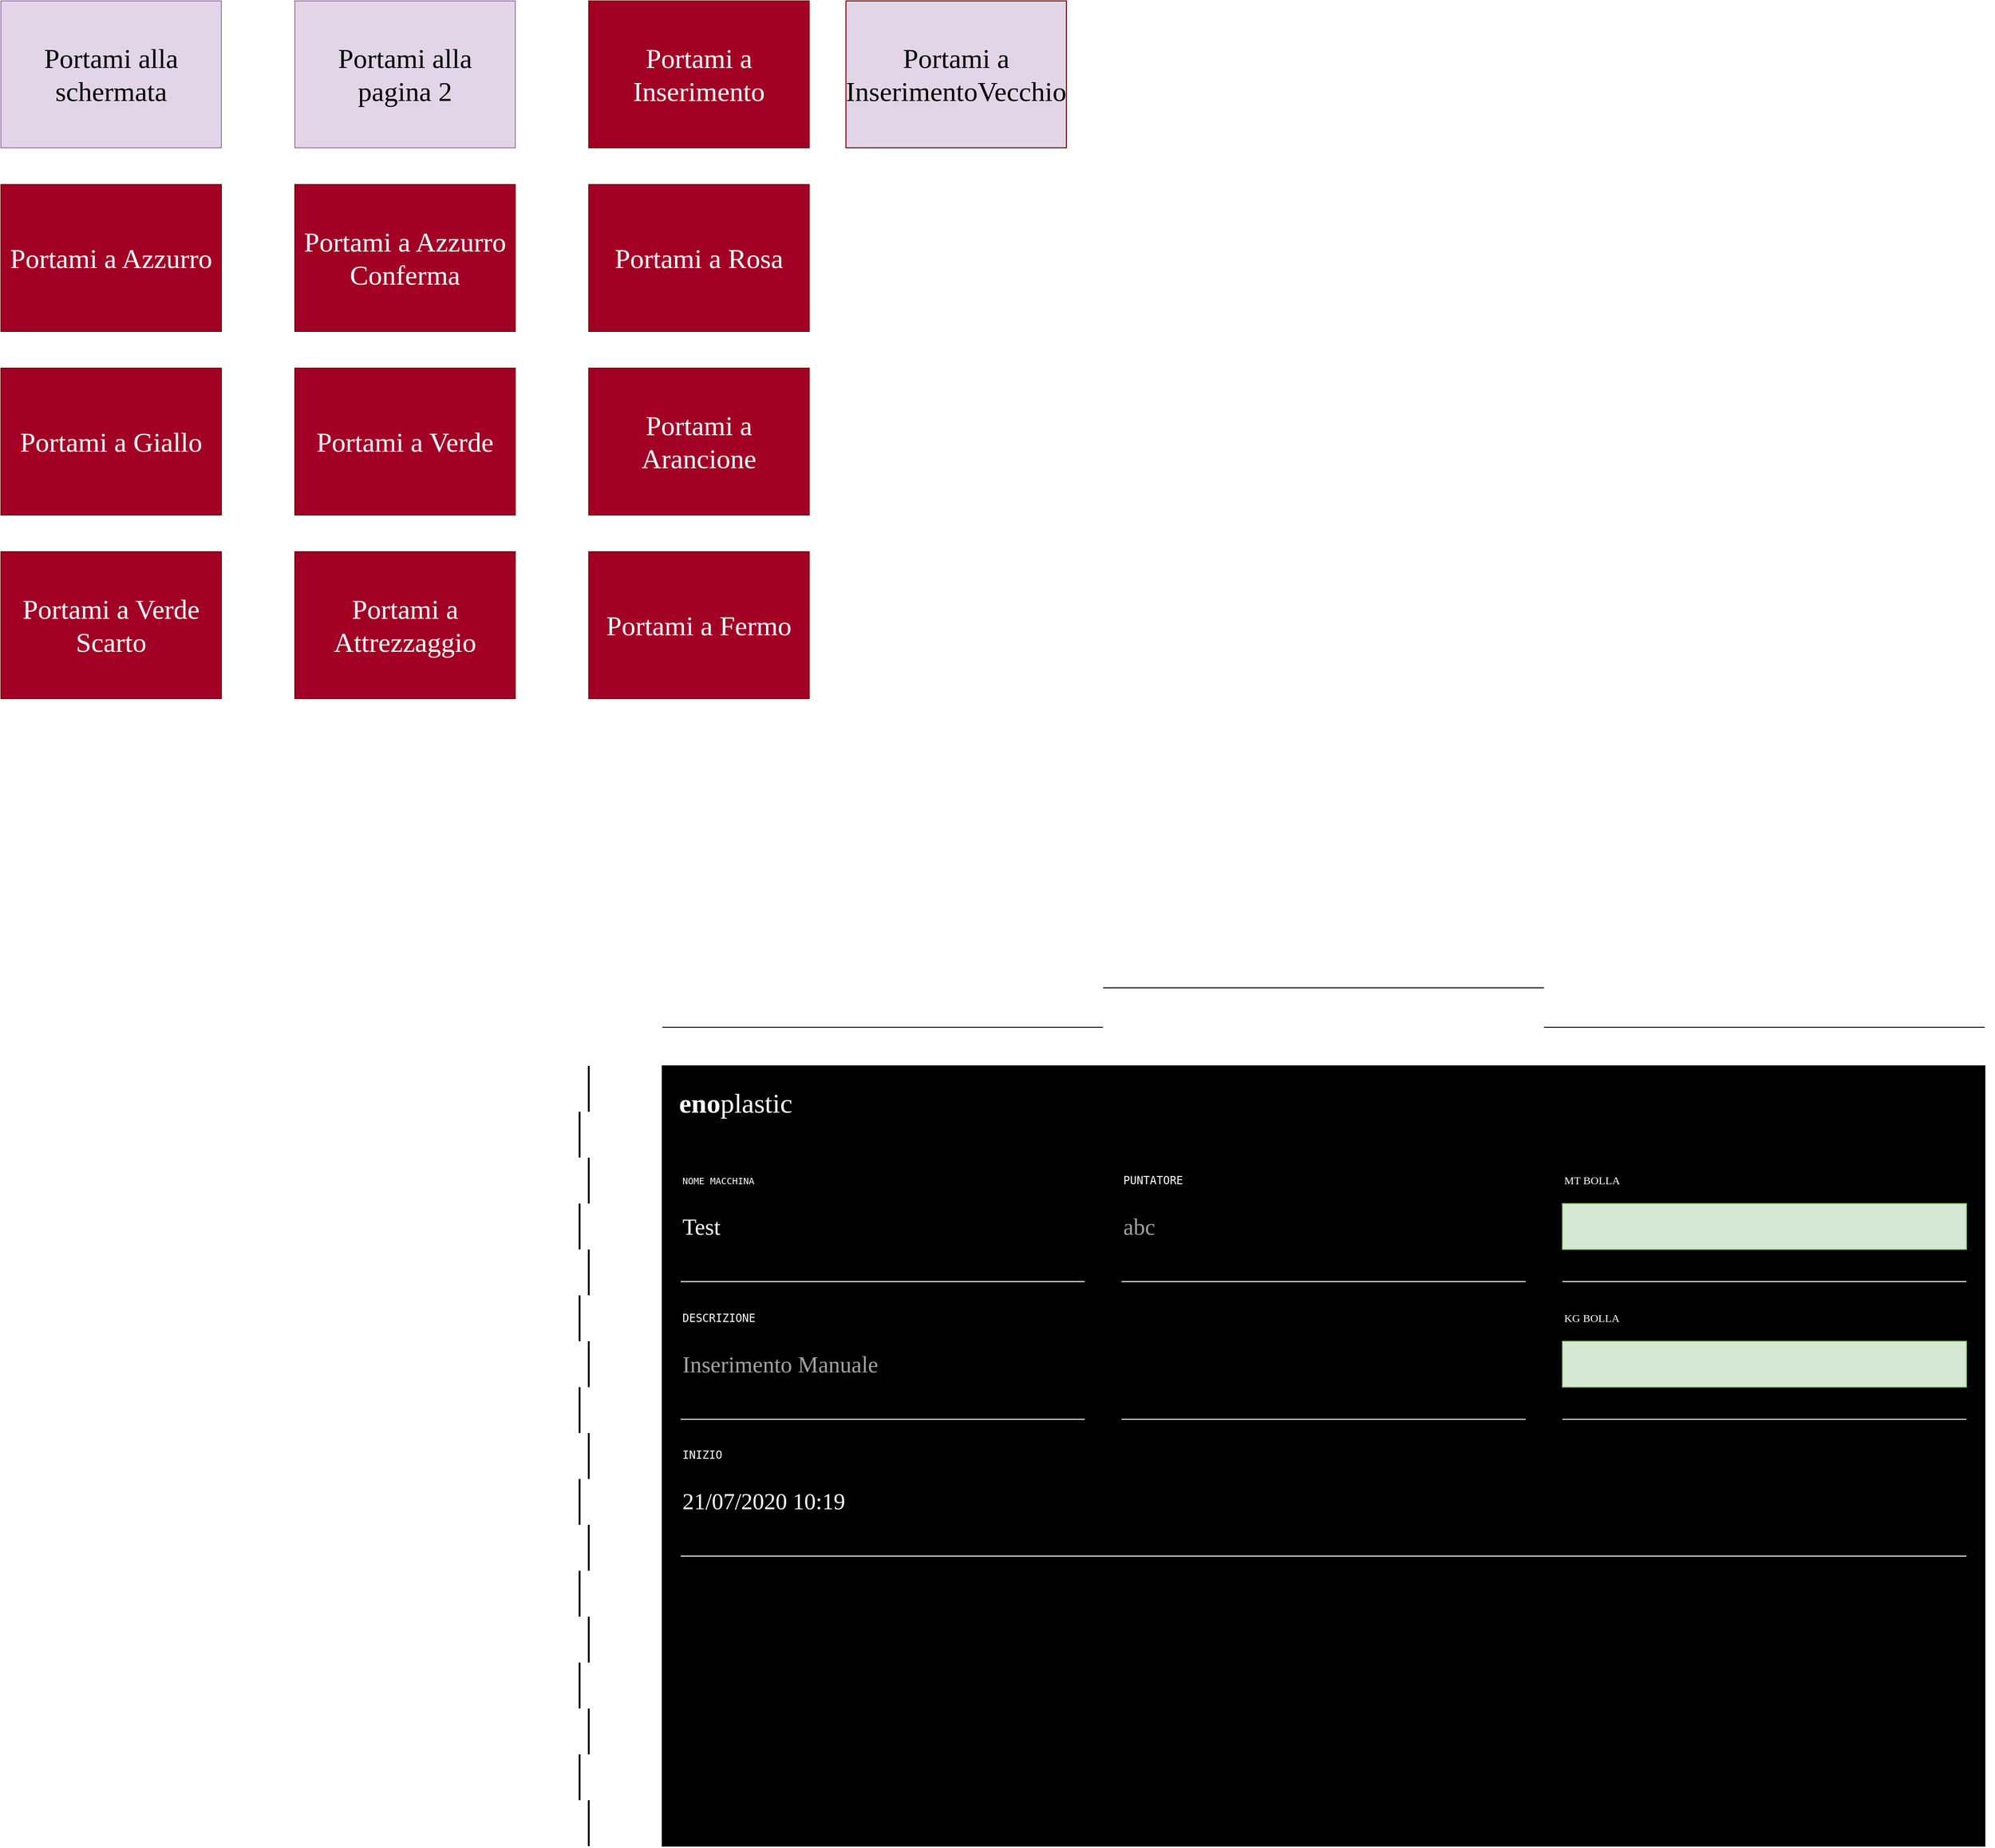 <mxfile version="13.6.0" type="onedrive" pages="13"><diagram id="0Z3VV5tz4snRv-MLS5xu" name="Prova"><mxGraphModel dx="1865" dy="1716" grid="1" gridSize="10" guides="1" tooltips="1" connect="1" arrows="1" fold="1" page="1" pageScale="1" pageWidth="827" pageHeight="1169" math="0" shadow="0" extFonts="Satisfy^https://fonts.googleapis.com/css?family=Satisfy|Sans Serif^https://fonts.googleapis.com/css?family=Sans+Serif"><root><mxCell id="0"/><mxCell id="1" parent="0"/><mxCell id="m67thV2v6NTNPFHhm4vF-1" value="" style="rounded=0;whiteSpace=wrap;html=1;fillColor=#000000;" parent="1" vertex="1"><mxGeometry x="40" y="40" width="1440" height="850" as="geometry"/></mxCell><mxCell id="m67thV2v6NTNPFHhm4vF-2" value="&lt;h3 style=&quot;font-size: 30px&quot;&gt;&lt;font style=&quot;font-size: 30px&quot; color=&quot;#FFFFFF&quot;&gt;&lt;span style=&quot;font-weight: normal&quot;&gt;&lt;b&gt;eno&lt;/b&gt;plastic&lt;/span&gt;&lt;/font&gt;&lt;/h3&gt;" style="text;html=1;strokeColor=none;fillColor=none;align=center;verticalAlign=middle;whiteSpace=wrap;rounded=0;fontFamily=Sans Serif;FType=g;aspect=fixed;" parent="1" vertex="1"><mxGeometry x="70" y="70" width="100" height="20" as="geometry"/></mxCell><mxCell id="m67thV2v6NTNPFHhm4vF-7" value="&lt;div style=&quot;font-size: 25px&quot; align=&quot;left&quot;&gt;&lt;font style=&quot;font-size: 25px&quot;&gt;Test&lt;/font&gt;&lt;/div&gt;" style="text;html=1;strokeColor=none;fillColor=none;align=left;verticalAlign=middle;whiteSpace=wrap;rounded=0;fontFamily=Sans Serif;fontColor=#FFFFFF;" parent="1" vertex="1"><mxGeometry x="60" y="190" width="460" height="50" as="geometry"/></mxCell><mxCell id="m67thV2v6NTNPFHhm4vF-9" value="" style="rounded=0;whiteSpace=wrap;html=1;fillColor=#d5e8d4;fontFamily=Sans Serif;strokeColor=#82b366;" parent="1" vertex="1"><mxGeometry x="1020" y="190" width="440" height="50" as="geometry"/></mxCell><mxCell id="m67thV2v6NTNPFHhm4vF-12" value="&lt;div style=&quot;font-size: 10px&quot; align=&quot;left&quot;&gt;&lt;pre&gt;&lt;font style=&quot;font-size: 10px&quot;&gt;NOME MACCHINA&lt;br&gt;&lt;/font&gt;&lt;/pre&gt;&lt;/div&gt;" style="text;html=1;strokeColor=none;fillColor=none;align=left;verticalAlign=middle;whiteSpace=wrap;rounded=0;fontFamily=Sans Serif;fontColor=#FFFFFF;" parent="1" vertex="1"><mxGeometry x="60" y="140" width="460" height="50" as="geometry"/></mxCell><mxCell id="m67thV2v6NTNPFHhm4vF-15" value="" style="line;strokeWidth=1;rotatable=0;dashed=0;labelPosition=right;align=left;verticalAlign=middle;spacingTop=0;spacingLeft=6;points=[];portConstraint=eastwest;rounded=0;fontFamily=Sans Serif;html=1;strokeColor=#FFFFFF;" parent="1" vertex="1"><mxGeometry x="60" y="270" width="440" height="10" as="geometry"/></mxCell><mxCell id="m67thV2v6NTNPFHhm4vF-30" value="" style="line;strokeWidth=1;rotatable=0;dashed=0;labelPosition=right;align=left;verticalAlign=middle;spacingTop=0;spacingLeft=6;points=[];portConstraint=eastwest;rounded=0;fillColor=none;gradientColor=none;fontFamily=Sans Serif;fontColor=#FFFFFF;html=1;" parent="1" vertex="1"><mxGeometry x="40" y="-7" width="480" height="10" as="geometry"/></mxCell><mxCell id="m67thV2v6NTNPFHhm4vF-31" value="" style="line;strokeWidth=1;rotatable=0;dashed=0;labelPosition=right;align=left;verticalAlign=middle;spacingTop=0;spacingLeft=6;points=[];portConstraint=eastwest;rounded=0;fillColor=none;gradientColor=none;fontFamily=Sans Serif;fontColor=#FFFFFF;html=1;" parent="1" vertex="1"><mxGeometry x="520" y="-50" width="480" height="10" as="geometry"/></mxCell><mxCell id="m67thV2v6NTNPFHhm4vF-32" value="" style="line;strokeWidth=1;rotatable=0;dashed=0;labelPosition=right;align=left;verticalAlign=middle;spacingTop=0;spacingLeft=6;points=[];portConstraint=eastwest;rounded=0;fillColor=none;gradientColor=none;fontFamily=Sans Serif;fontColor=#FFFFFF;html=1;" parent="1" vertex="1"><mxGeometry x="1000" y="-7" width="480" height="10" as="geometry"/></mxCell><mxCell id="m67thV2v6NTNPFHhm4vF-38" value="" style="line;strokeWidth=2;direction=south;html=1;rounded=0;fillColor=none;gradientColor=none;fontFamily=Sans Serif;fontColor=#FFFFFF;" parent="1" vertex="1"><mxGeometry x="-45" y="40" width="10" height="50" as="geometry"/></mxCell><mxCell id="m67thV2v6NTNPFHhm4vF-39" value="" style="line;strokeWidth=2;direction=south;html=1;rounded=0;fillColor=none;gradientColor=none;fontFamily=Sans Serif;fontColor=#FFFFFF;" parent="1" vertex="1"><mxGeometry x="-55" y="90" width="10" height="50" as="geometry"/></mxCell><mxCell id="m67thV2v6NTNPFHhm4vF-40" value="" style="line;strokeWidth=2;direction=south;html=1;rounded=0;fillColor=none;gradientColor=none;fontFamily=Sans Serif;fontColor=#FFFFFF;" parent="1" vertex="1"><mxGeometry x="-45" y="140" width="10" height="50" as="geometry"/></mxCell><mxCell id="m67thV2v6NTNPFHhm4vF-41" value="" style="line;strokeWidth=2;direction=south;html=1;rounded=0;fillColor=none;gradientColor=none;fontFamily=Sans Serif;fontColor=#FFFFFF;" parent="1" vertex="1"><mxGeometry x="-55" y="190" width="10" height="50" as="geometry"/></mxCell><mxCell id="m67thV2v6NTNPFHhm4vF-42" value="" style="line;strokeWidth=2;direction=south;html=1;rounded=0;fillColor=none;gradientColor=none;fontFamily=Sans Serif;fontColor=#FFFFFF;" parent="1" vertex="1"><mxGeometry x="-45" y="240" width="10" height="50" as="geometry"/></mxCell><mxCell id="m67thV2v6NTNPFHhm4vF-43" value="" style="line;strokeWidth=2;direction=south;html=1;rounded=0;fillColor=none;gradientColor=none;fontFamily=Sans Serif;fontColor=#FFFFFF;" parent="1" vertex="1"><mxGeometry x="-55" y="290" width="10" height="50" as="geometry"/></mxCell><mxCell id="m67thV2v6NTNPFHhm4vF-44" value="" style="line;strokeWidth=2;direction=south;html=1;rounded=0;fillColor=none;gradientColor=none;fontFamily=Sans Serif;fontColor=#FFFFFF;" parent="1" vertex="1"><mxGeometry x="-45" y="340" width="10" height="50" as="geometry"/></mxCell><mxCell id="m67thV2v6NTNPFHhm4vF-45" value="" style="line;strokeWidth=2;direction=south;html=1;rounded=0;fillColor=none;gradientColor=none;fontFamily=Sans Serif;fontColor=#FFFFFF;" parent="1" vertex="1"><mxGeometry x="-55" y="390" width="10" height="50" as="geometry"/></mxCell><mxCell id="m67thV2v6NTNPFHhm4vF-46" value="" style="line;strokeWidth=2;direction=south;html=1;rounded=0;fillColor=none;gradientColor=none;fontFamily=Sans Serif;fontColor=#FFFFFF;" parent="1" vertex="1"><mxGeometry x="-45" y="440" width="10" height="50" as="geometry"/></mxCell><mxCell id="m67thV2v6NTNPFHhm4vF-47" value="" style="line;strokeWidth=2;direction=south;html=1;rounded=0;fillColor=none;gradientColor=none;fontFamily=Sans Serif;fontColor=#FFFFFF;" parent="1" vertex="1"><mxGeometry x="-55" y="490" width="10" height="50" as="geometry"/></mxCell><mxCell id="m67thV2v6NTNPFHhm4vF-48" value="" style="line;strokeWidth=2;direction=south;html=1;rounded=0;fillColor=none;gradientColor=none;fontFamily=Sans Serif;fontColor=#FFFFFF;" parent="1" vertex="1"><mxGeometry x="-45" y="540" width="10" height="50" as="geometry"/></mxCell><mxCell id="m67thV2v6NTNPFHhm4vF-51" value="" style="line;strokeWidth=2;direction=south;html=1;rounded=0;fillColor=none;gradientColor=none;fontFamily=Sans Serif;fontColor=#FFFFFF;" parent="1" vertex="1"><mxGeometry x="-55" y="590" width="10" height="50" as="geometry"/></mxCell><mxCell id="m67thV2v6NTNPFHhm4vF-52" value="" style="line;strokeWidth=2;direction=south;html=1;rounded=0;fillColor=none;gradientColor=none;fontFamily=Sans Serif;fontColor=#FFFFFF;" parent="1" vertex="1"><mxGeometry x="-45" y="640" width="10" height="50" as="geometry"/></mxCell><mxCell id="m67thV2v6NTNPFHhm4vF-53" value="" style="line;strokeWidth=2;direction=south;html=1;rounded=0;fillColor=none;gradientColor=none;fontFamily=Sans Serif;fontColor=#FFFFFF;" parent="1" vertex="1"><mxGeometry x="-55" y="690" width="10" height="50" as="geometry"/></mxCell><mxCell id="m67thV2v6NTNPFHhm4vF-54" value="" style="line;strokeWidth=2;direction=south;html=1;rounded=0;fillColor=none;gradientColor=none;fontFamily=Sans Serif;fontColor=#FFFFFF;" parent="1" vertex="1"><mxGeometry x="-45" y="740" width="10" height="50" as="geometry"/></mxCell><mxCell id="m67thV2v6NTNPFHhm4vF-55" value="" style="line;strokeWidth=2;direction=south;html=1;rounded=0;fillColor=none;gradientColor=none;fontFamily=Sans Serif;fontColor=#FFFFFF;" parent="1" vertex="1"><mxGeometry x="-55" y="790" width="10" height="50" as="geometry"/></mxCell><mxCell id="m67thV2v6NTNPFHhm4vF-56" value="" style="line;strokeWidth=2;direction=south;html=1;rounded=0;fillColor=none;gradientColor=none;fontFamily=Sans Serif;fontColor=#FFFFFF;" parent="1" vertex="1"><mxGeometry x="-45" y="840" width="10" height="50" as="geometry"/></mxCell><mxCell id="m67thV2v6NTNPFHhm4vF-61" value="" style="line;strokeWidth=1;rotatable=0;dashed=0;labelPosition=right;align=left;verticalAlign=middle;spacingTop=0;spacingLeft=6;points=[];portConstraint=eastwest;rounded=0;fontFamily=Sans Serif;html=1;strokeColor=#FFFFFF;" parent="1" vertex="1"><mxGeometry x="540" y="270" width="440" height="10" as="geometry"/></mxCell><mxCell id="m67thV2v6NTNPFHhm4vF-62" value="&lt;font style=&quot;font-size: 25px&quot; color=&quot;#A1A1A1&quot;&gt;abc&lt;/font&gt;" style="text;html=1;strokeColor=none;fillColor=none;align=left;verticalAlign=middle;whiteSpace=wrap;rounded=0;fontFamily=Sans Serif;fontColor=#FFFFFF;" parent="1" vertex="1"><mxGeometry x="540" y="190" width="470" height="50" as="geometry"/></mxCell><mxCell id="m67thV2v6NTNPFHhm4vF-63" value="&lt;pre&gt;PUNTATORE&lt;/pre&gt;" style="text;html=1;strokeColor=none;fillColor=none;align=left;verticalAlign=middle;whiteSpace=wrap;rounded=0;fontFamily=Sans Serif;fontColor=#FFFFFF;" parent="1" vertex="1"><mxGeometry x="540" y="140" width="470" height="50" as="geometry"/></mxCell><mxCell id="m67thV2v6NTNPFHhm4vF-64" value="&lt;div&gt;MT BOLLA&lt;/div&gt;" style="text;html=1;strokeColor=none;fillColor=none;align=left;verticalAlign=middle;whiteSpace=wrap;rounded=0;fontFamily=Sans Serif;fontColor=#FFFFFF;" parent="1" vertex="1"><mxGeometry x="1020" y="140" width="470" height="50" as="geometry"/></mxCell><mxCell id="m67thV2v6NTNPFHhm4vF-65" value="" style="line;strokeWidth=1;rotatable=0;dashed=0;labelPosition=right;align=left;verticalAlign=middle;spacingTop=0;spacingLeft=6;points=[];portConstraint=eastwest;rounded=0;fontFamily=Sans Serif;html=1;strokeColor=#FFFFFF;" parent="1" vertex="1"><mxGeometry x="1020" y="270" width="440" height="10" as="geometry"/></mxCell><mxCell id="m67thV2v6NTNPFHhm4vF-66" value="&lt;font style=&quot;font-size: 25px&quot; color=&quot;#A1A1A1&quot;&gt;Inserimento Manuale&lt;br&gt;&lt;/font&gt;" style="text;html=1;strokeColor=none;fillColor=none;align=left;verticalAlign=middle;whiteSpace=wrap;rounded=0;fontFamily=Sans Serif;fontColor=#FFFFFF;" parent="1" vertex="1"><mxGeometry x="60" y="340" width="460" height="50" as="geometry"/></mxCell><mxCell id="m67thV2v6NTNPFHhm4vF-67" value="" style="rounded=0;whiteSpace=wrap;html=1;fillColor=#d5e8d4;fontFamily=Sans Serif;strokeColor=#82b366;" parent="1" vertex="1"><mxGeometry x="1020" y="340" width="440" height="50" as="geometry"/></mxCell><mxCell id="m67thV2v6NTNPFHhm4vF-68" value="&lt;pre&gt;DESCRIZIONE&lt;/pre&gt;" style="text;html=1;strokeColor=none;fillColor=none;align=left;verticalAlign=middle;whiteSpace=wrap;rounded=0;fontFamily=Sans Serif;fontColor=#FFFFFF;" parent="1" vertex="1"><mxGeometry x="60" y="290" width="460" height="50" as="geometry"/></mxCell><mxCell id="m67thV2v6NTNPFHhm4vF-69" value="" style="line;strokeWidth=1;rotatable=0;dashed=0;labelPosition=right;align=left;verticalAlign=middle;spacingTop=0;spacingLeft=6;points=[];portConstraint=eastwest;rounded=0;fontFamily=Sans Serif;html=1;strokeColor=#FFFFFF;" parent="1" vertex="1"><mxGeometry x="60" y="420" width="440" height="10" as="geometry"/></mxCell><mxCell id="m67thV2v6NTNPFHhm4vF-70" value="" style="line;strokeWidth=1;rotatable=0;dashed=0;labelPosition=right;align=left;verticalAlign=middle;spacingTop=0;spacingLeft=6;points=[];portConstraint=eastwest;rounded=0;fontFamily=Sans Serif;html=1;strokeColor=#FFFFFF;" parent="1" vertex="1"><mxGeometry x="540" y="420" width="440" height="10" as="geometry"/></mxCell><mxCell id="m67thV2v6NTNPFHhm4vF-73" value="&lt;div&gt;KG BOLLA&lt;/div&gt;" style="text;html=1;strokeColor=none;fillColor=none;align=left;verticalAlign=middle;whiteSpace=wrap;rounded=0;fontFamily=Sans Serif;fontColor=#FFFFFF;" parent="1" vertex="1"><mxGeometry x="1020" y="290" width="470" height="50" as="geometry"/></mxCell><mxCell id="m67thV2v6NTNPFHhm4vF-74" value="" style="line;strokeWidth=1;rotatable=0;dashed=0;labelPosition=right;align=left;verticalAlign=middle;spacingTop=0;spacingLeft=6;points=[];portConstraint=eastwest;rounded=0;fontFamily=Sans Serif;html=1;strokeColor=#FFFFFF;" parent="1" vertex="1"><mxGeometry x="1020" y="420" width="440" height="10" as="geometry"/></mxCell><mxCell id="m67thV2v6NTNPFHhm4vF-75" value="" style="line;strokeWidth=1;rotatable=0;dashed=0;labelPosition=right;align=left;verticalAlign=middle;spacingTop=0;spacingLeft=6;points=[];portConstraint=eastwest;rounded=0;fontFamily=Sans Serif;html=1;strokeColor=#FFFFFF;" parent="1" vertex="1"><mxGeometry x="60" y="569" width="1400" height="10" as="geometry"/></mxCell><mxCell id="m67thV2v6NTNPFHhm4vF-76" value="&lt;font style=&quot;font-size: 25px&quot; color=&quot;#FFFFFF&quot;&gt;21/07/2020 10:19&lt;font style=&quot;font-size: 25px&quot;&gt;&lt;br&gt;&lt;/font&gt;&lt;/font&gt;" style="text;html=1;strokeColor=none;fillColor=none;align=left;verticalAlign=middle;whiteSpace=wrap;rounded=0;fontFamily=Sans Serif;fontColor=#FFFFFF;" parent="1" vertex="1"><mxGeometry x="60" y="489" width="460" height="50" as="geometry"/></mxCell><mxCell id="m67thV2v6NTNPFHhm4vF-77" value="&lt;pre&gt;INIZIO&lt;/pre&gt;" style="text;html=1;strokeColor=none;fillColor=none;align=left;verticalAlign=middle;whiteSpace=wrap;rounded=0;fontFamily=Sans Serif;fontColor=#FFFFFF;" parent="1" vertex="1"><mxGeometry x="60" y="439" width="460" height="50" as="geometry"/></mxCell><UserObject label="&lt;font style=&quot;font-size: 30px&quot;&gt;Portami alla schermata&lt;/font&gt;" link="data:action/json,{&quot;actions&quot;:[{&quot;viewbox&quot;: {&quot;x&quot;: 40, &quot;y&quot;: 40, &quot;width&quot;: 1440, &quot;height&quot;: 850}}]}" id="m67thV2v6NTNPFHhm4vF-119"><mxCell style="rounded=0;whiteSpace=wrap;html=1;strokeColor=#9673a6;fillColor=#e1d5e7;fontFamily=Sans Serif;" parent="1" vertex="1"><mxGeometry x="-680" y="-1120" width="240" height="160" as="geometry"/></mxCell></UserObject><UserObject label="&lt;div&gt;&lt;font style=&quot;font-size: 30px&quot;&gt;Portami alla&lt;/font&gt;&lt;/div&gt;&lt;div&gt;&lt;font style=&quot;font-size: 30px&quot;&gt;pagina 2&lt;/font&gt;&lt;/div&gt;" link="data:page/id,AMSPH1TvWCuDNZ73i1Mr" id="vsadYYlpwfpDwIvhH7yv-1"><mxCell style="rounded=0;whiteSpace=wrap;html=1;strokeColor=#9673a6;fillColor=#e1d5e7;fontFamily=Sans Serif;" parent="1" vertex="1"><mxGeometry x="-360" y="-1120" width="240" height="160" as="geometry"/></mxCell></UserObject><UserObject label="&lt;div&gt;&lt;font style=&quot;font-size: 30px&quot;&gt;Portami a Inserimento&lt;br&gt;&lt;/font&gt;&lt;/div&gt;" link="data:page/id,8aWMVT7gM70xAEP1Gjkj" id="Nam1K49v3RZtnR-AQmKc-1"><mxCell style="rounded=0;whiteSpace=wrap;html=1;strokeColor=#6F0000;fillColor=#a20025;fontFamily=Sans Serif;fontColor=#ffffff;" parent="1" vertex="1"><mxGeometry x="-40" y="-1120" width="240" height="160" as="geometry"/></mxCell></UserObject><UserObject label="&lt;div&gt;&lt;font style=&quot;font-size: 30px&quot;&gt;Portami a Azzurro&lt;/font&gt;&lt;/div&gt;" link="data:page/id,F6EBuVA4WjamNoawosma" id="xxaa0F5wMHGjCeowI0Cu-1"><mxCell style="rounded=0;whiteSpace=wrap;html=1;strokeColor=#6F0000;fillColor=#a20025;fontFamily=Sans Serif;fontColor=#ffffff;" parent="1" vertex="1"><mxGeometry x="-680" y="-920" width="240" height="160" as="geometry"/></mxCell></UserObject><UserObject label="&lt;div&gt;&lt;font style=&quot;font-size: 30px&quot;&gt;Portami a Azzurro Conferma&lt;/font&gt;&lt;/div&gt;" link="data:page/id,2gMSdXj73y0zgsHU3I4q" id="7J4KYcroQwi6NXyvzSiw-1"><mxCell style="rounded=0;whiteSpace=wrap;html=1;strokeColor=#6F0000;fillColor=#a20025;fontFamily=Sans Serif;fontColor=#ffffff;" parent="1" vertex="1"><mxGeometry x="-360" y="-920" width="240" height="160" as="geometry"/></mxCell></UserObject><UserObject label="&lt;div&gt;&lt;font style=&quot;font-size: 30px&quot;&gt;Portami a Rosa&lt;/font&gt;&lt;/div&gt;" link="data:page/id,mornmOS9QTFS_IULAM5e" id="_knyMjiEfIcq4mRWtHaF-1"><mxCell style="rounded=0;whiteSpace=wrap;html=1;strokeColor=#6F0000;fillColor=#a20025;fontFamily=Sans Serif;fontColor=#ffffff;" parent="1" vertex="1"><mxGeometry x="-40" y="-920" width="240" height="160" as="geometry"/></mxCell></UserObject><UserObject label="&lt;div&gt;&lt;font style=&quot;font-size: 30px&quot;&gt;Portami a Giallo&lt;/font&gt;&lt;/div&gt;" link="data:page/id,TEvWF54jmHLe4g40N3eo" id="_knyMjiEfIcq4mRWtHaF-2"><mxCell style="rounded=0;whiteSpace=wrap;html=1;strokeColor=#6F0000;fillColor=#a20025;fontFamily=Sans Serif;fontColor=#ffffff;" parent="1" vertex="1"><mxGeometry x="-680" y="-720" width="240" height="160" as="geometry"/></mxCell></UserObject><UserObject label="&lt;div&gt;&lt;font style=&quot;font-size: 30px&quot;&gt;Portami a Verde&lt;/font&gt;&lt;/div&gt;" link="data:page/id,Z5xM6wQhyiU2v0pQG3Z7" id="_knyMjiEfIcq4mRWtHaF-3"><mxCell style="rounded=0;whiteSpace=wrap;html=1;strokeColor=#6F0000;fillColor=#a20025;fontFamily=Sans Serif;fontColor=#ffffff;" parent="1" vertex="1"><mxGeometry x="-360" y="-720" width="240" height="160" as="geometry"/></mxCell></UserObject><UserObject label="&lt;div&gt;&lt;font style=&quot;font-size: 30px&quot;&gt;Portami a Arancione&lt;/font&gt;&lt;/div&gt;" link="data:page/id,yyHpFvJfMg-5X9rUBeCr" id="_knyMjiEfIcq4mRWtHaF-4"><mxCell style="rounded=0;whiteSpace=wrap;html=1;strokeColor=#6F0000;fillColor=#a20025;fontFamily=Sans Serif;fontColor=#ffffff;" parent="1" vertex="1"><mxGeometry x="-40" y="-720" width="240" height="160" as="geometry"/></mxCell></UserObject><UserObject label="&lt;div&gt;&lt;font style=&quot;font-size: 30px&quot;&gt;&lt;font color=&quot;#000000&quot;&gt;Portami a InserimentoVecchio&lt;/font&gt;&lt;br&gt;&lt;/font&gt;&lt;/div&gt;" link="data:page/id,KBqj0O1Yu3UFsnVkQmX1" id="d_TzUkpM6cFG3yfPqyjt-1"><mxCell style="rounded=0;whiteSpace=wrap;html=1;strokeColor=#6F0000;fontFamily=Sans Serif;fontColor=#ffffff;fillColor=#E1D5E7;" parent="1" vertex="1"><mxGeometry x="240" y="-1120" width="240" height="160" as="geometry"/></mxCell></UserObject><UserObject label="&lt;div&gt;&lt;font style=&quot;font-size: 30px&quot;&gt;Portami a Verde Scarto&lt;br&gt;&lt;/font&gt;&lt;/div&gt;" link="data:page/id,brXEbCsDmv8aPRoC7vBl" id="ZG0SIrkirz5RsMXFXjvo-1"><mxCell style="rounded=0;whiteSpace=wrap;html=1;strokeColor=#6F0000;fillColor=#a20025;fontFamily=Sans Serif;fontColor=#ffffff;" parent="1" vertex="1"><mxGeometry x="-680" y="-520" width="240" height="160" as="geometry"/></mxCell></UserObject><UserObject label="&lt;div&gt;&lt;font style=&quot;font-size: 30px&quot;&gt;Portami a Attrezzaggio&lt;/font&gt;&lt;/div&gt;" link="data:page/id,ek0BB-sIK7yyDoQNTwIq" id="ZG0SIrkirz5RsMXFXjvo-2"><mxCell style="rounded=0;whiteSpace=wrap;html=1;strokeColor=#6F0000;fillColor=#a20025;fontFamily=Sans Serif;fontColor=#ffffff;" parent="1" vertex="1"><mxGeometry x="-360" y="-520" width="240" height="160" as="geometry"/></mxCell></UserObject><UserObject label="&lt;div&gt;&lt;font style=&quot;font-size: 30px&quot;&gt;Portami a Fermo&lt;/font&gt;&lt;/div&gt;" link="data:page/id,BQC6EZ9foqVeOYOm8xP7" id="ZG0SIrkirz5RsMXFXjvo-3"><mxCell style="rounded=0;whiteSpace=wrap;html=1;strokeColor=#6F0000;fillColor=#a20025;fontFamily=Sans Serif;fontColor=#ffffff;" parent="1" vertex="1"><mxGeometry x="-40" y="-520" width="240" height="160" as="geometry"/></mxCell></UserObject></root></mxGraphModel></diagram><diagram id="AMSPH1TvWCuDNZ73i1Mr" name="Prova Pg2"><mxGraphModel dx="2595" dy="1368" grid="1" gridSize="10" guides="1" tooltips="1" connect="1" arrows="1" fold="1" page="1" pageScale="1" pageWidth="827" pageHeight="1169" math="0" shadow="0" extFonts="Sans Serif^https://fonts.googleapis.com/css?family=Sans+Serif"><root><mxCell id="aEkCIsqUy0mrRHa7KhHW-0"/><mxCell id="aEkCIsqUy0mrRHa7KhHW-1" parent="aEkCIsqUy0mrRHa7KhHW-0"/><mxCell id="aEkCIsqUy0mrRHa7KhHW-2" value="&lt;div style=&quot;font-size: 50px&quot;&gt;&lt;font style=&quot;font-size: 50px&quot;&gt;Sono la&lt;/font&gt;&lt;/div&gt;&lt;div style=&quot;font-size: 50px&quot;&gt;&lt;font style=&quot;font-size: 50px&quot;&gt;pagina 2&lt;/font&gt;&lt;/div&gt;" style="ellipse;whiteSpace=wrap;html=1;aspect=fixed;rounded=0;strokeColor=#b85450;fillColor=#f8cecc;fontFamily=Sans Serif;" parent="aEkCIsqUy0mrRHa7KhHW-1" vertex="1"><mxGeometry x="200" y="70" width="420" height="420" as="geometry"/></mxCell></root></mxGraphModel></diagram><diagram id="KBqj0O1Yu3UFsnVkQmX1" name="InserimentoVecchio"><mxGraphModel dx="1635" dy="-343" grid="1" gridSize="10" guides="1" tooltips="1" connect="1" arrows="1" fold="1" page="1" pageScale="1" pageWidth="2000" pageHeight="1250" math="0" shadow="0"><root><mxCell id="V2Ammu5r_ngaHq4B8W-p-0"/><mxCell id="V2Ammu5r_ngaHq4B8W-p-1" parent="V2Ammu5r_ngaHq4B8W-p-0"/><mxCell id="V2Ammu5r_ngaHq4B8W-p-2" value="" style="group;fillColor=#1ba1e2;strokeColor=#FFFFFF;" parent="V2Ammu5r_ngaHq4B8W-p-1" vertex="1" connectable="0"><mxGeometry x="30" y="1288" width="1940.23" height="1180.46" as="geometry"/></mxCell><mxCell id="V2Ammu5r_ngaHq4B8W-p-3" value="" style="group" parent="V2Ammu5r_ngaHq4B8W-p-2" vertex="1" connectable="0"><mxGeometry width="1940.23" height="1180.46" as="geometry"/></mxCell><mxCell id="V2Ammu5r_ngaHq4B8W-p-4" value="" style="group" parent="V2Ammu5r_ngaHq4B8W-p-3" vertex="1" connectable="0"><mxGeometry width="1940.23" height="1180.46" as="geometry"/></mxCell><mxCell id="V2Ammu5r_ngaHq4B8W-p-5" value="" style="group;aspect=fixed;" parent="V2Ammu5r_ngaHq4B8W-p-4" vertex="1" connectable="0"><mxGeometry width="1940.23" height="1180.46" as="geometry"/></mxCell><mxCell id="V2Ammu5r_ngaHq4B8W-p-6" value="" style="group" parent="V2Ammu5r_ngaHq4B8W-p-5" vertex="1" connectable="0"><mxGeometry width="1940.23" height="1180.46" as="geometry"/></mxCell><mxCell id="V2Ammu5r_ngaHq4B8W-p-7" value="" style="group" parent="V2Ammu5r_ngaHq4B8W-p-6" vertex="1" connectable="0"><mxGeometry width="1940.23" height="1180.46" as="geometry"/></mxCell><mxCell id="V2Ammu5r_ngaHq4B8W-p-8" value="" style="group" parent="V2Ammu5r_ngaHq4B8W-p-7" vertex="1" connectable="0"><mxGeometry width="1940.23" height="1180.46" as="geometry"/></mxCell><mxCell id="V2Ammu5r_ngaHq4B8W-p-9" value="" style="group" parent="V2Ammu5r_ngaHq4B8W-p-8" vertex="1" connectable="0"><mxGeometry width="1940.23" height="1180.46" as="geometry"/></mxCell><mxCell id="V2Ammu5r_ngaHq4B8W-p-10" value="" style="group" parent="V2Ammu5r_ngaHq4B8W-p-9" vertex="1" connectable="0"><mxGeometry x="-10" width="1970.23" height="1180.46" as="geometry"/></mxCell><mxCell id="V2Ammu5r_ngaHq4B8W-p-11" value="" style="rounded=0;whiteSpace=wrap;html=1;strokeColor=#006EAF;fillColor=#000000;" parent="V2Ammu5r_ngaHq4B8W-p-10" vertex="1"><mxGeometry width="1956.642" height="1180.46" as="geometry"/></mxCell><mxCell id="V2Ammu5r_ngaHq4B8W-p-12" value="&lt;div style=&quot;font-size: 30px&quot; align=&quot;left&quot;&gt;&lt;font style=&quot;font-size: 30px&quot;&gt;35 | Test&lt;br&gt;&lt;/font&gt;&lt;/div&gt;" style="text;html=1;strokeColor=none;fillColor=none;align=left;verticalAlign=middle;whiteSpace=wrap;rounded=0;fontFamily=Sans Serif;fontColor=#FFFFFF;" parent="V2Ammu5r_ngaHq4B8W-p-10" vertex="1"><mxGeometry x="27.176" y="111.429" width="625.038" height="69.439" as="geometry"/></mxCell><mxCell id="V2Ammu5r_ngaHq4B8W-p-13" value="&lt;div align=&quot;left&quot;&gt;&lt;pre&gt;&lt;font style=&quot;font-size: 12px&quot; face=&quot;Sans Serif&quot;&gt;NOME MACCHINA&lt;br&gt;&lt;/font&gt;&lt;/pre&gt;&lt;/div&gt;" style="text;html=1;strokeColor=none;fillColor=none;align=left;verticalAlign=middle;whiteSpace=wrap;rounded=0;fontFamily=Sans Serif;fontColor=#FFFFFF;" parent="V2Ammu5r_ngaHq4B8W-p-10" vertex="1"><mxGeometry x="27.176" y="55.878" width="625.038" height="69.439" as="geometry"/></mxCell><mxCell id="V2Ammu5r_ngaHq4B8W-p-14" value="" style="line;strokeWidth=1;rotatable=0;dashed=0;labelPosition=right;align=left;verticalAlign=middle;spacingTop=0;spacingLeft=6;points=[];portConstraint=eastwest;rounded=0;fontFamily=Sans Serif;html=1;strokeColor=#FFFFFF;" parent="V2Ammu5r_ngaHq4B8W-p-10" vertex="1"><mxGeometry x="27.176" y="246.419" width="597.863" height="13.888" as="geometry"/></mxCell><mxCell id="V2Ammu5r_ngaHq4B8W-p-15" value="" style="line;strokeWidth=1;rotatable=0;dashed=0;labelPosition=right;align=left;verticalAlign=middle;spacingTop=0;spacingLeft=6;points=[];portConstraint=eastwest;rounded=0;fontFamily=Sans Serif;html=1;strokeColor=#FFFFFF;" parent="V2Ammu5r_ngaHq4B8W-p-10" vertex="1"><mxGeometry x="679.39" y="246.419" width="597.863" height="13.888" as="geometry"/></mxCell><mxCell id="V2Ammu5r_ngaHq4B8W-p-17" value="&lt;pre&gt;&lt;font face=&quot;Sans Serif&quot;&gt;VELOCIT&lt;/font&gt;&lt;b&gt;À&lt;/b&gt;&lt;/pre&gt;" style="text;html=1;strokeColor=none;fillColor=none;align=left;verticalAlign=middle;whiteSpace=wrap;rounded=0;fontFamily=Sans Serif;fontColor=#FFFFFF;" parent="V2Ammu5r_ngaHq4B8W-p-10" vertex="1"><mxGeometry x="679.39" y="55.878" width="638.626" height="69.439" as="geometry"/></mxCell><mxCell id="V2Ammu5r_ngaHq4B8W-p-18" value="&lt;div&gt;MT BOLLA&lt;br&gt;&lt;/div&gt;" style="text;html=1;strokeColor=none;fillColor=none;align=left;verticalAlign=middle;whiteSpace=wrap;rounded=0;fontFamily=Sans Serif;fontColor=#FFFFFF;" parent="V2Ammu5r_ngaHq4B8W-p-10" vertex="1"><mxGeometry x="1331.604" y="55.878" width="638.626" height="69.439" as="geometry"/></mxCell><mxCell id="V2Ammu5r_ngaHq4B8W-p-19" value="" style="line;strokeWidth=1;rotatable=0;dashed=0;labelPosition=right;align=left;verticalAlign=middle;spacingTop=0;spacingLeft=6;points=[];portConstraint=eastwest;rounded=0;fontFamily=Sans Serif;html=1;strokeColor=#FFFFFF;" parent="V2Ammu5r_ngaHq4B8W-p-10" vertex="1"><mxGeometry x="1331.604" y="246.419" width="597.863" height="13.888" as="geometry"/></mxCell><mxCell id="V2Ammu5r_ngaHq4B8W-p-21" value="&lt;pre&gt;&lt;font face=&quot;Sans Serif&quot;&gt;MATERIALE&lt;/font&gt;&lt;/pre&gt;" style="text;html=1;strokeColor=none;fillColor=none;align=left;verticalAlign=middle;whiteSpace=wrap;rounded=0;fontFamily=Sans Serif;fontColor=#FFFFFF;" parent="V2Ammu5r_ngaHq4B8W-p-10" vertex="1"><mxGeometry x="27.176" y="254.194" width="625.038" height="69.439" as="geometry"/></mxCell><mxCell id="V2Ammu5r_ngaHq4B8W-p-22" value="" style="line;strokeWidth=1;rotatable=0;dashed=0;labelPosition=right;align=left;verticalAlign=middle;spacingTop=0;spacingLeft=6;points=[];portConstraint=eastwest;rounded=0;fontFamily=Sans Serif;html=1;strokeColor=#FFFFFF;" parent="V2Ammu5r_ngaHq4B8W-p-10" vertex="1"><mxGeometry x="23.106" y="441.995" width="597.863" height="13.888" as="geometry"/></mxCell><mxCell id="V2Ammu5r_ngaHq4B8W-p-23" value="" style="line;strokeWidth=1;rotatable=0;dashed=0;labelPosition=right;align=left;verticalAlign=middle;spacingTop=0;spacingLeft=6;points=[];portConstraint=eastwest;rounded=0;fontFamily=Sans Serif;html=1;strokeColor=#FFFFFF;" parent="V2Ammu5r_ngaHq4B8W-p-10" vertex="1"><mxGeometry x="675.32" y="441.995" width="597.863" height="13.888" as="geometry"/></mxCell><mxCell id="V2Ammu5r_ngaHq4B8W-p-24" value="&lt;div&gt;KG BOLLA&lt;br&gt;&lt;/div&gt;" style="text;html=1;strokeColor=none;fillColor=none;align=left;verticalAlign=middle;whiteSpace=wrap;rounded=0;fontFamily=Sans Serif;fontColor=#FFFFFF;" parent="V2Ammu5r_ngaHq4B8W-p-10" vertex="1"><mxGeometry x="1331.604" y="254.194" width="638.626" height="69.439" as="geometry"/></mxCell><mxCell id="V2Ammu5r_ngaHq4B8W-p-25" value="" style="line;strokeWidth=1;rotatable=0;dashed=0;labelPosition=right;align=left;verticalAlign=middle;spacingTop=0;spacingLeft=6;points=[];portConstraint=eastwest;rounded=0;fontFamily=Sans Serif;html=1;strokeColor=#FFFFFF;" parent="V2Ammu5r_ngaHq4B8W-p-10" vertex="1"><mxGeometry x="1332.134" y="441.995" width="597.863" height="13.888" as="geometry"/></mxCell><mxCell id="V2Ammu5r_ngaHq4B8W-p-27" value="&lt;h3 style=&quot;font-size: 35px&quot;&gt;&lt;font style=&quot;font-size: 35px&quot; color=&quot;#FFFFFF&quot;&gt;&lt;span style=&quot;font-weight: normal&quot;&gt;&lt;b&gt;eno&lt;/b&gt;plastic&lt;/span&gt;&lt;/font&gt;&lt;/h3&gt;" style="text;html=1;strokeColor=none;fillColor=none;align=center;verticalAlign=middle;whiteSpace=wrap;rounded=0;fontFamily=Sans Serif;FType=g;aspect=fixed;" parent="V2Ammu5r_ngaHq4B8W-p-10" vertex="1"><mxGeometry x="23.103" y="15.663" width="135.877" height="27.175" as="geometry"/></mxCell><mxCell id="V2Ammu5r_ngaHq4B8W-p-34" value="&lt;font style=&quot;font-size: 30px&quot; face=&quot;Sans Serif&quot; color=&quot;#6E6E6E&quot;&gt;&lt;font style=&quot;font-size: 30px&quot;&gt;Inserimento Manuale&lt;/font&gt;&lt;b&gt;&lt;br&gt;&lt;/b&gt;&lt;/font&gt;" style="text;html=1;strokeColor=none;fillColor=none;align=left;verticalAlign=middle;whiteSpace=wrap;rounded=0;spacing=2;" parent="V2Ammu5r_ngaHq4B8W-p-10" vertex="1"><mxGeometry x="27.18" y="317.13" width="620" height="54.68" as="geometry"/></mxCell><mxCell id="V2Ammu5r_ngaHq4B8W-p-39" value="&lt;div align=&quot;left&quot;&gt;&lt;pre&gt;&lt;font style=&quot;font-size: 12px&quot; face=&quot;Sans Serif&quot;&gt;INIZIO&lt;/font&gt;&lt;/pre&gt;&lt;/div&gt;" style="text;html=1;strokeColor=none;fillColor=none;align=left;verticalAlign=middle;whiteSpace=wrap;rounded=0;fontFamily=Sans Serif;fontColor=#FFFFFF;" parent="V2Ammu5r_ngaHq4B8W-p-10" vertex="1"><mxGeometry x="27.176" y="455.878" width="625.038" height="69.439" as="geometry"/></mxCell><mxCell id="V2Ammu5r_ngaHq4B8W-p-40" value="" style="line;strokeWidth=1;rotatable=0;dashed=0;labelPosition=right;align=left;verticalAlign=middle;spacingTop=0;spacingLeft=6;points=[];portConstraint=eastwest;rounded=0;fontFamily=Sans Serif;html=1;strokeColor=#FFFFFF;" parent="V2Ammu5r_ngaHq4B8W-p-10" vertex="1"><mxGeometry x="27.18" y="646.42" width="1902.82" height="13.89" as="geometry"/></mxCell><mxCell id="V2Ammu5r_ngaHq4B8W-p-42" value="&lt;font style=&quot;font-size: 30px&quot; color=&quot;#FFFFFF&quot;&gt;Log Out&lt;/font&gt;" style="text;html=1;strokeColor=none;fillColor=none;align=left;verticalAlign=middle;whiteSpace=wrap;rounded=0;fontFamily=Sans Serif;fontColor=#FFFFFF;" parent="V2Ammu5r_ngaHq4B8W-p-10" vertex="1"><mxGeometry x="679.39" y="511.429" width="638.626" height="69.439" as="geometry"/></mxCell><mxCell id="V2Ammu5r_ngaHq4B8W-p-70" value="&lt;pre style=&quot;font-size: 15px&quot;&gt;&lt;font style=&quot;font-size: 15px&quot;&gt;&lt;b&gt;&lt;font style=&quot;font-size: 15px&quot; color=&quot;#FFFFFF&quot;&gt;CHIUDI&lt;/font&gt;&lt;/b&gt;&lt;/font&gt;&lt;/pre&gt;" style="text;html=1;strokeColor=none;fillColor=none;align=center;verticalAlign=middle;whiteSpace=wrap;rounded=0;opacity=80;" parent="V2Ammu5r_ngaHq4B8W-p-10" vertex="1"><mxGeometry x="1890" y="22.84" width="40" height="20" as="geometry"/></mxCell><mxCell id="ppWLBywa1t_gM0p2_V_5-0" value="&lt;font style=&quot;font-size: 30px&quot;&gt;&amp;nbsp;100&lt;br&gt;&lt;/font&gt;" style="rounded=0;whiteSpace=wrap;html=1;fontFamily=Sans Serif;align=left;fillColor=#fff;" parent="V2Ammu5r_ngaHq4B8W-p-10" vertex="1"><mxGeometry x="1331.604" y="316.259" width="597.863" height="55.551" as="geometry"/></mxCell><mxCell id="ppWLBywa1t_gM0p2_V_5-1" value="&lt;font style=&quot;font-size: 30px&quot; color=&quot;#FFFFFF&quot;&gt;&amp;nbsp;10000&lt;/font&gt;" style="rounded=0;whiteSpace=wrap;html=1;fontFamily=Sans Serif;align=left;fillColor=#737300;" parent="V2Ammu5r_ngaHq4B8W-p-10" vertex="1"><mxGeometry x="1331.604" y="118.369" width="597.863" height="55.551" as="geometry"/></mxCell><mxCell id="p_S9tn9DJh5v1HUjxbWH-0" value="&lt;font style=&quot;font-size: 30px&quot; color=&quot;#FFFFFF&quot;&gt;&amp;nbsp;Prova&lt;/font&gt;" style="rounded=0;whiteSpace=wrap;html=1;fontFamily=Sans Serif;align=left;fillColor=#737300;" parent="V2Ammu5r_ngaHq4B8W-p-10" vertex="1"><mxGeometry x="679.654" y="118.369" width="597.863" height="55.551" as="geometry"/></mxCell><mxCell id="p_S9tn9DJh5v1HUjxbWH-2" value="" style="line;strokeWidth=1;direction=south;html=1;fillColor=#fff;gradientColor=none;opacity=80;" parent="V2Ammu5r_ngaHq4B8W-p-10" vertex="1"><mxGeometry x="1382" y="329.03" width="10" height="30" as="geometry"/></mxCell><mxCell id="c1__gPXS0-Et60wrtSY6-0" value="&lt;font style=&quot;font-size: 28px&quot; face=&quot;Sans Serif&quot;&gt;&lt;font style=&quot;font-size: 28px&quot;&gt;Ricerca Bolla&lt;/font&gt;&lt;br&gt;&lt;/font&gt;" style="rounded=0;whiteSpace=wrap;html=1;strokeColor=#666666;fontColor=#333333;fillColor=#A1A1A1;" parent="V2Ammu5r_ngaHq4B8W-p-10" vertex="1"><mxGeometry x="27.179" y="782.002" width="622" height="222.204" as="geometry"/></mxCell><mxCell id="c1__gPXS0-Et60wrtSY6-1" value="&lt;font style=&quot;font-size: 28px&quot; face=&quot;Sans Serif&quot;&gt;Metti in lavorazione&lt;br&gt;&lt;/font&gt;" style="rounded=0;whiteSpace=wrap;html=1;strokeColor=#666666;fontColor=#333333;fillColor=#A1A1A1;" parent="V2Ammu5r_ngaHq4B8W-p-10" vertex="1"><mxGeometry x="667.319" y="782.002" width="622" height="222.204" as="geometry"/></mxCell><mxCell id="c1__gPXS0-Et60wrtSY6-2" value="&lt;font style=&quot;font-size: 28px&quot; face=&quot;Sans Serif&quot;&gt;Urgente&lt;br&gt;&lt;/font&gt;" style="rounded=0;whiteSpace=wrap;html=1;strokeColor=#666666;fontColor=#333333;fillColor=#A1A1A1;" parent="V2Ammu5r_ngaHq4B8W-p-10" vertex="1"><mxGeometry x="1307.469" y="782.002" width="622" height="222.204" as="geometry"/></mxCell><mxCell id="6ryF0BDk4vACG9Ql1NTA-0" value="&lt;font style=&quot;font-size: 30px&quot;&gt;&lt;b&gt;&lt;font style=&quot;font-size: 30px&quot; face=&quot;Sans Serif&quot;&gt;&lt;font color=&quot;#A8A8A8&quot;&gt;1&lt;/font&gt;&lt;br&gt;&lt;/font&gt;&lt;/b&gt;&lt;/font&gt;" style="rounded=0;whiteSpace=wrap;html=1;sketch=0;aspect=fixed;strokeColor=#B0B0B0;fillColor=#545454;" parent="V2Ammu5r_ngaHq4B8W-p-10" vertex="1"><mxGeometry x="3.18" y="1050.46" width="130" height="130" as="geometry"/></mxCell><mxCell id="6ryF0BDk4vACG9Ql1NTA-1" value="&lt;font style=&quot;font-size: 30px&quot; color=&quot;#A8A8A8&quot;&gt;&lt;font style=&quot;font-size: 30px&quot; face=&quot;Sans Serif&quot;&gt;2&lt;/font&gt;&lt;/font&gt;" style="rounded=0;whiteSpace=wrap;html=1;sketch=0;aspect=fixed;strokeColor=#B0B0B0;fillColor=#545454;" parent="V2Ammu5r_ngaHq4B8W-p-10" vertex="1"><mxGeometry x="133.18" y="1050.46" width="130" height="130" as="geometry"/></mxCell><mxCell id="6ryF0BDk4vACG9Ql1NTA-2" value="&lt;font style=&quot;font-size: 30px&quot;&gt;&lt;b&gt;&lt;font style=&quot;font-size: 30px&quot; face=&quot;Sans Serif&quot;&gt;&lt;font color=&quot;#A8A8A8&quot;&gt;3&lt;/font&gt;&lt;/font&gt;&lt;/b&gt;&lt;/font&gt;" style="rounded=0;whiteSpace=wrap;html=1;sketch=0;aspect=fixed;strokeColor=#B0B0B0;fillColor=#545454;" parent="V2Ammu5r_ngaHq4B8W-p-10" vertex="1"><mxGeometry x="263.18" y="1050.46" width="130" height="130" as="geometry"/></mxCell><mxCell id="6ryF0BDk4vACG9Ql1NTA-3" value="&lt;font style=&quot;font-size: 30px&quot;&gt;&lt;b&gt;&lt;font style=&quot;font-size: 30px&quot; face=&quot;Sans Serif&quot;&gt;&lt;font color=&quot;#A8A8A8&quot;&gt;4&lt;/font&gt;&lt;/font&gt;&lt;/b&gt;&lt;/font&gt;" style="rounded=0;whiteSpace=wrap;html=1;sketch=0;aspect=fixed;strokeColor=#B0B0B0;fillColor=#545454;" parent="V2Ammu5r_ngaHq4B8W-p-10" vertex="1"><mxGeometry x="393.18" y="1050.46" width="130" height="130" as="geometry"/></mxCell><mxCell id="6ryF0BDk4vACG9Ql1NTA-4" value="&lt;font style=&quot;font-size: 30px&quot;&gt;&lt;b&gt;&lt;font style=&quot;font-size: 30px&quot; face=&quot;Sans Serif&quot;&gt;&lt;font color=&quot;#A8A8A8&quot;&gt;5&lt;/font&gt;&lt;/font&gt;&lt;/b&gt;&lt;/font&gt;" style="rounded=0;whiteSpace=wrap;html=1;sketch=0;aspect=fixed;strokeColor=#B0B0B0;fillColor=#545454;" parent="V2Ammu5r_ngaHq4B8W-p-10" vertex="1"><mxGeometry x="523.18" y="1050.46" width="130" height="130" as="geometry"/></mxCell><mxCell id="6ryF0BDk4vACG9Ql1NTA-5" value="&lt;font style=&quot;font-size: 30px&quot;&gt;&lt;b&gt;&lt;font style=&quot;font-size: 30px&quot; face=&quot;Sans Serif&quot;&gt;&lt;font color=&quot;#A8A8A8&quot;&gt;6&lt;/font&gt;&lt;/font&gt;&lt;/b&gt;&lt;/font&gt;" style="rounded=0;whiteSpace=wrap;html=1;sketch=0;aspect=fixed;strokeColor=#B0B0B0;fillColor=#545454;" parent="V2Ammu5r_ngaHq4B8W-p-10" vertex="1"><mxGeometry x="653.18" y="1050.46" width="130" height="130" as="geometry"/></mxCell><mxCell id="6ryF0BDk4vACG9Ql1NTA-6" value="&lt;font style=&quot;font-size: 30px&quot;&gt;&lt;b&gt;&lt;font style=&quot;font-size: 30px&quot; face=&quot;Sans Serif&quot;&gt;&lt;font color=&quot;#A8A8A8&quot;&gt;7&lt;/font&gt;&lt;/font&gt;&lt;/b&gt;&lt;/font&gt;" style="rounded=0;whiteSpace=wrap;html=1;sketch=0;aspect=fixed;strokeColor=#B0B0B0;fillColor=#545454;" parent="V2Ammu5r_ngaHq4B8W-p-10" vertex="1"><mxGeometry x="783.18" y="1050.46" width="130" height="130" as="geometry"/></mxCell><mxCell id="6ryF0BDk4vACG9Ql1NTA-7" value="&lt;font style=&quot;font-size: 30px&quot;&gt;&lt;b&gt;&lt;font style=&quot;font-size: 30px&quot; face=&quot;Sans Serif&quot;&gt;&lt;font color=&quot;#A8A8A8&quot;&gt;8&lt;/font&gt;&lt;/font&gt;&lt;/b&gt;&lt;/font&gt;" style="rounded=0;whiteSpace=wrap;html=1;sketch=0;aspect=fixed;strokeColor=#B0B0B0;fillColor=#545454;" parent="V2Ammu5r_ngaHq4B8W-p-10" vertex="1"><mxGeometry x="913.18" y="1050.46" width="130" height="130" as="geometry"/></mxCell><mxCell id="6ryF0BDk4vACG9Ql1NTA-8" value="&lt;font style=&quot;font-size: 30px&quot;&gt;&lt;b&gt;&lt;font style=&quot;font-size: 30px&quot; face=&quot;Sans Serif&quot;&gt;&lt;font color=&quot;#A8A8A8&quot;&gt;0&lt;/font&gt;&lt;/font&gt;&lt;/b&gt;&lt;/font&gt;" style="rounded=0;whiteSpace=wrap;html=1;sketch=0;aspect=fixed;strokeColor=#B0B0B0;fillColor=#545454;" parent="V2Ammu5r_ngaHq4B8W-p-10" vertex="1"><mxGeometry x="1172.81" y="1050.46" width="130" height="130" as="geometry"/></mxCell><mxCell id="6ryF0BDk4vACG9Ql1NTA-9" value="&lt;font style=&quot;font-size: 30px&quot;&gt;&lt;b&gt;&lt;font style=&quot;font-size: 30px&quot; face=&quot;Sans Serif&quot;&gt;&lt;font color=&quot;#A8A8A8&quot;&gt;9&lt;/font&gt;&lt;/font&gt;&lt;/b&gt;&lt;/font&gt;" style="rounded=0;whiteSpace=wrap;html=1;sketch=0;aspect=fixed;strokeColor=#B0B0B0;fillColor=#545454;" parent="V2Ammu5r_ngaHq4B8W-p-10" vertex="1"><mxGeometry x="1042.81" y="1050.46" width="130" height="130" as="geometry"/></mxCell><mxCell id="6ryF0BDk4vACG9Ql1NTA-10" value="" style="rounded=0;whiteSpace=wrap;html=1;sketch=0;aspect=fixed;strokeColor=#B0B0B0;fillColor=#545454;" parent="V2Ammu5r_ngaHq4B8W-p-10" vertex="1"><mxGeometry x="1822.47" y="1050.46" width="130" height="130" as="geometry"/></mxCell><mxCell id="6ryF0BDk4vACG9Ql1NTA-11" value="" style="shape=image;html=1;verticalAlign=top;verticalLabelPosition=bottom;labelBackgroundColor=#ffffff;imageAspect=0;aspect=fixed;image=https://cdn2.iconfinder.com/data/icons/leto-arrows-3/64/backspace_clear_delete_undo-512.png;fillColor=#ffffff;strokeWidth=10;opacity=80;strokeColor=#B0B0B0;" parent="V2Ammu5r_ngaHq4B8W-p-10" vertex="1"><mxGeometry x="1851.84" y="1086.46" width="58" height="58" as="geometry"/></mxCell><mxCell id="6ryF0BDk4vACG9Ql1NTA-12" value="&lt;font style=&quot;font-size: 30px&quot;&gt;&lt;b&gt;&lt;font style=&quot;font-size: 30px&quot; face=&quot;Sans Serif&quot;&gt;&lt;font color=&quot;#A8A8A8&quot;&gt;T&lt;/font&gt;&lt;/font&gt;&lt;/b&gt;&lt;/font&gt;" style="rounded=0;whiteSpace=wrap;html=1;sketch=0;aspect=fixed;strokeColor=#B0B0B0;fillColor=#545454;" parent="V2Ammu5r_ngaHq4B8W-p-10" vertex="1"><mxGeometry x="1692.44" y="1050.46" width="130" height="130" as="geometry"/></mxCell><mxCell id="6ryF0BDk4vACG9Ql1NTA-13" value="&lt;font style=&quot;font-size: 30px&quot;&gt;&lt;b&gt;&lt;font style=&quot;font-size: 30px&quot; face=&quot;Sans Serif&quot;&gt;&lt;font color=&quot;#A8A8A8&quot;&gt;P&lt;/font&gt;&lt;/font&gt;&lt;/b&gt;&lt;/font&gt;" style="rounded=0;whiteSpace=wrap;html=1;sketch=0;aspect=fixed;strokeColor=#B0B0B0;fillColor=#545454;" parent="V2Ammu5r_ngaHq4B8W-p-10" vertex="1"><mxGeometry x="1562.44" y="1050.46" width="130" height="130" as="geometry"/></mxCell><mxCell id="6ryF0BDk4vACG9Ql1NTA-14" value="&lt;font style=&quot;font-size: 30px&quot;&gt;&lt;b&gt;&lt;font style=&quot;font-size: 30px&quot; face=&quot;Sans Serif&quot;&gt;&lt;font color=&quot;#A8A8A8&quot;&gt;E&lt;/font&gt;&lt;/font&gt;&lt;/b&gt;&lt;/font&gt;" style="rounded=0;whiteSpace=wrap;html=1;sketch=0;aspect=fixed;strokeColor=#B0B0B0;fillColor=#545454;" parent="V2Ammu5r_ngaHq4B8W-p-10" vertex="1"><mxGeometry x="1432.81" y="1050.46" width="130" height="130" as="geometry"/></mxCell><mxCell id="6ryF0BDk4vACG9Ql1NTA-15" value="&lt;font style=&quot;font-size: 30px&quot;&gt;&lt;b&gt;&lt;font style=&quot;font-size: 30px&quot; face=&quot;Sans Serif&quot;&gt;&lt;font color=&quot;#A8A8A8&quot;&gt;S&lt;/font&gt;&lt;/font&gt;&lt;/b&gt;&lt;/font&gt;" style="rounded=0;whiteSpace=wrap;html=1;sketch=0;aspect=fixed;strokeColor=#B0B0B0;fillColor=#545454;" parent="V2Ammu5r_ngaHq4B8W-p-10" vertex="1"><mxGeometry x="1302.81" y="1050.46" width="130" height="130" as="geometry"/></mxCell></root></mxGraphModel></diagram><diagram id="8aWMVT7gM70xAEP1Gjkj" name="Inserimento"><mxGraphModel dx="1635" dy="907" grid="1" gridSize="10" guides="1" tooltips="1" connect="1" arrows="1" fold="1" page="1" pageScale="1" pageWidth="2000" pageHeight="1180" math="0" shadow="1" extFonts="Sans Serif^https://fonts.googleapis.com/css?family=Sans+Serif"><root><mxCell id="B7mY0XkFq6QfTLLQ_epW-0"/><mxCell id="B7mY0XkFq6QfTLLQ_epW-1" parent="B7mY0XkFq6QfTLLQ_epW-0"/><mxCell id="kFMrzj-pxT3J4ieLmvC--0" value="" style="group" parent="B7mY0XkFq6QfTLLQ_epW-1" vertex="1" connectable="0"><mxGeometry x="30" y="-0.46" width="1940.23" height="1180.46" as="geometry"/></mxCell><mxCell id="6uvL-QcFsmDQzexHyqI6-2" value="" style="group" parent="kFMrzj-pxT3J4ieLmvC--0" vertex="1" connectable="0"><mxGeometry width="1940.23" height="1180.46" as="geometry"/></mxCell><mxCell id="6uvL-QcFsmDQzexHyqI6-1" value="" style="group;aspect=fixed;" parent="6uvL-QcFsmDQzexHyqI6-2" vertex="1" connectable="0"><mxGeometry width="1940.23" height="1180.46" as="geometry"/></mxCell><mxCell id="6uvL-QcFsmDQzexHyqI6-0" value="" style="group" parent="6uvL-QcFsmDQzexHyqI6-1" vertex="1" connectable="0"><mxGeometry width="1940.23" height="1180.46" as="geometry"/></mxCell><mxCell id="yHX0Eo2EOCt1hoJi92fU-0" value="" style="group" parent="6uvL-QcFsmDQzexHyqI6-0" vertex="1" connectable="0"><mxGeometry width="1940.23" height="1180.46" as="geometry"/></mxCell><mxCell id="pnNwXsB6nwAj3NWlyQjj-1" value="" style="group" parent="yHX0Eo2EOCt1hoJi92fU-0" vertex="1" connectable="0"><mxGeometry width="1940.23" height="1180.46" as="geometry"/></mxCell><mxCell id="pnNwXsB6nwAj3NWlyQjj-0" value="" style="group" parent="pnNwXsB6nwAj3NWlyQjj-1" vertex="1" connectable="0"><mxGeometry width="1940.23" height="1180.46" as="geometry"/></mxCell><mxCell id="6uvL-QcFsmDQzexHyqI6-3" value="" style="group" parent="pnNwXsB6nwAj3NWlyQjj-0" vertex="1" connectable="0"><mxGeometry x="-10" width="1970.23" height="1180.46" as="geometry"/></mxCell><mxCell id="uzKko4cQ_fSq10Kz-2x6-0" value="" style="rounded=0;whiteSpace=wrap;html=1;fillColor=#000000;" parent="6uvL-QcFsmDQzexHyqI6-3" vertex="1"><mxGeometry width="1956.642" height="1180.46" as="geometry"/></mxCell><mxCell id="uzKko4cQ_fSq10Kz-2x6-1" value="&lt;h3 style=&quot;font-size: 30px&quot;&gt;&lt;font style=&quot;font-size: 30px&quot; color=&quot;#FFFFFF&quot;&gt;&lt;span style=&quot;font-weight: normal&quot;&gt;&lt;b&gt;eno&lt;/b&gt;plastic&lt;/span&gt;&lt;/font&gt;&lt;/h3&gt;" style="text;html=1;strokeColor=none;fillColor=none;align=center;verticalAlign=middle;whiteSpace=wrap;rounded=0;fontFamily=Sans Serif;FType=g;aspect=fixed;" parent="6uvL-QcFsmDQzexHyqI6-3" vertex="1"><mxGeometry x="23.103" y="51.663" width="135.877" height="27.175" as="geometry"/></mxCell><mxCell id="uzKko4cQ_fSq10Kz-2x6-2" value="&lt;div style=&quot;font-size: 25px&quot; align=&quot;left&quot;&gt;&lt;font style=&quot;font-size: 25px&quot;&gt;Test&lt;/font&gt;&lt;/div&gt;" style="text;html=1;strokeColor=none;fillColor=none;align=left;verticalAlign=middle;whiteSpace=wrap;rounded=0;fontFamily=Sans Serif;fontColor=#FFFFFF;" parent="6uvL-QcFsmDQzexHyqI6-3" vertex="1"><mxGeometry x="27.176" y="194.429" width="625.038" height="69.439" as="geometry"/></mxCell><mxCell id="uzKko4cQ_fSq10Kz-2x6-3" value="" style="rounded=0;whiteSpace=wrap;html=1;fillColor=#d5e8d4;fontFamily=Sans Serif;strokeColor=#82b366;" parent="6uvL-QcFsmDQzexHyqI6-3" vertex="1"><mxGeometry x="1331.604" y="194.429" width="597.863" height="55.551" as="geometry"/></mxCell><mxCell id="uzKko4cQ_fSq10Kz-2x6-4" value="&lt;div align=&quot;left&quot;&gt;&lt;pre&gt;&lt;font style=&quot;font-size: 12px&quot; face=&quot;Sans Serif&quot;&gt;NOME MACCHINA&lt;br&gt;&lt;/font&gt;&lt;/pre&gt;&lt;/div&gt;" style="text;html=1;strokeColor=none;fillColor=none;align=left;verticalAlign=middle;whiteSpace=wrap;rounded=0;fontFamily=Sans Serif;fontColor=#FFFFFF;" parent="6uvL-QcFsmDQzexHyqI6-3" vertex="1"><mxGeometry x="27.176" y="138.878" width="625.038" height="69.439" as="geometry"/></mxCell><mxCell id="uzKko4cQ_fSq10Kz-2x6-5" value="" style="line;strokeWidth=1;rotatable=0;dashed=0;labelPosition=right;align=left;verticalAlign=middle;spacingTop=0;spacingLeft=6;points=[];portConstraint=eastwest;rounded=0;fontFamily=Sans Serif;html=1;strokeColor=#FFFFFF;" parent="6uvL-QcFsmDQzexHyqI6-3" vertex="1"><mxGeometry x="27.176" y="319.419" width="597.863" height="13.888" as="geometry"/></mxCell><mxCell id="uzKko4cQ_fSq10Kz-2x6-26" value="" style="line;strokeWidth=1;rotatable=0;dashed=0;labelPosition=right;align=left;verticalAlign=middle;spacingTop=0;spacingLeft=6;points=[];portConstraint=eastwest;rounded=0;fontFamily=Sans Serif;html=1;strokeColor=#FFFFFF;" parent="6uvL-QcFsmDQzexHyqI6-3" vertex="1"><mxGeometry x="679.39" y="319.419" width="597.863" height="13.888" as="geometry"/></mxCell><mxCell id="uzKko4cQ_fSq10Kz-2x6-27" value="&lt;font style=&quot;font-size: 25px&quot; color=&quot;#A1A1A1&quot;&gt;abc&lt;/font&gt;" style="text;html=1;strokeColor=none;fillColor=none;align=left;verticalAlign=middle;whiteSpace=wrap;rounded=0;fontFamily=Sans Serif;fontColor=#FFFFFF;" parent="6uvL-QcFsmDQzexHyqI6-3" vertex="1"><mxGeometry x="679.39" y="194.429" width="638.626" height="69.439" as="geometry"/></mxCell><mxCell id="uzKko4cQ_fSq10Kz-2x6-28" value="&lt;pre&gt;&lt;font face=&quot;Sans Serif&quot;&gt;PUNTATORE&lt;/font&gt;&lt;/pre&gt;" style="text;html=1;strokeColor=none;fillColor=none;align=left;verticalAlign=middle;whiteSpace=wrap;rounded=0;fontFamily=Sans Serif;fontColor=#FFFFFF;" parent="6uvL-QcFsmDQzexHyqI6-3" vertex="1"><mxGeometry x="679.39" y="138.878" width="638.626" height="69.439" as="geometry"/></mxCell><mxCell id="uzKko4cQ_fSq10Kz-2x6-29" value="&lt;div&gt;MT BOLLA&lt;/div&gt;" style="text;html=1;strokeColor=none;fillColor=none;align=left;verticalAlign=middle;whiteSpace=wrap;rounded=0;fontFamily=Sans Serif;fontColor=#FFFFFF;" parent="6uvL-QcFsmDQzexHyqI6-3" vertex="1"><mxGeometry x="1331.604" y="138.878" width="638.626" height="69.439" as="geometry"/></mxCell><mxCell id="uzKko4cQ_fSq10Kz-2x6-30" value="" style="line;strokeWidth=1;rotatable=0;dashed=0;labelPosition=right;align=left;verticalAlign=middle;spacingTop=0;spacingLeft=6;points=[];portConstraint=eastwest;rounded=0;fontFamily=Sans Serif;html=1;strokeColor=#FFFFFF;" parent="6uvL-QcFsmDQzexHyqI6-3" vertex="1"><mxGeometry x="1331.604" y="319.419" width="597.863" height="13.888" as="geometry"/></mxCell><mxCell id="uzKko4cQ_fSq10Kz-2x6-31" value="&lt;font style=&quot;font-size: 25px&quot; color=&quot;#A1A1A1&quot;&gt;Inserimento Manuale&lt;br&gt;&lt;/font&gt;" style="text;html=1;strokeColor=none;fillColor=none;align=left;verticalAlign=middle;whiteSpace=wrap;rounded=0;fontFamily=Sans Serif;fontColor=#FFFFFF;" parent="6uvL-QcFsmDQzexHyqI6-3" vertex="1"><mxGeometry x="27.176" y="402.745" width="625.038" height="69.439" as="geometry"/></mxCell><mxCell id="uzKko4cQ_fSq10Kz-2x6-32" value="" style="rounded=0;whiteSpace=wrap;html=1;fillColor=#d5e8d4;fontFamily=Sans Serif;strokeColor=#82b366;" parent="6uvL-QcFsmDQzexHyqI6-3" vertex="1"><mxGeometry x="1331.604" y="402.745" width="597.863" height="55.551" as="geometry"/></mxCell><mxCell id="uzKko4cQ_fSq10Kz-2x6-33" value="&lt;pre&gt;&lt;font face=&quot;Sans Serif&quot;&gt;DESCRIZIONE&lt;/font&gt;&lt;/pre&gt;" style="text;html=1;strokeColor=none;fillColor=none;align=left;verticalAlign=middle;whiteSpace=wrap;rounded=0;fontFamily=Sans Serif;fontColor=#FFFFFF;" parent="6uvL-QcFsmDQzexHyqI6-3" vertex="1"><mxGeometry x="27.176" y="347.194" width="625.038" height="69.439" as="geometry"/></mxCell><mxCell id="uzKko4cQ_fSq10Kz-2x6-34" value="" style="line;strokeWidth=1;rotatable=0;dashed=0;labelPosition=right;align=left;verticalAlign=middle;spacingTop=0;spacingLeft=6;points=[];portConstraint=eastwest;rounded=0;fontFamily=Sans Serif;html=1;strokeColor=#FFFFFF;" parent="6uvL-QcFsmDQzexHyqI6-3" vertex="1"><mxGeometry x="27.176" y="527.735" width="597.863" height="13.888" as="geometry"/></mxCell><mxCell id="uzKko4cQ_fSq10Kz-2x6-35" value="" style="line;strokeWidth=1;rotatable=0;dashed=0;labelPosition=right;align=left;verticalAlign=middle;spacingTop=0;spacingLeft=6;points=[];portConstraint=eastwest;rounded=0;fontFamily=Sans Serif;html=1;strokeColor=#FFFFFF;" parent="6uvL-QcFsmDQzexHyqI6-3" vertex="1"><mxGeometry x="679.39" y="527.735" width="597.863" height="13.888" as="geometry"/></mxCell><mxCell id="uzKko4cQ_fSq10Kz-2x6-36" value="&lt;div&gt;KG BOLLA&lt;/div&gt;" style="text;html=1;strokeColor=none;fillColor=none;align=left;verticalAlign=middle;whiteSpace=wrap;rounded=0;fontFamily=Sans Serif;fontColor=#FFFFFF;" parent="6uvL-QcFsmDQzexHyqI6-3" vertex="1"><mxGeometry x="1331.604" y="347.194" width="638.626" height="69.439" as="geometry"/></mxCell><mxCell id="uzKko4cQ_fSq10Kz-2x6-37" value="" style="line;strokeWidth=1;rotatable=0;dashed=0;labelPosition=right;align=left;verticalAlign=middle;spacingTop=0;spacingLeft=6;points=[];portConstraint=eastwest;rounded=0;fontFamily=Sans Serif;html=1;strokeColor=#FFFFFF;" parent="6uvL-QcFsmDQzexHyqI6-3" vertex="1"><mxGeometry x="1331.604" y="527.735" width="597.863" height="13.888" as="geometry"/></mxCell><mxCell id="uzKko4cQ_fSq10Kz-2x6-38" value="" style="line;strokeWidth=1;rotatable=0;dashed=0;labelPosition=right;align=left;verticalAlign=middle;spacingTop=0;spacingLeft=6;points=[];portConstraint=eastwest;rounded=0;fontFamily=Sans Serif;html=1;fillColor=#FFF2CC;strokeColor=#FFF2CC;" parent="6uvL-QcFsmDQzexHyqI6-3" vertex="1"><mxGeometry x="27.176" y="734.663" width="1902.291" height="13.888" as="geometry"/></mxCell><mxCell id="uzKko4cQ_fSq10Kz-2x6-39" value="&lt;font style=&quot;font-size: 25px&quot; color=&quot;#FFFFFF&quot;&gt;21/07/2020 10:19&lt;font style=&quot;font-size: 25px&quot;&gt;&lt;br&gt;&lt;/font&gt;&lt;/font&gt;" style="text;html=1;strokeColor=none;fillColor=none;align=left;verticalAlign=middle;whiteSpace=wrap;rounded=0;fontFamily=Sans Serif;fontColor=#FFFFFF;" parent="6uvL-QcFsmDQzexHyqI6-3" vertex="1"><mxGeometry x="27.176" y="609.673" width="625.038" height="69.439" as="geometry"/></mxCell><mxCell id="uzKko4cQ_fSq10Kz-2x6-40" value="&lt;pre&gt;&lt;font face=&quot;Sans Serif&quot;&gt;INIZIO&lt;/font&gt;&lt;/pre&gt;" style="text;html=1;strokeColor=none;fillColor=none;align=left;verticalAlign=middle;whiteSpace=wrap;rounded=0;fontFamily=Sans Serif;fontColor=#FFFFFF;" parent="6uvL-QcFsmDQzexHyqI6-3" vertex="1"><mxGeometry x="27.176" y="554.122" width="625.038" height="69.439" as="geometry"/></mxCell><mxCell id="U74gOaQQfQQf-NxL_EDU-0" value="&lt;font style=&quot;font-size: 25px&quot; face=&quot;Sans Serif&quot;&gt;Aggiorna Ordini&lt;br&gt;&lt;/font&gt;" style="rounded=0;whiteSpace=wrap;html=1;strokeColor=#666666;fontColor=#333333;fillColor=#A1A1A1;" parent="6uvL-QcFsmDQzexHyqI6-3" vertex="1"><mxGeometry x="23.099" y="826.322" width="346.489" height="222.204" as="geometry"/></mxCell><mxCell id="U74gOaQQfQQf-NxL_EDU-1" value="&lt;font style=&quot;font-size: 25px&quot; face=&quot;Sans Serif&quot;&gt;Attese&lt;/font&gt;" style="rounded=0;whiteSpace=wrap;html=1;strokeColor=#666666;fontColor=#333333;fillColor=#A1A1A1;" parent="6uvL-QcFsmDQzexHyqI6-3" vertex="1"><mxGeometry x="1582.978" y="826.322" width="346.489" height="222.204" as="geometry"/></mxCell><mxCell id="U74gOaQQfQQf-NxL_EDU-2" value="&lt;font style=&quot;font-size: 25px&quot; face=&quot;Quadrati&quot;&gt;&lt;font style=&quot;font-size: 25px&quot; face=&quot;Sans Serif&quot;&gt;Dettaglio Ordine&lt;/font&gt;&lt;br&gt;&lt;/font&gt;" style="rounded=0;whiteSpace=wrap;html=1;strokeColor=#666666;fontColor=#333333;fillColor=#A1A1A1;" parent="6uvL-QcFsmDQzexHyqI6-3" vertex="1"><mxGeometry x="1191.649" y="826.322" width="346.489" height="222.204" as="geometry"/></mxCell><mxCell id="U74gOaQQfQQf-NxL_EDU-3" value="&lt;font style=&quot;font-size: 25px&quot; face=&quot;Sans Serif&quot;&gt;Lista Odini&lt;/font&gt;" style="rounded=0;whiteSpace=wrap;html=1;strokeColor=#666666;fontColor=#333333;fillColor=#A1A1A1;fontFamily=Quadrati;" parent="6uvL-QcFsmDQzexHyqI6-3" vertex="1"><mxGeometry x="797.603" y="826.322" width="346.489" height="222.204" as="geometry"/></mxCell><mxCell id="U74gOaQQfQQf-NxL_EDU-4" value="&lt;font style=&quot;font-size: 25px&quot; face=&quot;Sans Serif&quot;&gt;Metti In Lavorazione&lt;br&gt;&lt;/font&gt;" style="rounded=0;whiteSpace=wrap;html=1;strokeColor=#666666;fontColor=#333333;fillColor=#A1A1A1;" parent="6uvL-QcFsmDQzexHyqI6-3" vertex="1"><mxGeometry x="404.916" y="826.322" width="346.489" height="222.204" as="geometry"/></mxCell></root></mxGraphModel></diagram><diagram id="F6EBuVA4WjamNoawosma" name="Azzurro"><mxGraphModel dx="2725" dy="262" grid="1" gridSize="10" guides="1" tooltips="1" connect="1" arrows="1" fold="1" page="1" pageScale="1" pageWidth="2000" pageHeight="1250" math="0" shadow="1" extFonts="Sans Serif^https://fonts.googleapis.com/css?family=Sans+Serif"><root><mxCell id="YS1XCsr7GxcYnU2-xUnR-0"/><mxCell id="YS1XCsr7GxcYnU2-xUnR-1" parent="YS1XCsr7GxcYnU2-xUnR-0"/><mxCell id="7ATmRi1HgxjrNz5A140y-0" value="" style="group;fillColor=#1ba1e2;strokeColor=#FFFFFF;" parent="YS1XCsr7GxcYnU2-xUnR-1" vertex="1" connectable="0"><mxGeometry x="30" y="1288" width="1940.23" height="1180.46" as="geometry"/></mxCell><mxCell id="YS1XCsr7GxcYnU2-xUnR-2" value="" style="group" parent="7ATmRi1HgxjrNz5A140y-0" vertex="1" connectable="0"><mxGeometry width="1940.23" height="1180.46" as="geometry"/></mxCell><mxCell id="YS1XCsr7GxcYnU2-xUnR-3" value="" style="group" parent="YS1XCsr7GxcYnU2-xUnR-2" vertex="1" connectable="0"><mxGeometry width="1940.23" height="1180.46" as="geometry"/></mxCell><mxCell id="YS1XCsr7GxcYnU2-xUnR-4" value="" style="group;aspect=fixed;" parent="YS1XCsr7GxcYnU2-xUnR-3" vertex="1" connectable="0"><mxGeometry width="1940.23" height="1180.46" as="geometry"/></mxCell><mxCell id="YS1XCsr7GxcYnU2-xUnR-5" value="" style="group" parent="YS1XCsr7GxcYnU2-xUnR-4" vertex="1" connectable="0"><mxGeometry width="1940.23" height="1180.46" as="geometry"/></mxCell><mxCell id="YS1XCsr7GxcYnU2-xUnR-6" value="" style="group" parent="YS1XCsr7GxcYnU2-xUnR-5" vertex="1" connectable="0"><mxGeometry width="1940.23" height="1180.46" as="geometry"/></mxCell><mxCell id="YS1XCsr7GxcYnU2-xUnR-7" value="" style="group" parent="YS1XCsr7GxcYnU2-xUnR-6" vertex="1" connectable="0"><mxGeometry width="1940.23" height="1180.46" as="geometry"/></mxCell><mxCell id="YS1XCsr7GxcYnU2-xUnR-8" value="" style="group" parent="YS1XCsr7GxcYnU2-xUnR-7" vertex="1" connectable="0"><mxGeometry width="1940.23" height="1180.46" as="geometry"/></mxCell><mxCell id="YS1XCsr7GxcYnU2-xUnR-9" value="" style="group" parent="YS1XCsr7GxcYnU2-xUnR-8" vertex="1" connectable="0"><mxGeometry x="-10" width="1970.23" height="1180.46" as="geometry"/></mxCell><mxCell id="YS1XCsr7GxcYnU2-xUnR-10" value="" style="rounded=0;whiteSpace=wrap;html=1;strokeColor=#006EAF;fillColor=#1ba1e2;" parent="YS1XCsr7GxcYnU2-xUnR-9" vertex="1"><mxGeometry width="1956.642" height="1180.46" as="geometry"/></mxCell><mxCell id="YS1XCsr7GxcYnU2-xUnR-12" value="&lt;div style=&quot;font-size: 30px&quot; align=&quot;left&quot;&gt;&lt;font style=&quot;font-size: 30px&quot;&gt;35 | Test&lt;br&gt;&lt;/font&gt;&lt;/div&gt;" style="text;html=1;strokeColor=none;fillColor=none;align=left;verticalAlign=middle;whiteSpace=wrap;rounded=0;fontFamily=Sans Serif;fontColor=#FFFFFF;" parent="YS1XCsr7GxcYnU2-xUnR-9" vertex="1"><mxGeometry x="27.176" y="111.429" width="625.038" height="69.439" as="geometry"/></mxCell><mxCell id="YS1XCsr7GxcYnU2-xUnR-14" value="&lt;div align=&quot;left&quot;&gt;&lt;pre&gt;&lt;font style=&quot;font-size: 12px&quot; face=&quot;Sans Serif&quot;&gt;NOME MACCHINA&lt;br&gt;&lt;/font&gt;&lt;/pre&gt;&lt;/div&gt;" style="text;html=1;strokeColor=none;fillColor=none;align=left;verticalAlign=middle;whiteSpace=wrap;rounded=0;fontFamily=Sans Serif;fontColor=#FFFFFF;" parent="YS1XCsr7GxcYnU2-xUnR-9" vertex="1"><mxGeometry x="27.176" y="55.878" width="625.038" height="69.439" as="geometry"/></mxCell><mxCell id="YS1XCsr7GxcYnU2-xUnR-15" value="" style="line;strokeWidth=1;rotatable=0;dashed=0;labelPosition=right;align=left;verticalAlign=middle;spacingTop=0;spacingLeft=6;points=[];portConstraint=eastwest;rounded=0;fontFamily=Sans Serif;html=1;strokeColor=#FFFFFF;" parent="YS1XCsr7GxcYnU2-xUnR-9" vertex="1"><mxGeometry x="27.176" y="206.419" width="597.863" height="13.888" as="geometry"/></mxCell><mxCell id="YS1XCsr7GxcYnU2-xUnR-16" value="" style="line;strokeWidth=1;rotatable=0;dashed=0;labelPosition=right;align=left;verticalAlign=middle;spacingTop=0;spacingLeft=6;points=[];portConstraint=eastwest;rounded=0;fontFamily=Sans Serif;html=1;strokeColor=#FFFFFF;" parent="YS1XCsr7GxcYnU2-xUnR-9" vertex="1"><mxGeometry x="679.39" y="206.419" width="597.863" height="13.888" as="geometry"/></mxCell><mxCell id="YS1XCsr7GxcYnU2-xUnR-17" value="&lt;font style=&quot;font-size: 30px&quot; color=&quot;#FFFFFF&quot;&gt;100 m/m&lt;br&gt;&lt;/font&gt;" style="text;html=1;strokeColor=none;fillColor=none;align=left;verticalAlign=middle;whiteSpace=wrap;rounded=0;fontFamily=Sans Serif;fontColor=#FFFFFF;" parent="YS1XCsr7GxcYnU2-xUnR-9" vertex="1"><mxGeometry x="679.39" y="111.429" width="638.626" height="69.439" as="geometry"/></mxCell><mxCell id="YS1XCsr7GxcYnU2-xUnR-18" value="&lt;pre&gt;&lt;font face=&quot;Sans Serif&quot;&gt;VELOCIT&lt;/font&gt;&lt;b&gt;À&lt;/b&gt;&lt;/pre&gt;" style="text;html=1;strokeColor=none;fillColor=none;align=left;verticalAlign=middle;whiteSpace=wrap;rounded=0;fontFamily=Sans Serif;fontColor=#FFFFFF;" parent="YS1XCsr7GxcYnU2-xUnR-9" vertex="1"><mxGeometry x="679.39" y="55.878" width="638.626" height="69.439" as="geometry"/></mxCell><mxCell id="YS1XCsr7GxcYnU2-xUnR-19" value="&lt;div&gt;METRI FATTI / KG FATTI&lt;br&gt;&lt;/div&gt;" style="text;html=1;strokeColor=none;fillColor=none;align=left;verticalAlign=middle;whiteSpace=wrap;rounded=0;fontFamily=Sans Serif;fontColor=#FFFFFF;" parent="YS1XCsr7GxcYnU2-xUnR-9" vertex="1"><mxGeometry x="1331.604" y="55.878" width="638.626" height="69.439" as="geometry"/></mxCell><mxCell id="YS1XCsr7GxcYnU2-xUnR-20" value="" style="line;strokeWidth=1;rotatable=0;dashed=0;labelPosition=right;align=left;verticalAlign=middle;spacingTop=0;spacingLeft=6;points=[];portConstraint=eastwest;rounded=0;fontFamily=Sans Serif;html=1;strokeColor=#FFFFFF;" parent="YS1XCsr7GxcYnU2-xUnR-9" vertex="1"><mxGeometry x="1331.604" y="206.419" width="597.863" height="13.888" as="geometry"/></mxCell><mxCell id="YS1XCsr7GxcYnU2-xUnR-21" value="&lt;font style=&quot;font-size: 30px&quot;&gt;&lt;b&gt;&lt;font style=&quot;font-size: 30px&quot; color=&quot;#A1A1A1&quot;&gt;&lt;font style=&quot;font-size: 30px&quot; color=&quot;#FFFFFF&quot;&gt;Prova&lt;br&gt;&lt;/font&gt;&lt;/font&gt;&lt;/b&gt;&lt;/font&gt;" style="text;html=1;strokeColor=none;fillColor=none;align=left;verticalAlign=middle;whiteSpace=wrap;rounded=0;fontFamily=Sans Serif;fontColor=#FFFFFF;" parent="YS1XCsr7GxcYnU2-xUnR-9" vertex="1"><mxGeometry x="27.176" y="269.745" width="625.038" height="69.439" as="geometry"/></mxCell><mxCell id="YS1XCsr7GxcYnU2-xUnR-23" value="&lt;pre&gt;&lt;font face=&quot;Sans Serif&quot;&gt;PUNTATORE COMMESSA&lt;/font&gt;&lt;/pre&gt;" style="text;html=1;strokeColor=none;fillColor=none;align=left;verticalAlign=middle;whiteSpace=wrap;rounded=0;fontFamily=Sans Serif;fontColor=#FFFFFF;" parent="YS1XCsr7GxcYnU2-xUnR-9" vertex="1"><mxGeometry x="27.176" y="214.194" width="625.038" height="69.439" as="geometry"/></mxCell><mxCell id="YS1XCsr7GxcYnU2-xUnR-24" value="" style="line;strokeWidth=1;rotatable=0;dashed=0;labelPosition=right;align=left;verticalAlign=middle;spacingTop=0;spacingLeft=6;points=[];portConstraint=eastwest;rounded=0;fontFamily=Sans Serif;html=1;strokeColor=#FFFFFF;" parent="YS1XCsr7GxcYnU2-xUnR-9" vertex="1"><mxGeometry x="23.106" y="361.995" width="597.863" height="13.888" as="geometry"/></mxCell><mxCell id="YS1XCsr7GxcYnU2-xUnR-25" value="" style="line;strokeWidth=1;rotatable=0;dashed=0;labelPosition=right;align=left;verticalAlign=middle;spacingTop=0;spacingLeft=6;points=[];portConstraint=eastwest;rounded=0;fontFamily=Sans Serif;html=1;strokeColor=#FFFFFF;" parent="YS1XCsr7GxcYnU2-xUnR-9" vertex="1"><mxGeometry x="675.32" y="361.995" width="597.863" height="13.888" as="geometry"/></mxCell><mxCell id="YS1XCsr7GxcYnU2-xUnR-26" value="&lt;div&gt;METRI DA FARE / KG DA FARE&lt;br&gt;&lt;/div&gt;" style="text;html=1;strokeColor=none;fillColor=none;align=left;verticalAlign=middle;whiteSpace=wrap;rounded=0;fontFamily=Sans Serif;fontColor=#FFFFFF;" parent="YS1XCsr7GxcYnU2-xUnR-9" vertex="1"><mxGeometry x="1331.604" y="214.194" width="638.626" height="69.439" as="geometry"/></mxCell><mxCell id="YS1XCsr7GxcYnU2-xUnR-27" value="" style="line;strokeWidth=1;rotatable=0;dashed=0;labelPosition=right;align=left;verticalAlign=middle;spacingTop=0;spacingLeft=6;points=[];portConstraint=eastwest;rounded=0;fontFamily=Sans Serif;html=1;strokeColor=#FFFFFF;" parent="YS1XCsr7GxcYnU2-xUnR-9" vertex="1"><mxGeometry x="1332.134" y="361.995" width="597.863" height="13.888" as="geometry"/></mxCell><mxCell id="7ATmRi1HgxjrNz5A140y-1" value="" style="rounded=0;whiteSpace=wrap;html=1;" parent="YS1XCsr7GxcYnU2-xUnR-9" vertex="1"><mxGeometry width="1956.642" height="60" as="geometry"/></mxCell><mxCell id="YS1XCsr7GxcYnU2-xUnR-11" value="&lt;h3 style=&quot;font-size: 35px&quot;&gt;&lt;font style=&quot;font-size: 35px&quot;&gt;&lt;span style=&quot;font-weight: normal&quot;&gt;&lt;b&gt;eno&lt;/b&gt;plastic&lt;/span&gt;&lt;/font&gt;&lt;/h3&gt;" style="text;html=1;strokeColor=none;fillColor=none;align=center;verticalAlign=middle;whiteSpace=wrap;rounded=0;fontFamily=Sans Serif;FType=g;aspect=fixed;" parent="YS1XCsr7GxcYnU2-xUnR-9" vertex="1"><mxGeometry x="23.103" y="15.663" width="135.877" height="27.175" as="geometry"/></mxCell><mxCell id="7ATmRi1HgxjrNz5A140y-4" value="" style="shape=image;html=1;verticalAlign=top;verticalLabelPosition=bottom;labelBackgroundColor=#ffffff;imageAspect=0;aspect=fixed;image=https://cdn0.iconfinder.com/data/icons/typicons-2/24/user-128.png;strokeColor=#FFFFFF;fillColor=#7ACDEB;fontColor=#000000;" parent="YS1XCsr7GxcYnU2-xUnR-9" vertex="1"><mxGeometry x="1670" y="5" width="50" height="50" as="geometry"/></mxCell><mxCell id="7ATmRi1HgxjrNz5A140y-7" value="" style="shape=image;html=1;verticalAlign=top;verticalLabelPosition=bottom;labelBackgroundColor=#ffffff;imageAspect=0;aspect=fixed;image=https://cdn3.iconfinder.com/data/icons/faticons/32/refresh-01-128.png;strokeColor=#FFFFFF;fillColor=#7ACDEB;fontColor=#000000;flipH=1;rotation=320;opacity=70;" parent="YS1XCsr7GxcYnU2-xUnR-9" vertex="1"><mxGeometry x="1894" y="5" width="50" height="50" as="geometry"/></mxCell><mxCell id="7ATmRi1HgxjrNz5A140y-6" value="" style="shape=image;html=1;verticalAlign=top;verticalLabelPosition=bottom;labelBackgroundColor=#ffffff;imageAspect=0;aspect=fixed;image=https://cdn0.iconfinder.com/data/icons/typicons-2/24/user-add-128.png;strokeColor=#FFFFFF;fillColor=#7ACDEB;fontColor=#000000;opacity=70;" parent="YS1XCsr7GxcYnU2-xUnR-9" vertex="1"><mxGeometry x="1820" y="5" width="50" height="50" as="geometry"/></mxCell><mxCell id="7ATmRi1HgxjrNz5A140y-5" value="" style="shape=image;html=1;verticalAlign=top;verticalLabelPosition=bottom;labelBackgroundColor=#ffffff;imageAspect=0;aspect=fixed;image=https://cdn0.iconfinder.com/data/icons/typicons-2/24/user-add-128.png;strokeColor=#FFFFFF;fillColor=#7ACDEB;fontColor=#000000;opacity=70;" parent="YS1XCsr7GxcYnU2-xUnR-9" vertex="1"><mxGeometry x="1750" y="5" width="50" height="50" as="geometry"/></mxCell><mxCell id="7ATmRi1HgxjrNz5A140y-8" value="999" style="text;html=1;strokeColor=none;fillColor=none;align=center;verticalAlign=middle;whiteSpace=wrap;rounded=0;fontColor=#000000;opacity=70;" parent="YS1XCsr7GxcYnU2-xUnR-9" vertex="1"><mxGeometry x="1700" y="10" width="40" height="20" as="geometry"/></mxCell><mxCell id="vr30ZAmnPzCafvjSa5r3-0" value="&lt;font style=&quot;font-size: 30px&quot; color=&quot;#FFFFFF&quot;&gt;0 / 0&lt;br&gt;&lt;/font&gt;" style="text;html=1;strokeColor=none;fillColor=none;align=left;verticalAlign=middle;whiteSpace=wrap;rounded=0;fontFamily=Sans Serif;fontColor=#FFFFFF;" parent="YS1XCsr7GxcYnU2-xUnR-9" vertex="1"><mxGeometry x="1331.6" y="111.43" width="618.4" height="69.44" as="geometry"/></mxCell><mxCell id="nGHHhTzDuNiywQzynSke-0" value="&lt;font style=&quot;font-size: 14px&quot; face=&quot;Sans Serif&quot; color=&quot;#FFFFFF&quot;&gt;&lt;b&gt;&lt;font style=&quot;font-size: 14px&quot;&gt;Inserimento Manuale&lt;/font&gt;&lt;br&gt;&lt;/b&gt;&lt;/font&gt;" style="text;html=1;strokeColor=none;fillColor=none;align=left;verticalAlign=middle;whiteSpace=wrap;rounded=0;spacing=2;" parent="YS1XCsr7GxcYnU2-xUnR-9" vertex="1"><mxGeometry x="27.18" y="323.19" width="213" height="20" as="geometry"/></mxCell><mxCell id="nGHHhTzDuNiywQzynSke-1" value="&lt;pre&gt;&lt;font face=&quot;Sans Serif&quot;&gt;STATO MACCHINA&lt;/font&gt;&lt;/pre&gt;" style="text;html=1;strokeColor=none;fillColor=none;align=left;verticalAlign=middle;whiteSpace=wrap;rounded=0;fontFamily=Sans Serif;fontColor=#FFFFFF;" parent="YS1XCsr7GxcYnU2-xUnR-9" vertex="1"><mxGeometry x="679.39" y="214.198" width="638.626" height="69.439" as="geometry"/></mxCell><mxCell id="nGHHhTzDuNiywQzynSke-2" value="&lt;font style=&quot;font-size: 30px&quot; color=&quot;#FFFFFF&quot;&gt;07.Pulizia&lt;br&gt;&lt;/font&gt;" style="text;html=1;strokeColor=none;fillColor=none;align=left;verticalAlign=middle;whiteSpace=wrap;rounded=0;fontFamily=Sans Serif;fontColor=#FFFFFF;" parent="YS1XCsr7GxcYnU2-xUnR-9" vertex="1"><mxGeometry x="679.39" y="269.749" width="638.626" height="69.439" as="geometry"/></mxCell><mxCell id="-30bbbjQSF2icSQTwElH-0" value="&lt;font style=&quot;font-size: 30px&quot; color=&quot;#FFFFFF&quot;&gt;10.000 / 100&lt;br&gt;&lt;/font&gt;" style="text;html=1;strokeColor=none;fillColor=none;align=left;verticalAlign=middle;whiteSpace=wrap;rounded=0;fontFamily=Sans Serif;fontColor=#FFFFFF;" parent="YS1XCsr7GxcYnU2-xUnR-9" vertex="1"><mxGeometry x="1331.6" y="269.749" width="638.626" height="69.439" as="geometry"/></mxCell><mxCell id="-30bbbjQSF2icSQTwElH-1" value="&lt;div style=&quot;font-size: 30px&quot; align=&quot;left&quot;&gt;&lt;font style=&quot;font-size: 30px&quot;&gt;03/09/2019 10:06&lt;br&gt;&lt;/font&gt;&lt;/div&gt;" style="text;html=1;strokeColor=none;fillColor=none;align=left;verticalAlign=middle;whiteSpace=wrap;rounded=0;fontFamily=Sans Serif;fontColor=#FFFFFF;" parent="YS1XCsr7GxcYnU2-xUnR-9" vertex="1"><mxGeometry x="27.176" y="431.429" width="625.038" height="69.439" as="geometry"/></mxCell><mxCell id="-30bbbjQSF2icSQTwElH-2" value="&lt;div align=&quot;left&quot;&gt;&lt;pre&gt;&lt;font style=&quot;font-size: 12px&quot; face=&quot;Sans Serif&quot;&gt;PARTENZA&lt;/font&gt;&lt;/pre&gt;&lt;/div&gt;" style="text;html=1;strokeColor=none;fillColor=none;align=left;verticalAlign=middle;whiteSpace=wrap;rounded=0;fontFamily=Sans Serif;fontColor=#FFFFFF;" parent="YS1XCsr7GxcYnU2-xUnR-9" vertex="1"><mxGeometry x="27.176" y="375.878" width="625.038" height="69.439" as="geometry"/></mxCell><mxCell id="-30bbbjQSF2icSQTwElH-3" value="" style="line;strokeWidth=1;rotatable=0;dashed=0;labelPosition=right;align=left;verticalAlign=middle;spacingTop=0;spacingLeft=6;points=[];portConstraint=eastwest;rounded=0;fontFamily=Sans Serif;html=1;strokeColor=#FFFFFF;" parent="YS1XCsr7GxcYnU2-xUnR-9" vertex="1"><mxGeometry x="27.176" y="526.419" width="597.863" height="13.888" as="geometry"/></mxCell><mxCell id="-30bbbjQSF2icSQTwElH-4" value="" style="line;strokeWidth=1;rotatable=0;dashed=0;labelPosition=right;align=left;verticalAlign=middle;spacingTop=0;spacingLeft=6;points=[];portConstraint=eastwest;rounded=0;fontFamily=Sans Serif;html=1;strokeColor=#FFFFFF;" parent="YS1XCsr7GxcYnU2-xUnR-9" vertex="1"><mxGeometry x="679.39" y="526.419" width="597.863" height="13.888" as="geometry"/></mxCell><mxCell id="-30bbbjQSF2icSQTwElH-5" value="&lt;font style=&quot;font-size: 30px&quot; color=&quot;#FFFFFF&quot;&gt;00.00:00:22&lt;br&gt;&lt;/font&gt;" style="text;html=1;strokeColor=none;fillColor=none;align=left;verticalAlign=middle;whiteSpace=wrap;rounded=0;fontFamily=Sans Serif;fontColor=#FFFFFF;" parent="YS1XCsr7GxcYnU2-xUnR-9" vertex="1"><mxGeometry x="679.39" y="431.429" width="638.626" height="69.439" as="geometry"/></mxCell><mxCell id="-30bbbjQSF2icSQTwElH-6" value="&lt;pre&gt;&lt;font face=&quot;Sans Serif&quot;&gt;TEMPO DI ESECUZIONE&lt;/font&gt;&lt;/pre&gt;" style="text;html=1;strokeColor=none;fillColor=none;align=left;verticalAlign=middle;whiteSpace=wrap;rounded=0;fontFamily=Sans Serif;fontColor=#FFFFFF;" parent="YS1XCsr7GxcYnU2-xUnR-9" vertex="1"><mxGeometry x="679.39" y="375.878" width="638.626" height="69.439" as="geometry"/></mxCell><mxCell id="-30bbbjQSF2icSQTwElH-7" value="&lt;div&gt;SCARTO METRI FATTI / SCARTO KG FATTI&lt;br&gt;&lt;/div&gt;" style="text;html=1;strokeColor=none;fillColor=none;align=left;verticalAlign=middle;whiteSpace=wrap;rounded=0;fontFamily=Sans Serif;fontColor=#FFFFFF;" parent="YS1XCsr7GxcYnU2-xUnR-9" vertex="1"><mxGeometry x="1331.604" y="375.878" width="638.626" height="69.439" as="geometry"/></mxCell><mxCell id="-30bbbjQSF2icSQTwElH-8" value="" style="line;strokeWidth=1;rotatable=0;dashed=0;labelPosition=right;align=left;verticalAlign=middle;spacingTop=0;spacingLeft=6;points=[];portConstraint=eastwest;rounded=0;fontFamily=Sans Serif;html=1;strokeColor=#FFFFFF;" parent="YS1XCsr7GxcYnU2-xUnR-9" vertex="1"><mxGeometry x="1331.604" y="526.419" width="597.863" height="13.888" as="geometry"/></mxCell><mxCell id="-30bbbjQSF2icSQTwElH-9" value="&lt;font style=&quot;font-size: 30px&quot; color=&quot;#A1A1A1&quot;&gt;&lt;font style=&quot;font-size: 30px&quot; color=&quot;#FFFFFF&quot;&gt;00.00:00&lt;/font&gt;&lt;/font&gt;" style="text;html=1;strokeColor=none;fillColor=none;align=left;verticalAlign=middle;whiteSpace=wrap;rounded=0;fontFamily=Sans Serif;fontColor=#FFFFFF;" parent="YS1XCsr7GxcYnU2-xUnR-9" vertex="1"><mxGeometry x="27.176" y="589.745" width="625.038" height="69.439" as="geometry"/></mxCell><mxCell id="-30bbbjQSF2icSQTwElH-10" value="&lt;pre&gt;&lt;font face=&quot;Sans Serif&quot;&gt;TEMPO DI FERMO&lt;/font&gt;&lt;/pre&gt;" style="text;html=1;strokeColor=none;fillColor=none;align=left;verticalAlign=middle;whiteSpace=wrap;rounded=0;fontFamily=Sans Serif;fontColor=#FFFFFF;" parent="YS1XCsr7GxcYnU2-xUnR-9" vertex="1"><mxGeometry x="27.176" y="534.194" width="625.038" height="69.439" as="geometry"/></mxCell><mxCell id="-30bbbjQSF2icSQTwElH-13" value="&lt;div&gt;SCARTO ALTRE FASI MT/KG&lt;br&gt;&lt;/div&gt;" style="text;html=1;strokeColor=none;fillColor=none;align=left;verticalAlign=middle;whiteSpace=wrap;rounded=0;fontFamily=Sans Serif;fontColor=#FFFFFF;" parent="YS1XCsr7GxcYnU2-xUnR-9" vertex="1"><mxGeometry x="1331.604" y="534.194" width="638.626" height="69.439" as="geometry"/></mxCell><mxCell id="-30bbbjQSF2icSQTwElH-15" value="&lt;font style=&quot;font-size: 30px&quot; color=&quot;#FFFFFF&quot;&gt;480 / 4&lt;br&gt;&lt;/font&gt;" style="text;html=1;strokeColor=none;fillColor=none;align=left;verticalAlign=middle;whiteSpace=wrap;rounded=0;fontFamily=Sans Serif;fontColor=#FFFFFF;" parent="YS1XCsr7GxcYnU2-xUnR-9" vertex="1"><mxGeometry x="1331.6" y="431.43" width="618.4" height="69.44" as="geometry"/></mxCell><mxCell id="-30bbbjQSF2icSQTwElH-19" value="&lt;font style=&quot;font-size: 30px&quot; color=&quot;#FFFFFF&quot;&gt;0 / 0&lt;br&gt;&lt;/font&gt;" style="text;html=1;strokeColor=none;fillColor=none;align=left;verticalAlign=middle;whiteSpace=wrap;rounded=0;fontFamily=Sans Serif;fontColor=#FFFFFF;" parent="YS1XCsr7GxcYnU2-xUnR-9" vertex="1"><mxGeometry x="1331.6" y="589.749" width="638.626" height="69.439" as="geometry"/></mxCell><mxCell id="wScgkEFfzJwjd_enUQix-16" value="" style="line;strokeWidth=1;rotatable=0;dashed=0;labelPosition=right;align=left;verticalAlign=middle;spacingTop=0;spacingLeft=6;points=[];portConstraint=eastwest;rounded=0;fontFamily=Sans Serif;html=1;strokeColor=#FFFFFF;" parent="YS1XCsr7GxcYnU2-xUnR-9" vertex="1"><mxGeometry x="30" y="956.42" width="1900" height="13.89" as="geometry"/></mxCell><mxCell id="7ATmRi1HgxjrNz5A140y-10" value="" style="rounded=0;whiteSpace=wrap;html=1;fillColor=#000000;" parent="YS1XCsr7GxcYnU2-xUnR-1" vertex="1"><mxGeometry x="20" y="2010" width="1956.64" height="458" as="geometry"/></mxCell><mxCell id="wScgkEFfzJwjd_enUQix-0" value="&lt;blockquote&gt;&lt;font style=&quot;font-size: 25px&quot; face=&quot;Sans Serif&quot; color=&quot;#FFFFFF&quot;&gt;&amp;nbsp;&amp;nbsp;&amp;nbsp; 07.Pulizia&lt;/font&gt;&lt;br&gt;&lt;/blockquote&gt;" style="rounded=0;whiteSpace=wrap;html=1;strokeColor=#666666;fontColor=#333333;align=left;opacity=30;fillColor=#A8A8A8;" parent="YS1XCsr7GxcYnU2-xUnR-1" vertex="1"><mxGeometry x="45.14" y="2040" width="346.49" height="180" as="geometry"/></mxCell><mxCell id="wScgkEFfzJwjd_enUQix-6" value="&lt;div align=&quot;center&quot;&gt;&lt;b&gt;&lt;font style=&quot;font-size: 20px&quot; face=&quot;Helvetica&quot;&gt;1&lt;/font&gt;&lt;/b&gt;&lt;/div&gt;" style="ellipse;whiteSpace=wrap;html=1;aspect=fixed;strokeWidth=2;fontFamily=Tahoma;spacingBottom=4;spacingRight=2;strokeColor=#d3d3d3;sketch=0;align=center;" parent="YS1XCsr7GxcYnU2-xUnR-1" vertex="1"><mxGeometry x="60" y="2110" width="40" height="40" as="geometry"/></mxCell><mxCell id="wScgkEFfzJwjd_enUQix-7" value="&lt;blockquote&gt;&lt;font style=&quot;font-size: 25px&quot; face=&quot;Sans Serif&quot; color=&quot;#FFFFFF&quot;&gt;&amp;nbsp;&amp;nbsp;&amp;nbsp; 01.Cambio&lt;/font&gt;&lt;br&gt;&lt;/blockquote&gt;" style="rounded=0;whiteSpace=wrap;html=1;strokeColor=#666666;fontColor=#333333;fillColor=none;align=left;" parent="YS1XCsr7GxcYnU2-xUnR-1" vertex="1"><mxGeometry x="435.14" y="2040" width="346.49" height="180" as="geometry"/></mxCell><mxCell id="wScgkEFfzJwjd_enUQix-8" value="&lt;blockquote&gt;&lt;font style=&quot;font-size: 25px&quot; face=&quot;Sans Serif&quot; color=&quot;#FFFFFF&quot;&gt;&amp;nbsp;&amp;nbsp;&amp;nbsp; 02.Colore&lt;/font&gt;&lt;br&gt;&lt;/blockquote&gt;" style="rounded=0;whiteSpace=wrap;html=1;strokeColor=#666666;fontColor=#333333;fillColor=none;align=left;verticalAlign=middle;spacingBottom=0;" parent="YS1XCsr7GxcYnU2-xUnR-1" vertex="1"><mxGeometry x="822.14" y="2040" width="346.49" height="180" as="geometry"/></mxCell><mxCell id="wScgkEFfzJwjd_enUQix-9" value="&lt;blockquote&gt;&lt;font style=&quot;font-size: 25px&quot; face=&quot;Sans Serif&quot; color=&quot;#FFFFFF&quot;&gt;&amp;nbsp;&amp;nbsp;&amp;nbsp; 99.Produzione&lt;/font&gt;&lt;br&gt;&lt;/blockquote&gt;" style="rounded=0;whiteSpace=wrap;html=1;strokeColor=#666666;fontColor=#333333;fillColor=none;align=left;" parent="YS1XCsr7GxcYnU2-xUnR-1" vertex="1"><mxGeometry x="1213.14" y="2040" width="346.49" height="180" as="geometry"/></mxCell><mxCell id="wScgkEFfzJwjd_enUQix-10" value="&lt;blockquote&gt;&lt;font style=&quot;font-size: 25px&quot; face=&quot;Sans Serif&quot; color=&quot;#FFFFFF&quot;&gt;&amp;nbsp;&amp;nbsp;&amp;nbsp; 09.Dich. NAV&lt;br&gt;&lt;/font&gt;&lt;/blockquote&gt;" style="rounded=0;whiteSpace=wrap;html=1;strokeColor=#666666;fontColor=#333333;fillColor=none;align=left;" parent="YS1XCsr7GxcYnU2-xUnR-1" vertex="1"><mxGeometry x="1604.14" y="2040" width="346.49" height="180" as="geometry"/></mxCell><mxCell id="wScgkEFfzJwjd_enUQix-11" value="&lt;b&gt;&lt;font style=&quot;font-size: 20px&quot; face=&quot;Helvetica&quot;&gt;2&lt;/font&gt;&lt;/b&gt;" style="ellipse;whiteSpace=wrap;html=1;aspect=fixed;strokeWidth=2;fontFamily=Tahoma;spacingBottom=4;spacingRight=2;strokeColor=#d3d3d3;sketch=0;" parent="YS1XCsr7GxcYnU2-xUnR-1" vertex="1"><mxGeometry x="450" y="2110" width="40" height="40" as="geometry"/></mxCell><mxCell id="wScgkEFfzJwjd_enUQix-13" value="&lt;font face=&quot;Helvetica&quot;&gt;&lt;b&gt;&lt;font style=&quot;font-size: 20px&quot;&gt;3&lt;/font&gt;&lt;/b&gt;&lt;/font&gt;" style="ellipse;whiteSpace=wrap;html=1;aspect=fixed;strokeWidth=2;fontFamily=Tahoma;spacingBottom=4;spacingRight=2;strokeColor=#d3d3d3;sketch=0;" parent="YS1XCsr7GxcYnU2-xUnR-1" vertex="1"><mxGeometry x="840" y="2110" width="40" height="40" as="geometry"/></mxCell><mxCell id="wScgkEFfzJwjd_enUQix-14" value="&lt;font face=&quot;Helvetica&quot;&gt;&lt;b&gt;&lt;font style=&quot;font-size: 20px&quot;&gt;4&lt;/font&gt;&lt;/b&gt;&lt;/font&gt;" style="ellipse;whiteSpace=wrap;html=1;aspect=fixed;strokeWidth=2;fontFamily=Tahoma;spacingBottom=4;spacingRight=2;strokeColor=#d3d3d3;sketch=0;" parent="YS1XCsr7GxcYnU2-xUnR-1" vertex="1"><mxGeometry x="1230" y="2110" width="40" height="40" as="geometry"/></mxCell><mxCell id="wScgkEFfzJwjd_enUQix-15" value="&lt;b&gt;&lt;font style=&quot;font-size: 20px&quot; face=&quot;Helvetica&quot;&gt;5&lt;/font&gt;&lt;/b&gt;" style="ellipse;whiteSpace=wrap;html=1;aspect=fixed;strokeWidth=2;fontFamily=Tahoma;spacingBottom=4;spacingRight=2;strokeColor=#d3d3d3;sketch=0;" parent="YS1XCsr7GxcYnU2-xUnR-1" vertex="1"><mxGeometry x="1620" y="2110" width="40" height="40" as="geometry"/></mxCell><mxCell id="wScgkEFfzJwjd_enUQix-17" value="" style="line;strokeWidth=1;rotatable=0;dashed=0;labelPosition=right;align=left;verticalAlign=middle;spacingTop=0;spacingLeft=6;points=[];portConstraint=eastwest;rounded=0;fontFamily=Sans Serif;html=1;strokeColor=#FFFFFF;" parent="YS1XCsr7GxcYnU2-xUnR-1" vertex="1"><mxGeometry x="20" y="2249.42" width="1956.64" height="13.89" as="geometry"/></mxCell><mxCell id="wScgkEFfzJwjd_enUQix-20" value="&lt;pre&gt;&lt;font face=&quot;Sans Serif&quot;&gt;INIZIO/FINE LAVORO&lt;/font&gt;&lt;/pre&gt;" style="text;html=1;strokeColor=none;fillColor=none;align=left;verticalAlign=middle;whiteSpace=wrap;rounded=0;fontFamily=Sans Serif;fontColor=#FFFFFF;" parent="YS1XCsr7GxcYnU2-xUnR-1" vertex="1"><mxGeometry x="45.136" y="2249.424" width="625.038" height="69.439" as="geometry"/></mxCell><mxCell id="wScgkEFfzJwjd_enUQix-21" value="&lt;pre&gt;&lt;font face=&quot;Sans Serif&quot;&gt;DICHIARAZIONE FERMO MACCHINA&lt;/font&gt;&lt;/pre&gt;" style="text;html=1;strokeColor=none;fillColor=none;align=left;verticalAlign=middle;whiteSpace=wrap;rounded=0;fontFamily=Sans Serif;fontColor=#FFFFFF;" parent="YS1XCsr7GxcYnU2-xUnR-1" vertex="1"><mxGeometry x="1021" y="2249.42" width="490" height="69.44" as="geometry"/></mxCell><mxCell id="wScgkEFfzJwjd_enUQix-22" value="&lt;pre&gt;&lt;font face=&quot;Sans Serif&quot;&gt;DICHIARAZIONE ATTREZZAGGIO&lt;/font&gt;&lt;/pre&gt;" style="text;html=1;strokeColor=none;fillColor=none;align=left;verticalAlign=middle;whiteSpace=wrap;rounded=0;fontFamily=Sans Serif;fontColor=#FFFFFF;" parent="YS1XCsr7GxcYnU2-xUnR-1" vertex="1"><mxGeometry x="1505" y="2249.42" width="440" height="69.44" as="geometry"/></mxCell><mxCell id="I5ITX4JVcJVhhkqv_aei-0" value="&lt;font style=&quot;font-size: 30px&quot;&gt;&lt;b&gt;&lt;font style=&quot;font-size: 30px&quot; face=&quot;Sans Serif&quot;&gt;Fine Lavoro&lt;br&gt;&lt;/font&gt;&lt;/b&gt;&lt;/font&gt;" style="rounded=0;whiteSpace=wrap;html=1;sketch=0;strokeColor=#FFFFFF;fillColor=#8C8C8C;" vertex="1" parent="YS1XCsr7GxcYnU2-xUnR-1"><mxGeometry x="35.14" y="2320" width="954.86" height="135" as="geometry"/></mxCell><mxCell id="I5ITX4JVcJVhhkqv_aei-1" value="&lt;font size=&quot;1&quot;&gt;&lt;b&gt;&lt;font style=&quot;font-size: 30px&quot; face=&quot;Sans Serif&quot;&gt;Fermo&lt;/font&gt;&lt;/b&gt;&lt;/font&gt;" style="rounded=0;whiteSpace=wrap;html=1;sketch=0;strokeColor=#FFFFFF;fillColor=#8C8C8C;" vertex="1" parent="YS1XCsr7GxcYnU2-xUnR-1"><mxGeometry x="1011" y="2319.86" width="465" height="135" as="geometry"/></mxCell><mxCell id="I5ITX4JVcJVhhkqv_aei-2" value="&lt;font style=&quot;font-size: 30px&quot;&gt;&lt;b&gt;&lt;font style=&quot;font-size: 30px&quot; face=&quot;Sans Serif&quot;&gt;Attrezzaggio&lt;/font&gt;&lt;/b&gt;&lt;/font&gt;" style="rounded=0;whiteSpace=wrap;html=1;sketch=0;strokeColor=#FFFFFF;fillColor=#8C8C8C;" vertex="1" parent="YS1XCsr7GxcYnU2-xUnR-1"><mxGeometry x="1495" y="2318.86" width="465" height="135" as="geometry"/></mxCell></root></mxGraphModel></diagram><diagram id="2gMSdXj73y0zgsHU3I4q" name="Azzurro Conferma"><mxGraphModel dx="3270" dy="564" grid="1" gridSize="10" guides="1" tooltips="1" connect="1" arrows="1" fold="1" page="1" pageScale="1" pageWidth="2000" pageHeight="1250" math="0" shadow="0" extFonts="Sans Serif^https://fonts.googleapis.com/css?family=Sans+Serif"><root><mxCell id="7qi0OzqquRHjHXBFrt3q-0"/><mxCell id="7qi0OzqquRHjHXBFrt3q-1" parent="7qi0OzqquRHjHXBFrt3q-0"/><mxCell id="7qi0OzqquRHjHXBFrt3q-2" value="" style="group;fillColor=#1ba1e2;strokeColor=#FFFFFF;" parent="7qi0OzqquRHjHXBFrt3q-1" vertex="1" connectable="0"><mxGeometry x="30" y="1288" width="1940.23" height="1180.46" as="geometry"/></mxCell><mxCell id="7qi0OzqquRHjHXBFrt3q-3" value="" style="group" parent="7qi0OzqquRHjHXBFrt3q-2" vertex="1" connectable="0"><mxGeometry width="1940.23" height="1180.46" as="geometry"/></mxCell><mxCell id="7qi0OzqquRHjHXBFrt3q-4" value="" style="group" parent="7qi0OzqquRHjHXBFrt3q-3" vertex="1" connectable="0"><mxGeometry width="1940.23" height="1180.46" as="geometry"/></mxCell><mxCell id="7qi0OzqquRHjHXBFrt3q-5" value="" style="group;aspect=fixed;" parent="7qi0OzqquRHjHXBFrt3q-4" vertex="1" connectable="0"><mxGeometry width="1940.23" height="1180.46" as="geometry"/></mxCell><mxCell id="7qi0OzqquRHjHXBFrt3q-6" value="" style="group" parent="7qi0OzqquRHjHXBFrt3q-5" vertex="1" connectable="0"><mxGeometry width="1940.23" height="1180.46" as="geometry"/></mxCell><mxCell id="7qi0OzqquRHjHXBFrt3q-7" value="" style="group" parent="7qi0OzqquRHjHXBFrt3q-6" vertex="1" connectable="0"><mxGeometry width="1940.23" height="1180.46" as="geometry"/></mxCell><mxCell id="7qi0OzqquRHjHXBFrt3q-8" value="" style="group" parent="7qi0OzqquRHjHXBFrt3q-7" vertex="1" connectable="0"><mxGeometry width="1940.23" height="1180.46" as="geometry"/></mxCell><mxCell id="7qi0OzqquRHjHXBFrt3q-9" value="" style="group" parent="7qi0OzqquRHjHXBFrt3q-8" vertex="1" connectable="0"><mxGeometry width="1940.23" height="1180.46" as="geometry"/></mxCell><mxCell id="7qi0OzqquRHjHXBFrt3q-10" value="" style="group" parent="7qi0OzqquRHjHXBFrt3q-9" vertex="1" connectable="0"><mxGeometry x="-10" width="1970.23" height="1180.46" as="geometry"/></mxCell><mxCell id="7qi0OzqquRHjHXBFrt3q-11" value="" style="rounded=0;whiteSpace=wrap;html=1;strokeColor=#006EAF;fillColor=#1ba1e2;" parent="7qi0OzqquRHjHXBFrt3q-10" vertex="1"><mxGeometry width="1956.642" height="1180.46" as="geometry"/></mxCell><mxCell id="7qi0OzqquRHjHXBFrt3q-12" value="&lt;div style=&quot;font-size: 30px&quot; align=&quot;left&quot;&gt;&lt;font style=&quot;font-size: 30px&quot;&gt;35 | Test&lt;br&gt;&lt;/font&gt;&lt;/div&gt;" style="text;html=1;strokeColor=none;fillColor=none;align=left;verticalAlign=middle;whiteSpace=wrap;rounded=0;fontFamily=Sans Serif;fontColor=#FFFFFF;" parent="7qi0OzqquRHjHXBFrt3q-10" vertex="1"><mxGeometry x="27.176" y="111.429" width="625.038" height="69.439" as="geometry"/></mxCell><mxCell id="7qi0OzqquRHjHXBFrt3q-13" value="&lt;div align=&quot;left&quot;&gt;&lt;pre&gt;&lt;font style=&quot;font-size: 12px&quot; face=&quot;Sans Serif&quot;&gt;NOME MACCHINA&lt;br&gt;&lt;/font&gt;&lt;/pre&gt;&lt;/div&gt;" style="text;html=1;strokeColor=none;fillColor=none;align=left;verticalAlign=middle;whiteSpace=wrap;rounded=0;fontFamily=Sans Serif;fontColor=#FFFFFF;" parent="7qi0OzqquRHjHXBFrt3q-10" vertex="1"><mxGeometry x="27.176" y="55.878" width="625.038" height="69.439" as="geometry"/></mxCell><mxCell id="7qi0OzqquRHjHXBFrt3q-14" value="" style="line;strokeWidth=1;rotatable=0;dashed=0;labelPosition=right;align=left;verticalAlign=middle;spacingTop=0;spacingLeft=6;points=[];portConstraint=eastwest;rounded=0;fontFamily=Sans Serif;html=1;strokeColor=#FFFFFF;" parent="7qi0OzqquRHjHXBFrt3q-10" vertex="1"><mxGeometry x="27.176" y="206.419" width="597.863" height="13.888" as="geometry"/></mxCell><mxCell id="7qi0OzqquRHjHXBFrt3q-15" value="" style="line;strokeWidth=1;rotatable=0;dashed=0;labelPosition=right;align=left;verticalAlign=middle;spacingTop=0;spacingLeft=6;points=[];portConstraint=eastwest;rounded=0;fontFamily=Sans Serif;html=1;strokeColor=#FFFFFF;" parent="7qi0OzqquRHjHXBFrt3q-10" vertex="1"><mxGeometry x="679.39" y="206.419" width="597.863" height="13.888" as="geometry"/></mxCell><mxCell id="7qi0OzqquRHjHXBFrt3q-16" value="&lt;font style=&quot;font-size: 30px&quot; color=&quot;#FFFFFF&quot;&gt;100 m/m&lt;br&gt;&lt;/font&gt;" style="text;html=1;strokeColor=none;fillColor=none;align=left;verticalAlign=middle;whiteSpace=wrap;rounded=0;fontFamily=Sans Serif;fontColor=#FFFFFF;" parent="7qi0OzqquRHjHXBFrt3q-10" vertex="1"><mxGeometry x="679.39" y="111.429" width="638.626" height="69.439" as="geometry"/></mxCell><mxCell id="7qi0OzqquRHjHXBFrt3q-17" value="&lt;pre&gt;&lt;font face=&quot;Sans Serif&quot;&gt;VELOCIT&lt;/font&gt;&lt;b&gt;À&lt;/b&gt;&lt;/pre&gt;" style="text;html=1;strokeColor=none;fillColor=none;align=left;verticalAlign=middle;whiteSpace=wrap;rounded=0;fontFamily=Sans Serif;fontColor=#FFFFFF;" parent="7qi0OzqquRHjHXBFrt3q-10" vertex="1"><mxGeometry x="679.39" y="55.878" width="638.626" height="69.439" as="geometry"/></mxCell><mxCell id="7qi0OzqquRHjHXBFrt3q-18" value="&lt;div&gt;METRI FATTI / KG FATTI&lt;br&gt;&lt;/div&gt;" style="text;html=1;strokeColor=none;fillColor=none;align=left;verticalAlign=middle;whiteSpace=wrap;rounded=0;fontFamily=Sans Serif;fontColor=#FFFFFF;" parent="7qi0OzqquRHjHXBFrt3q-10" vertex="1"><mxGeometry x="1331.604" y="55.878" width="638.626" height="69.439" as="geometry"/></mxCell><mxCell id="7qi0OzqquRHjHXBFrt3q-19" value="" style="line;strokeWidth=1;rotatable=0;dashed=0;labelPosition=right;align=left;verticalAlign=middle;spacingTop=0;spacingLeft=6;points=[];portConstraint=eastwest;rounded=0;fontFamily=Sans Serif;html=1;strokeColor=#FFFFFF;" parent="7qi0OzqquRHjHXBFrt3q-10" vertex="1"><mxGeometry x="1331.604" y="206.419" width="597.863" height="13.888" as="geometry"/></mxCell><mxCell id="7qi0OzqquRHjHXBFrt3q-20" value="&lt;font style=&quot;font-size: 30px&quot;&gt;&lt;b&gt;&lt;font style=&quot;font-size: 30px&quot; color=&quot;#A1A1A1&quot;&gt;&lt;font style=&quot;font-size: 30px&quot; color=&quot;#FFFFFF&quot;&gt;Prova&lt;br&gt;&lt;/font&gt;&lt;/font&gt;&lt;/b&gt;&lt;/font&gt;" style="text;html=1;strokeColor=none;fillColor=none;align=left;verticalAlign=middle;whiteSpace=wrap;rounded=0;fontFamily=Sans Serif;fontColor=#FFFFFF;" parent="7qi0OzqquRHjHXBFrt3q-10" vertex="1"><mxGeometry x="27.176" y="269.745" width="625.038" height="69.439" as="geometry"/></mxCell><mxCell id="7qi0OzqquRHjHXBFrt3q-21" value="&lt;pre&gt;&lt;font face=&quot;Sans Serif&quot;&gt;PUNTATORE COMMESSA&lt;/font&gt;&lt;/pre&gt;" style="text;html=1;strokeColor=none;fillColor=none;align=left;verticalAlign=middle;whiteSpace=wrap;rounded=0;fontFamily=Sans Serif;fontColor=#FFFFFF;" parent="7qi0OzqquRHjHXBFrt3q-10" vertex="1"><mxGeometry x="27.176" y="214.194" width="625.038" height="69.439" as="geometry"/></mxCell><mxCell id="7qi0OzqquRHjHXBFrt3q-22" value="" style="line;strokeWidth=1;rotatable=0;dashed=0;labelPosition=right;align=left;verticalAlign=middle;spacingTop=0;spacingLeft=6;points=[];portConstraint=eastwest;rounded=0;fontFamily=Sans Serif;html=1;strokeColor=#FFFFFF;" parent="7qi0OzqquRHjHXBFrt3q-10" vertex="1"><mxGeometry x="23.106" y="361.995" width="597.863" height="13.888" as="geometry"/></mxCell><mxCell id="7qi0OzqquRHjHXBFrt3q-23" value="" style="line;strokeWidth=1;rotatable=0;dashed=0;labelPosition=right;align=left;verticalAlign=middle;spacingTop=0;spacingLeft=6;points=[];portConstraint=eastwest;rounded=0;fontFamily=Sans Serif;html=1;strokeColor=#FFFFFF;" parent="7qi0OzqquRHjHXBFrt3q-10" vertex="1"><mxGeometry x="675.32" y="361.995" width="597.863" height="13.888" as="geometry"/></mxCell><mxCell id="7qi0OzqquRHjHXBFrt3q-24" value="&lt;div&gt;METRI DA FARE / KG DA FARE&lt;br&gt;&lt;/div&gt;" style="text;html=1;strokeColor=none;fillColor=none;align=left;verticalAlign=middle;whiteSpace=wrap;rounded=0;fontFamily=Sans Serif;fontColor=#FFFFFF;" parent="7qi0OzqquRHjHXBFrt3q-10" vertex="1"><mxGeometry x="1331.604" y="214.194" width="638.626" height="69.439" as="geometry"/></mxCell><mxCell id="7qi0OzqquRHjHXBFrt3q-25" value="" style="line;strokeWidth=1;rotatable=0;dashed=0;labelPosition=right;align=left;verticalAlign=middle;spacingTop=0;spacingLeft=6;points=[];portConstraint=eastwest;rounded=0;fontFamily=Sans Serif;html=1;strokeColor=#FFFFFF;" parent="7qi0OzqquRHjHXBFrt3q-10" vertex="1"><mxGeometry x="1327.534" y="361.995" width="597.863" height="13.888" as="geometry"/></mxCell><mxCell id="7qi0OzqquRHjHXBFrt3q-26" value="" style="rounded=0;whiteSpace=wrap;html=1;" parent="7qi0OzqquRHjHXBFrt3q-10" vertex="1"><mxGeometry width="1956.642" height="60" as="geometry"/></mxCell><mxCell id="7qi0OzqquRHjHXBFrt3q-27" value="&lt;h3 style=&quot;font-size: 35px&quot;&gt;&lt;font style=&quot;font-size: 35px&quot;&gt;&lt;span style=&quot;font-weight: normal&quot;&gt;&lt;b&gt;eno&lt;/b&gt;plastic&lt;/span&gt;&lt;/font&gt;&lt;/h3&gt;" style="text;html=1;strokeColor=none;fillColor=none;align=center;verticalAlign=middle;whiteSpace=wrap;rounded=0;fontFamily=Sans Serif;FType=g;aspect=fixed;" parent="7qi0OzqquRHjHXBFrt3q-10" vertex="1"><mxGeometry x="23.103" y="15.663" width="135.877" height="27.175" as="geometry"/></mxCell><mxCell id="7qi0OzqquRHjHXBFrt3q-28" value="" style="shape=image;html=1;verticalAlign=top;verticalLabelPosition=bottom;labelBackgroundColor=#ffffff;imageAspect=0;aspect=fixed;image=https://cdn0.iconfinder.com/data/icons/typicons-2/24/user-128.png;strokeColor=#FFFFFF;fillColor=#7ACDEB;fontColor=#000000;" parent="7qi0OzqquRHjHXBFrt3q-10" vertex="1"><mxGeometry x="1670" y="5" width="50" height="50" as="geometry"/></mxCell><mxCell id="7qi0OzqquRHjHXBFrt3q-29" value="" style="shape=image;html=1;verticalAlign=top;verticalLabelPosition=bottom;labelBackgroundColor=#ffffff;imageAspect=0;aspect=fixed;image=https://cdn3.iconfinder.com/data/icons/faticons/32/refresh-01-128.png;strokeColor=#FFFFFF;fillColor=#7ACDEB;fontColor=#000000;flipH=1;rotation=320;opacity=70;" parent="7qi0OzqquRHjHXBFrt3q-10" vertex="1"><mxGeometry x="1894" y="5" width="50" height="50" as="geometry"/></mxCell><mxCell id="7qi0OzqquRHjHXBFrt3q-30" value="" style="shape=image;html=1;verticalAlign=top;verticalLabelPosition=bottom;labelBackgroundColor=#ffffff;imageAspect=0;aspect=fixed;image=https://cdn0.iconfinder.com/data/icons/typicons-2/24/user-add-128.png;strokeColor=#FFFFFF;fillColor=#7ACDEB;fontColor=#000000;opacity=70;" parent="7qi0OzqquRHjHXBFrt3q-10" vertex="1"><mxGeometry x="1820" y="5" width="50" height="50" as="geometry"/></mxCell><mxCell id="7qi0OzqquRHjHXBFrt3q-31" value="" style="shape=image;html=1;verticalAlign=top;verticalLabelPosition=bottom;labelBackgroundColor=#ffffff;imageAspect=0;aspect=fixed;image=https://cdn0.iconfinder.com/data/icons/typicons-2/24/user-add-128.png;strokeColor=#FFFFFF;fillColor=#7ACDEB;fontColor=#000000;opacity=70;" parent="7qi0OzqquRHjHXBFrt3q-10" vertex="1"><mxGeometry x="1750" y="5" width="50" height="50" as="geometry"/></mxCell><mxCell id="7qi0OzqquRHjHXBFrt3q-32" value="999" style="text;html=1;strokeColor=none;fillColor=none;align=center;verticalAlign=middle;whiteSpace=wrap;rounded=0;fontColor=#000000;opacity=70;" parent="7qi0OzqquRHjHXBFrt3q-10" vertex="1"><mxGeometry x="1700" y="10" width="40" height="20" as="geometry"/></mxCell><mxCell id="7qi0OzqquRHjHXBFrt3q-33" value="&lt;font style=&quot;font-size: 30px&quot; color=&quot;#FFFFFF&quot;&gt;0 / 0&lt;br&gt;&lt;/font&gt;" style="text;html=1;strokeColor=none;fillColor=none;align=left;verticalAlign=middle;whiteSpace=wrap;rounded=0;fontFamily=Sans Serif;fontColor=#FFFFFF;" parent="7qi0OzqquRHjHXBFrt3q-10" vertex="1"><mxGeometry x="1331.6" y="111.43" width="618.4" height="69.44" as="geometry"/></mxCell><mxCell id="7qi0OzqquRHjHXBFrt3q-34" value="&lt;font style=&quot;font-size: 14px&quot; face=&quot;Sans Serif&quot; color=&quot;#FFFFFF&quot;&gt;&lt;b&gt;&lt;font style=&quot;font-size: 14px&quot;&gt;Inserimento Manuale&lt;/font&gt;&lt;br&gt;&lt;/b&gt;&lt;/font&gt;" style="text;html=1;strokeColor=none;fillColor=none;align=left;verticalAlign=middle;whiteSpace=wrap;rounded=0;spacing=2;" parent="7qi0OzqquRHjHXBFrt3q-10" vertex="1"><mxGeometry x="27.18" y="323.19" width="213" height="20" as="geometry"/></mxCell><mxCell id="7qi0OzqquRHjHXBFrt3q-35" value="&lt;pre&gt;&lt;font face=&quot;Sans Serif&quot;&gt;STATO MACCHINA&lt;/font&gt;&lt;/pre&gt;" style="text;html=1;strokeColor=none;fillColor=none;align=left;verticalAlign=middle;whiteSpace=wrap;rounded=0;fontFamily=Sans Serif;fontColor=#FFFFFF;" parent="7qi0OzqquRHjHXBFrt3q-10" vertex="1"><mxGeometry x="679.39" y="214.198" width="638.626" height="69.439" as="geometry"/></mxCell><mxCell id="7qi0OzqquRHjHXBFrt3q-36" value="&lt;font style=&quot;font-size: 30px&quot; color=&quot;#FFFFFF&quot;&gt;07.Pulizia&lt;br&gt;&lt;/font&gt;" style="text;html=1;strokeColor=none;fillColor=none;align=left;verticalAlign=middle;whiteSpace=wrap;rounded=0;fontFamily=Sans Serif;fontColor=#FFFFFF;" parent="7qi0OzqquRHjHXBFrt3q-10" vertex="1"><mxGeometry x="679.39" y="269.749" width="638.626" height="69.439" as="geometry"/></mxCell><mxCell id="7qi0OzqquRHjHXBFrt3q-37" value="&lt;font style=&quot;font-size: 30px&quot; color=&quot;#FFFFFF&quot;&gt;10.000 / 100&lt;br&gt;&lt;/font&gt;" style="text;html=1;strokeColor=none;fillColor=none;align=left;verticalAlign=middle;whiteSpace=wrap;rounded=0;fontFamily=Sans Serif;fontColor=#FFFFFF;" parent="7qi0OzqquRHjHXBFrt3q-10" vertex="1"><mxGeometry x="1331.6" y="269.749" width="638.626" height="69.439" as="geometry"/></mxCell><mxCell id="7qi0OzqquRHjHXBFrt3q-38" value="&lt;div style=&quot;font-size: 30px&quot; align=&quot;left&quot;&gt;&lt;font style=&quot;font-size: 30px&quot;&gt;03/09/2019 10:06&lt;br&gt;&lt;/font&gt;&lt;/div&gt;" style="text;html=1;strokeColor=none;fillColor=none;align=left;verticalAlign=middle;whiteSpace=wrap;rounded=0;fontFamily=Sans Serif;fontColor=#FFFFFF;" parent="7qi0OzqquRHjHXBFrt3q-10" vertex="1"><mxGeometry x="27.176" y="431.429" width="625.038" height="69.439" as="geometry"/></mxCell><mxCell id="7qi0OzqquRHjHXBFrt3q-39" value="&lt;div align=&quot;left&quot;&gt;&lt;pre&gt;&lt;font style=&quot;font-size: 12px&quot; face=&quot;Sans Serif&quot;&gt;PARTENZA&lt;/font&gt;&lt;/pre&gt;&lt;/div&gt;" style="text;html=1;strokeColor=none;fillColor=none;align=left;verticalAlign=middle;whiteSpace=wrap;rounded=0;fontFamily=Sans Serif;fontColor=#FFFFFF;" parent="7qi0OzqquRHjHXBFrt3q-10" vertex="1"><mxGeometry x="27.176" y="375.878" width="625.038" height="69.439" as="geometry"/></mxCell><mxCell id="7qi0OzqquRHjHXBFrt3q-40" value="" style="line;strokeWidth=1;rotatable=0;dashed=0;labelPosition=right;align=left;verticalAlign=middle;spacingTop=0;spacingLeft=6;points=[];portConstraint=eastwest;rounded=0;fontFamily=Sans Serif;html=1;strokeColor=#FFFFFF;" parent="7qi0OzqquRHjHXBFrt3q-10" vertex="1"><mxGeometry x="27.176" y="526.419" width="597.863" height="13.888" as="geometry"/></mxCell><mxCell id="7qi0OzqquRHjHXBFrt3q-41" value="" style="line;strokeWidth=1;rotatable=0;dashed=0;labelPosition=right;align=left;verticalAlign=middle;spacingTop=0;spacingLeft=6;points=[];portConstraint=eastwest;rounded=0;fontFamily=Sans Serif;html=1;strokeColor=#FFFFFF;" parent="7qi0OzqquRHjHXBFrt3q-10" vertex="1"><mxGeometry x="679.39" y="526.419" width="597.863" height="13.888" as="geometry"/></mxCell><mxCell id="7qi0OzqquRHjHXBFrt3q-42" value="&lt;font style=&quot;font-size: 30px&quot; color=&quot;#FFFFFF&quot;&gt;00.00:00:22&lt;br&gt;&lt;/font&gt;" style="text;html=1;strokeColor=none;fillColor=none;align=left;verticalAlign=middle;whiteSpace=wrap;rounded=0;fontFamily=Sans Serif;fontColor=#FFFFFF;" parent="7qi0OzqquRHjHXBFrt3q-10" vertex="1"><mxGeometry x="679.39" y="431.429" width="638.626" height="69.439" as="geometry"/></mxCell><mxCell id="7qi0OzqquRHjHXBFrt3q-43" value="&lt;pre&gt;&lt;font face=&quot;Sans Serif&quot;&gt;TEMPO DI ESECUZIONE&lt;/font&gt;&lt;/pre&gt;" style="text;html=1;strokeColor=none;fillColor=none;align=left;verticalAlign=middle;whiteSpace=wrap;rounded=0;fontFamily=Sans Serif;fontColor=#FFFFFF;" parent="7qi0OzqquRHjHXBFrt3q-10" vertex="1"><mxGeometry x="679.39" y="375.878" width="638.626" height="69.439" as="geometry"/></mxCell><mxCell id="7qi0OzqquRHjHXBFrt3q-44" value="&lt;div&gt;SCARTO METRI FATTI / SCARTO KG FATTI&lt;br&gt;&lt;/div&gt;" style="text;html=1;strokeColor=none;fillColor=none;align=left;verticalAlign=middle;whiteSpace=wrap;rounded=0;fontFamily=Sans Serif;fontColor=#FFFFFF;" parent="7qi0OzqquRHjHXBFrt3q-10" vertex="1"><mxGeometry x="1331.604" y="375.878" width="638.626" height="69.439" as="geometry"/></mxCell><mxCell id="7qi0OzqquRHjHXBFrt3q-45" value="" style="line;strokeWidth=1;rotatable=0;dashed=0;labelPosition=right;align=left;verticalAlign=middle;spacingTop=0;spacingLeft=6;points=[];portConstraint=eastwest;rounded=0;fontFamily=Sans Serif;html=1;strokeColor=#FFFFFF;" parent="7qi0OzqquRHjHXBFrt3q-10" vertex="1"><mxGeometry x="1331.604" y="526.419" width="597.863" height="13.888" as="geometry"/></mxCell><mxCell id="7qi0OzqquRHjHXBFrt3q-46" value="&lt;font style=&quot;font-size: 30px&quot; color=&quot;#A1A1A1&quot;&gt;&lt;font style=&quot;font-size: 30px&quot; color=&quot;#FFFFFF&quot;&gt;00.00:00&lt;/font&gt;&lt;/font&gt;" style="text;html=1;strokeColor=none;fillColor=none;align=left;verticalAlign=middle;whiteSpace=wrap;rounded=0;fontFamily=Sans Serif;fontColor=#FFFFFF;" parent="7qi0OzqquRHjHXBFrt3q-10" vertex="1"><mxGeometry x="27.176" y="589.745" width="625.038" height="69.439" as="geometry"/></mxCell><mxCell id="7qi0OzqquRHjHXBFrt3q-47" value="&lt;pre&gt;&lt;font face=&quot;Sans Serif&quot;&gt;TEMPO DI FERMO&lt;/font&gt;&lt;/pre&gt;" style="text;html=1;strokeColor=none;fillColor=none;align=left;verticalAlign=middle;whiteSpace=wrap;rounded=0;fontFamily=Sans Serif;fontColor=#FFFFFF;" parent="7qi0OzqquRHjHXBFrt3q-10" vertex="1"><mxGeometry x="27.176" y="534.194" width="625.038" height="69.439" as="geometry"/></mxCell><mxCell id="7qi0OzqquRHjHXBFrt3q-48" value="&lt;div&gt;SCARTO ALTRE FASI MT/KG&lt;br&gt;&lt;/div&gt;" style="text;html=1;strokeColor=none;fillColor=none;align=left;verticalAlign=middle;whiteSpace=wrap;rounded=0;fontFamily=Sans Serif;fontColor=#FFFFFF;" parent="7qi0OzqquRHjHXBFrt3q-10" vertex="1"><mxGeometry x="1331.604" y="534.194" width="638.626" height="69.439" as="geometry"/></mxCell><mxCell id="7qi0OzqquRHjHXBFrt3q-49" value="&lt;font style=&quot;font-size: 30px&quot; color=&quot;#FFFFFF&quot;&gt;480 / 4&lt;br&gt;&lt;/font&gt;" style="text;html=1;strokeColor=none;fillColor=none;align=left;verticalAlign=middle;whiteSpace=wrap;rounded=0;fontFamily=Sans Serif;fontColor=#FFFFFF;" parent="7qi0OzqquRHjHXBFrt3q-10" vertex="1"><mxGeometry x="1331.6" y="431.43" width="618.4" height="69.44" as="geometry"/></mxCell><mxCell id="7qi0OzqquRHjHXBFrt3q-50" value="&lt;font style=&quot;font-size: 30px&quot; color=&quot;#FFFFFF&quot;&gt;0 / 0&lt;br&gt;&lt;/font&gt;" style="text;html=1;strokeColor=none;fillColor=none;align=left;verticalAlign=middle;whiteSpace=wrap;rounded=0;fontFamily=Sans Serif;fontColor=#FFFFFF;" parent="7qi0OzqquRHjHXBFrt3q-10" vertex="1"><mxGeometry x="1331.6" y="589.749" width="638.626" height="69.439" as="geometry"/></mxCell><mxCell id="7qi0OzqquRHjHXBFrt3q-51" value="" style="line;strokeWidth=1;rotatable=0;dashed=0;labelPosition=right;align=left;verticalAlign=middle;spacingTop=0;spacingLeft=6;points=[];portConstraint=eastwest;rounded=0;fontFamily=Sans Serif;html=1;strokeColor=#FFFFFF;" parent="7qi0OzqquRHjHXBFrt3q-10" vertex="1"><mxGeometry x="30" y="956.42" width="1900" height="13.89" as="geometry"/></mxCell><mxCell id="7qi0OzqquRHjHXBFrt3q-52" value="" style="rounded=0;whiteSpace=wrap;html=1;fillColor=#000000;" parent="7qi0OzqquRHjHXBFrt3q-1" vertex="1"><mxGeometry x="20" y="2010" width="1956.64" height="458" as="geometry"/></mxCell><mxCell id="7qi0OzqquRHjHXBFrt3q-53" value="&lt;blockquote&gt;&lt;font style=&quot;font-size: 25px&quot; face=&quot;Sans Serif&quot; color=&quot;#FFFFFF&quot;&gt;&amp;nbsp;&amp;nbsp;&amp;nbsp; 07.Pulizia&lt;/font&gt;&lt;br&gt;&lt;/blockquote&gt;" style="rounded=0;whiteSpace=wrap;html=1;strokeColor=#666666;fontColor=#333333;align=left;opacity=30;fillColor=#A8A8A8;" parent="7qi0OzqquRHjHXBFrt3q-1" vertex="1"><mxGeometry x="45.14" y="2040" width="346.49" height="180" as="geometry"/></mxCell><mxCell id="7qi0OzqquRHjHXBFrt3q-54" value="&lt;div align=&quot;center&quot;&gt;&lt;b&gt;&lt;font style=&quot;font-size: 20px&quot; face=&quot;Helvetica&quot;&gt;1&lt;/font&gt;&lt;/b&gt;&lt;/div&gt;" style="ellipse;whiteSpace=wrap;html=1;aspect=fixed;strokeWidth=2;fontFamily=Tahoma;spacingBottom=4;spacingRight=2;strokeColor=#d3d3d3;sketch=0;align=center;" parent="7qi0OzqquRHjHXBFrt3q-1" vertex="1"><mxGeometry x="60" y="2110" width="40" height="40" as="geometry"/></mxCell><mxCell id="7qi0OzqquRHjHXBFrt3q-55" value="&lt;blockquote&gt;&lt;font style=&quot;font-size: 25px&quot; face=&quot;Sans Serif&quot; color=&quot;#FFFFFF&quot;&gt;&amp;nbsp;&amp;nbsp;&amp;nbsp; 01.Cambio&lt;/font&gt;&lt;br&gt;&lt;/blockquote&gt;" style="rounded=0;whiteSpace=wrap;html=1;strokeColor=#666666;fontColor=#333333;fillColor=none;align=left;" parent="7qi0OzqquRHjHXBFrt3q-1" vertex="1"><mxGeometry x="435.14" y="2040" width="346.49" height="180" as="geometry"/></mxCell><mxCell id="7qi0OzqquRHjHXBFrt3q-56" value="&lt;blockquote&gt;&lt;font style=&quot;font-size: 25px&quot; face=&quot;Sans Serif&quot; color=&quot;#FFFFFF&quot;&gt;&amp;nbsp;&amp;nbsp;&amp;nbsp; 02.Colore&lt;/font&gt;&lt;br&gt;&lt;/blockquote&gt;" style="rounded=0;whiteSpace=wrap;html=1;strokeColor=#666666;fontColor=#333333;fillColor=none;align=left;verticalAlign=middle;spacingBottom=0;" parent="7qi0OzqquRHjHXBFrt3q-1" vertex="1"><mxGeometry x="822.14" y="2040" width="346.49" height="180" as="geometry"/></mxCell><mxCell id="7qi0OzqquRHjHXBFrt3q-57" value="&lt;blockquote&gt;&lt;font style=&quot;font-size: 25px&quot; face=&quot;Sans Serif&quot; color=&quot;#FFFFFF&quot;&gt;&amp;nbsp;&amp;nbsp;&amp;nbsp; 99.Produzione&lt;/font&gt;&lt;br&gt;&lt;/blockquote&gt;" style="rounded=0;whiteSpace=wrap;html=1;strokeColor=#666666;fontColor=#333333;fillColor=none;align=left;" parent="7qi0OzqquRHjHXBFrt3q-1" vertex="1"><mxGeometry x="1213.14" y="2040" width="346.49" height="180" as="geometry"/></mxCell><mxCell id="7qi0OzqquRHjHXBFrt3q-58" value="&lt;blockquote&gt;&lt;font style=&quot;font-size: 25px&quot; face=&quot;Sans Serif&quot; color=&quot;#FFFFFF&quot;&gt;&amp;nbsp;&amp;nbsp;&amp;nbsp; 09.Dich. NAV&lt;br&gt;&lt;/font&gt;&lt;/blockquote&gt;" style="rounded=0;whiteSpace=wrap;html=1;strokeColor=#666666;fontColor=#333333;fillColor=none;align=left;" parent="7qi0OzqquRHjHXBFrt3q-1" vertex="1"><mxGeometry x="1604.14" y="2040" width="346.49" height="180" as="geometry"/></mxCell><mxCell id="7qi0OzqquRHjHXBFrt3q-59" value="&lt;b&gt;&lt;font style=&quot;font-size: 20px&quot; face=&quot;Helvetica&quot;&gt;2&lt;/font&gt;&lt;/b&gt;" style="ellipse;whiteSpace=wrap;html=1;aspect=fixed;strokeWidth=2;fontFamily=Tahoma;spacingBottom=4;spacingRight=2;strokeColor=#d3d3d3;sketch=0;" parent="7qi0OzqquRHjHXBFrt3q-1" vertex="1"><mxGeometry x="450" y="2110" width="40" height="40" as="geometry"/></mxCell><mxCell id="7qi0OzqquRHjHXBFrt3q-60" value="&lt;font face=&quot;Helvetica&quot;&gt;&lt;b&gt;&lt;font style=&quot;font-size: 20px&quot;&gt;3&lt;/font&gt;&lt;/b&gt;&lt;/font&gt;" style="ellipse;whiteSpace=wrap;html=1;aspect=fixed;strokeWidth=2;fontFamily=Tahoma;spacingBottom=4;spacingRight=2;strokeColor=#d3d3d3;sketch=0;" parent="7qi0OzqquRHjHXBFrt3q-1" vertex="1"><mxGeometry x="840" y="2110" width="40" height="40" as="geometry"/></mxCell><mxCell id="7qi0OzqquRHjHXBFrt3q-61" value="&lt;font face=&quot;Helvetica&quot;&gt;&lt;b&gt;&lt;font style=&quot;font-size: 20px&quot;&gt;4&lt;/font&gt;&lt;/b&gt;&lt;/font&gt;" style="ellipse;whiteSpace=wrap;html=1;aspect=fixed;strokeWidth=2;fontFamily=Tahoma;spacingBottom=4;spacingRight=2;strokeColor=#d3d3d3;sketch=0;" parent="7qi0OzqquRHjHXBFrt3q-1" vertex="1"><mxGeometry x="1230" y="2110" width="40" height="40" as="geometry"/></mxCell><mxCell id="7qi0OzqquRHjHXBFrt3q-62" value="&lt;b&gt;&lt;font style=&quot;font-size: 20px&quot; face=&quot;Helvetica&quot;&gt;5&lt;/font&gt;&lt;/b&gt;" style="ellipse;whiteSpace=wrap;html=1;aspect=fixed;strokeWidth=2;fontFamily=Tahoma;spacingBottom=4;spacingRight=2;strokeColor=#d3d3d3;sketch=0;" parent="7qi0OzqquRHjHXBFrt3q-1" vertex="1"><mxGeometry x="1620" y="2110" width="40" height="40" as="geometry"/></mxCell><mxCell id="7qi0OzqquRHjHXBFrt3q-63" value="" style="line;strokeWidth=1;rotatable=0;dashed=0;labelPosition=right;align=left;verticalAlign=middle;spacingTop=0;spacingLeft=6;points=[];portConstraint=eastwest;rounded=0;fontFamily=Sans Serif;html=1;strokeColor=#FFFFFF;" parent="7qi0OzqquRHjHXBFrt3q-1" vertex="1"><mxGeometry x="20" y="2249.42" width="1956.64" height="13.89" as="geometry"/></mxCell><mxCell id="7qi0OzqquRHjHXBFrt3q-64" value="&lt;pre&gt;&lt;font face=&quot;Sans Serif&quot;&gt;INIZIO/FINE LAVORO&lt;/font&gt;&lt;/pre&gt;" style="text;html=1;strokeColor=none;fillColor=none;align=left;verticalAlign=middle;whiteSpace=wrap;rounded=0;fontFamily=Sans Serif;fontColor=#FFFFFF;" parent="7qi0OzqquRHjHXBFrt3q-1" vertex="1"><mxGeometry x="45.136" y="2249.424" width="625.038" height="69.439" as="geometry"/></mxCell><mxCell id="7qi0OzqquRHjHXBFrt3q-65" value="&lt;pre&gt;&lt;font face=&quot;Sans Serif&quot;&gt;DICHIARAZIONE FERMO MACCHINA&lt;/font&gt;&lt;/pre&gt;" style="text;html=1;strokeColor=none;fillColor=none;align=left;verticalAlign=middle;whiteSpace=wrap;rounded=0;fontFamily=Sans Serif;fontColor=#FFFFFF;" parent="7qi0OzqquRHjHXBFrt3q-1" vertex="1"><mxGeometry x="1000" y="2249.42" width="490" height="69.44" as="geometry"/></mxCell><mxCell id="7qi0OzqquRHjHXBFrt3q-66" value="&lt;pre&gt;&lt;font face=&quot;Sans Serif&quot;&gt;DICHIARAZIONE ATTREZZAGGIO&lt;/font&gt;&lt;/pre&gt;" style="text;html=1;strokeColor=none;fillColor=none;align=left;verticalAlign=middle;whiteSpace=wrap;rounded=0;fontFamily=Sans Serif;fontColor=#FFFFFF;" parent="7qi0OzqquRHjHXBFrt3q-1" vertex="1"><mxGeometry x="1520" y="2249.42" width="440" height="69.44" as="geometry"/></mxCell><mxCell id="7qi0OzqquRHjHXBFrt3q-67" value="&lt;font style=&quot;font-size: 30px&quot;&gt;&lt;b&gt;&lt;font style=&quot;font-size: 30px&quot; face=&quot;Sans Serif&quot;&gt;Fine Lavoro&lt;br&gt;&lt;/font&gt;&lt;/b&gt;&lt;/font&gt;" style="rounded=0;whiteSpace=wrap;html=1;sketch=0;strokeColor=#FFFFFF;fillColor=#8C8C8C;" parent="7qi0OzqquRHjHXBFrt3q-1" vertex="1"><mxGeometry x="35.14" y="2320" width="934.86" height="135" as="geometry"/></mxCell><mxCell id="7qi0OzqquRHjHXBFrt3q-68" value="&lt;font size=&quot;1&quot;&gt;&lt;b&gt;&lt;font style=&quot;font-size: 30px&quot; face=&quot;Sans Serif&quot;&gt;Fermo&lt;/font&gt;&lt;/b&gt;&lt;/font&gt;" style="rounded=0;whiteSpace=wrap;html=1;sketch=0;strokeColor=#FFFFFF;fillColor=#8C8C8C;" parent="7qi0OzqquRHjHXBFrt3q-1" vertex="1"><mxGeometry x="1000" y="2318.86" width="490" height="135" as="geometry"/></mxCell><mxCell id="7qi0OzqquRHjHXBFrt3q-69" value="&lt;font style=&quot;font-size: 30px&quot;&gt;&lt;b&gt;&lt;font style=&quot;font-size: 30px&quot; face=&quot;Sans Serif&quot;&gt;Attrezzaggio&lt;/font&gt;&lt;/b&gt;&lt;/font&gt;" style="rounded=0;whiteSpace=wrap;html=1;sketch=0;strokeColor=#FFFFFF;fillColor=#8C8C8C;" parent="7qi0OzqquRHjHXBFrt3q-1" vertex="1"><mxGeometry x="1520" y="2320" width="440" height="135" as="geometry"/></mxCell><mxCell id="lhTB_Lho2pC3ry4xWtt7-3" value="" style="rounded=0;whiteSpace=wrap;html=1;strokeColor=#006EAF;fillColor=#000000;opacity=50;" parent="7qi0OzqquRHjHXBFrt3q-1" vertex="1"><mxGeometry x="20" y="1288" width="1956.642" height="1180.46" as="geometry"/></mxCell><mxCell id="lhTB_Lho2pC3ry4xWtt7-5" value="" style="rounded=0;whiteSpace=wrap;html=1;fillColor=#000000;aspect=fixed;strokeColor=none;" parent="7qi0OzqquRHjHXBFrt3q-1" vertex="1"><mxGeometry x="55.56" y="1311.23" width="1879.64" height="1134" as="geometry"/></mxCell><mxCell id="lhTB_Lho2pC3ry4xWtt7-6" value="&lt;div align=&quot;left&quot;&gt;&lt;font style=&quot;font-size: 80px&quot;&gt;Hai Finito la fase di 07.Pulizia che ti hanno commissionato?&lt;/font&gt;&lt;br&gt;&lt;/div&gt;" style="text;html=1;strokeColor=none;fillColor=none;align=center;verticalAlign=middle;whiteSpace=wrap;rounded=0;sketch=0;fontColor=#FFFFFF;fontFamily=Sans Serif;" parent="7qi0OzqquRHjHXBFrt3q-1" vertex="1"><mxGeometry x="130" y="1460" width="1760" height="530" as="geometry"/></mxCell><mxCell id="lhTB_Lho2pC3ry4xWtt7-7" value="" style="rounded=0;whiteSpace=wrap;html=1;sketch=0;fontFamily=Sans Serif;fontColor=#FFFFFF;strokeColor=none;fillColor=#5D9C1F;" parent="7qi0OzqquRHjHXBFrt3q-1" vertex="1"><mxGeometry x="100" y="2155.96" width="900" height="256.36" as="geometry"/></mxCell><mxCell id="lhTB_Lho2pC3ry4xWtt7-8" value="" style="rounded=0;whiteSpace=wrap;html=1;sketch=0;fontFamily=Sans Serif;fontColor=#FFFFFF;strokeColor=none;fillColor=#B50000;" parent="7qi0OzqquRHjHXBFrt3q-1" vertex="1"><mxGeometry x="1000" y="2155.96" width="900" height="256.36" as="geometry"/></mxCell><mxCell id="lhTB_Lho2pC3ry4xWtt7-9" value="&lt;div align=&quot;left&quot;&gt;&lt;b&gt;&lt;font style=&quot;font-size: 80px&quot;&gt;CONFERMA&lt;/font&gt;&lt;br&gt;&lt;/b&gt;&lt;/div&gt;" style="text;html=1;strokeColor=none;fillColor=none;align=left;verticalAlign=middle;whiteSpace=wrap;rounded=0;sketch=0;fontColor=#FFFFFF;fontFamily=Sans Serif;" parent="7qi0OzqquRHjHXBFrt3q-1" vertex="1"><mxGeometry x="140" y="2270" width="860" height="100" as="geometry"/></mxCell><mxCell id="ynzcS1GPV6_TMd77Cclg-1" value="&lt;div align=&quot;left&quot;&gt;&lt;b&gt;&lt;font style=&quot;font-size: 80px&quot;&gt;ANNULLA&lt;/font&gt;&lt;br&gt;&lt;/b&gt;&lt;/div&gt;" style="text;html=1;strokeColor=none;fillColor=none;align=left;verticalAlign=middle;whiteSpace=wrap;rounded=0;sketch=0;fontColor=#FFFFFF;fontFamily=Sans Serif;" vertex="1" parent="7qi0OzqquRHjHXBFrt3q-1"><mxGeometry x="1040" y="2270" width="860" height="100" as="geometry"/></mxCell></root></mxGraphModel></diagram><diagram id="mornmOS9QTFS_IULAM5e" name="Rosa"><mxGraphModel dx="1635" dy="-343" grid="1" gridSize="10" guides="1" tooltips="1" connect="1" arrows="1" fold="1" page="1" pageScale="1" pageWidth="2000" pageHeight="1250" math="0" shadow="0"><root><mxCell id="_mdkvu2bBxF4IF18Of6s-0"/><mxCell id="_mdkvu2bBxF4IF18Of6s-1" parent="_mdkvu2bBxF4IF18Of6s-0"/><mxCell id="_mdkvu2bBxF4IF18Of6s-2" value="" style="group;fillColor=#1ba1e2;strokeColor=#FFFFFF;" parent="_mdkvu2bBxF4IF18Of6s-1" vertex="1" connectable="0"><mxGeometry x="30" y="1288" width="1940.23" height="1180.46" as="geometry"/></mxCell><mxCell id="_mdkvu2bBxF4IF18Of6s-3" value="" style="group" parent="_mdkvu2bBxF4IF18Of6s-2" vertex="1" connectable="0"><mxGeometry width="1940.23" height="1180.46" as="geometry"/></mxCell><mxCell id="_mdkvu2bBxF4IF18Of6s-4" value="" style="group" parent="_mdkvu2bBxF4IF18Of6s-3" vertex="1" connectable="0"><mxGeometry width="1940.23" height="1180.46" as="geometry"/></mxCell><mxCell id="_mdkvu2bBxF4IF18Of6s-5" value="" style="group;aspect=fixed;" parent="_mdkvu2bBxF4IF18Of6s-4" vertex="1" connectable="0"><mxGeometry width="1940.23" height="1180.46" as="geometry"/></mxCell><mxCell id="_mdkvu2bBxF4IF18Of6s-6" value="" style="group" parent="_mdkvu2bBxF4IF18Of6s-5" vertex="1" connectable="0"><mxGeometry width="1940.23" height="1180.46" as="geometry"/></mxCell><mxCell id="_mdkvu2bBxF4IF18Of6s-7" value="" style="group" parent="_mdkvu2bBxF4IF18Of6s-6" vertex="1" connectable="0"><mxGeometry width="1940.23" height="1180.46" as="geometry"/></mxCell><mxCell id="_mdkvu2bBxF4IF18Of6s-8" value="" style="group" parent="_mdkvu2bBxF4IF18Of6s-7" vertex="1" connectable="0"><mxGeometry width="1940.23" height="1180.46" as="geometry"/></mxCell><mxCell id="_mdkvu2bBxF4IF18Of6s-9" value="" style="group" parent="_mdkvu2bBxF4IF18Of6s-8" vertex="1" connectable="0"><mxGeometry width="1940.23" height="1180.46" as="geometry"/></mxCell><mxCell id="_mdkvu2bBxF4IF18Of6s-10" value="" style="group" parent="_mdkvu2bBxF4IF18Of6s-9" vertex="1" connectable="0"><mxGeometry x="-10" width="1970.23" height="1180.46" as="geometry"/></mxCell><mxCell id="_mdkvu2bBxF4IF18Of6s-11" value="" style="rounded=0;whiteSpace=wrap;html=1;strokeColor=#36393d;fillColor=#DB7F90;" parent="_mdkvu2bBxF4IF18Of6s-10" vertex="1"><mxGeometry width="1956.642" height="1180.46" as="geometry"/></mxCell><mxCell id="_mdkvu2bBxF4IF18Of6s-12" value="&lt;div style=&quot;font-size: 30px&quot; align=&quot;left&quot;&gt;&lt;font style=&quot;font-size: 30px&quot;&gt;35 | Test&lt;br&gt;&lt;/font&gt;&lt;/div&gt;" style="text;html=1;strokeColor=none;fillColor=none;align=left;verticalAlign=middle;whiteSpace=wrap;rounded=0;fontFamily=Sans Serif;fontColor=#FFFFFF;" parent="_mdkvu2bBxF4IF18Of6s-10" vertex="1"><mxGeometry x="27.176" y="111.429" width="625.038" height="69.439" as="geometry"/></mxCell><mxCell id="_mdkvu2bBxF4IF18Of6s-13" value="&lt;div align=&quot;left&quot;&gt;&lt;pre&gt;&lt;font style=&quot;font-size: 12px&quot; face=&quot;Sans Serif&quot;&gt;NOME MACCHINA&lt;br&gt;&lt;/font&gt;&lt;/pre&gt;&lt;/div&gt;" style="text;html=1;strokeColor=none;fillColor=none;align=left;verticalAlign=middle;whiteSpace=wrap;rounded=0;fontFamily=Sans Serif;fontColor=#FFFFFF;" parent="_mdkvu2bBxF4IF18Of6s-10" vertex="1"><mxGeometry x="27.176" y="55.878" width="625.038" height="69.439" as="geometry"/></mxCell><mxCell id="_mdkvu2bBxF4IF18Of6s-14" value="" style="line;strokeWidth=1;rotatable=0;dashed=0;labelPosition=right;align=left;verticalAlign=middle;spacingTop=0;spacingLeft=6;points=[];portConstraint=eastwest;rounded=0;fontFamily=Sans Serif;html=1;strokeColor=#FFFFFF;" parent="_mdkvu2bBxF4IF18Of6s-10" vertex="1"><mxGeometry x="27.176" y="206.419" width="597.863" height="13.888" as="geometry"/></mxCell><mxCell id="_mdkvu2bBxF4IF18Of6s-15" value="" style="line;strokeWidth=1;rotatable=0;dashed=0;labelPosition=right;align=left;verticalAlign=middle;spacingTop=0;spacingLeft=6;points=[];portConstraint=eastwest;rounded=0;fontFamily=Sans Serif;html=1;strokeColor=#FFFFFF;" parent="_mdkvu2bBxF4IF18Of6s-10" vertex="1"><mxGeometry x="679.39" y="206.419" width="597.863" height="13.888" as="geometry"/></mxCell><mxCell id="_mdkvu2bBxF4IF18Of6s-16" value="&lt;font style=&quot;font-size: 30px&quot; color=&quot;#FFFFFF&quot;&gt;100 m/m&lt;br&gt;&lt;/font&gt;" style="text;html=1;strokeColor=none;fillColor=none;align=left;verticalAlign=middle;whiteSpace=wrap;rounded=0;fontFamily=Sans Serif;fontColor=#FFFFFF;" parent="_mdkvu2bBxF4IF18Of6s-10" vertex="1"><mxGeometry x="679.39" y="111.429" width="638.626" height="69.439" as="geometry"/></mxCell><mxCell id="_mdkvu2bBxF4IF18Of6s-17" value="&lt;pre&gt;&lt;font face=&quot;Sans Serif&quot;&gt;VELOCIT&lt;/font&gt;&lt;b&gt;À&lt;/b&gt;&lt;/pre&gt;" style="text;html=1;strokeColor=none;fillColor=none;align=left;verticalAlign=middle;whiteSpace=wrap;rounded=0;fontFamily=Sans Serif;fontColor=#FFFFFF;" parent="_mdkvu2bBxF4IF18Of6s-10" vertex="1"><mxGeometry x="679.39" y="55.878" width="638.626" height="69.439" as="geometry"/></mxCell><mxCell id="_mdkvu2bBxF4IF18Of6s-18" value="&lt;div&gt;METRI FATTI / KG FATTI&lt;br&gt;&lt;/div&gt;" style="text;html=1;strokeColor=none;fillColor=none;align=left;verticalAlign=middle;whiteSpace=wrap;rounded=0;fontFamily=Sans Serif;fontColor=#FFFFFF;" parent="_mdkvu2bBxF4IF18Of6s-10" vertex="1"><mxGeometry x="1331.604" y="55.878" width="638.626" height="69.439" as="geometry"/></mxCell><mxCell id="_mdkvu2bBxF4IF18Of6s-19" value="" style="line;strokeWidth=1;rotatable=0;dashed=0;labelPosition=right;align=left;verticalAlign=middle;spacingTop=0;spacingLeft=6;points=[];portConstraint=eastwest;rounded=0;fontFamily=Sans Serif;html=1;strokeColor=#FFFFFF;" parent="_mdkvu2bBxF4IF18Of6s-10" vertex="1"><mxGeometry x="1331.604" y="206.419" width="597.863" height="13.888" as="geometry"/></mxCell><mxCell id="_mdkvu2bBxF4IF18Of6s-20" value="&lt;font style=&quot;font-size: 30px&quot;&gt;&lt;b&gt;&lt;font style=&quot;font-size: 30px&quot; color=&quot;#A1A1A1&quot;&gt;&lt;font style=&quot;font-size: 30px&quot; color=&quot;#FFFFFF&quot;&gt;Prova&lt;br&gt;&lt;/font&gt;&lt;/font&gt;&lt;/b&gt;&lt;/font&gt;" style="text;html=1;strokeColor=none;fillColor=none;align=left;verticalAlign=middle;whiteSpace=wrap;rounded=0;fontFamily=Sans Serif;fontColor=#FFFFFF;" parent="_mdkvu2bBxF4IF18Of6s-10" vertex="1"><mxGeometry x="27.176" y="269.745" width="625.038" height="69.439" as="geometry"/></mxCell><mxCell id="_mdkvu2bBxF4IF18Of6s-21" value="&lt;pre&gt;&lt;font face=&quot;Sans Serif&quot;&gt;PUNTATORE COMMESSA&lt;/font&gt;&lt;/pre&gt;" style="text;html=1;strokeColor=none;fillColor=none;align=left;verticalAlign=middle;whiteSpace=wrap;rounded=0;fontFamily=Sans Serif;fontColor=#FFFFFF;" parent="_mdkvu2bBxF4IF18Of6s-10" vertex="1"><mxGeometry x="27.176" y="214.194" width="625.038" height="69.439" as="geometry"/></mxCell><mxCell id="_mdkvu2bBxF4IF18Of6s-22" value="" style="line;strokeWidth=1;rotatable=0;dashed=0;labelPosition=right;align=left;verticalAlign=middle;spacingTop=0;spacingLeft=6;points=[];portConstraint=eastwest;rounded=0;fontFamily=Sans Serif;html=1;strokeColor=#FFFFFF;" parent="_mdkvu2bBxF4IF18Of6s-10" vertex="1"><mxGeometry x="23.106" y="361.995" width="597.863" height="13.888" as="geometry"/></mxCell><mxCell id="_mdkvu2bBxF4IF18Of6s-23" value="" style="line;strokeWidth=1;rotatable=0;dashed=0;labelPosition=right;align=left;verticalAlign=middle;spacingTop=0;spacingLeft=6;points=[];portConstraint=eastwest;rounded=0;fontFamily=Sans Serif;html=1;strokeColor=#FFFFFF;" parent="_mdkvu2bBxF4IF18Of6s-10" vertex="1"><mxGeometry x="675.32" y="361.995" width="597.863" height="13.888" as="geometry"/></mxCell><mxCell id="_mdkvu2bBxF4IF18Of6s-24" value="&lt;div&gt;METRI DA FARE / KG DA FARE&lt;br&gt;&lt;/div&gt;" style="text;html=1;strokeColor=none;fillColor=none;align=left;verticalAlign=middle;whiteSpace=wrap;rounded=0;fontFamily=Sans Serif;fontColor=#FFFFFF;" parent="_mdkvu2bBxF4IF18Of6s-10" vertex="1"><mxGeometry x="1331.604" y="214.194" width="638.626" height="69.439" as="geometry"/></mxCell><mxCell id="_mdkvu2bBxF4IF18Of6s-25" value="" style="line;strokeWidth=1;rotatable=0;dashed=0;labelPosition=right;align=left;verticalAlign=middle;spacingTop=0;spacingLeft=6;points=[];portConstraint=eastwest;rounded=0;fontFamily=Sans Serif;html=1;strokeColor=#FFFFFF;" parent="_mdkvu2bBxF4IF18Of6s-10" vertex="1"><mxGeometry x="1332.134" y="361.995" width="597.863" height="13.888" as="geometry"/></mxCell><mxCell id="_mdkvu2bBxF4IF18Of6s-26" value="" style="rounded=0;whiteSpace=wrap;html=1;" parent="_mdkvu2bBxF4IF18Of6s-10" vertex="1"><mxGeometry width="1956.642" height="60" as="geometry"/></mxCell><mxCell id="_mdkvu2bBxF4IF18Of6s-27" value="&lt;h3 style=&quot;font-size: 35px&quot;&gt;&lt;font style=&quot;font-size: 35px&quot;&gt;&lt;span style=&quot;font-weight: normal&quot;&gt;&lt;b&gt;eno&lt;/b&gt;plastic&lt;/span&gt;&lt;/font&gt;&lt;/h3&gt;" style="text;html=1;strokeColor=none;fillColor=none;align=center;verticalAlign=middle;whiteSpace=wrap;rounded=0;fontFamily=Sans Serif;FType=g;aspect=fixed;" parent="_mdkvu2bBxF4IF18Of6s-10" vertex="1"><mxGeometry x="23.103" y="15.663" width="135.877" height="27.175" as="geometry"/></mxCell><mxCell id="_mdkvu2bBxF4IF18Of6s-28" value="" style="shape=image;html=1;verticalAlign=top;verticalLabelPosition=bottom;labelBackgroundColor=#ffffff;imageAspect=0;aspect=fixed;image=https://cdn0.iconfinder.com/data/icons/typicons-2/24/user-128.png;strokeColor=#FFFFFF;fillColor=#7ACDEB;fontColor=#000000;" parent="_mdkvu2bBxF4IF18Of6s-10" vertex="1"><mxGeometry x="1670" y="5" width="50" height="50" as="geometry"/></mxCell><mxCell id="_mdkvu2bBxF4IF18Of6s-29" value="" style="shape=image;html=1;verticalAlign=top;verticalLabelPosition=bottom;labelBackgroundColor=#ffffff;imageAspect=0;aspect=fixed;image=https://cdn3.iconfinder.com/data/icons/faticons/32/refresh-01-128.png;strokeColor=#FFFFFF;fillColor=#7ACDEB;fontColor=#000000;flipH=1;rotation=320;opacity=70;" parent="_mdkvu2bBxF4IF18Of6s-10" vertex="1"><mxGeometry x="1894" y="5" width="50" height="50" as="geometry"/></mxCell><mxCell id="_mdkvu2bBxF4IF18Of6s-30" value="" style="shape=image;html=1;verticalAlign=top;verticalLabelPosition=bottom;labelBackgroundColor=#ffffff;imageAspect=0;aspect=fixed;image=https://cdn0.iconfinder.com/data/icons/typicons-2/24/user-add-128.png;strokeColor=#FFFFFF;fillColor=#7ACDEB;fontColor=#000000;opacity=70;" parent="_mdkvu2bBxF4IF18Of6s-10" vertex="1"><mxGeometry x="1820" y="5" width="50" height="50" as="geometry"/></mxCell><mxCell id="_mdkvu2bBxF4IF18Of6s-31" value="" style="shape=image;html=1;verticalAlign=top;verticalLabelPosition=bottom;labelBackgroundColor=#ffffff;imageAspect=0;aspect=fixed;image=https://cdn0.iconfinder.com/data/icons/typicons-2/24/user-add-128.png;strokeColor=#FFFFFF;fillColor=#7ACDEB;fontColor=#000000;opacity=70;" parent="_mdkvu2bBxF4IF18Of6s-10" vertex="1"><mxGeometry x="1750" y="5" width="50" height="50" as="geometry"/></mxCell><mxCell id="_mdkvu2bBxF4IF18Of6s-32" value="999" style="text;html=1;strokeColor=none;fillColor=none;align=center;verticalAlign=middle;whiteSpace=wrap;rounded=0;fontColor=#000000;opacity=70;" parent="_mdkvu2bBxF4IF18Of6s-10" vertex="1"><mxGeometry x="1700" y="10" width="40" height="20" as="geometry"/></mxCell><mxCell id="_mdkvu2bBxF4IF18Of6s-33" value="&lt;font style=&quot;font-size: 30px&quot; color=&quot;#FFFFFF&quot;&gt;0 / 0&lt;br&gt;&lt;/font&gt;" style="text;html=1;strokeColor=none;fillColor=none;align=left;verticalAlign=middle;whiteSpace=wrap;rounded=0;fontFamily=Sans Serif;fontColor=#FFFFFF;" parent="_mdkvu2bBxF4IF18Of6s-10" vertex="1"><mxGeometry x="1331.6" y="111.43" width="618.4" height="69.44" as="geometry"/></mxCell><mxCell id="_mdkvu2bBxF4IF18Of6s-34" value="&lt;font style=&quot;font-size: 14px&quot; face=&quot;Sans Serif&quot; color=&quot;#FFFFFF&quot;&gt;&lt;b&gt;&lt;font style=&quot;font-size: 14px&quot;&gt;Inserimento Manuale&lt;/font&gt;&lt;br&gt;&lt;/b&gt;&lt;/font&gt;" style="text;html=1;strokeColor=none;fillColor=none;align=left;verticalAlign=middle;whiteSpace=wrap;rounded=0;spacing=2;" parent="_mdkvu2bBxF4IF18Of6s-10" vertex="1"><mxGeometry x="27.18" y="323.19" width="213" height="20" as="geometry"/></mxCell><mxCell id="_mdkvu2bBxF4IF18Of6s-35" value="&lt;pre&gt;&lt;font face=&quot;Sans Serif&quot;&gt;STATO MACCHINA&lt;/font&gt;&lt;/pre&gt;" style="text;html=1;strokeColor=none;fillColor=none;align=left;verticalAlign=middle;whiteSpace=wrap;rounded=0;fontFamily=Sans Serif;fontColor=#FFFFFF;" parent="_mdkvu2bBxF4IF18Of6s-10" vertex="1"><mxGeometry x="679.39" y="214.198" width="638.626" height="69.439" as="geometry"/></mxCell><mxCell id="_mdkvu2bBxF4IF18Of6s-36" value="&lt;font style=&quot;font-size: 30px&quot; color=&quot;#FFFFFF&quot;&gt;01.Cambio&lt;/font&gt;" style="text;html=1;strokeColor=none;fillColor=none;align=left;verticalAlign=middle;whiteSpace=wrap;rounded=0;fontFamily=Sans Serif;fontColor=#FFFFFF;" parent="_mdkvu2bBxF4IF18Of6s-10" vertex="1"><mxGeometry x="679.39" y="269.749" width="638.626" height="69.439" as="geometry"/></mxCell><mxCell id="_mdkvu2bBxF4IF18Of6s-37" value="&lt;font style=&quot;font-size: 30px&quot; color=&quot;#FFFFFF&quot;&gt;10.000 / 100&lt;br&gt;&lt;/font&gt;" style="text;html=1;strokeColor=none;fillColor=none;align=left;verticalAlign=middle;whiteSpace=wrap;rounded=0;fontFamily=Sans Serif;fontColor=#FFFFFF;" parent="_mdkvu2bBxF4IF18Of6s-10" vertex="1"><mxGeometry x="1331.6" y="269.749" width="638.626" height="69.439" as="geometry"/></mxCell><mxCell id="_mdkvu2bBxF4IF18Of6s-38" value="&lt;div style=&quot;font-size: 30px&quot; align=&quot;left&quot;&gt;&lt;font style=&quot;font-size: 30px&quot;&gt;03/09/2019 10:09&lt;/font&gt;&lt;/div&gt;" style="text;html=1;strokeColor=none;fillColor=none;align=left;verticalAlign=middle;whiteSpace=wrap;rounded=0;fontFamily=Sans Serif;fontColor=#FFFFFF;" parent="_mdkvu2bBxF4IF18Of6s-10" vertex="1"><mxGeometry x="27.176" y="431.429" width="625.038" height="69.439" as="geometry"/></mxCell><mxCell id="_mdkvu2bBxF4IF18Of6s-39" value="&lt;div align=&quot;left&quot;&gt;&lt;pre&gt;&lt;font style=&quot;font-size: 12px&quot; face=&quot;Sans Serif&quot;&gt;PARTENZA&lt;/font&gt;&lt;/pre&gt;&lt;/div&gt;" style="text;html=1;strokeColor=none;fillColor=none;align=left;verticalAlign=middle;whiteSpace=wrap;rounded=0;fontFamily=Sans Serif;fontColor=#FFFFFF;" parent="_mdkvu2bBxF4IF18Of6s-10" vertex="1"><mxGeometry x="27.176" y="375.878" width="625.038" height="69.439" as="geometry"/></mxCell><mxCell id="_mdkvu2bBxF4IF18Of6s-40" value="" style="line;strokeWidth=1;rotatable=0;dashed=0;labelPosition=right;align=left;verticalAlign=middle;spacingTop=0;spacingLeft=6;points=[];portConstraint=eastwest;rounded=0;fontFamily=Sans Serif;html=1;strokeColor=#FFFFFF;" parent="_mdkvu2bBxF4IF18Of6s-10" vertex="1"><mxGeometry x="27.176" y="526.419" width="597.863" height="13.888" as="geometry"/></mxCell><mxCell id="_mdkvu2bBxF4IF18Of6s-41" value="" style="line;strokeWidth=1;rotatable=0;dashed=0;labelPosition=right;align=left;verticalAlign=middle;spacingTop=0;spacingLeft=6;points=[];portConstraint=eastwest;rounded=0;fontFamily=Sans Serif;html=1;strokeColor=#FFFFFF;" parent="_mdkvu2bBxF4IF18Of6s-10" vertex="1"><mxGeometry x="679.39" y="526.419" width="597.863" height="13.888" as="geometry"/></mxCell><mxCell id="_mdkvu2bBxF4IF18Of6s-42" value="&lt;font style=&quot;font-size: 30px&quot; color=&quot;#FFFFFF&quot;&gt;00.00:00:14&lt;/font&gt;" style="text;html=1;strokeColor=none;fillColor=none;align=left;verticalAlign=middle;whiteSpace=wrap;rounded=0;fontFamily=Sans Serif;fontColor=#FFFFFF;" parent="_mdkvu2bBxF4IF18Of6s-10" vertex="1"><mxGeometry x="679.39" y="431.429" width="638.626" height="69.439" as="geometry"/></mxCell><mxCell id="_mdkvu2bBxF4IF18Of6s-43" value="&lt;pre&gt;&lt;font face=&quot;Sans Serif&quot;&gt;TEMPO DI ESECUZIONE&lt;/font&gt;&lt;/pre&gt;" style="text;html=1;strokeColor=none;fillColor=none;align=left;verticalAlign=middle;whiteSpace=wrap;rounded=0;fontFamily=Sans Serif;fontColor=#FFFFFF;" parent="_mdkvu2bBxF4IF18Of6s-10" vertex="1"><mxGeometry x="679.39" y="375.878" width="638.626" height="69.439" as="geometry"/></mxCell><mxCell id="_mdkvu2bBxF4IF18Of6s-44" value="&lt;div&gt;SCARTO METRI FATTI / SCARTO KG FATTI&lt;br&gt;&lt;/div&gt;" style="text;html=1;strokeColor=none;fillColor=none;align=left;verticalAlign=middle;whiteSpace=wrap;rounded=0;fontFamily=Sans Serif;fontColor=#FFFFFF;" parent="_mdkvu2bBxF4IF18Of6s-10" vertex="1"><mxGeometry x="1331.604" y="375.878" width="638.626" height="69.439" as="geometry"/></mxCell><mxCell id="_mdkvu2bBxF4IF18Of6s-45" value="" style="line;strokeWidth=1;rotatable=0;dashed=0;labelPosition=right;align=left;verticalAlign=middle;spacingTop=0;spacingLeft=6;points=[];portConstraint=eastwest;rounded=0;fontFamily=Sans Serif;html=1;strokeColor=#FFFFFF;" parent="_mdkvu2bBxF4IF18Of6s-10" vertex="1"><mxGeometry x="1331.604" y="526.419" width="597.863" height="13.888" as="geometry"/></mxCell><mxCell id="_mdkvu2bBxF4IF18Of6s-46" value="&lt;font style=&quot;font-size: 30px&quot; color=&quot;#A1A1A1&quot;&gt;&lt;font style=&quot;font-size: 30px&quot; color=&quot;#FFFFFF&quot;&gt;00.00:00&lt;/font&gt;&lt;/font&gt;" style="text;html=1;strokeColor=none;fillColor=none;align=left;verticalAlign=middle;whiteSpace=wrap;rounded=0;fontFamily=Sans Serif;fontColor=#FFFFFF;" parent="_mdkvu2bBxF4IF18Of6s-10" vertex="1"><mxGeometry x="27.176" y="589.745" width="625.038" height="69.439" as="geometry"/></mxCell><mxCell id="_mdkvu2bBxF4IF18Of6s-47" value="&lt;pre&gt;&lt;font face=&quot;Sans Serif&quot;&gt;TEMPO DI FERMO&lt;/font&gt;&lt;/pre&gt;" style="text;html=1;strokeColor=none;fillColor=none;align=left;verticalAlign=middle;whiteSpace=wrap;rounded=0;fontFamily=Sans Serif;fontColor=#FFFFFF;" parent="_mdkvu2bBxF4IF18Of6s-10" vertex="1"><mxGeometry x="27.176" y="534.194" width="625.038" height="69.439" as="geometry"/></mxCell><mxCell id="_mdkvu2bBxF4IF18Of6s-48" value="&lt;div&gt;SCARTO ALTRE FASI MT/KG&lt;br&gt;&lt;/div&gt;" style="text;html=1;strokeColor=none;fillColor=none;align=left;verticalAlign=middle;whiteSpace=wrap;rounded=0;fontFamily=Sans Serif;fontColor=#FFFFFF;" parent="_mdkvu2bBxF4IF18Of6s-10" vertex="1"><mxGeometry x="1331.604" y="534.194" width="638.626" height="69.439" as="geometry"/></mxCell><mxCell id="_mdkvu2bBxF4IF18Of6s-49" value="&lt;font style=&quot;font-size: 30px&quot; color=&quot;#FFFFFF&quot;&gt;280 / 2&lt;br&gt;&lt;/font&gt;" style="text;html=1;strokeColor=none;fillColor=none;align=left;verticalAlign=middle;whiteSpace=wrap;rounded=0;fontFamily=Sans Serif;fontColor=#FFFFFF;" parent="_mdkvu2bBxF4IF18Of6s-10" vertex="1"><mxGeometry x="1331.6" y="431.43" width="618.4" height="69.44" as="geometry"/></mxCell><mxCell id="_mdkvu2bBxF4IF18Of6s-50" value="&lt;font style=&quot;font-size: 30px&quot; color=&quot;#FFFFFF&quot;&gt;0 / 0&lt;br&gt;&lt;/font&gt;" style="text;html=1;strokeColor=none;fillColor=none;align=left;verticalAlign=middle;whiteSpace=wrap;rounded=0;fontFamily=Sans Serif;fontColor=#FFFFFF;" parent="_mdkvu2bBxF4IF18Of6s-10" vertex="1"><mxGeometry x="1331.6" y="589.749" width="638.626" height="69.439" as="geometry"/></mxCell><mxCell id="_mdkvu2bBxF4IF18Of6s-51" value="" style="line;strokeWidth=1;rotatable=0;dashed=0;labelPosition=right;align=left;verticalAlign=middle;spacingTop=0;spacingLeft=6;points=[];portConstraint=eastwest;rounded=0;fontFamily=Sans Serif;html=1;strokeColor=#FFFFFF;" parent="_mdkvu2bBxF4IF18Of6s-10" vertex="1"><mxGeometry x="30" y="956.42" width="1900" height="13.89" as="geometry"/></mxCell><mxCell id="_mdkvu2bBxF4IF18Of6s-52" value="" style="rounded=0;whiteSpace=wrap;html=1;fillColor=#000000;" parent="_mdkvu2bBxF4IF18Of6s-1" vertex="1"><mxGeometry x="20" y="2010" width="1956.64" height="458" as="geometry"/></mxCell><mxCell id="_mdkvu2bBxF4IF18Of6s-53" value="&lt;blockquote&gt;&lt;font style=&quot;font-size: 25px&quot; face=&quot;Sans Serif&quot; color=&quot;#FFFFFF&quot;&gt;&amp;nbsp;&amp;nbsp;&amp;nbsp; 07.Pulizia&lt;/font&gt;&lt;br&gt;&lt;/blockquote&gt;" style="rounded=0;whiteSpace=wrap;html=1;strokeColor=#666666;fontColor=#333333;align=left;opacity=30;fillColor=none;" parent="_mdkvu2bBxF4IF18Of6s-1" vertex="1"><mxGeometry x="45.14" y="2040" width="346.49" height="180" as="geometry"/></mxCell><mxCell id="_mdkvu2bBxF4IF18Of6s-54" value="&lt;div align=&quot;center&quot;&gt;&lt;b&gt;&lt;font style=&quot;font-size: 20px&quot; face=&quot;Helvetica&quot;&gt;1&lt;/font&gt;&lt;/b&gt;&lt;/div&gt;" style="ellipse;whiteSpace=wrap;html=1;aspect=fixed;strokeWidth=2;fontFamily=Tahoma;spacingBottom=4;spacingRight=2;strokeColor=#d3d3d3;sketch=0;align=center;" parent="_mdkvu2bBxF4IF18Of6s-1" vertex="1"><mxGeometry x="60" y="2110" width="40" height="40" as="geometry"/></mxCell><mxCell id="_mdkvu2bBxF4IF18Of6s-55" value="&lt;blockquote&gt;&lt;font style=&quot;font-size: 25px&quot; face=&quot;Sans Serif&quot; color=&quot;#FFFFFF&quot;&gt;&amp;nbsp;&amp;nbsp;&amp;nbsp; 01.Cambio&lt;/font&gt;&lt;br&gt;&lt;/blockquote&gt;" style="rounded=0;whiteSpace=wrap;html=1;strokeColor=#666666;fontColor=#333333;align=left;fillColor=#A8A8A8;opacity=30;" parent="_mdkvu2bBxF4IF18Of6s-1" vertex="1"><mxGeometry x="435.14" y="2040" width="346.49" height="180" as="geometry"/></mxCell><mxCell id="_mdkvu2bBxF4IF18Of6s-56" value="&lt;blockquote&gt;&lt;font style=&quot;font-size: 25px&quot; face=&quot;Sans Serif&quot; color=&quot;#FFFFFF&quot;&gt;&amp;nbsp;&amp;nbsp;&amp;nbsp; 02.Colore&lt;/font&gt;&lt;br&gt;&lt;/blockquote&gt;" style="rounded=0;whiteSpace=wrap;html=1;strokeColor=#666666;fontColor=#333333;fillColor=none;align=left;verticalAlign=middle;spacingBottom=0;" parent="_mdkvu2bBxF4IF18Of6s-1" vertex="1"><mxGeometry x="822.14" y="2040" width="346.49" height="180" as="geometry"/></mxCell><mxCell id="_mdkvu2bBxF4IF18Of6s-57" value="&lt;blockquote&gt;&lt;font style=&quot;font-size: 25px&quot; face=&quot;Sans Serif&quot; color=&quot;#FFFFFF&quot;&gt;&amp;nbsp;&amp;nbsp;&amp;nbsp; 99.Produzione&lt;/font&gt;&lt;br&gt;&lt;/blockquote&gt;" style="rounded=0;whiteSpace=wrap;html=1;strokeColor=#666666;fontColor=#333333;fillColor=none;align=left;" parent="_mdkvu2bBxF4IF18Of6s-1" vertex="1"><mxGeometry x="1213.14" y="2040" width="346.49" height="180" as="geometry"/></mxCell><mxCell id="_mdkvu2bBxF4IF18Of6s-58" value="&lt;blockquote&gt;&lt;font style=&quot;font-size: 25px&quot; face=&quot;Sans Serif&quot; color=&quot;#FFFFFF&quot;&gt;&amp;nbsp;&amp;nbsp;&amp;nbsp; 09.Dich. NAV&lt;br&gt;&lt;/font&gt;&lt;/blockquote&gt;" style="rounded=0;whiteSpace=wrap;html=1;strokeColor=#666666;fontColor=#333333;fillColor=none;align=left;" parent="_mdkvu2bBxF4IF18Of6s-1" vertex="1"><mxGeometry x="1604.14" y="2040" width="346.49" height="180" as="geometry"/></mxCell><mxCell id="_mdkvu2bBxF4IF18Of6s-59" value="&lt;b&gt;&lt;font style=&quot;font-size: 20px&quot; face=&quot;Helvetica&quot;&gt;2&lt;/font&gt;&lt;/b&gt;" style="ellipse;whiteSpace=wrap;html=1;aspect=fixed;strokeWidth=2;fontFamily=Tahoma;spacingBottom=4;spacingRight=2;strokeColor=#d3d3d3;sketch=0;" parent="_mdkvu2bBxF4IF18Of6s-1" vertex="1"><mxGeometry x="450" y="2110" width="40" height="40" as="geometry"/></mxCell><mxCell id="_mdkvu2bBxF4IF18Of6s-60" value="&lt;font face=&quot;Helvetica&quot;&gt;&lt;b&gt;&lt;font style=&quot;font-size: 20px&quot;&gt;3&lt;/font&gt;&lt;/b&gt;&lt;/font&gt;" style="ellipse;whiteSpace=wrap;html=1;aspect=fixed;strokeWidth=2;fontFamily=Tahoma;spacingBottom=4;spacingRight=2;strokeColor=#d3d3d3;sketch=0;" parent="_mdkvu2bBxF4IF18Of6s-1" vertex="1"><mxGeometry x="840" y="2110" width="40" height="40" as="geometry"/></mxCell><mxCell id="_mdkvu2bBxF4IF18Of6s-61" value="&lt;font face=&quot;Helvetica&quot;&gt;&lt;b&gt;&lt;font style=&quot;font-size: 20px&quot;&gt;4&lt;/font&gt;&lt;/b&gt;&lt;/font&gt;" style="ellipse;whiteSpace=wrap;html=1;aspect=fixed;strokeWidth=2;fontFamily=Tahoma;spacingBottom=4;spacingRight=2;strokeColor=#d3d3d3;sketch=0;" parent="_mdkvu2bBxF4IF18Of6s-1" vertex="1"><mxGeometry x="1230" y="2110" width="40" height="40" as="geometry"/></mxCell><mxCell id="_mdkvu2bBxF4IF18Of6s-62" value="&lt;b&gt;&lt;font style=&quot;font-size: 20px&quot; face=&quot;Helvetica&quot;&gt;5&lt;/font&gt;&lt;/b&gt;" style="ellipse;whiteSpace=wrap;html=1;aspect=fixed;strokeWidth=2;fontFamily=Tahoma;spacingBottom=4;spacingRight=2;strokeColor=#d3d3d3;sketch=0;" parent="_mdkvu2bBxF4IF18Of6s-1" vertex="1"><mxGeometry x="1620" y="2110" width="40" height="40" as="geometry"/></mxCell><mxCell id="_mdkvu2bBxF4IF18Of6s-63" value="" style="line;strokeWidth=1;rotatable=0;dashed=0;labelPosition=right;align=left;verticalAlign=middle;spacingTop=0;spacingLeft=6;points=[];portConstraint=eastwest;rounded=0;fontFamily=Sans Serif;html=1;strokeColor=#FFFFFF;" parent="_mdkvu2bBxF4IF18Of6s-1" vertex="1"><mxGeometry x="20" y="2249.42" width="1956.64" height="13.89" as="geometry"/></mxCell><mxCell id="_mdkvu2bBxF4IF18Of6s-64" value="&lt;pre&gt;&lt;font face=&quot;Sans Serif&quot;&gt;INIZIO/FINE LAVORO&lt;/font&gt;&lt;/pre&gt;" style="text;html=1;strokeColor=none;fillColor=none;align=left;verticalAlign=middle;whiteSpace=wrap;rounded=0;fontFamily=Sans Serif;fontColor=#FFFFFF;" parent="_mdkvu2bBxF4IF18Of6s-1" vertex="1"><mxGeometry x="45.136" y="2249.424" width="625.038" height="69.439" as="geometry"/></mxCell><mxCell id="_mdkvu2bBxF4IF18Of6s-65" value="&lt;pre&gt;&lt;font face=&quot;Sans Serif&quot;&gt;DICHIARAZIONE FERMO MACCHINA&lt;/font&gt;&lt;/pre&gt;" style="text;html=1;strokeColor=none;fillColor=none;align=left;verticalAlign=middle;whiteSpace=wrap;rounded=0;fontFamily=Sans Serif;fontColor=#FFFFFF;" parent="_mdkvu2bBxF4IF18Of6s-1" vertex="1"><mxGeometry x="1021" y="2249.42" width="490" height="69.44" as="geometry"/></mxCell><mxCell id="_mdkvu2bBxF4IF18Of6s-66" value="&lt;pre&gt;&lt;font face=&quot;Sans Serif&quot;&gt;DICHIARAZIONE ATTREZZAGGIO&lt;/font&gt;&lt;/pre&gt;" style="text;html=1;strokeColor=none;fillColor=none;align=left;verticalAlign=middle;whiteSpace=wrap;rounded=0;fontFamily=Sans Serif;fontColor=#FFFFFF;" parent="_mdkvu2bBxF4IF18Of6s-1" vertex="1"><mxGeometry x="1505" y="2249.42" width="440" height="69.44" as="geometry"/></mxCell><mxCell id="9m0rGdhBP1VyE_2_GEkh-0" value="&lt;font style=&quot;font-size: 30px&quot;&gt;&lt;b&gt;&lt;font style=&quot;font-size: 30px&quot; face=&quot;Sans Serif&quot;&gt;Fine Lavoro&lt;br&gt;&lt;/font&gt;&lt;/b&gt;&lt;/font&gt;" style="rounded=0;whiteSpace=wrap;html=1;sketch=0;strokeColor=#FFFFFF;fillColor=#8C8C8C;" parent="_mdkvu2bBxF4IF18Of6s-1" vertex="1"><mxGeometry x="35.14" y="2320" width="954.86" height="135" as="geometry"/></mxCell><mxCell id="9m0rGdhBP1VyE_2_GEkh-1" value="&lt;font size=&quot;1&quot;&gt;&lt;b&gt;&lt;font style=&quot;font-size: 30px&quot; face=&quot;Sans Serif&quot;&gt;Fermo&lt;/font&gt;&lt;/b&gt;&lt;/font&gt;" style="rounded=0;whiteSpace=wrap;html=1;sketch=0;strokeColor=#FFFFFF;fillColor=#8C8C8C;" parent="_mdkvu2bBxF4IF18Of6s-1" vertex="1"><mxGeometry x="1011" y="2319.86" width="465" height="135" as="geometry"/></mxCell><mxCell id="9m0rGdhBP1VyE_2_GEkh-2" value="&lt;font style=&quot;font-size: 30px&quot;&gt;&lt;b&gt;&lt;font style=&quot;font-size: 30px&quot; face=&quot;Sans Serif&quot;&gt;Attrezzaggio&lt;/font&gt;&lt;/b&gt;&lt;/font&gt;" style="rounded=0;whiteSpace=wrap;html=1;sketch=0;strokeColor=#FFFFFF;fillColor=#8C8C8C;" parent="_mdkvu2bBxF4IF18Of6s-1" vertex="1"><mxGeometry x="1495" y="2318.86" width="465" height="135" as="geometry"/></mxCell></root></mxGraphModel></diagram><diagram id="TEvWF54jmHLe4g40N3eo" name="Giallo"><mxGraphModel dx="1635" dy="-343" grid="1" gridSize="10" guides="1" tooltips="1" connect="1" arrows="1" fold="1" page="1" pageScale="1" pageWidth="2000" pageHeight="1250" math="0" shadow="0"><root><mxCell id="t65ibryx6hPTosO6PI4T-0"/><mxCell id="t65ibryx6hPTosO6PI4T-1" parent="t65ibryx6hPTosO6PI4T-0"/><mxCell id="t65ibryx6hPTosO6PI4T-2" value="" style="group;fillColor=#1ba1e2;strokeColor=#FFFFFF;" parent="t65ibryx6hPTosO6PI4T-1" vertex="1" connectable="0"><mxGeometry x="30" y="1288" width="1940.23" height="1180.46" as="geometry"/></mxCell><mxCell id="t65ibryx6hPTosO6PI4T-3" value="" style="group" parent="t65ibryx6hPTosO6PI4T-2" vertex="1" connectable="0"><mxGeometry width="1940.23" height="1180.46" as="geometry"/></mxCell><mxCell id="t65ibryx6hPTosO6PI4T-4" value="" style="group" parent="t65ibryx6hPTosO6PI4T-3" vertex="1" connectable="0"><mxGeometry width="1940.23" height="1180.46" as="geometry"/></mxCell><mxCell id="t65ibryx6hPTosO6PI4T-5" value="" style="group;aspect=fixed;" parent="t65ibryx6hPTosO6PI4T-4" vertex="1" connectable="0"><mxGeometry width="1940.23" height="1180.46" as="geometry"/></mxCell><mxCell id="t65ibryx6hPTosO6PI4T-6" value="" style="group" parent="t65ibryx6hPTosO6PI4T-5" vertex="1" connectable="0"><mxGeometry width="1940.23" height="1180.46" as="geometry"/></mxCell><mxCell id="t65ibryx6hPTosO6PI4T-7" value="" style="group" parent="t65ibryx6hPTosO6PI4T-6" vertex="1" connectable="0"><mxGeometry width="1940.23" height="1180.46" as="geometry"/></mxCell><mxCell id="t65ibryx6hPTosO6PI4T-8" value="" style="group" parent="t65ibryx6hPTosO6PI4T-7" vertex="1" connectable="0"><mxGeometry width="1940.23" height="1180.46" as="geometry"/></mxCell><mxCell id="t65ibryx6hPTosO6PI4T-9" value="" style="group" parent="t65ibryx6hPTosO6PI4T-8" vertex="1" connectable="0"><mxGeometry width="1940.23" height="1180.46" as="geometry"/></mxCell><mxCell id="t65ibryx6hPTosO6PI4T-10" value="" style="group" parent="t65ibryx6hPTosO6PI4T-9" vertex="1" connectable="0"><mxGeometry x="-10" width="1970.23" height="1180.46" as="geometry"/></mxCell><mxCell id="t65ibryx6hPTosO6PI4T-11" value="" style="rounded=0;whiteSpace=wrap;html=1;strokeColor=#36393d;fillColor=#CF943C;" parent="t65ibryx6hPTosO6PI4T-10" vertex="1"><mxGeometry width="1956.642" height="1180.46" as="geometry"/></mxCell><mxCell id="t65ibryx6hPTosO6PI4T-12" value="&lt;div style=&quot;font-size: 30px&quot; align=&quot;left&quot;&gt;&lt;font style=&quot;font-size: 30px&quot;&gt;35 | Test&lt;br&gt;&lt;/font&gt;&lt;/div&gt;" style="text;html=1;strokeColor=none;fillColor=none;align=left;verticalAlign=middle;whiteSpace=wrap;rounded=0;fontFamily=Sans Serif;fontColor=#FFFFFF;" parent="t65ibryx6hPTosO6PI4T-10" vertex="1"><mxGeometry x="27.176" y="111.429" width="625.038" height="69.439" as="geometry"/></mxCell><mxCell id="t65ibryx6hPTosO6PI4T-13" value="&lt;div align=&quot;left&quot;&gt;&lt;pre&gt;&lt;font style=&quot;font-size: 12px&quot; face=&quot;Sans Serif&quot;&gt;NOME MACCHINA&lt;br&gt;&lt;/font&gt;&lt;/pre&gt;&lt;/div&gt;" style="text;html=1;strokeColor=none;fillColor=none;align=left;verticalAlign=middle;whiteSpace=wrap;rounded=0;fontFamily=Sans Serif;fontColor=#FFFFFF;" parent="t65ibryx6hPTosO6PI4T-10" vertex="1"><mxGeometry x="27.176" y="55.878" width="625.038" height="69.439" as="geometry"/></mxCell><mxCell id="t65ibryx6hPTosO6PI4T-14" value="" style="line;strokeWidth=1;rotatable=0;dashed=0;labelPosition=right;align=left;verticalAlign=middle;spacingTop=0;spacingLeft=6;points=[];portConstraint=eastwest;rounded=0;fontFamily=Sans Serif;html=1;strokeColor=#FFFFFF;" parent="t65ibryx6hPTosO6PI4T-10" vertex="1"><mxGeometry x="27.176" y="206.419" width="597.863" height="13.888" as="geometry"/></mxCell><mxCell id="t65ibryx6hPTosO6PI4T-15" value="" style="line;strokeWidth=1;rotatable=0;dashed=0;labelPosition=right;align=left;verticalAlign=middle;spacingTop=0;spacingLeft=6;points=[];portConstraint=eastwest;rounded=0;fontFamily=Sans Serif;html=1;strokeColor=#FFFFFF;" parent="t65ibryx6hPTosO6PI4T-10" vertex="1"><mxGeometry x="679.39" y="206.419" width="597.863" height="13.888" as="geometry"/></mxCell><mxCell id="t65ibryx6hPTosO6PI4T-16" value="&lt;font style=&quot;font-size: 30px&quot; color=&quot;#FFFFFF&quot;&gt;100 m/m&lt;br&gt;&lt;/font&gt;" style="text;html=1;strokeColor=none;fillColor=none;align=left;verticalAlign=middle;whiteSpace=wrap;rounded=0;fontFamily=Sans Serif;fontColor=#FFFFFF;" parent="t65ibryx6hPTosO6PI4T-10" vertex="1"><mxGeometry x="679.39" y="111.429" width="638.626" height="69.439" as="geometry"/></mxCell><mxCell id="t65ibryx6hPTosO6PI4T-17" value="&lt;pre&gt;&lt;font face=&quot;Sans Serif&quot;&gt;VELOCIT&lt;/font&gt;&lt;b&gt;À&lt;/b&gt;&lt;/pre&gt;" style="text;html=1;strokeColor=none;fillColor=none;align=left;verticalAlign=middle;whiteSpace=wrap;rounded=0;fontFamily=Sans Serif;fontColor=#FFFFFF;" parent="t65ibryx6hPTosO6PI4T-10" vertex="1"><mxGeometry x="679.39" y="55.878" width="638.626" height="69.439" as="geometry"/></mxCell><mxCell id="t65ibryx6hPTosO6PI4T-18" value="&lt;div&gt;METRI FATTI / KG FATTI&lt;br&gt;&lt;/div&gt;" style="text;html=1;strokeColor=none;fillColor=none;align=left;verticalAlign=middle;whiteSpace=wrap;rounded=0;fontFamily=Sans Serif;fontColor=#FFFFFF;" parent="t65ibryx6hPTosO6PI4T-10" vertex="1"><mxGeometry x="1331.604" y="55.878" width="638.626" height="69.439" as="geometry"/></mxCell><mxCell id="t65ibryx6hPTosO6PI4T-19" value="" style="line;strokeWidth=1;rotatable=0;dashed=0;labelPosition=right;align=left;verticalAlign=middle;spacingTop=0;spacingLeft=6;points=[];portConstraint=eastwest;rounded=0;fontFamily=Sans Serif;html=1;strokeColor=#FFFFFF;" parent="t65ibryx6hPTosO6PI4T-10" vertex="1"><mxGeometry x="1331.604" y="206.419" width="597.863" height="13.888" as="geometry"/></mxCell><mxCell id="t65ibryx6hPTosO6PI4T-20" value="&lt;font style=&quot;font-size: 30px&quot;&gt;&lt;b&gt;&lt;font style=&quot;font-size: 30px&quot; color=&quot;#A1A1A1&quot;&gt;&lt;font style=&quot;font-size: 30px&quot; color=&quot;#FFFFFF&quot;&gt;Prova&lt;br&gt;&lt;/font&gt;&lt;/font&gt;&lt;/b&gt;&lt;/font&gt;" style="text;html=1;strokeColor=none;fillColor=none;align=left;verticalAlign=middle;whiteSpace=wrap;rounded=0;fontFamily=Sans Serif;fontColor=#FFFFFF;" parent="t65ibryx6hPTosO6PI4T-10" vertex="1"><mxGeometry x="27.176" y="269.745" width="625.038" height="69.439" as="geometry"/></mxCell><mxCell id="t65ibryx6hPTosO6PI4T-21" value="&lt;pre&gt;&lt;font face=&quot;Sans Serif&quot;&gt;PUNTATORE COMMESSA&lt;/font&gt;&lt;/pre&gt;" style="text;html=1;strokeColor=none;fillColor=none;align=left;verticalAlign=middle;whiteSpace=wrap;rounded=0;fontFamily=Sans Serif;fontColor=#FFFFFF;" parent="t65ibryx6hPTosO6PI4T-10" vertex="1"><mxGeometry x="27.176" y="214.194" width="625.038" height="69.439" as="geometry"/></mxCell><mxCell id="t65ibryx6hPTosO6PI4T-22" value="" style="line;strokeWidth=1;rotatable=0;dashed=0;labelPosition=right;align=left;verticalAlign=middle;spacingTop=0;spacingLeft=6;points=[];portConstraint=eastwest;rounded=0;fontFamily=Sans Serif;html=1;strokeColor=#FFFFFF;" parent="t65ibryx6hPTosO6PI4T-10" vertex="1"><mxGeometry x="23.106" y="361.995" width="597.863" height="13.888" as="geometry"/></mxCell><mxCell id="t65ibryx6hPTosO6PI4T-23" value="" style="line;strokeWidth=1;rotatable=0;dashed=0;labelPosition=right;align=left;verticalAlign=middle;spacingTop=0;spacingLeft=6;points=[];portConstraint=eastwest;rounded=0;fontFamily=Sans Serif;html=1;strokeColor=#FFFFFF;" parent="t65ibryx6hPTosO6PI4T-10" vertex="1"><mxGeometry x="675.32" y="361.995" width="597.863" height="13.888" as="geometry"/></mxCell><mxCell id="t65ibryx6hPTosO6PI4T-24" value="&lt;div&gt;METRI DA FARE / KG DA FARE&lt;br&gt;&lt;/div&gt;" style="text;html=1;strokeColor=none;fillColor=none;align=left;verticalAlign=middle;whiteSpace=wrap;rounded=0;fontFamily=Sans Serif;fontColor=#FFFFFF;" parent="t65ibryx6hPTosO6PI4T-10" vertex="1"><mxGeometry x="1331.604" y="214.194" width="638.626" height="69.439" as="geometry"/></mxCell><mxCell id="t65ibryx6hPTosO6PI4T-25" value="" style="line;strokeWidth=1;rotatable=0;dashed=0;labelPosition=right;align=left;verticalAlign=middle;spacingTop=0;spacingLeft=6;points=[];portConstraint=eastwest;rounded=0;fontFamily=Sans Serif;html=1;strokeColor=#FFFFFF;" parent="t65ibryx6hPTosO6PI4T-10" vertex="1"><mxGeometry x="1332.134" y="361.995" width="597.863" height="13.888" as="geometry"/></mxCell><mxCell id="t65ibryx6hPTosO6PI4T-26" value="" style="rounded=0;whiteSpace=wrap;html=1;" parent="t65ibryx6hPTosO6PI4T-10" vertex="1"><mxGeometry width="1956.642" height="60" as="geometry"/></mxCell><mxCell id="t65ibryx6hPTosO6PI4T-27" value="&lt;h3 style=&quot;font-size: 35px&quot;&gt;&lt;font style=&quot;font-size: 35px&quot;&gt;&lt;span style=&quot;font-weight: normal&quot;&gt;&lt;b&gt;eno&lt;/b&gt;plastic&lt;/span&gt;&lt;/font&gt;&lt;/h3&gt;" style="text;html=1;strokeColor=none;fillColor=none;align=center;verticalAlign=middle;whiteSpace=wrap;rounded=0;fontFamily=Sans Serif;FType=g;aspect=fixed;" parent="t65ibryx6hPTosO6PI4T-10" vertex="1"><mxGeometry x="23.103" y="15.663" width="135.877" height="27.175" as="geometry"/></mxCell><mxCell id="t65ibryx6hPTosO6PI4T-28" value="" style="shape=image;html=1;verticalAlign=top;verticalLabelPosition=bottom;labelBackgroundColor=#ffffff;imageAspect=0;aspect=fixed;image=https://cdn0.iconfinder.com/data/icons/typicons-2/24/user-128.png;strokeColor=#FFFFFF;fillColor=#7ACDEB;fontColor=#000000;" parent="t65ibryx6hPTosO6PI4T-10" vertex="1"><mxGeometry x="1670" y="5" width="50" height="50" as="geometry"/></mxCell><mxCell id="t65ibryx6hPTosO6PI4T-29" value="" style="shape=image;html=1;verticalAlign=top;verticalLabelPosition=bottom;labelBackgroundColor=#ffffff;imageAspect=0;aspect=fixed;image=https://cdn3.iconfinder.com/data/icons/faticons/32/refresh-01-128.png;strokeColor=#FFFFFF;fillColor=#7ACDEB;fontColor=#000000;flipH=1;rotation=320;opacity=70;" parent="t65ibryx6hPTosO6PI4T-10" vertex="1"><mxGeometry x="1894" y="5" width="50" height="50" as="geometry"/></mxCell><mxCell id="t65ibryx6hPTosO6PI4T-30" value="" style="shape=image;html=1;verticalAlign=top;verticalLabelPosition=bottom;labelBackgroundColor=#ffffff;imageAspect=0;aspect=fixed;image=https://cdn0.iconfinder.com/data/icons/typicons-2/24/user-add-128.png;strokeColor=#FFFFFF;fillColor=#7ACDEB;fontColor=#000000;opacity=70;" parent="t65ibryx6hPTosO6PI4T-10" vertex="1"><mxGeometry x="1820" y="5" width="50" height="50" as="geometry"/></mxCell><mxCell id="t65ibryx6hPTosO6PI4T-31" value="" style="shape=image;html=1;verticalAlign=top;verticalLabelPosition=bottom;labelBackgroundColor=#ffffff;imageAspect=0;aspect=fixed;image=https://cdn0.iconfinder.com/data/icons/typicons-2/24/user-add-128.png;strokeColor=#FFFFFF;fillColor=#7ACDEB;fontColor=#000000;opacity=70;" parent="t65ibryx6hPTosO6PI4T-10" vertex="1"><mxGeometry x="1750" y="5" width="50" height="50" as="geometry"/></mxCell><mxCell id="t65ibryx6hPTosO6PI4T-32" value="999" style="text;html=1;strokeColor=none;fillColor=none;align=center;verticalAlign=middle;whiteSpace=wrap;rounded=0;fontColor=#000000;opacity=70;" parent="t65ibryx6hPTosO6PI4T-10" vertex="1"><mxGeometry x="1700" y="10" width="40" height="20" as="geometry"/></mxCell><mxCell id="t65ibryx6hPTosO6PI4T-33" value="&lt;font style=&quot;font-size: 30px&quot; color=&quot;#FFFFFF&quot;&gt;0 / 0&lt;br&gt;&lt;/font&gt;" style="text;html=1;strokeColor=none;fillColor=none;align=left;verticalAlign=middle;whiteSpace=wrap;rounded=0;fontFamily=Sans Serif;fontColor=#FFFFFF;" parent="t65ibryx6hPTosO6PI4T-10" vertex="1"><mxGeometry x="1331.6" y="111.43" width="618.4" height="69.44" as="geometry"/></mxCell><mxCell id="t65ibryx6hPTosO6PI4T-34" value="&lt;font style=&quot;font-size: 14px&quot; face=&quot;Sans Serif&quot; color=&quot;#FFFFFF&quot;&gt;&lt;b&gt;&lt;font style=&quot;font-size: 14px&quot;&gt;Inserimento Manuale&lt;/font&gt;&lt;br&gt;&lt;/b&gt;&lt;/font&gt;" style="text;html=1;strokeColor=none;fillColor=none;align=left;verticalAlign=middle;whiteSpace=wrap;rounded=0;spacing=2;" parent="t65ibryx6hPTosO6PI4T-10" vertex="1"><mxGeometry x="27.18" y="323.19" width="213" height="20" as="geometry"/></mxCell><mxCell id="t65ibryx6hPTosO6PI4T-35" value="&lt;pre&gt;&lt;font face=&quot;Sans Serif&quot;&gt;STATO MACCHINA&lt;/font&gt;&lt;/pre&gt;" style="text;html=1;strokeColor=none;fillColor=none;align=left;verticalAlign=middle;whiteSpace=wrap;rounded=0;fontFamily=Sans Serif;fontColor=#FFFFFF;" parent="t65ibryx6hPTosO6PI4T-10" vertex="1"><mxGeometry x="679.39" y="214.198" width="638.626" height="69.439" as="geometry"/></mxCell><mxCell id="t65ibryx6hPTosO6PI4T-36" value="&lt;font style=&quot;font-size: 30px&quot; color=&quot;#FFFFFF&quot;&gt;02.Colore&lt;/font&gt;" style="text;html=1;strokeColor=none;fillColor=none;align=left;verticalAlign=middle;whiteSpace=wrap;rounded=0;fontFamily=Sans Serif;fontColor=#FFFFFF;" parent="t65ibryx6hPTosO6PI4T-10" vertex="1"><mxGeometry x="679.39" y="269.749" width="638.626" height="69.439" as="geometry"/></mxCell><mxCell id="t65ibryx6hPTosO6PI4T-37" value="&lt;font style=&quot;font-size: 30px&quot; color=&quot;#FFFFFF&quot;&gt;10.000 / 100&lt;br&gt;&lt;/font&gt;" style="text;html=1;strokeColor=none;fillColor=none;align=left;verticalAlign=middle;whiteSpace=wrap;rounded=0;fontFamily=Sans Serif;fontColor=#FFFFFF;" parent="t65ibryx6hPTosO6PI4T-10" vertex="1"><mxGeometry x="1331.6" y="269.749" width="638.626" height="69.439" as="geometry"/></mxCell><mxCell id="t65ibryx6hPTosO6PI4T-38" value="&lt;div style=&quot;font-size: 30px&quot; align=&quot;left&quot;&gt;&lt;font style=&quot;font-size: 30px&quot;&gt;03/09/2019 10:10&lt;/font&gt;&lt;/div&gt;" style="text;html=1;strokeColor=none;fillColor=none;align=left;verticalAlign=middle;whiteSpace=wrap;rounded=0;fontFamily=Sans Serif;fontColor=#FFFFFF;" parent="t65ibryx6hPTosO6PI4T-10" vertex="1"><mxGeometry x="27.176" y="431.429" width="625.038" height="69.439" as="geometry"/></mxCell><mxCell id="t65ibryx6hPTosO6PI4T-39" value="&lt;div align=&quot;left&quot;&gt;&lt;pre&gt;&lt;font style=&quot;font-size: 12px&quot; face=&quot;Sans Serif&quot;&gt;PARTENZA&lt;/font&gt;&lt;/pre&gt;&lt;/div&gt;" style="text;html=1;strokeColor=none;fillColor=none;align=left;verticalAlign=middle;whiteSpace=wrap;rounded=0;fontFamily=Sans Serif;fontColor=#FFFFFF;" parent="t65ibryx6hPTosO6PI4T-10" vertex="1"><mxGeometry x="27.176" y="375.878" width="625.038" height="69.439" as="geometry"/></mxCell><mxCell id="t65ibryx6hPTosO6PI4T-40" value="" style="line;strokeWidth=1;rotatable=0;dashed=0;labelPosition=right;align=left;verticalAlign=middle;spacingTop=0;spacingLeft=6;points=[];portConstraint=eastwest;rounded=0;fontFamily=Sans Serif;html=1;strokeColor=#FFFFFF;" parent="t65ibryx6hPTosO6PI4T-10" vertex="1"><mxGeometry x="27.176" y="526.419" width="597.863" height="13.888" as="geometry"/></mxCell><mxCell id="t65ibryx6hPTosO6PI4T-41" value="" style="line;strokeWidth=1;rotatable=0;dashed=0;labelPosition=right;align=left;verticalAlign=middle;spacingTop=0;spacingLeft=6;points=[];portConstraint=eastwest;rounded=0;fontFamily=Sans Serif;html=1;strokeColor=#FFFFFF;" parent="t65ibryx6hPTosO6PI4T-10" vertex="1"><mxGeometry x="679.39" y="526.419" width="597.863" height="13.888" as="geometry"/></mxCell><mxCell id="t65ibryx6hPTosO6PI4T-42" value="&lt;font style=&quot;font-size: 30px&quot; color=&quot;#FFFFFF&quot;&gt;00.00:00:04&lt;/font&gt;" style="text;html=1;strokeColor=none;fillColor=none;align=left;verticalAlign=middle;whiteSpace=wrap;rounded=0;fontFamily=Sans Serif;fontColor=#FFFFFF;" parent="t65ibryx6hPTosO6PI4T-10" vertex="1"><mxGeometry x="679.39" y="431.429" width="638.626" height="69.439" as="geometry"/></mxCell><mxCell id="t65ibryx6hPTosO6PI4T-43" value="&lt;pre&gt;&lt;font face=&quot;Sans Serif&quot;&gt;TEMPO DI ESECUZIONE&lt;/font&gt;&lt;/pre&gt;" style="text;html=1;strokeColor=none;fillColor=none;align=left;verticalAlign=middle;whiteSpace=wrap;rounded=0;fontFamily=Sans Serif;fontColor=#FFFFFF;" parent="t65ibryx6hPTosO6PI4T-10" vertex="1"><mxGeometry x="679.39" y="375.878" width="638.626" height="69.439" as="geometry"/></mxCell><mxCell id="t65ibryx6hPTosO6PI4T-44" value="&lt;div&gt;SCARTO METRI FATTI / SCARTO KG FATTI&lt;br&gt;&lt;/div&gt;" style="text;html=1;strokeColor=none;fillColor=none;align=left;verticalAlign=middle;whiteSpace=wrap;rounded=0;fontFamily=Sans Serif;fontColor=#FFFFFF;" parent="t65ibryx6hPTosO6PI4T-10" vertex="1"><mxGeometry x="1331.604" y="375.878" width="638.626" height="69.439" as="geometry"/></mxCell><mxCell id="t65ibryx6hPTosO6PI4T-45" value="" style="line;strokeWidth=1;rotatable=0;dashed=0;labelPosition=right;align=left;verticalAlign=middle;spacingTop=0;spacingLeft=6;points=[];portConstraint=eastwest;rounded=0;fontFamily=Sans Serif;html=1;strokeColor=#FFFFFF;" parent="t65ibryx6hPTosO6PI4T-10" vertex="1"><mxGeometry x="1331.604" y="526.419" width="597.863" height="13.888" as="geometry"/></mxCell><mxCell id="t65ibryx6hPTosO6PI4T-46" value="&lt;font style=&quot;font-size: 30px&quot; color=&quot;#A1A1A1&quot;&gt;&lt;font style=&quot;font-size: 30px&quot; color=&quot;#FFFFFF&quot;&gt;00.00:00&lt;/font&gt;&lt;/font&gt;" style="text;html=1;strokeColor=none;fillColor=none;align=left;verticalAlign=middle;whiteSpace=wrap;rounded=0;fontFamily=Sans Serif;fontColor=#FFFFFF;" parent="t65ibryx6hPTosO6PI4T-10" vertex="1"><mxGeometry x="27.176" y="589.745" width="625.038" height="69.439" as="geometry"/></mxCell><mxCell id="t65ibryx6hPTosO6PI4T-47" value="&lt;pre&gt;&lt;font face=&quot;Sans Serif&quot;&gt;TEMPO DI FERMO&lt;/font&gt;&lt;/pre&gt;" style="text;html=1;strokeColor=none;fillColor=none;align=left;verticalAlign=middle;whiteSpace=wrap;rounded=0;fontFamily=Sans Serif;fontColor=#FFFFFF;" parent="t65ibryx6hPTosO6PI4T-10" vertex="1"><mxGeometry x="27.176" y="534.194" width="625.038" height="69.439" as="geometry"/></mxCell><mxCell id="t65ibryx6hPTosO6PI4T-48" value="&lt;div&gt;SCARTO ALTRE FASI MT/KG&lt;br&gt;&lt;/div&gt;" style="text;html=1;strokeColor=none;fillColor=none;align=left;verticalAlign=middle;whiteSpace=wrap;rounded=0;fontFamily=Sans Serif;fontColor=#FFFFFF;" parent="t65ibryx6hPTosO6PI4T-10" vertex="1"><mxGeometry x="1331.604" y="534.194" width="638.626" height="69.439" as="geometry"/></mxCell><mxCell id="t65ibryx6hPTosO6PI4T-49" value="&lt;font style=&quot;font-size: 30px&quot; color=&quot;#FFFFFF&quot;&gt;80 / 0&lt;br&gt;&lt;/font&gt;" style="text;html=1;strokeColor=none;fillColor=none;align=left;verticalAlign=middle;whiteSpace=wrap;rounded=0;fontFamily=Sans Serif;fontColor=#FFFFFF;" parent="t65ibryx6hPTosO6PI4T-10" vertex="1"><mxGeometry x="1331.6" y="431.43" width="618.4" height="69.44" as="geometry"/></mxCell><mxCell id="t65ibryx6hPTosO6PI4T-50" value="&lt;font style=&quot;font-size: 30px&quot; color=&quot;#FFFFFF&quot;&gt;3.600 / 36&lt;br&gt;&lt;/font&gt;" style="text;html=1;strokeColor=none;fillColor=none;align=left;verticalAlign=middle;whiteSpace=wrap;rounded=0;fontFamily=Sans Serif;fontColor=#FFFFFF;" parent="t65ibryx6hPTosO6PI4T-10" vertex="1"><mxGeometry x="1331.6" y="589.749" width="638.626" height="69.439" as="geometry"/></mxCell><mxCell id="t65ibryx6hPTosO6PI4T-51" value="" style="line;strokeWidth=1;rotatable=0;dashed=0;labelPosition=right;align=left;verticalAlign=middle;spacingTop=0;spacingLeft=6;points=[];portConstraint=eastwest;rounded=0;fontFamily=Sans Serif;html=1;strokeColor=#FFFFFF;" parent="t65ibryx6hPTosO6PI4T-10" vertex="1"><mxGeometry x="30" y="956.42" width="1900" height="13.89" as="geometry"/></mxCell><mxCell id="t65ibryx6hPTosO6PI4T-52" value="" style="rounded=0;whiteSpace=wrap;html=1;fillColor=#000000;" parent="t65ibryx6hPTosO6PI4T-1" vertex="1"><mxGeometry x="20" y="2010" width="1956.64" height="458" as="geometry"/></mxCell><mxCell id="t65ibryx6hPTosO6PI4T-53" value="&lt;blockquote&gt;&lt;font style=&quot;font-size: 25px&quot; face=&quot;Sans Serif&quot; color=&quot;#FFFFFF&quot;&gt;&amp;nbsp;&amp;nbsp;&amp;nbsp; 07.Pulizia&lt;/font&gt;&lt;br&gt;&lt;/blockquote&gt;" style="rounded=0;whiteSpace=wrap;html=1;strokeColor=#666666;fontColor=#333333;align=left;opacity=30;fillColor=none;" parent="t65ibryx6hPTosO6PI4T-1" vertex="1"><mxGeometry x="45.14" y="2040" width="346.49" height="180" as="geometry"/></mxCell><mxCell id="t65ibryx6hPTosO6PI4T-54" value="&lt;div align=&quot;center&quot;&gt;&lt;b&gt;&lt;font style=&quot;font-size: 20px&quot; face=&quot;Helvetica&quot;&gt;1&lt;/font&gt;&lt;/b&gt;&lt;/div&gt;" style="ellipse;whiteSpace=wrap;html=1;aspect=fixed;strokeWidth=2;fontFamily=Tahoma;spacingBottom=4;spacingRight=2;strokeColor=#d3d3d3;sketch=0;align=center;" parent="t65ibryx6hPTosO6PI4T-1" vertex="1"><mxGeometry x="60" y="2110" width="40" height="40" as="geometry"/></mxCell><mxCell id="t65ibryx6hPTosO6PI4T-55" value="&lt;blockquote&gt;&lt;font style=&quot;font-size: 25px&quot; face=&quot;Sans Serif&quot; color=&quot;#FFFFFF&quot;&gt;&amp;nbsp;&amp;nbsp;&amp;nbsp; 01.Cambio&lt;/font&gt;&lt;br&gt;&lt;/blockquote&gt;" style="rounded=0;whiteSpace=wrap;html=1;strokeColor=#666666;fontColor=#333333;align=left;opacity=30;fillColor=none;" parent="t65ibryx6hPTosO6PI4T-1" vertex="1"><mxGeometry x="435.14" y="2040" width="346.49" height="180" as="geometry"/></mxCell><mxCell id="t65ibryx6hPTosO6PI4T-56" value="&lt;blockquote&gt;&lt;font style=&quot;font-size: 25px&quot; face=&quot;Sans Serif&quot; color=&quot;#FFFFFF&quot;&gt;&amp;nbsp;&amp;nbsp;&amp;nbsp; 02.Colore&lt;/font&gt;&lt;br&gt;&lt;/blockquote&gt;" style="rounded=0;whiteSpace=wrap;html=1;strokeColor=#666666;fontColor=#333333;align=left;verticalAlign=middle;spacingBottom=0;opacity=30;fillColor=#A8A8A8;" parent="t65ibryx6hPTosO6PI4T-1" vertex="1"><mxGeometry x="822.14" y="2040" width="346.49" height="180" as="geometry"/></mxCell><mxCell id="t65ibryx6hPTosO6PI4T-57" value="&lt;blockquote&gt;&lt;font style=&quot;font-size: 25px&quot; face=&quot;Sans Serif&quot; color=&quot;#FFFFFF&quot;&gt;&amp;nbsp;&amp;nbsp;&amp;nbsp; 99.Produzione&lt;/font&gt;&lt;br&gt;&lt;/blockquote&gt;" style="rounded=0;whiteSpace=wrap;html=1;strokeColor=#666666;fontColor=#333333;fillColor=none;align=left;" parent="t65ibryx6hPTosO6PI4T-1" vertex="1"><mxGeometry x="1213.14" y="2040" width="346.49" height="180" as="geometry"/></mxCell><mxCell id="t65ibryx6hPTosO6PI4T-58" value="&lt;blockquote&gt;&lt;font style=&quot;font-size: 25px&quot; face=&quot;Sans Serif&quot; color=&quot;#FFFFFF&quot;&gt;&amp;nbsp;&amp;nbsp;&amp;nbsp; 09.Dich. NAV&lt;br&gt;&lt;/font&gt;&lt;/blockquote&gt;" style="rounded=0;whiteSpace=wrap;html=1;strokeColor=#666666;fontColor=#333333;fillColor=none;align=left;" parent="t65ibryx6hPTosO6PI4T-1" vertex="1"><mxGeometry x="1604.14" y="2040" width="346.49" height="180" as="geometry"/></mxCell><mxCell id="t65ibryx6hPTosO6PI4T-59" value="&lt;b&gt;&lt;font style=&quot;font-size: 20px&quot; face=&quot;Helvetica&quot;&gt;2&lt;/font&gt;&lt;/b&gt;" style="ellipse;whiteSpace=wrap;html=1;aspect=fixed;strokeWidth=2;fontFamily=Tahoma;spacingBottom=4;spacingRight=2;strokeColor=#d3d3d3;sketch=0;" parent="t65ibryx6hPTosO6PI4T-1" vertex="1"><mxGeometry x="450" y="2110" width="40" height="40" as="geometry"/></mxCell><mxCell id="t65ibryx6hPTosO6PI4T-60" value="&lt;font face=&quot;Helvetica&quot;&gt;&lt;b&gt;&lt;font style=&quot;font-size: 20px&quot;&gt;3&lt;/font&gt;&lt;/b&gt;&lt;/font&gt;" style="ellipse;whiteSpace=wrap;html=1;aspect=fixed;strokeWidth=2;fontFamily=Tahoma;spacingBottom=4;spacingRight=2;strokeColor=#d3d3d3;sketch=0;" parent="t65ibryx6hPTosO6PI4T-1" vertex="1"><mxGeometry x="840" y="2110" width="40" height="40" as="geometry"/></mxCell><mxCell id="t65ibryx6hPTosO6PI4T-61" value="&lt;font face=&quot;Helvetica&quot;&gt;&lt;b&gt;&lt;font style=&quot;font-size: 20px&quot;&gt;4&lt;/font&gt;&lt;/b&gt;&lt;/font&gt;" style="ellipse;whiteSpace=wrap;html=1;aspect=fixed;strokeWidth=2;fontFamily=Tahoma;spacingBottom=4;spacingRight=2;strokeColor=#d3d3d3;sketch=0;" parent="t65ibryx6hPTosO6PI4T-1" vertex="1"><mxGeometry x="1230" y="2110" width="40" height="40" as="geometry"/></mxCell><mxCell id="t65ibryx6hPTosO6PI4T-62" value="&lt;b&gt;&lt;font style=&quot;font-size: 20px&quot; face=&quot;Helvetica&quot;&gt;5&lt;/font&gt;&lt;/b&gt;" style="ellipse;whiteSpace=wrap;html=1;aspect=fixed;strokeWidth=2;fontFamily=Tahoma;spacingBottom=4;spacingRight=2;strokeColor=#d3d3d3;sketch=0;" parent="t65ibryx6hPTosO6PI4T-1" vertex="1"><mxGeometry x="1620" y="2110" width="40" height="40" as="geometry"/></mxCell><mxCell id="t65ibryx6hPTosO6PI4T-63" value="" style="line;strokeWidth=1;rotatable=0;dashed=0;labelPosition=right;align=left;verticalAlign=middle;spacingTop=0;spacingLeft=6;points=[];portConstraint=eastwest;rounded=0;fontFamily=Sans Serif;html=1;strokeColor=#FFFFFF;" parent="t65ibryx6hPTosO6PI4T-1" vertex="1"><mxGeometry x="20" y="2249.42" width="1956.64" height="13.89" as="geometry"/></mxCell><mxCell id="t65ibryx6hPTosO6PI4T-64" value="&lt;pre&gt;&lt;font face=&quot;Sans Serif&quot;&gt;INIZIO/FINE LAVORO&lt;/font&gt;&lt;/pre&gt;" style="text;html=1;strokeColor=none;fillColor=none;align=left;verticalAlign=middle;whiteSpace=wrap;rounded=0;fontFamily=Sans Serif;fontColor=#FFFFFF;" parent="t65ibryx6hPTosO6PI4T-1" vertex="1"><mxGeometry x="45.136" y="2249.424" width="625.038" height="69.439" as="geometry"/></mxCell><mxCell id="t65ibryx6hPTosO6PI4T-65" value="&lt;pre&gt;&lt;font face=&quot;Sans Serif&quot;&gt;DICHIARAZIONE FERMO MACCHINA&lt;/font&gt;&lt;/pre&gt;" style="text;html=1;strokeColor=none;fillColor=none;align=left;verticalAlign=middle;whiteSpace=wrap;rounded=0;fontFamily=Sans Serif;fontColor=#FFFFFF;" parent="t65ibryx6hPTosO6PI4T-1" vertex="1"><mxGeometry x="1021" y="2250.56" width="490" height="69.44" as="geometry"/></mxCell><mxCell id="t65ibryx6hPTosO6PI4T-66" value="&lt;pre&gt;&lt;font face=&quot;Sans Serif&quot;&gt;DICHIARAZIONE ATTREZZAGGIO&lt;/font&gt;&lt;/pre&gt;" style="text;html=1;strokeColor=none;fillColor=none;align=left;verticalAlign=middle;whiteSpace=wrap;rounded=0;fontFamily=Sans Serif;fontColor=#FFFFFF;" parent="t65ibryx6hPTosO6PI4T-1" vertex="1"><mxGeometry x="1505" y="2249.42" width="440" height="69.44" as="geometry"/></mxCell><mxCell id="t65ibryx6hPTosO6PI4T-67" value="&lt;font style=&quot;font-size: 30px&quot;&gt;&lt;b&gt;&lt;font style=&quot;font-size: 30px&quot; face=&quot;Sans Serif&quot;&gt;Fine Lavoro&lt;br&gt;&lt;/font&gt;&lt;/b&gt;&lt;/font&gt;" style="rounded=0;whiteSpace=wrap;html=1;sketch=0;strokeColor=#FFFFFF;fillColor=#8C8C8C;" parent="t65ibryx6hPTosO6PI4T-1" vertex="1"><mxGeometry x="35.14" y="2320" width="954.86" height="135" as="geometry"/></mxCell><mxCell id="c210VW4B5d5awVBGA5Fj-2" value="&lt;font size=&quot;1&quot;&gt;&lt;b&gt;&lt;font style=&quot;font-size: 30px&quot; face=&quot;Sans Serif&quot;&gt;Fermo&lt;/font&gt;&lt;/b&gt;&lt;/font&gt;" style="rounded=0;whiteSpace=wrap;html=1;sketch=0;strokeColor=#FFFFFF;fillColor=#8C8C8C;" parent="t65ibryx6hPTosO6PI4T-1" vertex="1"><mxGeometry x="1011" y="2319.86" width="465" height="135" as="geometry"/></mxCell><mxCell id="c210VW4B5d5awVBGA5Fj-3" value="&lt;font style=&quot;font-size: 30px&quot;&gt;&lt;b&gt;&lt;font style=&quot;font-size: 30px&quot; face=&quot;Sans Serif&quot;&gt;Attrezzaggio&lt;/font&gt;&lt;/b&gt;&lt;/font&gt;" style="rounded=0;whiteSpace=wrap;html=1;sketch=0;strokeColor=#FFFFFF;fillColor=#8C8C8C;" parent="t65ibryx6hPTosO6PI4T-1" vertex="1"><mxGeometry x="1495" y="2318.86" width="465" height="135" as="geometry"/></mxCell></root></mxGraphModel></diagram><diagram id="Z5xM6wQhyiU2v0pQG3Z7" name="Verde"><mxGraphModel dx="4671" dy="1341" grid="1" gridSize="10" guides="1" tooltips="1" connect="1" arrows="1" fold="1" page="1" pageScale="1" pageWidth="2000" pageHeight="1250" math="0" shadow="0"><root><mxCell id="iTi3SvMmw5Q4tOYpqNhK-0"/><mxCell id="iTi3SvMmw5Q4tOYpqNhK-1" parent="iTi3SvMmw5Q4tOYpqNhK-0"/><mxCell id="iTi3SvMmw5Q4tOYpqNhK-2" value="" style="group;fillColor=#1ba1e2;strokeColor=#FFFFFF;" vertex="1" connectable="0" parent="iTi3SvMmw5Q4tOYpqNhK-1"><mxGeometry x="30" y="1288" width="1940.23" height="1180.46" as="geometry"/></mxCell><mxCell id="iTi3SvMmw5Q4tOYpqNhK-3" value="" style="group" vertex="1" connectable="0" parent="iTi3SvMmw5Q4tOYpqNhK-2"><mxGeometry width="1940.23" height="1180.46" as="geometry"/></mxCell><mxCell id="iTi3SvMmw5Q4tOYpqNhK-4" value="" style="group" vertex="1" connectable="0" parent="iTi3SvMmw5Q4tOYpqNhK-3"><mxGeometry width="1940.23" height="1180.46" as="geometry"/></mxCell><mxCell id="iTi3SvMmw5Q4tOYpqNhK-5" value="" style="group;aspect=fixed;" vertex="1" connectable="0" parent="iTi3SvMmw5Q4tOYpqNhK-4"><mxGeometry width="1940.23" height="1180.46" as="geometry"/></mxCell><mxCell id="iTi3SvMmw5Q4tOYpqNhK-6" value="" style="group" vertex="1" connectable="0" parent="iTi3SvMmw5Q4tOYpqNhK-5"><mxGeometry width="1940.23" height="1180.46" as="geometry"/></mxCell><mxCell id="iTi3SvMmw5Q4tOYpqNhK-7" value="" style="group" vertex="1" connectable="0" parent="iTi3SvMmw5Q4tOYpqNhK-6"><mxGeometry width="1940.23" height="1180.46" as="geometry"/></mxCell><mxCell id="iTi3SvMmw5Q4tOYpqNhK-8" value="" style="group" vertex="1" connectable="0" parent="iTi3SvMmw5Q4tOYpqNhK-7"><mxGeometry width="1940.23" height="1180.46" as="geometry"/></mxCell><mxCell id="iTi3SvMmw5Q4tOYpqNhK-9" value="" style="group" vertex="1" connectable="0" parent="iTi3SvMmw5Q4tOYpqNhK-8"><mxGeometry width="1940.23" height="1180.46" as="geometry"/></mxCell><mxCell id="iTi3SvMmw5Q4tOYpqNhK-10" value="" style="group" vertex="1" connectable="0" parent="iTi3SvMmw5Q4tOYpqNhK-9"><mxGeometry x="-10" width="1970.23" height="1180.46" as="geometry"/></mxCell><mxCell id="iTi3SvMmw5Q4tOYpqNhK-11" value="" style="rounded=0;whiteSpace=wrap;html=1;strokeColor=#36393d;fillColor=#5D9C1F;" vertex="1" parent="iTi3SvMmw5Q4tOYpqNhK-10"><mxGeometry width="1956.642" height="1180.46" as="geometry"/></mxCell><mxCell id="iTi3SvMmw5Q4tOYpqNhK-12" value="&lt;div style=&quot;font-size: 30px&quot; align=&quot;left&quot;&gt;&lt;font style=&quot;font-size: 30px&quot;&gt;35 | Test&lt;br&gt;&lt;/font&gt;&lt;/div&gt;" style="text;html=1;strokeColor=none;fillColor=none;align=left;verticalAlign=middle;whiteSpace=wrap;rounded=0;fontFamily=Sans Serif;fontColor=#FFFFFF;" vertex="1" parent="iTi3SvMmw5Q4tOYpqNhK-10"><mxGeometry x="27.176" y="111.429" width="625.038" height="69.439" as="geometry"/></mxCell><mxCell id="iTi3SvMmw5Q4tOYpqNhK-13" value="&lt;div align=&quot;left&quot;&gt;&lt;pre&gt;&lt;font style=&quot;font-size: 12px&quot; face=&quot;Sans Serif&quot;&gt;NOME MACCHINA&lt;br&gt;&lt;/font&gt;&lt;/pre&gt;&lt;/div&gt;" style="text;html=1;strokeColor=none;fillColor=none;align=left;verticalAlign=middle;whiteSpace=wrap;rounded=0;fontFamily=Sans Serif;fontColor=#FFFFFF;" vertex="1" parent="iTi3SvMmw5Q4tOYpqNhK-10"><mxGeometry x="27.176" y="55.878" width="625.038" height="69.439" as="geometry"/></mxCell><mxCell id="iTi3SvMmw5Q4tOYpqNhK-14" value="" style="line;strokeWidth=1;rotatable=0;dashed=0;labelPosition=right;align=left;verticalAlign=middle;spacingTop=0;spacingLeft=6;points=[];portConstraint=eastwest;rounded=0;fontFamily=Sans Serif;html=1;strokeColor=#FFFFFF;" vertex="1" parent="iTi3SvMmw5Q4tOYpqNhK-10"><mxGeometry x="27.176" y="206.419" width="597.863" height="13.888" as="geometry"/></mxCell><mxCell id="iTi3SvMmw5Q4tOYpqNhK-15" value="" style="line;strokeWidth=1;rotatable=0;dashed=0;labelPosition=right;align=left;verticalAlign=middle;spacingTop=0;spacingLeft=6;points=[];portConstraint=eastwest;rounded=0;fontFamily=Sans Serif;html=1;strokeColor=#FFFFFF;" vertex="1" parent="iTi3SvMmw5Q4tOYpqNhK-10"><mxGeometry x="679.39" y="206.419" width="597.863" height="13.888" as="geometry"/></mxCell><mxCell id="iTi3SvMmw5Q4tOYpqNhK-16" value="&lt;font style=&quot;font-size: 30px&quot; color=&quot;#FFFFFF&quot;&gt;100 m/m&lt;br&gt;&lt;/font&gt;" style="text;html=1;strokeColor=none;fillColor=none;align=left;verticalAlign=middle;whiteSpace=wrap;rounded=0;fontFamily=Sans Serif;fontColor=#FFFFFF;" vertex="1" parent="iTi3SvMmw5Q4tOYpqNhK-10"><mxGeometry x="679.39" y="111.429" width="638.626" height="69.439" as="geometry"/></mxCell><mxCell id="iTi3SvMmw5Q4tOYpqNhK-17" value="&lt;pre&gt;&lt;font face=&quot;Sans Serif&quot;&gt;VELOCIT&lt;/font&gt;&lt;b&gt;À&lt;/b&gt;&lt;/pre&gt;" style="text;html=1;strokeColor=none;fillColor=none;align=left;verticalAlign=middle;whiteSpace=wrap;rounded=0;fontFamily=Sans Serif;fontColor=#FFFFFF;" vertex="1" parent="iTi3SvMmw5Q4tOYpqNhK-10"><mxGeometry x="679.39" y="55.878" width="638.626" height="69.439" as="geometry"/></mxCell><mxCell id="iTi3SvMmw5Q4tOYpqNhK-18" value="&lt;div&gt;METRI FATTI / KG FATTI&lt;br&gt;&lt;/div&gt;" style="text;html=1;strokeColor=none;fillColor=none;align=left;verticalAlign=middle;whiteSpace=wrap;rounded=0;fontFamily=Sans Serif;fontColor=#FFFFFF;" vertex="1" parent="iTi3SvMmw5Q4tOYpqNhK-10"><mxGeometry x="1331.604" y="55.878" width="638.626" height="69.439" as="geometry"/></mxCell><mxCell id="iTi3SvMmw5Q4tOYpqNhK-19" value="" style="line;strokeWidth=1;rotatable=0;dashed=0;labelPosition=right;align=left;verticalAlign=middle;spacingTop=0;spacingLeft=6;points=[];portConstraint=eastwest;rounded=0;fontFamily=Sans Serif;html=1;strokeColor=#FFFFFF;" vertex="1" parent="iTi3SvMmw5Q4tOYpqNhK-10"><mxGeometry x="1331.604" y="206.419" width="597.863" height="13.888" as="geometry"/></mxCell><mxCell id="iTi3SvMmw5Q4tOYpqNhK-20" value="&lt;font style=&quot;font-size: 30px&quot;&gt;&lt;b&gt;&lt;font style=&quot;font-size: 30px&quot; color=&quot;#A1A1A1&quot;&gt;&lt;font style=&quot;font-size: 30px&quot; color=&quot;#FFFFFF&quot;&gt;Prova&lt;br&gt;&lt;/font&gt;&lt;/font&gt;&lt;/b&gt;&lt;/font&gt;" style="text;html=1;strokeColor=none;fillColor=none;align=left;verticalAlign=middle;whiteSpace=wrap;rounded=0;fontFamily=Sans Serif;fontColor=#FFFFFF;" vertex="1" parent="iTi3SvMmw5Q4tOYpqNhK-10"><mxGeometry x="27.176" y="269.745" width="625.038" height="69.439" as="geometry"/></mxCell><mxCell id="iTi3SvMmw5Q4tOYpqNhK-21" value="&lt;pre&gt;&lt;font face=&quot;Sans Serif&quot;&gt;PUNTATORE COMMESSA&lt;/font&gt;&lt;/pre&gt;" style="text;html=1;strokeColor=none;fillColor=none;align=left;verticalAlign=middle;whiteSpace=wrap;rounded=0;fontFamily=Sans Serif;fontColor=#FFFFFF;" vertex="1" parent="iTi3SvMmw5Q4tOYpqNhK-10"><mxGeometry x="27.176" y="214.194" width="625.038" height="69.439" as="geometry"/></mxCell><mxCell id="iTi3SvMmw5Q4tOYpqNhK-22" value="" style="line;strokeWidth=1;rotatable=0;dashed=0;labelPosition=right;align=left;verticalAlign=middle;spacingTop=0;spacingLeft=6;points=[];portConstraint=eastwest;rounded=0;fontFamily=Sans Serif;html=1;strokeColor=#FFFFFF;" vertex="1" parent="iTi3SvMmw5Q4tOYpqNhK-10"><mxGeometry x="23.106" y="361.995" width="597.863" height="13.888" as="geometry"/></mxCell><mxCell id="iTi3SvMmw5Q4tOYpqNhK-23" value="" style="line;strokeWidth=1;rotatable=0;dashed=0;labelPosition=right;align=left;verticalAlign=middle;spacingTop=0;spacingLeft=6;points=[];portConstraint=eastwest;rounded=0;fontFamily=Sans Serif;html=1;strokeColor=#FFFFFF;" vertex="1" parent="iTi3SvMmw5Q4tOYpqNhK-10"><mxGeometry x="675.32" y="361.995" width="597.863" height="13.888" as="geometry"/></mxCell><mxCell id="iTi3SvMmw5Q4tOYpqNhK-24" value="&lt;div&gt;METRI DA FARE / KG DA FARE&lt;br&gt;&lt;/div&gt;" style="text;html=1;strokeColor=none;fillColor=none;align=left;verticalAlign=middle;whiteSpace=wrap;rounded=0;fontFamily=Sans Serif;fontColor=#FFFFFF;" vertex="1" parent="iTi3SvMmw5Q4tOYpqNhK-10"><mxGeometry x="1331.604" y="214.194" width="638.626" height="69.439" as="geometry"/></mxCell><mxCell id="iTi3SvMmw5Q4tOYpqNhK-25" value="" style="line;strokeWidth=1;rotatable=0;dashed=0;labelPosition=right;align=left;verticalAlign=middle;spacingTop=0;spacingLeft=6;points=[];portConstraint=eastwest;rounded=0;fontFamily=Sans Serif;html=1;strokeColor=#FFFFFF;" vertex="1" parent="iTi3SvMmw5Q4tOYpqNhK-10"><mxGeometry x="1332.134" y="361.995" width="597.863" height="13.888" as="geometry"/></mxCell><mxCell id="iTi3SvMmw5Q4tOYpqNhK-26" value="" style="rounded=0;whiteSpace=wrap;html=1;" vertex="1" parent="iTi3SvMmw5Q4tOYpqNhK-10"><mxGeometry width="1956.642" height="60" as="geometry"/></mxCell><mxCell id="iTi3SvMmw5Q4tOYpqNhK-27" value="&lt;h3 style=&quot;font-size: 35px&quot;&gt;&lt;font style=&quot;font-size: 35px&quot;&gt;&lt;span style=&quot;font-weight: normal&quot;&gt;&lt;b&gt;eno&lt;/b&gt;plastic&lt;/span&gt;&lt;/font&gt;&lt;/h3&gt;" style="text;html=1;strokeColor=none;fillColor=none;align=center;verticalAlign=middle;whiteSpace=wrap;rounded=0;fontFamily=Sans Serif;FType=g;aspect=fixed;" vertex="1" parent="iTi3SvMmw5Q4tOYpqNhK-10"><mxGeometry x="23.103" y="15.663" width="135.877" height="27.175" as="geometry"/></mxCell><mxCell id="iTi3SvMmw5Q4tOYpqNhK-28" value="" style="shape=image;html=1;verticalAlign=top;verticalLabelPosition=bottom;labelBackgroundColor=#ffffff;imageAspect=0;aspect=fixed;image=https://cdn0.iconfinder.com/data/icons/typicons-2/24/user-128.png;strokeColor=#FFFFFF;fillColor=#7ACDEB;fontColor=#000000;" vertex="1" parent="iTi3SvMmw5Q4tOYpqNhK-10"><mxGeometry x="1670" y="5" width="50" height="50" as="geometry"/></mxCell><mxCell id="iTi3SvMmw5Q4tOYpqNhK-29" value="" style="shape=image;html=1;verticalAlign=top;verticalLabelPosition=bottom;labelBackgroundColor=#ffffff;imageAspect=0;aspect=fixed;image=https://cdn3.iconfinder.com/data/icons/faticons/32/refresh-01-128.png;strokeColor=#FFFFFF;fillColor=#7ACDEB;fontColor=#000000;flipH=1;rotation=320;opacity=70;" vertex="1" parent="iTi3SvMmw5Q4tOYpqNhK-10"><mxGeometry x="1894" y="5" width="50" height="50" as="geometry"/></mxCell><mxCell id="iTi3SvMmw5Q4tOYpqNhK-30" value="" style="shape=image;html=1;verticalAlign=top;verticalLabelPosition=bottom;labelBackgroundColor=#ffffff;imageAspect=0;aspect=fixed;image=https://cdn0.iconfinder.com/data/icons/typicons-2/24/user-add-128.png;strokeColor=#FFFFFF;fillColor=#7ACDEB;fontColor=#000000;opacity=70;" vertex="1" parent="iTi3SvMmw5Q4tOYpqNhK-10"><mxGeometry x="1820" y="5" width="50" height="50" as="geometry"/></mxCell><mxCell id="iTi3SvMmw5Q4tOYpqNhK-31" value="" style="shape=image;html=1;verticalAlign=top;verticalLabelPosition=bottom;labelBackgroundColor=#ffffff;imageAspect=0;aspect=fixed;image=https://cdn0.iconfinder.com/data/icons/typicons-2/24/user-add-128.png;strokeColor=#FFFFFF;fillColor=#7ACDEB;fontColor=#000000;opacity=70;" vertex="1" parent="iTi3SvMmw5Q4tOYpqNhK-10"><mxGeometry x="1750" y="5" width="50" height="50" as="geometry"/></mxCell><mxCell id="iTi3SvMmw5Q4tOYpqNhK-32" value="999" style="text;html=1;strokeColor=none;fillColor=none;align=center;verticalAlign=middle;whiteSpace=wrap;rounded=0;fontColor=#000000;opacity=70;" vertex="1" parent="iTi3SvMmw5Q4tOYpqNhK-10"><mxGeometry x="1700" y="10" width="40" height="20" as="geometry"/></mxCell><mxCell id="iTi3SvMmw5Q4tOYpqNhK-33" value="&lt;font style=&quot;font-size: 30px&quot; color=&quot;#FFFFFF&quot;&gt;190 / 1&lt;br&gt;&lt;/font&gt;" style="text;html=1;strokeColor=none;fillColor=none;align=left;verticalAlign=middle;whiteSpace=wrap;rounded=0;fontFamily=Sans Serif;fontColor=#FFFFFF;" vertex="1" parent="iTi3SvMmw5Q4tOYpqNhK-10"><mxGeometry x="1331.6" y="111.43" width="618.4" height="69.44" as="geometry"/></mxCell><mxCell id="iTi3SvMmw5Q4tOYpqNhK-34" value="&lt;font style=&quot;font-size: 14px&quot; face=&quot;Sans Serif&quot; color=&quot;#FFFFFF&quot;&gt;&lt;b&gt;&lt;font style=&quot;font-size: 14px&quot;&gt;Inserimento Manuale&lt;/font&gt;&lt;br&gt;&lt;/b&gt;&lt;/font&gt;" style="text;html=1;strokeColor=none;fillColor=none;align=left;verticalAlign=middle;whiteSpace=wrap;rounded=0;spacing=2;" vertex="1" parent="iTi3SvMmw5Q4tOYpqNhK-10"><mxGeometry x="27.18" y="323.19" width="213" height="20" as="geometry"/></mxCell><mxCell id="iTi3SvMmw5Q4tOYpqNhK-35" value="&lt;pre&gt;&lt;font face=&quot;Sans Serif&quot;&gt;STATO MACCHINA&lt;/font&gt;&lt;/pre&gt;" style="text;html=1;strokeColor=none;fillColor=none;align=left;verticalAlign=middle;whiteSpace=wrap;rounded=0;fontFamily=Sans Serif;fontColor=#FFFFFF;" vertex="1" parent="iTi3SvMmw5Q4tOYpqNhK-10"><mxGeometry x="679.39" y="214.198" width="638.626" height="69.439" as="geometry"/></mxCell><mxCell id="iTi3SvMmw5Q4tOYpqNhK-36" value="&lt;font style=&quot;font-size: 30px&quot; color=&quot;#FFFFFF&quot;&gt;Marcia&lt;/font&gt;" style="text;html=1;strokeColor=none;fillColor=none;align=left;verticalAlign=middle;whiteSpace=wrap;rounded=0;fontFamily=Sans Serif;fontColor=#FFFFFF;" vertex="1" parent="iTi3SvMmw5Q4tOYpqNhK-10"><mxGeometry x="679.39" y="269.749" width="638.626" height="69.439" as="geometry"/></mxCell><mxCell id="iTi3SvMmw5Q4tOYpqNhK-37" value="&lt;font style=&quot;font-size: 30px&quot; color=&quot;#FFFFFF&quot;&gt;10.000 / 100&lt;br&gt;&lt;/font&gt;" style="text;html=1;strokeColor=none;fillColor=none;align=left;verticalAlign=middle;whiteSpace=wrap;rounded=0;fontFamily=Sans Serif;fontColor=#FFFFFF;" vertex="1" parent="iTi3SvMmw5Q4tOYpqNhK-10"><mxGeometry x="1331.6" y="269.749" width="638.626" height="69.439" as="geometry"/></mxCell><mxCell id="iTi3SvMmw5Q4tOYpqNhK-38" value="&lt;div style=&quot;font-size: 30px&quot; align=&quot;left&quot;&gt;&lt;font style=&quot;font-size: 30px&quot;&gt;03/09/2019 10:10&lt;/font&gt;&lt;/div&gt;" style="text;html=1;strokeColor=none;fillColor=none;align=left;verticalAlign=middle;whiteSpace=wrap;rounded=0;fontFamily=Sans Serif;fontColor=#FFFFFF;" vertex="1" parent="iTi3SvMmw5Q4tOYpqNhK-10"><mxGeometry x="27.176" y="431.429" width="625.038" height="69.439" as="geometry"/></mxCell><mxCell id="iTi3SvMmw5Q4tOYpqNhK-39" value="&lt;div align=&quot;left&quot;&gt;&lt;pre&gt;&lt;font style=&quot;font-size: 12px&quot; face=&quot;Sans Serif&quot;&gt;PARTENZA&lt;/font&gt;&lt;/pre&gt;&lt;/div&gt;" style="text;html=1;strokeColor=none;fillColor=none;align=left;verticalAlign=middle;whiteSpace=wrap;rounded=0;fontFamily=Sans Serif;fontColor=#FFFFFF;" vertex="1" parent="iTi3SvMmw5Q4tOYpqNhK-10"><mxGeometry x="27.176" y="375.878" width="625.038" height="69.439" as="geometry"/></mxCell><mxCell id="iTi3SvMmw5Q4tOYpqNhK-40" value="" style="line;strokeWidth=1;rotatable=0;dashed=0;labelPosition=right;align=left;verticalAlign=middle;spacingTop=0;spacingLeft=6;points=[];portConstraint=eastwest;rounded=0;fontFamily=Sans Serif;html=1;strokeColor=#FFFFFF;" vertex="1" parent="iTi3SvMmw5Q4tOYpqNhK-10"><mxGeometry x="27.176" y="526.419" width="597.863" height="13.888" as="geometry"/></mxCell><mxCell id="iTi3SvMmw5Q4tOYpqNhK-41" value="" style="line;strokeWidth=1;rotatable=0;dashed=0;labelPosition=right;align=left;verticalAlign=middle;spacingTop=0;spacingLeft=6;points=[];portConstraint=eastwest;rounded=0;fontFamily=Sans Serif;html=1;strokeColor=#FFFFFF;" vertex="1" parent="iTi3SvMmw5Q4tOYpqNhK-10"><mxGeometry x="679.39" y="526.419" width="597.863" height="13.888" as="geometry"/></mxCell><mxCell id="iTi3SvMmw5Q4tOYpqNhK-42" value="&lt;font style=&quot;font-size: 30px&quot; color=&quot;#FFFFFF&quot;&gt;00.00:00:09&lt;/font&gt;" style="text;html=1;strokeColor=none;fillColor=none;align=left;verticalAlign=middle;whiteSpace=wrap;rounded=0;fontFamily=Sans Serif;fontColor=#FFFFFF;" vertex="1" parent="iTi3SvMmw5Q4tOYpqNhK-10"><mxGeometry x="679.39" y="431.429" width="638.626" height="69.439" as="geometry"/></mxCell><mxCell id="iTi3SvMmw5Q4tOYpqNhK-43" value="&lt;pre&gt;&lt;font face=&quot;Sans Serif&quot;&gt;TEMPO DI ESECUZIONE&lt;/font&gt;&lt;/pre&gt;" style="text;html=1;strokeColor=none;fillColor=none;align=left;verticalAlign=middle;whiteSpace=wrap;rounded=0;fontFamily=Sans Serif;fontColor=#FFFFFF;" vertex="1" parent="iTi3SvMmw5Q4tOYpqNhK-10"><mxGeometry x="679.39" y="375.878" width="638.626" height="69.439" as="geometry"/></mxCell><mxCell id="iTi3SvMmw5Q4tOYpqNhK-44" value="&lt;div&gt;SCARTO METRI FATTI / SCARTO KG FATTI&lt;br&gt;&lt;/div&gt;" style="text;html=1;strokeColor=none;fillColor=none;align=left;verticalAlign=middle;whiteSpace=wrap;rounded=0;fontFamily=Sans Serif;fontColor=#FFFFFF;" vertex="1" parent="iTi3SvMmw5Q4tOYpqNhK-10"><mxGeometry x="1331.604" y="375.878" width="638.626" height="69.439" as="geometry"/></mxCell><mxCell id="iTi3SvMmw5Q4tOYpqNhK-45" value="" style="line;strokeWidth=1;rotatable=0;dashed=0;labelPosition=right;align=left;verticalAlign=middle;spacingTop=0;spacingLeft=6;points=[];portConstraint=eastwest;rounded=0;fontFamily=Sans Serif;html=1;strokeColor=#FFFFFF;" vertex="1" parent="iTi3SvMmw5Q4tOYpqNhK-10"><mxGeometry x="1331.604" y="526.419" width="597.863" height="13.888" as="geometry"/></mxCell><mxCell id="iTi3SvMmw5Q4tOYpqNhK-46" value="&lt;font style=&quot;font-size: 30px&quot; color=&quot;#A1A1A1&quot;&gt;&lt;font style=&quot;font-size: 30px&quot; color=&quot;#FFFFFF&quot;&gt;00.00:00&lt;/font&gt;&lt;/font&gt;" style="text;html=1;strokeColor=none;fillColor=none;align=left;verticalAlign=middle;whiteSpace=wrap;rounded=0;fontFamily=Sans Serif;fontColor=#FFFFFF;" vertex="1" parent="iTi3SvMmw5Q4tOYpqNhK-10"><mxGeometry x="27.176" y="589.745" width="625.038" height="69.439" as="geometry"/></mxCell><mxCell id="iTi3SvMmw5Q4tOYpqNhK-47" value="&lt;pre&gt;&lt;font face=&quot;Sans Serif&quot;&gt;TEMPO DI FERMO&lt;/font&gt;&lt;/pre&gt;" style="text;html=1;strokeColor=none;fillColor=none;align=left;verticalAlign=middle;whiteSpace=wrap;rounded=0;fontFamily=Sans Serif;fontColor=#FFFFFF;" vertex="1" parent="iTi3SvMmw5Q4tOYpqNhK-10"><mxGeometry x="27.176" y="534.194" width="625.038" height="69.439" as="geometry"/></mxCell><mxCell id="iTi3SvMmw5Q4tOYpqNhK-48" value="&lt;div&gt;SCARTO ALTRE FASI MT/KG&lt;br&gt;&lt;/div&gt;" style="text;html=1;strokeColor=none;fillColor=none;align=left;verticalAlign=middle;whiteSpace=wrap;rounded=0;fontFamily=Sans Serif;fontColor=#FFFFFF;" vertex="1" parent="iTi3SvMmw5Q4tOYpqNhK-10"><mxGeometry x="1331.604" y="534.194" width="638.626" height="69.439" as="geometry"/></mxCell><mxCell id="iTi3SvMmw5Q4tOYpqNhK-49" value="&lt;font style=&quot;font-size: 30px&quot; color=&quot;#FFFFFF&quot;&gt;0 / 0&lt;br&gt;&lt;/font&gt;" style="text;html=1;strokeColor=none;fillColor=none;align=left;verticalAlign=middle;whiteSpace=wrap;rounded=0;fontFamily=Sans Serif;fontColor=#FFFFFF;" vertex="1" parent="iTi3SvMmw5Q4tOYpqNhK-10"><mxGeometry x="1331.6" y="431.43" width="618.4" height="69.44" as="geometry"/></mxCell><mxCell id="iTi3SvMmw5Q4tOYpqNhK-50" value="&lt;font style=&quot;font-size: 30px&quot; color=&quot;#FFFFFF&quot;&gt;4.900 / 49&lt;br&gt;&lt;/font&gt;" style="text;html=1;strokeColor=none;fillColor=none;align=left;verticalAlign=middle;whiteSpace=wrap;rounded=0;fontFamily=Sans Serif;fontColor=#FFFFFF;" vertex="1" parent="iTi3SvMmw5Q4tOYpqNhK-10"><mxGeometry x="1331.6" y="589.749" width="638.626" height="69.439" as="geometry"/></mxCell><mxCell id="iTi3SvMmw5Q4tOYpqNhK-51" value="" style="line;strokeWidth=1;rotatable=0;dashed=0;labelPosition=right;align=left;verticalAlign=middle;spacingTop=0;spacingLeft=6;points=[];portConstraint=eastwest;rounded=0;fontFamily=Sans Serif;html=1;strokeColor=#FFFFFF;" vertex="1" parent="iTi3SvMmw5Q4tOYpqNhK-10"><mxGeometry x="30" y="956.42" width="1900" height="13.89" as="geometry"/></mxCell><mxCell id="lEYFmKHVOwC14rogMaMV-0" value="&lt;div&gt;SCARTO COLORE ALTRE FASI MT/KG&lt;br&gt;&lt;/div&gt;" style="text;html=1;strokeColor=none;fillColor=none;align=left;verticalAlign=middle;whiteSpace=wrap;rounded=0;fontFamily=Sans Serif;fontColor=#FFFFFF;" vertex="1" parent="iTi3SvMmw5Q4tOYpqNhK-10"><mxGeometry x="675.324" y="534.194" width="638.626" height="69.439" as="geometry"/></mxCell><mxCell id="lEYFmKHVOwC14rogMaMV-1" value="&lt;font style=&quot;font-size: 30px&quot; color=&quot;#FFFFFF&quot;&gt;700 / 7&lt;br&gt;&lt;/font&gt;" style="text;html=1;strokeColor=none;fillColor=none;align=left;verticalAlign=middle;whiteSpace=wrap;rounded=0;fontFamily=Sans Serif;fontColor=#FFFFFF;" vertex="1" parent="iTi3SvMmw5Q4tOYpqNhK-10"><mxGeometry x="675.32" y="589.749" width="638.626" height="69.439" as="geometry"/></mxCell><mxCell id="iTi3SvMmw5Q4tOYpqNhK-52" value="" style="rounded=0;whiteSpace=wrap;html=1;fillColor=#000000;" vertex="1" parent="iTi3SvMmw5Q4tOYpqNhK-1"><mxGeometry x="20" y="2010" width="1956.64" height="458" as="geometry"/></mxCell><mxCell id="iTi3SvMmw5Q4tOYpqNhK-53" value="&lt;blockquote&gt;&lt;font style=&quot;font-size: 25px&quot; face=&quot;Sans Serif&quot; color=&quot;#FFFFFF&quot;&gt;&amp;nbsp;&amp;nbsp;&amp;nbsp; 07.Pulizia&lt;/font&gt;&lt;br&gt;&lt;/blockquote&gt;" style="rounded=0;whiteSpace=wrap;html=1;strokeColor=#666666;fontColor=#333333;align=left;opacity=30;fillColor=none;" vertex="1" parent="iTi3SvMmw5Q4tOYpqNhK-1"><mxGeometry x="45.14" y="2040" width="346.49" height="180" as="geometry"/></mxCell><mxCell id="iTi3SvMmw5Q4tOYpqNhK-54" value="&lt;div align=&quot;center&quot;&gt;&lt;b&gt;&lt;font style=&quot;font-size: 20px&quot; face=&quot;Helvetica&quot;&gt;1&lt;/font&gt;&lt;/b&gt;&lt;/div&gt;" style="ellipse;whiteSpace=wrap;html=1;aspect=fixed;strokeWidth=2;fontFamily=Tahoma;spacingBottom=4;spacingRight=2;strokeColor=#d3d3d3;sketch=0;align=center;" vertex="1" parent="iTi3SvMmw5Q4tOYpqNhK-1"><mxGeometry x="60" y="2110" width="40" height="40" as="geometry"/></mxCell><mxCell id="iTi3SvMmw5Q4tOYpqNhK-55" value="&lt;blockquote&gt;&lt;font style=&quot;font-size: 25px&quot; face=&quot;Sans Serif&quot; color=&quot;#FFFFFF&quot;&gt;&amp;nbsp;&amp;nbsp;&amp;nbsp; 01.Cambio&lt;/font&gt;&lt;br&gt;&lt;/blockquote&gt;" style="rounded=0;whiteSpace=wrap;html=1;strokeColor=#666666;fontColor=#333333;align=left;opacity=30;fillColor=none;" vertex="1" parent="iTi3SvMmw5Q4tOYpqNhK-1"><mxGeometry x="435.14" y="2040" width="346.49" height="180" as="geometry"/></mxCell><mxCell id="iTi3SvMmw5Q4tOYpqNhK-56" value="&lt;blockquote&gt;&lt;font style=&quot;font-size: 25px&quot; face=&quot;Sans Serif&quot; color=&quot;#FFFFFF&quot;&gt;&amp;nbsp;&amp;nbsp;&amp;nbsp; 02.Colore&lt;/font&gt;&lt;br&gt;&lt;/blockquote&gt;" style="rounded=0;whiteSpace=wrap;html=1;strokeColor=#666666;fontColor=#333333;align=left;verticalAlign=middle;spacingBottom=0;opacity=30;fillColor=none;" vertex="1" parent="iTi3SvMmw5Q4tOYpqNhK-1"><mxGeometry x="822.14" y="2040" width="346.49" height="180" as="geometry"/></mxCell><mxCell id="iTi3SvMmw5Q4tOYpqNhK-57" value="&lt;blockquote&gt;&lt;font style=&quot;font-size: 25px&quot; face=&quot;Sans Serif&quot; color=&quot;#FFFFFF&quot;&gt;&amp;nbsp;&amp;nbsp;&amp;nbsp; 99.Produzione&lt;/font&gt;&lt;br&gt;&lt;/blockquote&gt;" style="rounded=0;whiteSpace=wrap;html=1;strokeColor=#666666;fontColor=#333333;align=left;opacity=30;fillColor=#A8A8A8;" vertex="1" parent="iTi3SvMmw5Q4tOYpqNhK-1"><mxGeometry x="1213.14" y="2040" width="346.49" height="180" as="geometry"/></mxCell><mxCell id="iTi3SvMmw5Q4tOYpqNhK-58" value="&lt;blockquote&gt;&lt;font style=&quot;font-size: 25px&quot; face=&quot;Sans Serif&quot; color=&quot;#FFFFFF&quot;&gt;&amp;nbsp;&amp;nbsp;&amp;nbsp; 09.Dich. NAV&lt;br&gt;&lt;/font&gt;&lt;/blockquote&gt;" style="rounded=0;whiteSpace=wrap;html=1;strokeColor=#666666;fontColor=#333333;fillColor=none;align=left;" vertex="1" parent="iTi3SvMmw5Q4tOYpqNhK-1"><mxGeometry x="1604.14" y="2040" width="346.49" height="180" as="geometry"/></mxCell><mxCell id="iTi3SvMmw5Q4tOYpqNhK-59" value="&lt;b&gt;&lt;font style=&quot;font-size: 20px&quot; face=&quot;Helvetica&quot;&gt;2&lt;/font&gt;&lt;/b&gt;" style="ellipse;whiteSpace=wrap;html=1;aspect=fixed;strokeWidth=2;fontFamily=Tahoma;spacingBottom=4;spacingRight=2;strokeColor=#d3d3d3;sketch=0;" vertex="1" parent="iTi3SvMmw5Q4tOYpqNhK-1"><mxGeometry x="450" y="2110" width="40" height="40" as="geometry"/></mxCell><mxCell id="iTi3SvMmw5Q4tOYpqNhK-60" value="&lt;font face=&quot;Helvetica&quot;&gt;&lt;b&gt;&lt;font style=&quot;font-size: 20px&quot;&gt;3&lt;/font&gt;&lt;/b&gt;&lt;/font&gt;" style="ellipse;whiteSpace=wrap;html=1;aspect=fixed;strokeWidth=2;fontFamily=Tahoma;spacingBottom=4;spacingRight=2;strokeColor=#d3d3d3;sketch=0;" vertex="1" parent="iTi3SvMmw5Q4tOYpqNhK-1"><mxGeometry x="840" y="2110" width="40" height="40" as="geometry"/></mxCell><mxCell id="iTi3SvMmw5Q4tOYpqNhK-61" value="&lt;font face=&quot;Helvetica&quot;&gt;&lt;b&gt;&lt;font style=&quot;font-size: 20px&quot;&gt;4&lt;/font&gt;&lt;/b&gt;&lt;/font&gt;" style="ellipse;whiteSpace=wrap;html=1;aspect=fixed;strokeWidth=2;fontFamily=Tahoma;spacingBottom=4;spacingRight=2;strokeColor=#d3d3d3;sketch=0;" vertex="1" parent="iTi3SvMmw5Q4tOYpqNhK-1"><mxGeometry x="1230" y="2110" width="40" height="40" as="geometry"/></mxCell><mxCell id="iTi3SvMmw5Q4tOYpqNhK-62" value="&lt;b&gt;&lt;font style=&quot;font-size: 20px&quot; face=&quot;Helvetica&quot;&gt;5&lt;/font&gt;&lt;/b&gt;" style="ellipse;whiteSpace=wrap;html=1;aspect=fixed;strokeWidth=2;fontFamily=Tahoma;spacingBottom=4;spacingRight=2;strokeColor=#d3d3d3;sketch=0;" vertex="1" parent="iTi3SvMmw5Q4tOYpqNhK-1"><mxGeometry x="1620" y="2110" width="40" height="40" as="geometry"/></mxCell><mxCell id="iTi3SvMmw5Q4tOYpqNhK-63" value="" style="line;strokeWidth=1;rotatable=0;dashed=0;labelPosition=right;align=left;verticalAlign=middle;spacingTop=0;spacingLeft=6;points=[];portConstraint=eastwest;rounded=0;fontFamily=Sans Serif;html=1;strokeColor=#FFFFFF;" vertex="1" parent="iTi3SvMmw5Q4tOYpqNhK-1"><mxGeometry x="20" y="2249.42" width="1956.64" height="13.89" as="geometry"/></mxCell><mxCell id="iTi3SvMmw5Q4tOYpqNhK-64" value="&lt;pre&gt;&lt;font face=&quot;Sans Serif&quot;&gt;INIZIO/FINE LAVORO&lt;/font&gt;&lt;/pre&gt;" style="text;html=1;strokeColor=none;fillColor=none;align=left;verticalAlign=middle;whiteSpace=wrap;rounded=0;fontFamily=Sans Serif;fontColor=#FFFFFF;" vertex="1" parent="iTi3SvMmw5Q4tOYpqNhK-1"><mxGeometry x="45.136" y="2249.424" width="625.038" height="69.439" as="geometry"/></mxCell><mxCell id="iTi3SvMmw5Q4tOYpqNhK-65" value="&lt;pre&gt;&lt;font face=&quot;Sans Serif&quot;&gt;DICHIARAZIONE FERMO MACCHINA&lt;/font&gt;&lt;/pre&gt;" style="text;html=1;strokeColor=none;fillColor=none;align=left;verticalAlign=middle;whiteSpace=wrap;rounded=0;fontFamily=Sans Serif;fontColor=#FFFFFF;" vertex="1" parent="iTi3SvMmw5Q4tOYpqNhK-1"><mxGeometry x="1018" y="2249.42" width="490" height="69.44" as="geometry"/></mxCell><mxCell id="iTi3SvMmw5Q4tOYpqNhK-66" value="&lt;pre&gt;&lt;font face=&quot;Sans Serif&quot;&gt;DICHIARAZIONE ATTREZZAGGIO&lt;/font&gt;&lt;/pre&gt;" style="text;html=1;strokeColor=none;fillColor=none;align=left;verticalAlign=middle;whiteSpace=wrap;rounded=0;fontFamily=Sans Serif;fontColor=#FFFFFF;" vertex="1" parent="iTi3SvMmw5Q4tOYpqNhK-1"><mxGeometry x="1505" y="2249.42" width="440" height="69.44" as="geometry"/></mxCell><mxCell id="iTi3SvMmw5Q4tOYpqNhK-68" value="&lt;font size=&quot;1&quot;&gt;&lt;b&gt;&lt;font style=&quot;font-size: 30px&quot; face=&quot;Sans Serif&quot;&gt;Fermo&lt;/font&gt;&lt;/b&gt;&lt;/font&gt;" style="rounded=0;whiteSpace=wrap;html=1;sketch=0;strokeColor=#FFFFFF;fillColor=#8C8C8C;" vertex="1" parent="iTi3SvMmw5Q4tOYpqNhK-1"><mxGeometry x="1008" y="2319.86" width="465" height="135" as="geometry"/></mxCell><mxCell id="iTi3SvMmw5Q4tOYpqNhK-69" value="&lt;font style=&quot;font-size: 30px&quot;&gt;&lt;b&gt;&lt;font style=&quot;font-size: 30px&quot; face=&quot;Sans Serif&quot;&gt;Attrezzaggio&lt;/font&gt;&lt;/b&gt;&lt;/font&gt;" style="rounded=0;whiteSpace=wrap;html=1;sketch=0;strokeColor=#FFFFFF;fillColor=#8C8C8C;" vertex="1" parent="iTi3SvMmw5Q4tOYpqNhK-1"><mxGeometry x="1495" y="2320" width="465" height="135" as="geometry"/></mxCell><mxCell id="lEYFmKHVOwC14rogMaMV-2" value="&lt;font style=&quot;font-size: 30px&quot;&gt;&lt;b&gt;&lt;font style=&quot;font-size: 30px&quot; face=&quot;Sans Serif&quot;&gt;Fine Lavoro&lt;br&gt;&lt;/font&gt;&lt;/b&gt;&lt;/font&gt;" style="rounded=0;whiteSpace=wrap;html=1;sketch=0;strokeColor=#FFFFFF;fillColor=#8C8C8C;" vertex="1" parent="iTi3SvMmw5Q4tOYpqNhK-1"><mxGeometry x="35.14" y="2320" width="465" height="135" as="geometry"/></mxCell><mxCell id="lEYFmKHVOwC14rogMaMV-3" value="&lt;font size=&quot;1&quot;&gt;&lt;b&gt;&lt;font style=&quot;font-size: 30px&quot; face=&quot;Sans Serif&quot;&gt;In Scarto&lt;br&gt;&lt;/font&gt;&lt;/b&gt;&lt;/font&gt;" style="rounded=0;whiteSpace=wrap;html=1;sketch=0;strokeColor=#FFFFFF;fillColor=#8C8C8C;" vertex="1" parent="iTi3SvMmw5Q4tOYpqNhK-1"><mxGeometry x="522" y="2320" width="465" height="135" as="geometry"/></mxCell><mxCell id="w43a-PgH5VH4sNchPvPc-0" value="&lt;pre&gt;&lt;font face=&quot;Sans Serif&quot;&gt;IN SCARTO&lt;/font&gt;&lt;/pre&gt;" style="text;html=1;strokeColor=none;fillColor=none;align=left;verticalAlign=middle;whiteSpace=wrap;rounded=0;fontFamily=Sans Serif;fontColor=#FFFFFF;" vertex="1" parent="iTi3SvMmw5Q4tOYpqNhK-1"><mxGeometry x="532" y="2249.42" width="490" height="69.44" as="geometry"/></mxCell></root></mxGraphModel></diagram><diagram id="yyHpFvJfMg-5X9rUBeCr" name="Arancione"><mxGraphModel dx="1635" dy="-343" grid="1" gridSize="10" guides="1" tooltips="1" connect="1" arrows="1" fold="1" page="1" pageScale="1" pageWidth="2000" pageHeight="1250" math="0" shadow="0"><root><mxCell id="_kl9I67fGZdUhYizLcgb-0"/><mxCell id="_kl9I67fGZdUhYizLcgb-1" parent="_kl9I67fGZdUhYizLcgb-0"/><mxCell id="_kl9I67fGZdUhYizLcgb-2" value="" style="group;fillColor=#1ba1e2;strokeColor=#000000;" parent="_kl9I67fGZdUhYizLcgb-1" vertex="1" connectable="0"><mxGeometry x="30" y="1287.54" width="1940.23" height="1180.46" as="geometry"/></mxCell><mxCell id="_kl9I67fGZdUhYizLcgb-3" value="" style="group" parent="_kl9I67fGZdUhYizLcgb-2" vertex="1" connectable="0"><mxGeometry width="1940.23" height="1180.46" as="geometry"/></mxCell><mxCell id="_kl9I67fGZdUhYizLcgb-4" value="" style="group" parent="_kl9I67fGZdUhYizLcgb-3" vertex="1" connectable="0"><mxGeometry width="1940.23" height="1180.46" as="geometry"/></mxCell><mxCell id="_kl9I67fGZdUhYizLcgb-5" value="" style="group;aspect=fixed;" parent="_kl9I67fGZdUhYizLcgb-4" vertex="1" connectable="0"><mxGeometry width="1940.23" height="1180.46" as="geometry"/></mxCell><mxCell id="_kl9I67fGZdUhYizLcgb-6" value="" style="group" parent="_kl9I67fGZdUhYizLcgb-5" vertex="1" connectable="0"><mxGeometry width="1940.23" height="1180.46" as="geometry"/></mxCell><mxCell id="_kl9I67fGZdUhYizLcgb-7" value="" style="group" parent="_kl9I67fGZdUhYizLcgb-6" vertex="1" connectable="0"><mxGeometry width="1940.23" height="1180.46" as="geometry"/></mxCell><mxCell id="_kl9I67fGZdUhYizLcgb-8" value="" style="group" parent="_kl9I67fGZdUhYizLcgb-7" vertex="1" connectable="0"><mxGeometry width="1940.23" height="1180.46" as="geometry"/></mxCell><mxCell id="_kl9I67fGZdUhYizLcgb-9" value="" style="group" parent="_kl9I67fGZdUhYizLcgb-8" vertex="1" connectable="0"><mxGeometry width="1940.23" height="1180.46" as="geometry"/></mxCell><mxCell id="_kl9I67fGZdUhYizLcgb-10" value="" style="group" parent="_kl9I67fGZdUhYizLcgb-9" vertex="1" connectable="0"><mxGeometry x="-10" width="1970.23" height="1180.46" as="geometry"/></mxCell><mxCell id="_kl9I67fGZdUhYizLcgb-11" value="" style="rounded=0;whiteSpace=wrap;html=1;strokeColor=#36393d;fillColor=#CC6600;" parent="_kl9I67fGZdUhYizLcgb-10" vertex="1"><mxGeometry width="1956.642" height="1180.46" as="geometry"/></mxCell><mxCell id="_kl9I67fGZdUhYizLcgb-12" value="&lt;div style=&quot;font-size: 30px&quot; align=&quot;left&quot;&gt;&lt;font style=&quot;font-size: 30px&quot;&gt;35 | Test&lt;br&gt;&lt;/font&gt;&lt;/div&gt;" style="text;html=1;strokeColor=none;fillColor=none;align=left;verticalAlign=middle;whiteSpace=wrap;rounded=0;fontFamily=Sans Serif;fontColor=#FFFFFF;" parent="_kl9I67fGZdUhYizLcgb-10" vertex="1"><mxGeometry x="27.176" y="111.429" width="625.038" height="69.439" as="geometry"/></mxCell><mxCell id="_kl9I67fGZdUhYizLcgb-13" value="&lt;div align=&quot;left&quot;&gt;&lt;pre&gt;&lt;font style=&quot;font-size: 12px&quot; face=&quot;Sans Serif&quot;&gt;NOME MACCHINA&lt;br&gt;&lt;/font&gt;&lt;/pre&gt;&lt;/div&gt;" style="text;html=1;strokeColor=none;fillColor=none;align=left;verticalAlign=middle;whiteSpace=wrap;rounded=0;fontFamily=Sans Serif;fontColor=#FFFFFF;" parent="_kl9I67fGZdUhYizLcgb-10" vertex="1"><mxGeometry x="27.176" y="55.878" width="625.038" height="69.439" as="geometry"/></mxCell><mxCell id="_kl9I67fGZdUhYizLcgb-14" value="" style="line;strokeWidth=1;rotatable=0;dashed=0;labelPosition=right;align=left;verticalAlign=middle;spacingTop=0;spacingLeft=6;points=[];portConstraint=eastwest;rounded=0;fontFamily=Sans Serif;html=1;strokeColor=#FFFFFF;" parent="_kl9I67fGZdUhYizLcgb-10" vertex="1"><mxGeometry x="27.176" y="206.419" width="597.863" height="13.888" as="geometry"/></mxCell><mxCell id="_kl9I67fGZdUhYizLcgb-15" value="" style="line;strokeWidth=1;rotatable=0;dashed=0;labelPosition=right;align=left;verticalAlign=middle;spacingTop=0;spacingLeft=6;points=[];portConstraint=eastwest;rounded=0;fontFamily=Sans Serif;html=1;strokeColor=#FFFFFF;" parent="_kl9I67fGZdUhYizLcgb-10" vertex="1"><mxGeometry x="679.39" y="206.419" width="597.863" height="13.888" as="geometry"/></mxCell><mxCell id="_kl9I67fGZdUhYizLcgb-18" value="&lt;div&gt;STATO MACCHINA&lt;br&gt;&lt;/div&gt;" style="text;html=1;strokeColor=none;fillColor=none;align=left;verticalAlign=middle;whiteSpace=wrap;rounded=0;fontFamily=Sans Serif;fontColor=#FFFFFF;" parent="_kl9I67fGZdUhYizLcgb-10" vertex="1"><mxGeometry x="1331.604" y="55.878" width="638.626" height="69.439" as="geometry"/></mxCell><mxCell id="_kl9I67fGZdUhYizLcgb-19" value="" style="line;strokeWidth=1;rotatable=0;dashed=0;labelPosition=right;align=left;verticalAlign=middle;spacingTop=0;spacingLeft=6;points=[];portConstraint=eastwest;rounded=0;fontFamily=Sans Serif;html=1;strokeColor=#FFFFFF;" parent="_kl9I67fGZdUhYizLcgb-10" vertex="1"><mxGeometry x="1331.604" y="206.419" width="597.863" height="13.888" as="geometry"/></mxCell><mxCell id="_kl9I67fGZdUhYizLcgb-20" value="&lt;font style=&quot;font-size: 30px&quot;&gt;&lt;font style=&quot;font-size: 30px&quot; color=&quot;#A1A1A1&quot;&gt;&lt;font style=&quot;font-size: 30px&quot; color=&quot;#FFFFFF&quot;&gt;00:03:00&lt;/font&gt;&lt;/font&gt;&lt;/font&gt;" style="text;html=1;strokeColor=none;fillColor=none;align=left;verticalAlign=middle;whiteSpace=wrap;rounded=0;fontFamily=Sans Serif;fontColor=#FFFFFF;" parent="_kl9I67fGZdUhYizLcgb-10" vertex="1"><mxGeometry x="27.18" y="269.75" width="302.82" height="69.44" as="geometry"/></mxCell><mxCell id="_kl9I67fGZdUhYizLcgb-21" value="&lt;pre&gt;&lt;font face=&quot;Sans Serif&quot;&gt;TEMPO PULIZIA&lt;/font&gt;&lt;/pre&gt;" style="text;html=1;strokeColor=none;fillColor=none;align=left;verticalAlign=middle;whiteSpace=wrap;rounded=0;fontFamily=Sans Serif;fontColor=#FFFFFF;" parent="_kl9I67fGZdUhYizLcgb-10" vertex="1"><mxGeometry x="27.18" y="214.19" width="302.82" height="69.44" as="geometry"/></mxCell><mxCell id="_kl9I67fGZdUhYizLcgb-22" value="" style="line;strokeWidth=1;rotatable=0;dashed=0;labelPosition=right;align=left;verticalAlign=middle;spacingTop=0;spacingLeft=6;points=[];portConstraint=eastwest;rounded=0;fontFamily=Sans Serif;html=1;strokeColor=#FFFFFF;" parent="_kl9I67fGZdUhYizLcgb-10" vertex="1"><mxGeometry x="27.18" y="361.98" width="267.24" height="13.89" as="geometry"/></mxCell><mxCell id="_kl9I67fGZdUhYizLcgb-25" value="" style="line;strokeWidth=1;rotatable=0;dashed=0;labelPosition=right;align=left;verticalAlign=middle;spacingTop=0;spacingLeft=6;points=[];portConstraint=eastwest;rounded=0;fontFamily=Sans Serif;html=1;strokeColor=#FFFFFF;" parent="_kl9I67fGZdUhYizLcgb-10" vertex="1"><mxGeometry x="1332.134" y="361.995" width="597.863" height="13.888" as="geometry"/></mxCell><mxCell id="_kl9I67fGZdUhYizLcgb-26" value="" style="rounded=0;whiteSpace=wrap;html=1;" parent="_kl9I67fGZdUhYizLcgb-10" vertex="1"><mxGeometry width="1956.642" height="60" as="geometry"/></mxCell><mxCell id="_kl9I67fGZdUhYizLcgb-27" value="&lt;h3 style=&quot;font-size: 35px&quot;&gt;&lt;font style=&quot;font-size: 35px&quot;&gt;&lt;span style=&quot;font-weight: normal&quot;&gt;&lt;b&gt;eno&lt;/b&gt;plastic&lt;/span&gt;&lt;/font&gt;&lt;/h3&gt;" style="text;html=1;strokeColor=none;fillColor=none;align=center;verticalAlign=middle;whiteSpace=wrap;rounded=0;fontFamily=Sans Serif;FType=g;aspect=fixed;" parent="_kl9I67fGZdUhYizLcgb-10" vertex="1"><mxGeometry x="23.103" y="15.663" width="135.877" height="27.175" as="geometry"/></mxCell><mxCell id="_kl9I67fGZdUhYizLcgb-28" value="" style="shape=image;html=1;verticalAlign=top;verticalLabelPosition=bottom;labelBackgroundColor=#ffffff;imageAspect=0;aspect=fixed;image=https://cdn0.iconfinder.com/data/icons/typicons-2/24/user-128.png;strokeColor=#FFFFFF;fillColor=#7ACDEB;fontColor=#000000;" parent="_kl9I67fGZdUhYizLcgb-10" vertex="1"><mxGeometry x="1670" y="5" width="50" height="50" as="geometry"/></mxCell><mxCell id="_kl9I67fGZdUhYizLcgb-29" value="" style="shape=image;html=1;verticalAlign=top;verticalLabelPosition=bottom;labelBackgroundColor=#ffffff;imageAspect=0;aspect=fixed;image=https://cdn3.iconfinder.com/data/icons/faticons/32/refresh-01-128.png;strokeColor=#FFFFFF;fillColor=#7ACDEB;fontColor=#000000;flipH=1;rotation=320;opacity=70;" parent="_kl9I67fGZdUhYizLcgb-10" vertex="1"><mxGeometry x="1894" y="5" width="50" height="50" as="geometry"/></mxCell><mxCell id="_kl9I67fGZdUhYizLcgb-30" value="" style="shape=image;html=1;verticalAlign=top;verticalLabelPosition=bottom;labelBackgroundColor=#ffffff;imageAspect=0;aspect=fixed;image=https://cdn0.iconfinder.com/data/icons/typicons-2/24/user-add-128.png;strokeColor=#FFFFFF;fillColor=#7ACDEB;fontColor=#000000;opacity=70;" parent="_kl9I67fGZdUhYizLcgb-10" vertex="1"><mxGeometry x="1820" y="5" width="50" height="50" as="geometry"/></mxCell><mxCell id="_kl9I67fGZdUhYizLcgb-31" value="" style="shape=image;html=1;verticalAlign=top;verticalLabelPosition=bottom;labelBackgroundColor=#ffffff;imageAspect=0;aspect=fixed;image=https://cdn0.iconfinder.com/data/icons/typicons-2/24/user-add-128.png;strokeColor=#FFFFFF;fillColor=#7ACDEB;fontColor=#000000;opacity=70;" parent="_kl9I67fGZdUhYizLcgb-10" vertex="1"><mxGeometry x="1750" y="5" width="50" height="50" as="geometry"/></mxCell><mxCell id="_kl9I67fGZdUhYizLcgb-32" value="999" style="text;html=1;strokeColor=none;fillColor=none;align=center;verticalAlign=middle;whiteSpace=wrap;rounded=0;fontColor=#000000;opacity=70;" parent="_kl9I67fGZdUhYizLcgb-10" vertex="1"><mxGeometry x="1700" y="10" width="40" height="20" as="geometry"/></mxCell><mxCell id="_kl9I67fGZdUhYizLcgb-33" value="&lt;font style=&quot;font-size: 30px&quot; color=&quot;#FFFFFF&quot;&gt;09.Dich. NAV&lt;br&gt;&lt;/font&gt;" style="text;html=1;strokeColor=none;fillColor=none;align=left;verticalAlign=middle;whiteSpace=wrap;rounded=0;fontFamily=Sans Serif;fontColor=#FFFFFF;" parent="_kl9I67fGZdUhYizLcgb-10" vertex="1"><mxGeometry x="1331.6" y="111.43" width="618.4" height="69.44" as="geometry"/></mxCell><mxCell id="_kl9I67fGZdUhYizLcgb-44" value="&lt;div&gt;PRODUZIONE REALE&lt;br&gt;&lt;/div&gt;" style="text;html=1;strokeColor=none;fillColor=none;align=left;verticalAlign=middle;whiteSpace=wrap;rounded=0;fontFamily=Sans Serif;fontColor=#FFFFFF;" parent="_kl9I67fGZdUhYizLcgb-10" vertex="1"><mxGeometry x="1331.604" y="375.878" width="638.626" height="69.439" as="geometry"/></mxCell><mxCell id="_kl9I67fGZdUhYizLcgb-45" value="" style="line;strokeWidth=1;rotatable=0;dashed=0;labelPosition=right;align=left;verticalAlign=middle;spacingTop=0;spacingLeft=6;points=[];portConstraint=eastwest;rounded=0;fontFamily=Sans Serif;html=1;strokeColor=#FFFFFF;" parent="_kl9I67fGZdUhYizLcgb-10" vertex="1"><mxGeometry x="1331.604" y="526.419" width="597.863" height="13.888" as="geometry"/></mxCell><mxCell id="_kl9I67fGZdUhYizLcgb-46" value="&lt;font style=&quot;font-size: 30px&quot; color=&quot;#A1A1A1&quot;&gt;&lt;font style=&quot;font-size: 30px&quot; color=&quot;#FFFFFF&quot;&gt;03/09/2019 10:12:30&lt;br&gt;&lt;/font&gt;&lt;/font&gt;" style="text;html=1;strokeColor=none;fillColor=none;align=left;verticalAlign=middle;whiteSpace=wrap;rounded=0;fontFamily=Sans Serif;fontColor=#FFFFFF;" parent="_kl9I67fGZdUhYizLcgb-10" vertex="1"><mxGeometry x="27.176" y="589.745" width="625.038" height="69.439" as="geometry"/></mxCell><mxCell id="_kl9I67fGZdUhYizLcgb-47" value="&lt;pre&gt;&lt;font face=&quot;Sans Serif&quot;&gt;PARTENZA FASE&lt;/font&gt;&lt;/pre&gt;" style="text;html=1;strokeColor=none;fillColor=none;align=left;verticalAlign=middle;whiteSpace=wrap;rounded=0;fontFamily=Sans Serif;fontColor=#FFFFFF;" parent="_kl9I67fGZdUhYizLcgb-10" vertex="1"><mxGeometry x="27.176" y="534.194" width="625.038" height="69.439" as="geometry"/></mxCell><mxCell id="_kl9I67fGZdUhYizLcgb-51" value="" style="line;strokeWidth=1;rotatable=0;dashed=0;labelPosition=right;align=left;verticalAlign=middle;spacingTop=0;spacingLeft=6;points=[];portConstraint=eastwest;rounded=0;fontFamily=Sans Serif;html=1;strokeColor=#FFFFFF;" parent="_kl9I67fGZdUhYizLcgb-10" vertex="1"><mxGeometry x="30" y="956.42" width="1900" height="13.89" as="geometry"/></mxCell><mxCell id="_kl9I67fGZdUhYizLcgb-52" value="&lt;div&gt;DURATA FASE&lt;br&gt;&lt;/div&gt;" style="text;html=1;strokeColor=none;fillColor=none;align=left;verticalAlign=middle;whiteSpace=wrap;rounded=0;fontFamily=Sans Serif;fontColor=#FFFFFF;" parent="_kl9I67fGZdUhYizLcgb-10" vertex="1"><mxGeometry x="675.324" y="534.194" width="638.626" height="69.439" as="geometry"/></mxCell><mxCell id="_kl9I67fGZdUhYizLcgb-53" value="&lt;font style=&quot;font-size: 30px&quot; color=&quot;#FFFFFF&quot;&gt;00.00:00:14&lt;br&gt;&lt;/font&gt;" style="text;html=1;strokeColor=none;fillColor=none;align=left;verticalAlign=middle;whiteSpace=wrap;rounded=0;fontFamily=Sans Serif;fontColor=#FFFFFF;" parent="_kl9I67fGZdUhYizLcgb-10" vertex="1"><mxGeometry x="675.32" y="589.749" width="638.626" height="69.439" as="geometry"/></mxCell><mxCell id="_kl9I67fGZdUhYizLcgb-74" value="&lt;pre&gt;&lt;font face=&quot;Sans Serif&quot;&gt;PUNTATORE COMMESSA&lt;/font&gt;&lt;/pre&gt;" style="text;html=1;strokeColor=none;fillColor=none;align=left;verticalAlign=middle;whiteSpace=wrap;rounded=0;fontFamily=Sans Serif;fontColor=#FFFFFF;" parent="_kl9I67fGZdUhYizLcgb-10" vertex="1"><mxGeometry x="679.39" y="55.87" width="600.61" height="69.44" as="geometry"/></mxCell><mxCell id="_kl9I67fGZdUhYizLcgb-75" value="&lt;font style=&quot;font-size: 30px&quot;&gt;&lt;b&gt;&lt;font style=&quot;font-size: 30px&quot; color=&quot;#A1A1A1&quot;&gt;&lt;font style=&quot;font-size: 30px&quot; color=&quot;#FFFFFF&quot;&gt;Prova&lt;br&gt;&lt;/font&gt;&lt;/font&gt;&lt;/b&gt;&lt;/font&gt;" style="text;html=1;strokeColor=none;fillColor=none;align=left;verticalAlign=middle;whiteSpace=wrap;rounded=0;fontFamily=Sans Serif;fontColor=#FFFFFF;" parent="_kl9I67fGZdUhYizLcgb-10" vertex="1"><mxGeometry x="679.39" y="111.43" width="600.61" height="69.44" as="geometry"/></mxCell><mxCell id="_kl9I67fGZdUhYizLcgb-76" value="&lt;font style=&quot;font-size: 14px&quot; face=&quot;Sans Serif&quot; color=&quot;#FFFFFF&quot;&gt;&lt;b&gt;&lt;font style=&quot;font-size: 14px&quot;&gt;Inserimento Manuale&lt;/font&gt;&lt;br&gt;&lt;/b&gt;&lt;/font&gt;" style="text;html=1;strokeColor=none;fillColor=none;align=left;verticalAlign=middle;whiteSpace=wrap;rounded=0;spacing=2;" parent="_kl9I67fGZdUhYizLcgb-10" vertex="1"><mxGeometry x="679.39" y="164.87" width="213" height="20" as="geometry"/></mxCell><mxCell id="_kl9I67fGZdUhYizLcgb-77" value="" style="line;strokeWidth=1;rotatable=0;dashed=0;labelPosition=right;align=left;verticalAlign=middle;spacingTop=0;spacingLeft=6;points=[];portConstraint=eastwest;rounded=0;fontFamily=Sans Serif;html=1;strokeColor=#FFFFFF;" parent="_kl9I67fGZdUhYizLcgb-10" vertex="1"><mxGeometry x="357.8" y="362" width="267.24" height="13.89" as="geometry"/></mxCell><mxCell id="_kl9I67fGZdUhYizLcgb-83" value="&lt;pre&gt;&lt;font face=&quot;Sans Serif&quot;&gt;TEMPO CAMBIO&lt;/font&gt;&lt;/pre&gt;" style="text;html=1;strokeColor=none;fillColor=none;align=left;verticalAlign=middle;whiteSpace=wrap;rounded=0;fontFamily=Sans Serif;fontColor=#FFFFFF;" parent="_kl9I67fGZdUhYizLcgb-10" vertex="1"><mxGeometry x="357.8" y="214.19" width="262.2" height="69.44" as="geometry"/></mxCell><mxCell id="_kl9I67fGZdUhYizLcgb-84" value="&lt;font style=&quot;font-size: 30px&quot;&gt;&lt;font style=&quot;font-size: 30px&quot; color=&quot;#A1A1A1&quot;&gt;&lt;font style=&quot;font-size: 30px&quot; color=&quot;#FFFFFF&quot;&gt;00:01:00&lt;/font&gt;&lt;/font&gt;&lt;/font&gt;" style="text;html=1;strokeColor=none;fillColor=none;align=left;verticalAlign=middle;whiteSpace=wrap;rounded=0;fontFamily=Sans Serif;fontColor=#FFFFFF;" parent="_kl9I67fGZdUhYizLcgb-10" vertex="1"><mxGeometry x="357.8" y="269.75" width="262.2" height="69.44" as="geometry"/></mxCell><mxCell id="_kl9I67fGZdUhYizLcgb-85" value="&lt;font style=&quot;font-size: 30px&quot;&gt;&lt;font style=&quot;font-size: 30px&quot; color=&quot;#A1A1A1&quot;&gt;&lt;font style=&quot;font-size: 30px&quot; color=&quot;#FFFFFF&quot;&gt;00:01:00&lt;/font&gt;&lt;/font&gt;&lt;/font&gt;" style="text;html=1;strokeColor=none;fillColor=none;align=left;verticalAlign=middle;whiteSpace=wrap;rounded=0;fontFamily=Sans Serif;fontColor=#FFFFFF;" parent="_kl9I67fGZdUhYizLcgb-10" vertex="1"><mxGeometry x="675.32" y="269.75" width="302.82" height="69.44" as="geometry"/></mxCell><mxCell id="_kl9I67fGZdUhYizLcgb-86" value="" style="line;strokeWidth=1;rotatable=0;dashed=0;labelPosition=right;align=left;verticalAlign=middle;spacingTop=0;spacingLeft=6;points=[];portConstraint=eastwest;rounded=0;fontFamily=Sans Serif;html=1;strokeColor=#FFFFFF;" parent="_kl9I67fGZdUhYizLcgb-10" vertex="1"><mxGeometry x="675.32" y="361.98" width="267.24" height="13.89" as="geometry"/></mxCell><mxCell id="_kl9I67fGZdUhYizLcgb-87" value="" style="line;strokeWidth=1;rotatable=0;dashed=0;labelPosition=right;align=left;verticalAlign=middle;spacingTop=0;spacingLeft=6;points=[];portConstraint=eastwest;rounded=0;fontFamily=Sans Serif;html=1;strokeColor=#FFFFFF;" parent="_kl9I67fGZdUhYizLcgb-10" vertex="1"><mxGeometry x="1005.94" y="362" width="267.24" height="13.89" as="geometry"/></mxCell><mxCell id="_kl9I67fGZdUhYizLcgb-88" value="&lt;font style=&quot;font-size: 30px&quot;&gt;&lt;font style=&quot;font-size: 30px&quot; color=&quot;#A1A1A1&quot;&gt;&lt;font style=&quot;font-size: 30px&quot; color=&quot;#FFFFFF&quot;&gt;00:02:00&lt;/font&gt;&lt;/font&gt;&lt;/font&gt;" style="text;html=1;strokeColor=none;fillColor=none;align=left;verticalAlign=middle;whiteSpace=wrap;rounded=0;fontFamily=Sans Serif;fontColor=#FFFFFF;" parent="_kl9I67fGZdUhYizLcgb-10" vertex="1"><mxGeometry x="1005.94" y="269.75" width="262.2" height="69.44" as="geometry"/></mxCell><mxCell id="_kl9I67fGZdUhYizLcgb-89" value="&lt;pre&gt;&lt;font face=&quot;Sans Serif&quot;&gt;TEMPO COLORE&lt;/font&gt;&lt;/pre&gt;" style="text;html=1;strokeColor=none;fillColor=none;align=left;verticalAlign=middle;whiteSpace=wrap;rounded=0;fontFamily=Sans Serif;fontColor=#FFFFFF;" parent="_kl9I67fGZdUhYizLcgb-10" vertex="1"><mxGeometry x="675.32" y="214.19" width="302.82" height="69.44" as="geometry"/></mxCell><mxCell id="_kl9I67fGZdUhYizLcgb-90" value="&lt;pre&gt;&lt;font face=&quot;Sans Serif&quot;&gt;TEMPO PRODUZIONE&lt;/font&gt;&lt;/pre&gt;" style="text;html=1;strokeColor=none;fillColor=none;align=left;verticalAlign=middle;whiteSpace=wrap;rounded=0;fontFamily=Sans Serif;fontColor=#FFFFFF;" parent="_kl9I67fGZdUhYizLcgb-10" vertex="1"><mxGeometry x="1005.94" y="214.19" width="262.2" height="69.44" as="geometry"/></mxCell><mxCell id="_kl9I67fGZdUhYizLcgb-91" value="&lt;font style=&quot;font-size: 30px&quot; color=&quot;#FFFFFF&quot;&gt;00:00:00&lt;br&gt;&lt;/font&gt;" style="text;html=1;strokeColor=none;fillColor=none;align=left;verticalAlign=middle;whiteSpace=wrap;rounded=0;fontFamily=Sans Serif;fontColor=#FFFFFF;" parent="_kl9I67fGZdUhYizLcgb-10" vertex="1"><mxGeometry x="1331.6" y="269.75" width="618.4" height="69.44" as="geometry"/></mxCell><mxCell id="_kl9I67fGZdUhYizLcgb-92" value="&lt;div&gt;TEMPO DI FERMO&lt;br&gt;&lt;/div&gt;" style="text;html=1;strokeColor=none;fillColor=none;align=left;verticalAlign=middle;whiteSpace=wrap;rounded=0;fontFamily=Sans Serif;fontColor=#FFFFFF;" parent="_kl9I67fGZdUhYizLcgb-10" vertex="1"><mxGeometry x="1331.604" y="214.198" width="638.626" height="69.439" as="geometry"/></mxCell><mxCell id="_kl9I67fGZdUhYizLcgb-93" value="&lt;font style=&quot;font-size: 30px&quot;&gt;&lt;font style=&quot;font-size: 30px&quot; color=&quot;#A1A1A1&quot;&gt;&lt;font style=&quot;font-size: 30px&quot; color=&quot;#FFFFFF&quot;&gt;10.000 / 100&lt;br&gt;&lt;/font&gt;&lt;/font&gt;&lt;/font&gt;" style="text;html=1;strokeColor=none;fillColor=none;align=left;verticalAlign=middle;whiteSpace=wrap;rounded=0;fontFamily=Sans Serif;fontColor=#FFFFFF;" parent="_kl9I67fGZdUhYizLcgb-10" vertex="1"><mxGeometry x="27.18" y="434.17" width="302.82" height="69.44" as="geometry"/></mxCell><mxCell id="_kl9I67fGZdUhYizLcgb-94" value="" style="line;strokeWidth=1;rotatable=0;dashed=0;labelPosition=right;align=left;verticalAlign=middle;spacingTop=0;spacingLeft=6;points=[];portConstraint=eastwest;rounded=0;fontFamily=Sans Serif;html=1;strokeColor=#FFFFFF;" parent="_kl9I67fGZdUhYizLcgb-10" vertex="1"><mxGeometry x="27.18" y="526.4" width="267.24" height="13.89" as="geometry"/></mxCell><mxCell id="_kl9I67fGZdUhYizLcgb-95" value="" style="line;strokeWidth=1;rotatable=0;dashed=0;labelPosition=right;align=left;verticalAlign=middle;spacingTop=0;spacingLeft=6;points=[];portConstraint=eastwest;rounded=0;fontFamily=Sans Serif;html=1;strokeColor=#FFFFFF;" parent="_kl9I67fGZdUhYizLcgb-10" vertex="1"><mxGeometry x="357.8" y="526.42" width="267.24" height="13.89" as="geometry"/></mxCell><mxCell id="_kl9I67fGZdUhYizLcgb-96" value="&lt;font style=&quot;font-size: 30px&quot;&gt;&lt;font style=&quot;font-size: 30px&quot; color=&quot;#A1A1A1&quot;&gt;&lt;font style=&quot;font-size: 30px&quot; color=&quot;#FFFFFF&quot;&gt;1.310 / 13&lt;br&gt;&lt;/font&gt;&lt;/font&gt;&lt;/font&gt;" style="text;html=1;strokeColor=none;fillColor=none;align=left;verticalAlign=middle;whiteSpace=wrap;rounded=0;fontFamily=Sans Serif;fontColor=#FFFFFF;" parent="_kl9I67fGZdUhYizLcgb-10" vertex="1"><mxGeometry x="357.8" y="434.17" width="262.2" height="69.44" as="geometry"/></mxCell><mxCell id="_kl9I67fGZdUhYizLcgb-97" value="&lt;font style=&quot;font-size: 30px&quot;&gt;&lt;font style=&quot;font-size: 30px&quot; color=&quot;#A1A1A1&quot;&gt;&lt;font style=&quot;font-size: 30px&quot; color=&quot;#FFFFFF&quot;&gt;700 / 7&lt;br&gt;&lt;/font&gt;&lt;/font&gt;&lt;/font&gt;" style="text;html=1;strokeColor=none;fillColor=none;align=left;verticalAlign=middle;whiteSpace=wrap;rounded=0;fontFamily=Sans Serif;fontColor=#FFFFFF;" parent="_kl9I67fGZdUhYizLcgb-10" vertex="1"><mxGeometry x="675.32" y="434.17" width="302.82" height="69.44" as="geometry"/></mxCell><mxCell id="_kl9I67fGZdUhYizLcgb-98" value="" style="line;strokeWidth=1;rotatable=0;dashed=0;labelPosition=right;align=left;verticalAlign=middle;spacingTop=0;spacingLeft=6;points=[];portConstraint=eastwest;rounded=0;fontFamily=Sans Serif;html=1;strokeColor=#FFFFFF;" parent="_kl9I67fGZdUhYizLcgb-10" vertex="1"><mxGeometry x="675.32" y="526.4" width="267.24" height="13.89" as="geometry"/></mxCell><mxCell id="_kl9I67fGZdUhYizLcgb-99" value="" style="line;strokeWidth=1;rotatable=0;dashed=0;labelPosition=right;align=left;verticalAlign=middle;spacingTop=0;spacingLeft=6;points=[];portConstraint=eastwest;rounded=0;fontFamily=Sans Serif;html=1;strokeColor=#FFFFFF;" parent="_kl9I67fGZdUhYizLcgb-10" vertex="1"><mxGeometry x="1005.94" y="526.42" width="267.24" height="13.89" as="geometry"/></mxCell><mxCell id="_kl9I67fGZdUhYizLcgb-100" value="&lt;font style=&quot;font-size: 30px&quot;&gt;&lt;font style=&quot;font-size: 30px&quot; color=&quot;#A1A1A1&quot;&gt;&lt;font style=&quot;font-size: 30px&quot; color=&quot;#FFFFFF&quot;&gt;4.900 / 49&lt;br&gt;&lt;/font&gt;&lt;/font&gt;&lt;/font&gt;" style="text;html=1;strokeColor=none;fillColor=none;align=left;verticalAlign=middle;whiteSpace=wrap;rounded=0;fontFamily=Sans Serif;fontColor=#FFFFFF;" parent="_kl9I67fGZdUhYizLcgb-10" vertex="1"><mxGeometry x="1005.94" y="434.17" width="262.2" height="69.44" as="geometry"/></mxCell><mxCell id="_kl9I67fGZdUhYizLcgb-101" value="&lt;pre&gt;&lt;font face=&quot;Sans Serif&quot;&gt;SCARTI FATTI / SCARTI FATTI KG&lt;/font&gt;&lt;/pre&gt;" style="text;html=1;strokeColor=none;fillColor=none;align=left;verticalAlign=middle;whiteSpace=wrap;rounded=0;fontFamily=Sans Serif;fontColor=#FFFFFF;" parent="_kl9I67fGZdUhYizLcgb-10" vertex="1"><mxGeometry x="1005.94" y="378.61" width="262.2" height="69.44" as="geometry"/></mxCell><mxCell id="_kl9I67fGZdUhYizLcgb-102" value="&lt;pre&gt;&lt;font face=&quot;Sans Serif&quot;&gt;SCARTI COLORE / SCARTI COLORE KG&lt;/font&gt;&lt;/pre&gt;" style="text;html=1;strokeColor=none;fillColor=none;align=left;verticalAlign=middle;whiteSpace=wrap;rounded=0;fontFamily=Sans Serif;fontColor=#FFFFFF;" parent="_kl9I67fGZdUhYizLcgb-10" vertex="1"><mxGeometry x="675.32" y="378.61" width="302.82" height="69.44" as="geometry"/></mxCell><mxCell id="_kl9I67fGZdUhYizLcgb-103" value="&lt;pre&gt;&lt;font face=&quot;Sans Serif&quot;&gt;METRI FATTI / KG FATTI&lt;/font&gt;&lt;/pre&gt;" style="text;html=1;strokeColor=none;fillColor=none;align=left;verticalAlign=middle;whiteSpace=wrap;rounded=0;fontFamily=Sans Serif;fontColor=#FFFFFF;" parent="_kl9I67fGZdUhYizLcgb-10" vertex="1"><mxGeometry x="357.8" y="378.61" width="262.2" height="69.44" as="geometry"/></mxCell><mxCell id="_kl9I67fGZdUhYizLcgb-104" value="&lt;pre&gt;&lt;font face=&quot;Sans Serif&quot;&gt;METRI RICHIESTI / KG RICHIESTI&lt;/font&gt;&lt;/pre&gt;" style="text;html=1;strokeColor=none;fillColor=none;align=left;verticalAlign=middle;whiteSpace=wrap;rounded=0;fontFamily=Sans Serif;fontColor=#FFFFFF;" parent="_kl9I67fGZdUhYizLcgb-10" vertex="1"><mxGeometry x="27.18" y="378.61" width="302.82" height="69.44" as="geometry"/></mxCell><mxCell id="l0cy-HcQKNcgqu0CG85D-0" value="&lt;font style=&quot;font-size: 30px&quot; color=&quot;#FFFFFF&quot;&gt;&amp;nbsp;0&lt;br&gt;&lt;/font&gt;" style="rounded=0;whiteSpace=wrap;html=1;fontFamily=Sans Serif;fillColor=#FFB340;align=left;" parent="_kl9I67fGZdUhYizLcgb-10" vertex="1"><mxGeometry x="1331.604" y="441.119" width="597.863" height="55.551" as="geometry"/></mxCell><mxCell id="WmtigbeF2fAxKsURNGzb-0" value="&lt;font style=&quot;font-size: 30px&quot; color=&quot;#FFFFFF&quot;&gt;&amp;nbsp;0&lt;br&gt;&lt;/font&gt;" style="rounded=0;whiteSpace=wrap;html=1;fontFamily=Sans Serif;fillColor=#FFB340;align=left;" parent="_kl9I67fGZdUhYizLcgb-10" vertex="1"><mxGeometry x="1332.134" y="599.439" width="597.863" height="55.551" as="geometry"/></mxCell><mxCell id="WmtigbeF2fAxKsURNGzb-1" value="&lt;div&gt;SCARTO REALE&lt;br&gt;&lt;/div&gt;" style="text;html=1;strokeColor=none;fillColor=none;align=left;verticalAlign=middle;whiteSpace=wrap;rounded=0;fontFamily=Sans Serif;fontColor=#FFFFFF;" parent="_kl9I67fGZdUhYizLcgb-10" vertex="1"><mxGeometry x="1332.134" y="534.198" width="638.626" height="69.439" as="geometry"/></mxCell><mxCell id="_kl9I67fGZdUhYizLcgb-54" value="" style="rounded=0;whiteSpace=wrap;html=1;fillColor=#000000;" parent="_kl9I67fGZdUhYizLcgb-1" vertex="1"><mxGeometry x="20" y="2010" width="1956.64" height="458" as="geometry"/></mxCell><mxCell id="_kl9I67fGZdUhYizLcgb-55" value="&lt;blockquote&gt;&lt;font style=&quot;font-size: 25px&quot; face=&quot;Sans Serif&quot; color=&quot;#FFFFFF&quot;&gt;&amp;nbsp;&amp;nbsp;&amp;nbsp; 07.Pulizia&lt;/font&gt;&lt;br&gt;&lt;/blockquote&gt;" style="rounded=0;whiteSpace=wrap;html=1;strokeColor=#666666;fontColor=#333333;align=left;opacity=30;fillColor=none;" parent="_kl9I67fGZdUhYizLcgb-1" vertex="1"><mxGeometry x="45.14" y="2040" width="346.49" height="180" as="geometry"/></mxCell><mxCell id="_kl9I67fGZdUhYizLcgb-56" value="&lt;div align=&quot;center&quot;&gt;&lt;b&gt;&lt;font style=&quot;font-size: 20px&quot; face=&quot;Helvetica&quot;&gt;1&lt;/font&gt;&lt;/b&gt;&lt;/div&gt;" style="ellipse;whiteSpace=wrap;html=1;aspect=fixed;strokeWidth=2;fontFamily=Tahoma;spacingBottom=4;spacingRight=2;strokeColor=#d3d3d3;sketch=0;align=center;" parent="_kl9I67fGZdUhYizLcgb-1" vertex="1"><mxGeometry x="60" y="2110" width="40" height="40" as="geometry"/></mxCell><mxCell id="_kl9I67fGZdUhYizLcgb-57" value="&lt;blockquote&gt;&lt;font style=&quot;font-size: 25px&quot; face=&quot;Sans Serif&quot; color=&quot;#FFFFFF&quot;&gt;&amp;nbsp;&amp;nbsp;&amp;nbsp; 01.Cambio&lt;/font&gt;&lt;br&gt;&lt;/blockquote&gt;" style="rounded=0;whiteSpace=wrap;html=1;strokeColor=#666666;fontColor=#333333;align=left;opacity=30;fillColor=none;" parent="_kl9I67fGZdUhYizLcgb-1" vertex="1"><mxGeometry x="435.14" y="2040" width="346.49" height="180" as="geometry"/></mxCell><mxCell id="_kl9I67fGZdUhYizLcgb-58" value="&lt;blockquote&gt;&lt;font style=&quot;font-size: 25px&quot; face=&quot;Sans Serif&quot; color=&quot;#FFFFFF&quot;&gt;&amp;nbsp;&amp;nbsp;&amp;nbsp; 02.Colore&lt;/font&gt;&lt;br&gt;&lt;/blockquote&gt;" style="rounded=0;whiteSpace=wrap;html=1;strokeColor=#666666;fontColor=#333333;align=left;verticalAlign=middle;spacingBottom=0;opacity=30;fillColor=none;" parent="_kl9I67fGZdUhYizLcgb-1" vertex="1"><mxGeometry x="822.14" y="2040" width="346.49" height="180" as="geometry"/></mxCell><mxCell id="_kl9I67fGZdUhYizLcgb-59" value="&lt;blockquote&gt;&lt;font style=&quot;font-size: 25px&quot; face=&quot;Sans Serif&quot; color=&quot;#FFFFFF&quot;&gt;&amp;nbsp;&amp;nbsp;&amp;nbsp; 99.Produzione&lt;/font&gt;&lt;br&gt;&lt;/blockquote&gt;" style="rounded=0;whiteSpace=wrap;html=1;strokeColor=#666666;fontColor=#333333;align=left;opacity=30;fillColor=none;" parent="_kl9I67fGZdUhYizLcgb-1" vertex="1"><mxGeometry x="1213.14" y="2040" width="346.49" height="180" as="geometry"/></mxCell><mxCell id="_kl9I67fGZdUhYizLcgb-60" value="&lt;blockquote&gt;&lt;font style=&quot;font-size: 25px&quot; face=&quot;Sans Serif&quot; color=&quot;#FFFFFF&quot;&gt;&amp;nbsp;&amp;nbsp;&amp;nbsp; 09.Dich. NAV&lt;br&gt;&lt;/font&gt;&lt;/blockquote&gt;" style="rounded=0;whiteSpace=wrap;html=1;strokeColor=#666666;fontColor=#333333;align=left;opacity=30;fillColor=#A8A8A8;" parent="_kl9I67fGZdUhYizLcgb-1" vertex="1"><mxGeometry x="1604.14" y="2040" width="346.49" height="180" as="geometry"/></mxCell><mxCell id="_kl9I67fGZdUhYizLcgb-61" value="&lt;b&gt;&lt;font style=&quot;font-size: 20px&quot; face=&quot;Helvetica&quot;&gt;2&lt;/font&gt;&lt;/b&gt;" style="ellipse;whiteSpace=wrap;html=1;aspect=fixed;strokeWidth=2;fontFamily=Tahoma;spacingBottom=4;spacingRight=2;strokeColor=#d3d3d3;sketch=0;" parent="_kl9I67fGZdUhYizLcgb-1" vertex="1"><mxGeometry x="450" y="2110" width="40" height="40" as="geometry"/></mxCell><mxCell id="_kl9I67fGZdUhYizLcgb-62" value="&lt;font face=&quot;Helvetica&quot;&gt;&lt;b&gt;&lt;font style=&quot;font-size: 20px&quot;&gt;3&lt;/font&gt;&lt;/b&gt;&lt;/font&gt;" style="ellipse;whiteSpace=wrap;html=1;aspect=fixed;strokeWidth=2;fontFamily=Tahoma;spacingBottom=4;spacingRight=2;strokeColor=#d3d3d3;sketch=0;" parent="_kl9I67fGZdUhYizLcgb-1" vertex="1"><mxGeometry x="840" y="2110" width="40" height="40" as="geometry"/></mxCell><mxCell id="_kl9I67fGZdUhYizLcgb-63" value="&lt;font face=&quot;Helvetica&quot;&gt;&lt;b&gt;&lt;font style=&quot;font-size: 20px&quot;&gt;4&lt;/font&gt;&lt;/b&gt;&lt;/font&gt;" style="ellipse;whiteSpace=wrap;html=1;aspect=fixed;strokeWidth=2;fontFamily=Tahoma;spacingBottom=4;spacingRight=2;strokeColor=#d3d3d3;sketch=0;" parent="_kl9I67fGZdUhYizLcgb-1" vertex="1"><mxGeometry x="1230" y="2110" width="40" height="40" as="geometry"/></mxCell><mxCell id="_kl9I67fGZdUhYizLcgb-64" value="&lt;b&gt;&lt;font style=&quot;font-size: 20px&quot; face=&quot;Helvetica&quot;&gt;5&lt;/font&gt;&lt;/b&gt;" style="ellipse;whiteSpace=wrap;html=1;aspect=fixed;strokeWidth=2;fontFamily=Tahoma;spacingBottom=4;spacingRight=2;strokeColor=#d3d3d3;sketch=0;" parent="_kl9I67fGZdUhYizLcgb-1" vertex="1"><mxGeometry x="1620" y="2110" width="40" height="40" as="geometry"/></mxCell><mxCell id="_kl9I67fGZdUhYizLcgb-65" value="" style="line;strokeWidth=1;rotatable=0;dashed=0;labelPosition=right;align=left;verticalAlign=middle;spacingTop=0;spacingLeft=6;points=[];portConstraint=eastwest;rounded=0;fontFamily=Sans Serif;html=1;strokeColor=#FFFFFF;" parent="_kl9I67fGZdUhYizLcgb-1" vertex="1"><mxGeometry x="20" y="2249.42" width="1956.64" height="13.89" as="geometry"/></mxCell><mxCell id="_kl9I67fGZdUhYizLcgb-66" value="&lt;pre&gt;&lt;font face=&quot;Sans Serif&quot;&gt;INIZIO/FINE LAVORO&lt;/font&gt;&lt;/pre&gt;" style="text;html=1;strokeColor=none;fillColor=none;align=left;verticalAlign=middle;whiteSpace=wrap;rounded=0;fontFamily=Sans Serif;fontColor=#FFFFFF;" parent="_kl9I67fGZdUhYizLcgb-1" vertex="1"><mxGeometry x="45.136" y="2249.424" width="625.038" height="69.439" as="geometry"/></mxCell><mxCell id="_kl9I67fGZdUhYizLcgb-71" value="&lt;font style=&quot;font-size: 30px&quot;&gt;&lt;b&gt;&lt;font style=&quot;font-size: 30px&quot; face=&quot;Sans Serif&quot;&gt;Fine Lavoro&lt;br&gt;&lt;/font&gt;&lt;/b&gt;&lt;/font&gt;" style="rounded=0;whiteSpace=wrap;html=1;sketch=0;strokeColor=#FFFFFF;fillColor=#8C8C8C;" parent="_kl9I67fGZdUhYizLcgb-1" vertex="1"><mxGeometry x="35.14" y="2320" width="465" height="135" as="geometry"/></mxCell><mxCell id="_kl9I67fGZdUhYizLcgb-73" value="&lt;pre&gt;&lt;font face=&quot;Sans Serif&quot;&gt;DATI RILEVATI&lt;/font&gt;&lt;/pre&gt;" style="text;html=1;strokeColor=none;fillColor=none;align=left;verticalAlign=middle;whiteSpace=wrap;rounded=0;fontFamily=Sans Serif;fontColor=#FFFFFF;" parent="_kl9I67fGZdUhYizLcgb-1" vertex="1"><mxGeometry x="532" y="2249.42" width="490" height="69.44" as="geometry"/></mxCell><mxCell id="WmtigbeF2fAxKsURNGzb-2" value="&lt;font style=&quot;font-size: 30px&quot;&gt;&lt;b&gt;&lt;font style=&quot;font-size: 30px&quot; face=&quot;Sans Serif&quot;&gt;&lt;font color=&quot;#A8A8A8&quot;&gt;1&lt;/font&gt;&lt;br&gt;&lt;/font&gt;&lt;/b&gt;&lt;/font&gt;" style="rounded=0;whiteSpace=wrap;html=1;sketch=0;fillColor=none;aspect=fixed;strokeColor=none;" parent="_kl9I67fGZdUhYizLcgb-1" vertex="1"><mxGeometry x="520" y="2318.86" width="130" height="130" as="geometry"/></mxCell><mxCell id="WmtigbeF2fAxKsURNGzb-15" value="&lt;font style=&quot;font-size: 30px&quot; color=&quot;#A8A8A8&quot;&gt;&lt;font style=&quot;font-size: 30px&quot; face=&quot;Sans Serif&quot;&gt;2&lt;/font&gt;&lt;/font&gt;" style="rounded=0;whiteSpace=wrap;html=1;sketch=0;fillColor=none;aspect=fixed;strokeColor=none;" parent="_kl9I67fGZdUhYizLcgb-1" vertex="1"><mxGeometry x="650" y="2318.86" width="130" height="130" as="geometry"/></mxCell><mxCell id="WmtigbeF2fAxKsURNGzb-16" value="&lt;font style=&quot;font-size: 30px&quot;&gt;&lt;b&gt;&lt;font style=&quot;font-size: 30px&quot; face=&quot;Sans Serif&quot;&gt;&lt;font color=&quot;#A8A8A8&quot;&gt;3&lt;/font&gt;&lt;/font&gt;&lt;/b&gt;&lt;/font&gt;" style="rounded=0;whiteSpace=wrap;html=1;sketch=0;aspect=fixed;strokeColor=none;fillColor=none;" parent="_kl9I67fGZdUhYizLcgb-1" vertex="1"><mxGeometry x="780" y="2318.86" width="130" height="130" as="geometry"/></mxCell><mxCell id="WmtigbeF2fAxKsURNGzb-17" value="&lt;font style=&quot;font-size: 30px&quot;&gt;&lt;b&gt;&lt;font style=&quot;font-size: 30px&quot; face=&quot;Sans Serif&quot;&gt;&lt;font color=&quot;#A8A8A8&quot;&gt;4&lt;/font&gt;&lt;/font&gt;&lt;/b&gt;&lt;/font&gt;" style="rounded=0;whiteSpace=wrap;html=1;sketch=0;aspect=fixed;strokeColor=none;fillColor=none;" parent="_kl9I67fGZdUhYizLcgb-1" vertex="1"><mxGeometry x="910" y="2318.86" width="130" height="130" as="geometry"/></mxCell><mxCell id="WmtigbeF2fAxKsURNGzb-18" value="&lt;font style=&quot;font-size: 30px&quot;&gt;&lt;b&gt;&lt;font style=&quot;font-size: 30px&quot; face=&quot;Sans Serif&quot;&gt;&lt;font color=&quot;#A8A8A8&quot;&gt;5&lt;/font&gt;&lt;/font&gt;&lt;/b&gt;&lt;/font&gt;" style="rounded=0;whiteSpace=wrap;html=1;sketch=0;aspect=fixed;strokeColor=none;fillColor=none;" parent="_kl9I67fGZdUhYizLcgb-1" vertex="1"><mxGeometry x="1040" y="2318.86" width="130" height="130" as="geometry"/></mxCell><mxCell id="WmtigbeF2fAxKsURNGzb-19" value="&lt;font style=&quot;font-size: 30px&quot;&gt;&lt;b&gt;&lt;font style=&quot;font-size: 30px&quot; face=&quot;Sans Serif&quot;&gt;&lt;font color=&quot;#A8A8A8&quot;&gt;6&lt;/font&gt;&lt;/font&gt;&lt;/b&gt;&lt;/font&gt;" style="rounded=0;whiteSpace=wrap;html=1;sketch=0;aspect=fixed;strokeColor=none;fillColor=none;" parent="_kl9I67fGZdUhYizLcgb-1" vertex="1"><mxGeometry x="1170" y="2318.86" width="130" height="130" as="geometry"/></mxCell><mxCell id="WmtigbeF2fAxKsURNGzb-20" value="&lt;font style=&quot;font-size: 30px&quot;&gt;&lt;b&gt;&lt;font style=&quot;font-size: 30px&quot; face=&quot;Sans Serif&quot;&gt;&lt;font color=&quot;#A8A8A8&quot;&gt;7&lt;/font&gt;&lt;/font&gt;&lt;/b&gt;&lt;/font&gt;" style="rounded=0;whiteSpace=wrap;html=1;sketch=0;aspect=fixed;strokeColor=none;fillColor=none;" parent="_kl9I67fGZdUhYizLcgb-1" vertex="1"><mxGeometry x="1300" y="2318.86" width="130" height="130" as="geometry"/></mxCell><mxCell id="WmtigbeF2fAxKsURNGzb-21" value="&lt;font style=&quot;font-size: 30px&quot;&gt;&lt;b&gt;&lt;font style=&quot;font-size: 30px&quot; face=&quot;Sans Serif&quot;&gt;&lt;font color=&quot;#A8A8A8&quot;&gt;8&lt;/font&gt;&lt;/font&gt;&lt;/b&gt;&lt;/font&gt;" style="rounded=0;whiteSpace=wrap;html=1;sketch=0;aspect=fixed;strokeColor=none;fillColor=none;" parent="_kl9I67fGZdUhYizLcgb-1" vertex="1"><mxGeometry x="1430" y="2318.86" width="130" height="130" as="geometry"/></mxCell><mxCell id="WmtigbeF2fAxKsURNGzb-22" value="&lt;font style=&quot;font-size: 30px&quot;&gt;&lt;b&gt;&lt;font style=&quot;font-size: 30px&quot; face=&quot;Sans Serif&quot;&gt;&lt;font color=&quot;#A8A8A8&quot;&gt;0&lt;/font&gt;&lt;/font&gt;&lt;/b&gt;&lt;/font&gt;" style="rounded=0;whiteSpace=wrap;html=1;sketch=0;aspect=fixed;strokeColor=none;fillColor=none;" parent="_kl9I67fGZdUhYizLcgb-1" vertex="1"><mxGeometry x="1689.63" y="2318.86" width="130" height="130" as="geometry"/></mxCell><mxCell id="WmtigbeF2fAxKsURNGzb-23" value="&lt;font style=&quot;font-size: 30px&quot;&gt;&lt;b&gt;&lt;font style=&quot;font-size: 30px&quot; face=&quot;Sans Serif&quot;&gt;&lt;font color=&quot;#A8A8A8&quot;&gt;9&lt;/font&gt;&lt;/font&gt;&lt;/b&gt;&lt;/font&gt;" style="rounded=0;whiteSpace=wrap;html=1;sketch=0;aspect=fixed;strokeColor=none;fillColor=none;" parent="_kl9I67fGZdUhYizLcgb-1" vertex="1"><mxGeometry x="1559.63" y="2318.86" width="130" height="130" as="geometry"/></mxCell><mxCell id="WmtigbeF2fAxKsURNGzb-24" value="" style="rounded=0;whiteSpace=wrap;html=1;sketch=0;aspect=fixed;strokeColor=none;fillColor=none;" parent="_kl9I67fGZdUhYizLcgb-1" vertex="1"><mxGeometry x="1820.63" y="2318.86" width="130" height="130" as="geometry"/></mxCell><mxCell id="WmtigbeF2fAxKsURNGzb-31" value="" style="shape=image;html=1;verticalAlign=top;verticalLabelPosition=bottom;labelBackgroundColor=#ffffff;imageAspect=0;aspect=fixed;image=https://cdn2.iconfinder.com/data/icons/leto-arrows-3/64/backspace_clear_delete_undo-512.png;strokeColor=#000000;fillColor=#ffffff;strokeWidth=10;opacity=80;" parent="_kl9I67fGZdUhYizLcgb-1" vertex="1"><mxGeometry x="1850" y="2354.86" width="58" height="58" as="geometry"/></mxCell></root></mxGraphModel></diagram><diagram id="brXEbCsDmv8aPRoC7vBl" name="Verde Scarto"><mxGraphModel dx="3270" dy="564" grid="1" gridSize="10" guides="1" tooltips="1" connect="1" arrows="1" fold="1" page="1" pageScale="1" pageWidth="2000" pageHeight="1250" math="0" shadow="0"><root><mxCell id="YYgZoOWtfumsrSiCvvrS-0"/><mxCell id="YYgZoOWtfumsrSiCvvrS-1" parent="YYgZoOWtfumsrSiCvvrS-0"/><mxCell id="YYgZoOWtfumsrSiCvvrS-2" value="" style="group;fillColor=#1ba1e2;strokeColor=#FFFFFF;" vertex="1" connectable="0" parent="YYgZoOWtfumsrSiCvvrS-1"><mxGeometry x="30" y="1288" width="1940.23" height="1180.46" as="geometry"/></mxCell><mxCell id="YYgZoOWtfumsrSiCvvrS-3" value="" style="group" vertex="1" connectable="0" parent="YYgZoOWtfumsrSiCvvrS-2"><mxGeometry width="1940.23" height="1180.46" as="geometry"/></mxCell><mxCell id="YYgZoOWtfumsrSiCvvrS-4" value="" style="group" vertex="1" connectable="0" parent="YYgZoOWtfumsrSiCvvrS-3"><mxGeometry width="1940.23" height="1180.46" as="geometry"/></mxCell><mxCell id="YYgZoOWtfumsrSiCvvrS-5" value="" style="group;aspect=fixed;" vertex="1" connectable="0" parent="YYgZoOWtfumsrSiCvvrS-4"><mxGeometry width="1940.23" height="1180.46" as="geometry"/></mxCell><mxCell id="YYgZoOWtfumsrSiCvvrS-6" value="" style="group" vertex="1" connectable="0" parent="YYgZoOWtfumsrSiCvvrS-5"><mxGeometry width="1940.23" height="1180.46" as="geometry"/></mxCell><mxCell id="YYgZoOWtfumsrSiCvvrS-7" value="" style="group" vertex="1" connectable="0" parent="YYgZoOWtfumsrSiCvvrS-6"><mxGeometry width="1940.23" height="1180.46" as="geometry"/></mxCell><mxCell id="YYgZoOWtfumsrSiCvvrS-8" value="" style="group" vertex="1" connectable="0" parent="YYgZoOWtfumsrSiCvvrS-7"><mxGeometry width="1940.23" height="1180.46" as="geometry"/></mxCell><mxCell id="YYgZoOWtfumsrSiCvvrS-9" value="" style="group" vertex="1" connectable="0" parent="YYgZoOWtfumsrSiCvvrS-8"><mxGeometry width="1940.23" height="1180.46" as="geometry"/></mxCell><mxCell id="YYgZoOWtfumsrSiCvvrS-10" value="" style="group" vertex="1" connectable="0" parent="YYgZoOWtfumsrSiCvvrS-9"><mxGeometry x="-10" width="1970.23" height="1180.46" as="geometry"/></mxCell><mxCell id="YYgZoOWtfumsrSiCvvrS-11" value="" style="rounded=0;whiteSpace=wrap;html=1;strokeColor=#36393d;fillColor=#5D9C1F;" vertex="1" parent="YYgZoOWtfumsrSiCvvrS-10"><mxGeometry width="1956.642" height="1180.46" as="geometry"/></mxCell><mxCell id="YYgZoOWtfumsrSiCvvrS-12" value="&lt;div style=&quot;font-size: 30px&quot; align=&quot;left&quot;&gt;&lt;font style=&quot;font-size: 30px&quot;&gt;35 | Test&lt;br&gt;&lt;/font&gt;&lt;/div&gt;" style="text;html=1;strokeColor=none;fillColor=none;align=left;verticalAlign=middle;whiteSpace=wrap;rounded=0;fontFamily=Sans Serif;fontColor=#FFFFFF;" vertex="1" parent="YYgZoOWtfumsrSiCvvrS-10"><mxGeometry x="27.176" y="111.429" width="625.038" height="69.439" as="geometry"/></mxCell><mxCell id="YYgZoOWtfumsrSiCvvrS-13" value="&lt;div align=&quot;left&quot;&gt;&lt;pre&gt;&lt;font style=&quot;font-size: 12px&quot; face=&quot;Sans Serif&quot;&gt;NOME MACCHINA&lt;br&gt;&lt;/font&gt;&lt;/pre&gt;&lt;/div&gt;" style="text;html=1;strokeColor=none;fillColor=none;align=left;verticalAlign=middle;whiteSpace=wrap;rounded=0;fontFamily=Sans Serif;fontColor=#FFFFFF;" vertex="1" parent="YYgZoOWtfumsrSiCvvrS-10"><mxGeometry x="27.176" y="55.878" width="625.038" height="69.439" as="geometry"/></mxCell><mxCell id="YYgZoOWtfumsrSiCvvrS-14" value="" style="line;strokeWidth=1;rotatable=0;dashed=0;labelPosition=right;align=left;verticalAlign=middle;spacingTop=0;spacingLeft=6;points=[];portConstraint=eastwest;rounded=0;fontFamily=Sans Serif;html=1;strokeColor=#FFFFFF;" vertex="1" parent="YYgZoOWtfumsrSiCvvrS-10"><mxGeometry x="27.176" y="206.419" width="597.863" height="13.888" as="geometry"/></mxCell><mxCell id="YYgZoOWtfumsrSiCvvrS-15" value="" style="line;strokeWidth=1;rotatable=0;dashed=0;labelPosition=right;align=left;verticalAlign=middle;spacingTop=0;spacingLeft=6;points=[];portConstraint=eastwest;rounded=0;fontFamily=Sans Serif;html=1;strokeColor=#FFFFFF;" vertex="1" parent="YYgZoOWtfumsrSiCvvrS-10"><mxGeometry x="679.39" y="206.419" width="597.863" height="13.888" as="geometry"/></mxCell><mxCell id="YYgZoOWtfumsrSiCvvrS-16" value="&lt;font style=&quot;font-size: 30px&quot; color=&quot;#FFFFFF&quot;&gt;100 m/m&lt;br&gt;&lt;/font&gt;" style="text;html=1;strokeColor=none;fillColor=none;align=left;verticalAlign=middle;whiteSpace=wrap;rounded=0;fontFamily=Sans Serif;fontColor=#FFFFFF;" vertex="1" parent="YYgZoOWtfumsrSiCvvrS-10"><mxGeometry x="679.39" y="111.429" width="638.626" height="69.439" as="geometry"/></mxCell><mxCell id="YYgZoOWtfumsrSiCvvrS-17" value="&lt;pre&gt;&lt;font face=&quot;Sans Serif&quot;&gt;VELOCIT&lt;/font&gt;&lt;b&gt;À&lt;/b&gt;&lt;/pre&gt;" style="text;html=1;strokeColor=none;fillColor=none;align=left;verticalAlign=middle;whiteSpace=wrap;rounded=0;fontFamily=Sans Serif;fontColor=#FFFFFF;" vertex="1" parent="YYgZoOWtfumsrSiCvvrS-10"><mxGeometry x="679.39" y="55.878" width="638.626" height="69.439" as="geometry"/></mxCell><mxCell id="YYgZoOWtfumsrSiCvvrS-18" value="&lt;div&gt;METRI FATTI / KG FATTI&lt;br&gt;&lt;/div&gt;" style="text;html=1;strokeColor=none;fillColor=none;align=left;verticalAlign=middle;whiteSpace=wrap;rounded=0;fontFamily=Sans Serif;fontColor=#FFFFFF;" vertex="1" parent="YYgZoOWtfumsrSiCvvrS-10"><mxGeometry x="1331.604" y="55.878" width="638.626" height="69.439" as="geometry"/></mxCell><mxCell id="YYgZoOWtfumsrSiCvvrS-19" value="" style="line;strokeWidth=1;rotatable=0;dashed=0;labelPosition=right;align=left;verticalAlign=middle;spacingTop=0;spacingLeft=6;points=[];portConstraint=eastwest;rounded=0;fontFamily=Sans Serif;html=1;strokeColor=#FFFFFF;" vertex="1" parent="YYgZoOWtfumsrSiCvvrS-10"><mxGeometry x="1331.604" y="206.419" width="597.863" height="13.888" as="geometry"/></mxCell><mxCell id="YYgZoOWtfumsrSiCvvrS-20" value="&lt;font style=&quot;font-size: 30px&quot;&gt;&lt;b&gt;&lt;font style=&quot;font-size: 30px&quot; color=&quot;#A1A1A1&quot;&gt;&lt;font style=&quot;font-size: 30px&quot; color=&quot;#FFFFFF&quot;&gt;Prova&lt;br&gt;&lt;/font&gt;&lt;/font&gt;&lt;/b&gt;&lt;/font&gt;" style="text;html=1;strokeColor=none;fillColor=none;align=left;verticalAlign=middle;whiteSpace=wrap;rounded=0;fontFamily=Sans Serif;fontColor=#FFFFFF;" vertex="1" parent="YYgZoOWtfumsrSiCvvrS-10"><mxGeometry x="27.176" y="269.745" width="625.038" height="69.439" as="geometry"/></mxCell><mxCell id="YYgZoOWtfumsrSiCvvrS-21" value="&lt;pre&gt;&lt;font face=&quot;Sans Serif&quot;&gt;PUNTATORE COMMESSA&lt;/font&gt;&lt;/pre&gt;" style="text;html=1;strokeColor=none;fillColor=none;align=left;verticalAlign=middle;whiteSpace=wrap;rounded=0;fontFamily=Sans Serif;fontColor=#FFFFFF;" vertex="1" parent="YYgZoOWtfumsrSiCvvrS-10"><mxGeometry x="27.176" y="214.194" width="625.038" height="69.439" as="geometry"/></mxCell><mxCell id="YYgZoOWtfumsrSiCvvrS-22" value="" style="line;strokeWidth=1;rotatable=0;dashed=0;labelPosition=right;align=left;verticalAlign=middle;spacingTop=0;spacingLeft=6;points=[];portConstraint=eastwest;rounded=0;fontFamily=Sans Serif;html=1;strokeColor=#FFFFFF;" vertex="1" parent="YYgZoOWtfumsrSiCvvrS-10"><mxGeometry x="23.106" y="361.995" width="597.863" height="13.888" as="geometry"/></mxCell><mxCell id="YYgZoOWtfumsrSiCvvrS-23" value="" style="line;strokeWidth=1;rotatable=0;dashed=0;labelPosition=right;align=left;verticalAlign=middle;spacingTop=0;spacingLeft=6;points=[];portConstraint=eastwest;rounded=0;fontFamily=Sans Serif;html=1;strokeColor=#FFFFFF;" vertex="1" parent="YYgZoOWtfumsrSiCvvrS-10"><mxGeometry x="675.32" y="361.995" width="597.863" height="13.888" as="geometry"/></mxCell><mxCell id="YYgZoOWtfumsrSiCvvrS-24" value="&lt;div&gt;METRI DA FARE / KG DA FARE&lt;br&gt;&lt;/div&gt;" style="text;html=1;strokeColor=none;fillColor=none;align=left;verticalAlign=middle;whiteSpace=wrap;rounded=0;fontFamily=Sans Serif;fontColor=#FFFFFF;" vertex="1" parent="YYgZoOWtfumsrSiCvvrS-10"><mxGeometry x="1331.604" y="214.194" width="638.626" height="69.439" as="geometry"/></mxCell><mxCell id="YYgZoOWtfumsrSiCvvrS-25" value="" style="line;strokeWidth=1;rotatable=0;dashed=0;labelPosition=right;align=left;verticalAlign=middle;spacingTop=0;spacingLeft=6;points=[];portConstraint=eastwest;rounded=0;fontFamily=Sans Serif;html=1;strokeColor=#FFFFFF;" vertex="1" parent="YYgZoOWtfumsrSiCvvrS-10"><mxGeometry x="1332.134" y="361.995" width="597.863" height="13.888" as="geometry"/></mxCell><mxCell id="YYgZoOWtfumsrSiCvvrS-26" value="" style="rounded=0;whiteSpace=wrap;html=1;" vertex="1" parent="YYgZoOWtfumsrSiCvvrS-10"><mxGeometry width="1956.642" height="60" as="geometry"/></mxCell><mxCell id="YYgZoOWtfumsrSiCvvrS-27" value="&lt;h3 style=&quot;font-size: 35px&quot;&gt;&lt;font style=&quot;font-size: 35px&quot;&gt;&lt;span style=&quot;font-weight: normal&quot;&gt;&lt;b&gt;eno&lt;/b&gt;plastic&lt;/span&gt;&lt;/font&gt;&lt;/h3&gt;" style="text;html=1;strokeColor=none;fillColor=none;align=center;verticalAlign=middle;whiteSpace=wrap;rounded=0;fontFamily=Sans Serif;FType=g;aspect=fixed;" vertex="1" parent="YYgZoOWtfumsrSiCvvrS-10"><mxGeometry x="23.103" y="15.663" width="135.877" height="27.175" as="geometry"/></mxCell><mxCell id="YYgZoOWtfumsrSiCvvrS-28" value="" style="shape=image;html=1;verticalAlign=top;verticalLabelPosition=bottom;labelBackgroundColor=#ffffff;imageAspect=0;aspect=fixed;image=https://cdn0.iconfinder.com/data/icons/typicons-2/24/user-128.png;strokeColor=#FFFFFF;fillColor=#7ACDEB;fontColor=#000000;" vertex="1" parent="YYgZoOWtfumsrSiCvvrS-10"><mxGeometry x="1670" y="5" width="50" height="50" as="geometry"/></mxCell><mxCell id="YYgZoOWtfumsrSiCvvrS-29" value="" style="shape=image;html=1;verticalAlign=top;verticalLabelPosition=bottom;labelBackgroundColor=#ffffff;imageAspect=0;aspect=fixed;image=https://cdn3.iconfinder.com/data/icons/faticons/32/refresh-01-128.png;strokeColor=#FFFFFF;fillColor=#7ACDEB;fontColor=#000000;flipH=1;rotation=320;opacity=70;" vertex="1" parent="YYgZoOWtfumsrSiCvvrS-10"><mxGeometry x="1894" y="5" width="50" height="50" as="geometry"/></mxCell><mxCell id="YYgZoOWtfumsrSiCvvrS-30" value="" style="shape=image;html=1;verticalAlign=top;verticalLabelPosition=bottom;labelBackgroundColor=#ffffff;imageAspect=0;aspect=fixed;image=https://cdn0.iconfinder.com/data/icons/typicons-2/24/user-add-128.png;strokeColor=#FFFFFF;fillColor=#7ACDEB;fontColor=#000000;opacity=70;" vertex="1" parent="YYgZoOWtfumsrSiCvvrS-10"><mxGeometry x="1820" y="5" width="50" height="50" as="geometry"/></mxCell><mxCell id="YYgZoOWtfumsrSiCvvrS-31" value="" style="shape=image;html=1;verticalAlign=top;verticalLabelPosition=bottom;labelBackgroundColor=#ffffff;imageAspect=0;aspect=fixed;image=https://cdn0.iconfinder.com/data/icons/typicons-2/24/user-add-128.png;strokeColor=#FFFFFF;fillColor=#7ACDEB;fontColor=#000000;opacity=70;" vertex="1" parent="YYgZoOWtfumsrSiCvvrS-10"><mxGeometry x="1750" y="5" width="50" height="50" as="geometry"/></mxCell><mxCell id="YYgZoOWtfumsrSiCvvrS-32" value="999" style="text;html=1;strokeColor=none;fillColor=none;align=center;verticalAlign=middle;whiteSpace=wrap;rounded=0;fontColor=#000000;opacity=70;" vertex="1" parent="YYgZoOWtfumsrSiCvvrS-10"><mxGeometry x="1700" y="10" width="40" height="20" as="geometry"/></mxCell><mxCell id="YYgZoOWtfumsrSiCvvrS-33" value="&lt;font style=&quot;font-size: 30px&quot; color=&quot;#FFFFFF&quot;&gt;1.230 / 12&lt;/font&gt;" style="text;html=1;strokeColor=none;fillColor=none;align=left;verticalAlign=middle;whiteSpace=wrap;rounded=0;fontFamily=Sans Serif;fontColor=#FFFFFF;" vertex="1" parent="YYgZoOWtfumsrSiCvvrS-10"><mxGeometry x="1331.6" y="111.43" width="618.4" height="69.44" as="geometry"/></mxCell><mxCell id="YYgZoOWtfumsrSiCvvrS-34" value="&lt;font style=&quot;font-size: 14px&quot; face=&quot;Sans Serif&quot; color=&quot;#FFFFFF&quot;&gt;&lt;b&gt;&lt;font style=&quot;font-size: 14px&quot;&gt;Inserimento Manuale&lt;/font&gt;&lt;br&gt;&lt;/b&gt;&lt;/font&gt;" style="text;html=1;strokeColor=none;fillColor=none;align=left;verticalAlign=middle;whiteSpace=wrap;rounded=0;spacing=2;" vertex="1" parent="YYgZoOWtfumsrSiCvvrS-10"><mxGeometry x="27.18" y="323.19" width="213" height="20" as="geometry"/></mxCell><mxCell id="YYgZoOWtfumsrSiCvvrS-35" value="&lt;pre&gt;&lt;font face=&quot;Sans Serif&quot;&gt;STATO MACCHINA&lt;/font&gt;&lt;/pre&gt;" style="text;html=1;strokeColor=none;fillColor=none;align=left;verticalAlign=middle;whiteSpace=wrap;rounded=0;fontFamily=Sans Serif;fontColor=#FFFFFF;" vertex="1" parent="YYgZoOWtfumsrSiCvvrS-10"><mxGeometry x="679.39" y="214.198" width="638.626" height="69.439" as="geometry"/></mxCell><mxCell id="YYgZoOWtfumsrSiCvvrS-36" value="&lt;font style=&quot;font-size: 30px&quot; color=&quot;#FFFFFF&quot;&gt;Marcia&lt;/font&gt;" style="text;html=1;strokeColor=none;fillColor=none;align=left;verticalAlign=middle;whiteSpace=wrap;rounded=0;fontFamily=Sans Serif;fontColor=#FFFFFF;" vertex="1" parent="YYgZoOWtfumsrSiCvvrS-10"><mxGeometry x="679.39" y="269.749" width="638.626" height="69.439" as="geometry"/></mxCell><mxCell id="YYgZoOWtfumsrSiCvvrS-37" value="&lt;font style=&quot;font-size: 30px&quot; color=&quot;#FFFFFF&quot;&gt;10.000 / 100&lt;br&gt;&lt;/font&gt;" style="text;html=1;strokeColor=none;fillColor=none;align=left;verticalAlign=middle;whiteSpace=wrap;rounded=0;fontFamily=Sans Serif;fontColor=#FFFFFF;" vertex="1" parent="YYgZoOWtfumsrSiCvvrS-10"><mxGeometry x="1331.6" y="269.749" width="638.626" height="69.439" as="geometry"/></mxCell><mxCell id="YYgZoOWtfumsrSiCvvrS-38" value="&lt;div style=&quot;font-size: 30px&quot; align=&quot;left&quot;&gt;&lt;font style=&quot;font-size: 30px&quot;&gt;03/09/2019 10:10&lt;/font&gt;&lt;/div&gt;" style="text;html=1;strokeColor=none;fillColor=none;align=left;verticalAlign=middle;whiteSpace=wrap;rounded=0;fontFamily=Sans Serif;fontColor=#FFFFFF;" vertex="1" parent="YYgZoOWtfumsrSiCvvrS-10"><mxGeometry x="27.176" y="431.429" width="625.038" height="69.439" as="geometry"/></mxCell><mxCell id="YYgZoOWtfumsrSiCvvrS-39" value="&lt;div align=&quot;left&quot;&gt;&lt;pre&gt;&lt;font style=&quot;font-size: 12px&quot; face=&quot;Sans Serif&quot;&gt;PARTENZA&lt;/font&gt;&lt;/pre&gt;&lt;/div&gt;" style="text;html=1;strokeColor=none;fillColor=none;align=left;verticalAlign=middle;whiteSpace=wrap;rounded=0;fontFamily=Sans Serif;fontColor=#FFFFFF;" vertex="1" parent="YYgZoOWtfumsrSiCvvrS-10"><mxGeometry x="27.176" y="375.878" width="625.038" height="69.439" as="geometry"/></mxCell><mxCell id="YYgZoOWtfumsrSiCvvrS-40" value="" style="line;strokeWidth=1;rotatable=0;dashed=0;labelPosition=right;align=left;verticalAlign=middle;spacingTop=0;spacingLeft=6;points=[];portConstraint=eastwest;rounded=0;fontFamily=Sans Serif;html=1;strokeColor=#FFFFFF;" vertex="1" parent="YYgZoOWtfumsrSiCvvrS-10"><mxGeometry x="27.176" y="526.419" width="597.863" height="13.888" as="geometry"/></mxCell><mxCell id="YYgZoOWtfumsrSiCvvrS-41" value="" style="line;strokeWidth=1;rotatable=0;dashed=0;labelPosition=right;align=left;verticalAlign=middle;spacingTop=0;spacingLeft=6;points=[];portConstraint=eastwest;rounded=0;fontFamily=Sans Serif;html=1;strokeColor=#FFFFFF;" vertex="1" parent="YYgZoOWtfumsrSiCvvrS-10"><mxGeometry x="679.39" y="526.419" width="597.863" height="13.888" as="geometry"/></mxCell><mxCell id="YYgZoOWtfumsrSiCvvrS-42" value="&lt;font style=&quot;font-size: 30px&quot; color=&quot;#FFFFFF&quot;&gt;00.00:01:04&lt;/font&gt;" style="text;html=1;strokeColor=none;fillColor=none;align=left;verticalAlign=middle;whiteSpace=wrap;rounded=0;fontFamily=Sans Serif;fontColor=#FFFFFF;" vertex="1" parent="YYgZoOWtfumsrSiCvvrS-10"><mxGeometry x="679.39" y="431.429" width="638.626" height="69.439" as="geometry"/></mxCell><mxCell id="YYgZoOWtfumsrSiCvvrS-43" value="&lt;pre&gt;&lt;font face=&quot;Sans Serif&quot;&gt;TEMPO DI ESECUZIONE&lt;/font&gt;&lt;/pre&gt;" style="text;html=1;strokeColor=none;fillColor=none;align=left;verticalAlign=middle;whiteSpace=wrap;rounded=0;fontFamily=Sans Serif;fontColor=#FFFFFF;" vertex="1" parent="YYgZoOWtfumsrSiCvvrS-10"><mxGeometry x="679.39" y="375.878" width="638.626" height="69.439" as="geometry"/></mxCell><mxCell id="YYgZoOWtfumsrSiCvvrS-44" value="&lt;div&gt;SCARTO METRI FATTI / SCARTO KG FATTI&lt;br&gt;&lt;/div&gt;" style="text;html=1;strokeColor=none;fillColor=none;align=left;verticalAlign=middle;whiteSpace=wrap;rounded=0;fontFamily=Sans Serif;fontColor=#FFFFFF;" vertex="1" parent="YYgZoOWtfumsrSiCvvrS-10"><mxGeometry x="1331.604" y="375.878" width="638.626" height="69.439" as="geometry"/></mxCell><mxCell id="YYgZoOWtfumsrSiCvvrS-45" value="" style="line;strokeWidth=1;rotatable=0;dashed=0;labelPosition=right;align=left;verticalAlign=middle;spacingTop=0;spacingLeft=6;points=[];portConstraint=eastwest;rounded=0;fontFamily=Sans Serif;html=1;strokeColor=#FFFFFF;" vertex="1" parent="YYgZoOWtfumsrSiCvvrS-10"><mxGeometry x="1331.604" y="526.419" width="597.863" height="13.888" as="geometry"/></mxCell><mxCell id="YYgZoOWtfumsrSiCvvrS-46" value="&lt;font style=&quot;font-size: 30px&quot; color=&quot;#A1A1A1&quot;&gt;&lt;font style=&quot;font-size: 30px&quot; color=&quot;#FFFFFF&quot;&gt;00.00:00&lt;/font&gt;&lt;/font&gt;" style="text;html=1;strokeColor=none;fillColor=none;align=left;verticalAlign=middle;whiteSpace=wrap;rounded=0;fontFamily=Sans Serif;fontColor=#FFFFFF;" vertex="1" parent="YYgZoOWtfumsrSiCvvrS-10"><mxGeometry x="27.176" y="589.745" width="625.038" height="69.439" as="geometry"/></mxCell><mxCell id="YYgZoOWtfumsrSiCvvrS-47" value="&lt;pre&gt;&lt;font face=&quot;Sans Serif&quot;&gt;TEMPO DI FERMO&lt;/font&gt;&lt;/pre&gt;" style="text;html=1;strokeColor=none;fillColor=none;align=left;verticalAlign=middle;whiteSpace=wrap;rounded=0;fontFamily=Sans Serif;fontColor=#FFFFFF;" vertex="1" parent="YYgZoOWtfumsrSiCvvrS-10"><mxGeometry x="27.176" y="534.194" width="625.038" height="69.439" as="geometry"/></mxCell><mxCell id="YYgZoOWtfumsrSiCvvrS-48" value="&lt;div&gt;SCARTO ALTRE FASI MT/KG&lt;br&gt;&lt;/div&gt;" style="text;html=1;strokeColor=none;fillColor=none;align=left;verticalAlign=middle;whiteSpace=wrap;rounded=0;fontFamily=Sans Serif;fontColor=#FFFFFF;" vertex="1" parent="YYgZoOWtfumsrSiCvvrS-10"><mxGeometry x="1331.604" y="534.194" width="638.626" height="69.439" as="geometry"/></mxCell><mxCell id="YYgZoOWtfumsrSiCvvrS-49" value="&lt;font style=&quot;font-size: 30px&quot; color=&quot;#FFFFFF&quot;&gt;80 / 0&lt;br&gt;&lt;/font&gt;" style="text;html=1;strokeColor=none;fillColor=none;align=left;verticalAlign=middle;whiteSpace=wrap;rounded=0;fontFamily=Sans Serif;fontColor=#FFFFFF;" vertex="1" parent="YYgZoOWtfumsrSiCvvrS-10"><mxGeometry x="1331.6" y="431.43" width="618.4" height="69.44" as="geometry"/></mxCell><mxCell id="YYgZoOWtfumsrSiCvvrS-50" value="&lt;font style=&quot;font-size: 30px&quot; color=&quot;#FFFFFF&quot;&gt;4.900 / 49&lt;br&gt;&lt;/font&gt;" style="text;html=1;strokeColor=none;fillColor=none;align=left;verticalAlign=middle;whiteSpace=wrap;rounded=0;fontFamily=Sans Serif;fontColor=#FFFFFF;" vertex="1" parent="YYgZoOWtfumsrSiCvvrS-10"><mxGeometry x="1331.6" y="589.749" width="638.626" height="69.439" as="geometry"/></mxCell><mxCell id="YYgZoOWtfumsrSiCvvrS-51" value="" style="line;strokeWidth=1;rotatable=0;dashed=0;labelPosition=right;align=left;verticalAlign=middle;spacingTop=0;spacingLeft=6;points=[];portConstraint=eastwest;rounded=0;fontFamily=Sans Serif;html=1;strokeColor=#FFFFFF;" vertex="1" parent="YYgZoOWtfumsrSiCvvrS-10"><mxGeometry x="30" y="956.42" width="1900" height="13.89" as="geometry"/></mxCell><mxCell id="YYgZoOWtfumsrSiCvvrS-52" value="&lt;div&gt;SCARTO COLORE ALTRE FASI MT/KG&lt;br&gt;&lt;/div&gt;" style="text;html=1;strokeColor=none;fillColor=none;align=left;verticalAlign=middle;whiteSpace=wrap;rounded=0;fontFamily=Sans Serif;fontColor=#FFFFFF;" vertex="1" parent="YYgZoOWtfumsrSiCvvrS-10"><mxGeometry x="675.324" y="534.194" width="638.626" height="69.439" as="geometry"/></mxCell><mxCell id="YYgZoOWtfumsrSiCvvrS-53" value="&lt;font style=&quot;font-size: 30px&quot; color=&quot;#FFFFFF&quot;&gt;700 / 7&lt;br&gt;&lt;/font&gt;" style="text;html=1;strokeColor=none;fillColor=none;align=left;verticalAlign=middle;whiteSpace=wrap;rounded=0;fontFamily=Sans Serif;fontColor=#FFFFFF;" vertex="1" parent="YYgZoOWtfumsrSiCvvrS-10"><mxGeometry x="675.32" y="589.749" width="638.626" height="69.439" as="geometry"/></mxCell><mxCell id="YYgZoOWtfumsrSiCvvrS-54" value="" style="rounded=0;whiteSpace=wrap;html=1;fillColor=#000000;" vertex="1" parent="YYgZoOWtfumsrSiCvvrS-1"><mxGeometry x="20" y="2010" width="1956.64" height="458" as="geometry"/></mxCell><mxCell id="YYgZoOWtfumsrSiCvvrS-55" value="&lt;blockquote&gt;&lt;font style=&quot;font-size: 25px&quot; face=&quot;Sans Serif&quot; color=&quot;#FFFFFF&quot;&gt;&amp;nbsp;&amp;nbsp;&amp;nbsp; 07.Pulizia&lt;/font&gt;&lt;br&gt;&lt;/blockquote&gt;" style="rounded=0;whiteSpace=wrap;html=1;strokeColor=#666666;fontColor=#333333;align=left;opacity=30;fillColor=none;" vertex="1" parent="YYgZoOWtfumsrSiCvvrS-1"><mxGeometry x="45.14" y="2040" width="346.49" height="180" as="geometry"/></mxCell><mxCell id="YYgZoOWtfumsrSiCvvrS-56" value="&lt;div align=&quot;center&quot;&gt;&lt;b&gt;&lt;font style=&quot;font-size: 20px&quot; face=&quot;Helvetica&quot;&gt;1&lt;/font&gt;&lt;/b&gt;&lt;/div&gt;" style="ellipse;whiteSpace=wrap;html=1;aspect=fixed;strokeWidth=2;fontFamily=Tahoma;spacingBottom=4;spacingRight=2;strokeColor=#d3d3d3;sketch=0;align=center;" vertex="1" parent="YYgZoOWtfumsrSiCvvrS-1"><mxGeometry x="60" y="2110" width="40" height="40" as="geometry"/></mxCell><mxCell id="YYgZoOWtfumsrSiCvvrS-57" value="&lt;blockquote&gt;&lt;font style=&quot;font-size: 25px&quot; face=&quot;Sans Serif&quot; color=&quot;#FFFFFF&quot;&gt;&amp;nbsp;&amp;nbsp;&amp;nbsp; 01.Cambio&lt;/font&gt;&lt;br&gt;&lt;/blockquote&gt;" style="rounded=0;whiteSpace=wrap;html=1;strokeColor=#666666;fontColor=#333333;align=left;opacity=30;fillColor=none;" vertex="1" parent="YYgZoOWtfumsrSiCvvrS-1"><mxGeometry x="435.14" y="2040" width="346.49" height="180" as="geometry"/></mxCell><mxCell id="YYgZoOWtfumsrSiCvvrS-58" value="&lt;blockquote&gt;&lt;font style=&quot;font-size: 25px&quot; face=&quot;Sans Serif&quot; color=&quot;#FFFFFF&quot;&gt;&amp;nbsp;&amp;nbsp;&amp;nbsp; 02.Colore&lt;/font&gt;&lt;br&gt;&lt;/blockquote&gt;" style="rounded=0;whiteSpace=wrap;html=1;strokeColor=#666666;fontColor=#333333;align=left;verticalAlign=middle;spacingBottom=0;opacity=30;fillColor=none;" vertex="1" parent="YYgZoOWtfumsrSiCvvrS-1"><mxGeometry x="822.14" y="2040" width="346.49" height="180" as="geometry"/></mxCell><mxCell id="YYgZoOWtfumsrSiCvvrS-59" value="&lt;blockquote&gt;&lt;font style=&quot;font-size: 25px&quot; face=&quot;Sans Serif&quot; color=&quot;#FFFFFF&quot;&gt;&amp;nbsp;&amp;nbsp;&amp;nbsp; 99.Produzione&lt;/font&gt;&lt;br&gt;&lt;/blockquote&gt;" style="rounded=0;whiteSpace=wrap;html=1;strokeColor=#666666;fontColor=#333333;align=left;opacity=30;fillColor=#A8A8A8;" vertex="1" parent="YYgZoOWtfumsrSiCvvrS-1"><mxGeometry x="1213.14" y="2040" width="346.49" height="180" as="geometry"/></mxCell><mxCell id="YYgZoOWtfumsrSiCvvrS-60" value="&lt;blockquote&gt;&lt;font style=&quot;font-size: 25px&quot; face=&quot;Sans Serif&quot; color=&quot;#FFFFFF&quot;&gt;&amp;nbsp;&amp;nbsp;&amp;nbsp; 09.Dich. NAV&lt;br&gt;&lt;/font&gt;&lt;/blockquote&gt;" style="rounded=0;whiteSpace=wrap;html=1;strokeColor=#666666;fontColor=#333333;fillColor=none;align=left;" vertex="1" parent="YYgZoOWtfumsrSiCvvrS-1"><mxGeometry x="1604.14" y="2040" width="346.49" height="180" as="geometry"/></mxCell><mxCell id="YYgZoOWtfumsrSiCvvrS-61" value="&lt;b&gt;&lt;font style=&quot;font-size: 20px&quot; face=&quot;Helvetica&quot;&gt;2&lt;/font&gt;&lt;/b&gt;" style="ellipse;whiteSpace=wrap;html=1;aspect=fixed;strokeWidth=2;fontFamily=Tahoma;spacingBottom=4;spacingRight=2;strokeColor=#d3d3d3;sketch=0;" vertex="1" parent="YYgZoOWtfumsrSiCvvrS-1"><mxGeometry x="450" y="2110" width="40" height="40" as="geometry"/></mxCell><mxCell id="YYgZoOWtfumsrSiCvvrS-62" value="&lt;font face=&quot;Helvetica&quot;&gt;&lt;b&gt;&lt;font style=&quot;font-size: 20px&quot;&gt;3&lt;/font&gt;&lt;/b&gt;&lt;/font&gt;" style="ellipse;whiteSpace=wrap;html=1;aspect=fixed;strokeWidth=2;fontFamily=Tahoma;spacingBottom=4;spacingRight=2;strokeColor=#d3d3d3;sketch=0;" vertex="1" parent="YYgZoOWtfumsrSiCvvrS-1"><mxGeometry x="840" y="2110" width="40" height="40" as="geometry"/></mxCell><mxCell id="YYgZoOWtfumsrSiCvvrS-63" value="&lt;font face=&quot;Helvetica&quot;&gt;&lt;b&gt;&lt;font style=&quot;font-size: 20px&quot;&gt;4&lt;/font&gt;&lt;/b&gt;&lt;/font&gt;" style="ellipse;whiteSpace=wrap;html=1;aspect=fixed;strokeWidth=2;fontFamily=Tahoma;spacingBottom=4;spacingRight=2;strokeColor=#d3d3d3;sketch=0;" vertex="1" parent="YYgZoOWtfumsrSiCvvrS-1"><mxGeometry x="1230" y="2110" width="40" height="40" as="geometry"/></mxCell><mxCell id="YYgZoOWtfumsrSiCvvrS-64" value="&lt;b&gt;&lt;font style=&quot;font-size: 20px&quot; face=&quot;Helvetica&quot;&gt;5&lt;/font&gt;&lt;/b&gt;" style="ellipse;whiteSpace=wrap;html=1;aspect=fixed;strokeWidth=2;fontFamily=Tahoma;spacingBottom=4;spacingRight=2;strokeColor=#d3d3d3;sketch=0;" vertex="1" parent="YYgZoOWtfumsrSiCvvrS-1"><mxGeometry x="1620" y="2110" width="40" height="40" as="geometry"/></mxCell><mxCell id="YYgZoOWtfumsrSiCvvrS-65" value="" style="line;strokeWidth=1;rotatable=0;dashed=0;labelPosition=right;align=left;verticalAlign=middle;spacingTop=0;spacingLeft=6;points=[];portConstraint=eastwest;rounded=0;fontFamily=Sans Serif;html=1;strokeColor=#FFFFFF;" vertex="1" parent="YYgZoOWtfumsrSiCvvrS-1"><mxGeometry x="20" y="2249.42" width="1956.64" height="13.89" as="geometry"/></mxCell><mxCell id="YYgZoOWtfumsrSiCvvrS-66" value="&lt;pre&gt;&lt;font face=&quot;Sans Serif&quot;&gt;INIZIO/FINE LAVORO&lt;/font&gt;&lt;/pre&gt;" style="text;html=1;strokeColor=none;fillColor=none;align=left;verticalAlign=middle;whiteSpace=wrap;rounded=0;fontFamily=Sans Serif;fontColor=#FFFFFF;" vertex="1" parent="YYgZoOWtfumsrSiCvvrS-1"><mxGeometry x="45.136" y="2249.424" width="625.038" height="69.439" as="geometry"/></mxCell><mxCell id="YYgZoOWtfumsrSiCvvrS-67" value="&lt;pre&gt;&lt;font face=&quot;Sans Serif&quot;&gt;DICHIARAZIONE FERMO MACCHINA&lt;/font&gt;&lt;/pre&gt;" style="text;html=1;strokeColor=none;fillColor=none;align=left;verticalAlign=middle;whiteSpace=wrap;rounded=0;fontFamily=Sans Serif;fontColor=#FFFFFF;" vertex="1" parent="YYgZoOWtfumsrSiCvvrS-1"><mxGeometry x="1018" y="2249.42" width="490" height="69.44" as="geometry"/></mxCell><mxCell id="YYgZoOWtfumsrSiCvvrS-68" value="&lt;pre&gt;&lt;font face=&quot;Sans Serif&quot;&gt;DICHIARAZIONE ATTREZZAGGIO&lt;/font&gt;&lt;/pre&gt;" style="text;html=1;strokeColor=none;fillColor=none;align=left;verticalAlign=middle;whiteSpace=wrap;rounded=0;fontFamily=Sans Serif;fontColor=#FFFFFF;" vertex="1" parent="YYgZoOWtfumsrSiCvvrS-1"><mxGeometry x="1505" y="2249.42" width="440" height="69.44" as="geometry"/></mxCell><mxCell id="YYgZoOWtfumsrSiCvvrS-69" value="&lt;font size=&quot;1&quot;&gt;&lt;b&gt;&lt;font style=&quot;font-size: 30px&quot; face=&quot;Sans Serif&quot;&gt;Fermo&lt;/font&gt;&lt;/b&gt;&lt;/font&gt;" style="rounded=0;whiteSpace=wrap;html=1;sketch=0;strokeColor=#FFFFFF;fillColor=#8C8C8C;" vertex="1" parent="YYgZoOWtfumsrSiCvvrS-1"><mxGeometry x="1008" y="2319.86" width="465" height="135" as="geometry"/></mxCell><mxCell id="YYgZoOWtfumsrSiCvvrS-70" value="&lt;font style=&quot;font-size: 30px&quot;&gt;&lt;b&gt;&lt;font style=&quot;font-size: 30px&quot; face=&quot;Sans Serif&quot;&gt;Attrezzaggio&lt;/font&gt;&lt;/b&gt;&lt;/font&gt;" style="rounded=0;whiteSpace=wrap;html=1;sketch=0;strokeColor=#FFFFFF;fillColor=#8C8C8C;" vertex="1" parent="YYgZoOWtfumsrSiCvvrS-1"><mxGeometry x="1495" y="2320" width="465" height="135" as="geometry"/></mxCell><mxCell id="YYgZoOWtfumsrSiCvvrS-71" value="&lt;font style=&quot;font-size: 30px&quot;&gt;&lt;b&gt;&lt;font style=&quot;font-size: 30px&quot; face=&quot;Sans Serif&quot;&gt;Fine Lavoro&lt;br&gt;&lt;/font&gt;&lt;/b&gt;&lt;/font&gt;" style="rounded=0;whiteSpace=wrap;html=1;sketch=0;strokeColor=#FFFFFF;fillColor=#8C8C8C;" vertex="1" parent="YYgZoOWtfumsrSiCvvrS-1"><mxGeometry x="35.14" y="2320" width="465" height="135" as="geometry"/></mxCell><mxCell id="YYgZoOWtfumsrSiCvvrS-72" value="&lt;font size=&quot;1&quot; color=&quot;#FFFFFF&quot;&gt;&lt;b&gt;&lt;font style=&quot;font-size: 30px&quot; face=&quot;Sans Serif&quot;&gt;In Scarto&lt;br&gt;&lt;/font&gt;&lt;/b&gt;&lt;/font&gt;" style="rounded=0;whiteSpace=wrap;html=1;sketch=0;strokeColor=#FFFFFF;fillColor=#2673BF;" vertex="1" parent="YYgZoOWtfumsrSiCvvrS-1"><mxGeometry x="522" y="2320" width="465" height="135" as="geometry"/></mxCell><mxCell id="YYgZoOWtfumsrSiCvvrS-73" value="&lt;pre&gt;&lt;font face=&quot;Sans Serif&quot;&gt;IN SCARTO&lt;/font&gt;&lt;/pre&gt;" style="text;html=1;strokeColor=none;fillColor=none;align=left;verticalAlign=middle;whiteSpace=wrap;rounded=0;fontFamily=Sans Serif;fontColor=#FFFFFF;" vertex="1" parent="YYgZoOWtfumsrSiCvvrS-1"><mxGeometry x="532" y="2249.42" width="490" height="69.44" as="geometry"/></mxCell></root></mxGraphModel></diagram><diagram id="ek0BB-sIK7yyDoQNTwIq" name="Attrezzaggio"><mxGraphModel dx="3270" dy="564" grid="1" gridSize="10" guides="1" tooltips="1" connect="1" arrows="1" fold="1" page="1" pageScale="1" pageWidth="2000" pageHeight="1250" math="0" shadow="0" extFonts="Sans Serif^https://fonts.googleapis.com/css?family=Sans+Serif"><root><mxCell id="ccSQ-QuN64xBfVcpO22m-0"/><mxCell id="ccSQ-QuN64xBfVcpO22m-1" parent="ccSQ-QuN64xBfVcpO22m-0"/><mxCell id="lDNdI2LJQIVR6LvZSuXn-0" value="" style="group;fillColor=#1ba1e2;strokeColor=#FFFFFF;" parent="ccSQ-QuN64xBfVcpO22m-1" vertex="1" connectable="0"><mxGeometry x="30" y="1288" width="1940.23" height="1180.46" as="geometry"/></mxCell><mxCell id="lDNdI2LJQIVR6LvZSuXn-1" value="" style="group" parent="lDNdI2LJQIVR6LvZSuXn-0" vertex="1" connectable="0"><mxGeometry width="1940.23" height="1180.46" as="geometry"/></mxCell><mxCell id="lDNdI2LJQIVR6LvZSuXn-2" value="" style="group" parent="lDNdI2LJQIVR6LvZSuXn-1" vertex="1" connectable="0"><mxGeometry width="1940.23" height="1180.46" as="geometry"/></mxCell><mxCell id="lDNdI2LJQIVR6LvZSuXn-3" value="" style="group;aspect=fixed;" parent="lDNdI2LJQIVR6LvZSuXn-2" vertex="1" connectable="0"><mxGeometry width="1940.23" height="1180.46" as="geometry"/></mxCell><mxCell id="lDNdI2LJQIVR6LvZSuXn-4" value="" style="group" parent="lDNdI2LJQIVR6LvZSuXn-3" vertex="1" connectable="0"><mxGeometry width="1940.23" height="1180.46" as="geometry"/></mxCell><mxCell id="lDNdI2LJQIVR6LvZSuXn-5" value="" style="group" parent="lDNdI2LJQIVR6LvZSuXn-4" vertex="1" connectable="0"><mxGeometry width="1940.23" height="1180.46" as="geometry"/></mxCell><mxCell id="lDNdI2LJQIVR6LvZSuXn-6" value="" style="group" parent="lDNdI2LJQIVR6LvZSuXn-5" vertex="1" connectable="0"><mxGeometry width="1940.23" height="1180.46" as="geometry"/></mxCell><mxCell id="lDNdI2LJQIVR6LvZSuXn-7" value="" style="group" parent="lDNdI2LJQIVR6LvZSuXn-6" vertex="1" connectable="0"><mxGeometry width="1940.23" height="1180.46" as="geometry"/></mxCell><mxCell id="lDNdI2LJQIVR6LvZSuXn-8" value="" style="group" parent="lDNdI2LJQIVR6LvZSuXn-7" vertex="1" connectable="0"><mxGeometry x="-10" width="1970.23" height="1180.46" as="geometry"/></mxCell><mxCell id="lDNdI2LJQIVR6LvZSuXn-9" value="" style="rounded=0;whiteSpace=wrap;html=1;strokeColor=#006EAF;fillColor=#000000;" parent="lDNdI2LJQIVR6LvZSuXn-8" vertex="1"><mxGeometry width="1956.642" height="1180.46" as="geometry"/></mxCell><mxCell id="lDNdI2LJQIVR6LvZSuXn-12" value="" style="line;strokeWidth=1;rotatable=0;dashed=0;labelPosition=right;align=left;verticalAlign=middle;spacingTop=0;spacingLeft=6;points=[];portConstraint=eastwest;rounded=0;fontFamily=Sans Serif;html=1;strokeColor=#FFFFFF;" parent="lDNdI2LJQIVR6LvZSuXn-8" vertex="1"><mxGeometry x="27.176" y="182.419" width="597.863" height="13.888" as="geometry"/></mxCell><mxCell id="lDNdI2LJQIVR6LvZSuXn-13" value="" style="line;strokeWidth=1;rotatable=0;dashed=0;labelPosition=right;align=left;verticalAlign=middle;spacingTop=0;spacingLeft=6;points=[];portConstraint=eastwest;rounded=0;fontFamily=Sans Serif;html=1;strokeColor=#FFFFFF;" parent="lDNdI2LJQIVR6LvZSuXn-8" vertex="1"><mxGeometry x="679.39" y="182.419" width="597.863" height="13.888" as="geometry"/></mxCell><mxCell id="lDNdI2LJQIVR6LvZSuXn-16" value="" style="line;strokeWidth=1;rotatable=0;dashed=0;labelPosition=right;align=left;verticalAlign=middle;spacingTop=0;spacingLeft=6;points=[];portConstraint=eastwest;rounded=0;fontFamily=Sans Serif;html=1;strokeColor=#FFFFFF;" parent="lDNdI2LJQIVR6LvZSuXn-8" vertex="1"><mxGeometry x="1331.604" y="182.419" width="597.863" height="13.888" as="geometry"/></mxCell><mxCell id="lDNdI2LJQIVR6LvZSuXn-18" value="" style="line;strokeWidth=1;rotatable=0;dashed=0;labelPosition=right;align=left;verticalAlign=middle;spacingTop=0;spacingLeft=6;points=[];portConstraint=eastwest;rounded=0;fontFamily=Sans Serif;html=1;strokeColor=#FFFFFF;" parent="lDNdI2LJQIVR6LvZSuXn-8" vertex="1"><mxGeometry x="27.176" y="301.995" width="597.863" height="13.888" as="geometry"/></mxCell><mxCell id="lDNdI2LJQIVR6LvZSuXn-19" value="" style="line;strokeWidth=1;rotatable=0;dashed=0;labelPosition=right;align=left;verticalAlign=middle;spacingTop=0;spacingLeft=6;points=[];portConstraint=eastwest;rounded=0;fontFamily=Sans Serif;html=1;strokeColor=#FFFFFF;" parent="lDNdI2LJQIVR6LvZSuXn-8" vertex="1"><mxGeometry x="679.39" y="301.995" width="597.863" height="13.888" as="geometry"/></mxCell><mxCell id="lDNdI2LJQIVR6LvZSuXn-21" value="" style="line;strokeWidth=1;rotatable=0;dashed=0;labelPosition=right;align=left;verticalAlign=middle;spacingTop=0;spacingLeft=6;points=[];portConstraint=eastwest;rounded=0;fontFamily=Sans Serif;html=1;strokeColor=#FFFFFF;" parent="lDNdI2LJQIVR6LvZSuXn-8" vertex="1"><mxGeometry x="1332.204" y="301.995" width="597.863" height="13.888" as="geometry"/></mxCell><mxCell id="lDNdI2LJQIVR6LvZSuXn-22" value="&lt;h3 style=&quot;font-size: 35px&quot;&gt;&lt;font style=&quot;font-size: 35px&quot; color=&quot;#FFFFFF&quot;&gt;&lt;span style=&quot;font-weight: normal&quot;&gt;&lt;b&gt;eno&lt;/b&gt;plastic&lt;/span&gt;&lt;/font&gt;&lt;/h3&gt;" style="text;html=1;strokeColor=none;fillColor=none;align=center;verticalAlign=middle;whiteSpace=wrap;rounded=0;fontFamily=Sans Serif;FType=g;aspect=fixed;" parent="lDNdI2LJQIVR6LvZSuXn-8" vertex="1"><mxGeometry x="23.103" y="15.663" width="135.877" height="27.175" as="geometry"/></mxCell><mxCell id="lDNdI2LJQIVR6LvZSuXn-27" value="&lt;pre style=&quot;font-size: 15px&quot;&gt;&lt;font style=&quot;font-size: 15px&quot;&gt;&lt;b&gt;&lt;font style=&quot;font-size: 15px&quot; color=&quot;#FFFFFF&quot;&gt;CHIUDI&lt;/font&gt;&lt;/b&gt;&lt;/font&gt;&lt;/pre&gt;" style="text;html=1;strokeColor=none;fillColor=none;align=center;verticalAlign=middle;whiteSpace=wrap;rounded=0;opacity=80;" parent="lDNdI2LJQIVR6LvZSuXn-8" vertex="1"><mxGeometry x="1890" y="22.84" width="40" height="20" as="geometry"/></mxCell><mxCell id="lDNdI2LJQIVR6LvZSuXn-31" value="" style="line;strokeWidth=1;direction=south;html=1;fillColor=#fff;gradientColor=none;opacity=80;align=left;" parent="lDNdI2LJQIVR6LvZSuXn-8" vertex="1"><mxGeometry x="1377.5" y="259.03" width="10" height="30" as="geometry"/></mxCell><mxCell id="lDNdI2LJQIVR6LvZSuXn-32" value="&lt;font style=&quot;font-size: 50px&quot;&gt;&lt;b&gt;&lt;font style=&quot;font-size: 50px&quot; face=&quot;Sans Serif&quot;&gt;&lt;font style=&quot;font-size: 50px&quot;&gt;AZZERA&lt;/font&gt;&lt;br&gt;&lt;/font&gt;&lt;/b&gt;&lt;/font&gt;" style="rounded=0;whiteSpace=wrap;html=1;strokeColor=#666666;fontColor=#333333;fillColor=#A1A1A1;" parent="lDNdI2LJQIVR6LvZSuXn-8" vertex="1"><mxGeometry x="27.179" y="702.002" width="622" height="222.204" as="geometry"/></mxCell><mxCell id="lDNdI2LJQIVR6LvZSuXn-33" value="&lt;font style=&quot;font-size: 70px&quot;&gt;&lt;b&gt;&lt;font style=&quot;font-size: 70px&quot; face=&quot;Sans Serif&quot;&gt;+&lt;br&gt;&lt;/font&gt;&lt;/b&gt;&lt;/font&gt;" style="rounded=0;whiteSpace=wrap;html=1;strokeColor=#666666;fontColor=#333333;fillColor=#A1A1A1;" parent="lDNdI2LJQIVR6LvZSuXn-8" vertex="1"><mxGeometry x="667.319" y="702.002" width="622" height="222.204" as="geometry"/></mxCell><mxCell id="lDNdI2LJQIVR6LvZSuXn-34" value="&lt;font style=&quot;font-size: 70px&quot;&gt;&lt;b&gt;&lt;font style=&quot;font-size: 70px&quot; face=&quot;Sans Serif&quot;&gt;-&lt;/font&gt;&lt;/b&gt;&lt;/font&gt;" style="rounded=0;whiteSpace=wrap;html=1;strokeColor=#666666;fontColor=#333333;fillColor=#A1A1A1;" parent="lDNdI2LJQIVR6LvZSuXn-8" vertex="1"><mxGeometry x="1307.469" y="702.002" width="622" height="222.204" as="geometry"/></mxCell><mxCell id="lDNdI2LJQIVR6LvZSuXn-51" value="" style="line;strokeWidth=1;rotatable=0;dashed=0;labelPosition=right;align=left;verticalAlign=middle;spacingTop=0;spacingLeft=6;points=[];portConstraint=eastwest;rounded=0;fontFamily=Sans Serif;html=1;strokeColor=#FFFFFF;" parent="lDNdI2LJQIVR6LvZSuXn-8" vertex="1"><mxGeometry y="62.0" width="1956.642" height="13.89" as="geometry"/></mxCell><mxCell id="abe-0f0_qNIjbGVB0_0G-0" value="" style="rounded=0;whiteSpace=wrap;html=1;sketch=0;fontFamily=Sans Serif;fontColor=#FFFFFF;strokeColor=none;fillColor=#5D9C1F;" parent="lDNdI2LJQIVR6LvZSuXn-8" vertex="1"><mxGeometry y="958.26" width="1956.642" height="222.204" as="geometry"/></mxCell><mxCell id="abe-0f0_qNIjbGVB0_0G-1" value="&lt;div style=&quot;font-size: 60px&quot; align=&quot;center&quot;&gt;&lt;font style=&quot;font-size: 60px&quot; color=&quot;#1C1C1C&quot;&gt;&lt;b&gt;&lt;font style=&quot;font-size: 60px&quot;&gt;CONFERMA&lt;/font&gt;&lt;br&gt;&lt;/b&gt;&lt;/font&gt;&lt;/div&gt;" style="text;html=1;strokeColor=none;fillColor=none;align=center;verticalAlign=middle;whiteSpace=wrap;rounded=0;sketch=0;fontColor=#FFFFFF;fontFamily=Sans Serif;" parent="lDNdI2LJQIVR6LvZSuXn-8" vertex="1"><mxGeometry x="5.0" y="1019.36" width="1950" height="100" as="geometry"/></mxCell><mxCell id="abe-0f0_qNIjbGVB0_0G-3" value="" style="line;strokeWidth=1;rotatable=0;dashed=0;labelPosition=right;align=left;verticalAlign=middle;spacingTop=0;spacingLeft=6;points=[];portConstraint=eastwest;rounded=0;fontFamily=Sans Serif;html=1;strokeColor=#FFFFFF;" parent="lDNdI2LJQIVR6LvZSuXn-8" vertex="1"><mxGeometry x="27.176" y="421.999" width="597.863" height="13.888" as="geometry"/></mxCell><mxCell id="abe-0f0_qNIjbGVB0_0G-4" value="" style="line;strokeWidth=1;rotatable=0;dashed=0;labelPosition=right;align=left;verticalAlign=middle;spacingTop=0;spacingLeft=6;points=[];portConstraint=eastwest;rounded=0;fontFamily=Sans Serif;html=1;strokeColor=#FFFFFF;" parent="lDNdI2LJQIVR6LvZSuXn-8" vertex="1"><mxGeometry x="679.39" y="421.999" width="597.863" height="13.888" as="geometry"/></mxCell><mxCell id="abe-0f0_qNIjbGVB0_0G-5" value="" style="line;strokeWidth=1;rotatable=0;dashed=0;labelPosition=right;align=left;verticalAlign=middle;spacingTop=0;spacingLeft=6;points=[];portConstraint=eastwest;rounded=0;fontFamily=Sans Serif;html=1;strokeColor=#FFFFFF;" parent="lDNdI2LJQIVR6LvZSuXn-8" vertex="1"><mxGeometry x="1331.604" y="421.999" width="597.863" height="13.888" as="geometry"/></mxCell><mxCell id="abe-0f0_qNIjbGVB0_0G-6" value="" style="line;strokeWidth=1;rotatable=0;dashed=0;labelPosition=right;align=left;verticalAlign=middle;spacingTop=0;spacingLeft=6;points=[];portConstraint=eastwest;rounded=0;fontFamily=Sans Serif;html=1;strokeColor=#FFFFFF;" parent="lDNdI2LJQIVR6LvZSuXn-8" vertex="1"><mxGeometry x="27.176" y="541.575" width="597.863" height="13.888" as="geometry"/></mxCell><mxCell id="abe-0f0_qNIjbGVB0_0G-7" value="" style="line;strokeWidth=1;rotatable=0;dashed=0;labelPosition=right;align=left;verticalAlign=middle;spacingTop=0;spacingLeft=6;points=[];portConstraint=eastwest;rounded=0;fontFamily=Sans Serif;html=1;strokeColor=#FFFFFF;" parent="lDNdI2LJQIVR6LvZSuXn-8" vertex="1"><mxGeometry x="679.39" y="541.575" width="597.863" height="13.888" as="geometry"/></mxCell><mxCell id="abe-0f0_qNIjbGVB0_0G-8" value="" style="line;strokeWidth=1;rotatable=0;dashed=0;labelPosition=right;align=left;verticalAlign=middle;spacingTop=0;spacingLeft=6;points=[];portConstraint=eastwest;rounded=0;fontFamily=Sans Serif;html=1;strokeColor=#FFFFFF;" parent="lDNdI2LJQIVR6LvZSuXn-8" vertex="1"><mxGeometry x="1336.204" y="541.575" width="597.863" height="13.888" as="geometry"/></mxCell><mxCell id="abe-0f0_qNIjbGVB0_0G-9" value="" style="line;strokeWidth=1;direction=south;html=1;fillColor=#fff;gradientColor=none;opacity=80;align=left;" parent="lDNdI2LJQIVR6LvZSuXn-8" vertex="1"><mxGeometry x="1377.5" y="498.61" width="10" height="30" as="geometry"/></mxCell><mxCell id="abe-0f0_qNIjbGVB0_0G-10" value="" style="line;strokeWidth=1;rotatable=0;dashed=0;labelPosition=right;align=left;verticalAlign=middle;spacingTop=0;spacingLeft=6;points=[];portConstraint=eastwest;rounded=0;fontFamily=Sans Serif;html=1;strokeColor=#FFFFFF;" parent="lDNdI2LJQIVR6LvZSuXn-8" vertex="1"><mxGeometry x="27.176" y="661.995" width="597.863" height="13.888" as="geometry"/></mxCell><mxCell id="abe-0f0_qNIjbGVB0_0G-11" value="&lt;font face=&quot;Sans Serif&quot; color=&quot;#FFFFFF&quot;&gt;&lt;b&gt;&lt;font style=&quot;font-size: 80px&quot;&gt;0&lt;/font&gt;&lt;/b&gt;&lt;/font&gt;&amp;nbsp;&amp;nbsp;&amp;nbsp; &lt;font style=&quot;font-size: 40px&quot; face=&quot;Sans Serif&quot; color=&quot;#FFFFFF&quot;&gt;Pulizia&lt;/font&gt;" style="text;html=1;strokeColor=none;fillColor=none;align=left;verticalAlign=middle;whiteSpace=wrap;rounded=0;opacity=80;" parent="lDNdI2LJQIVR6LvZSuXn-8" vertex="1"><mxGeometry x="180.44" y="84.8" width="606.9" height="110" as="geometry"/></mxCell><mxCell id="abe-0f0_qNIjbGVB0_0G-12" value="&lt;font face=&quot;Sans Serif&quot; color=&quot;#FFFFFF&quot;&gt;&lt;b&gt;&lt;font style=&quot;font-size: 80px&quot;&gt;0&lt;/font&gt;&lt;/b&gt;&lt;/font&gt;&amp;nbsp;&amp;nbsp;&amp;nbsp; &lt;font style=&quot;font-size: 40px&quot; face=&quot;Sans Serif&quot; color=&quot;#FFFFFF&quot;&gt;Racla&lt;/font&gt;" style="text;html=1;strokeColor=none;fillColor=none;align=left;verticalAlign=middle;whiteSpace=wrap;rounded=0;opacity=80;" parent="lDNdI2LJQIVR6LvZSuXn-8" vertex="1"><mxGeometry x="180.44" y="204.11" width="606.9" height="110" as="geometry"/></mxCell><mxCell id="abe-0f0_qNIjbGVB0_0G-13" value="&lt;font face=&quot;Sans Serif&quot; color=&quot;#FFFFFF&quot;&gt;&lt;b&gt;&lt;font style=&quot;font-size: 80px&quot;&gt;0&lt;/font&gt;&lt;/b&gt;&lt;/font&gt;&amp;nbsp;&amp;nbsp;&amp;nbsp; &lt;font style=&quot;font-size: 40px&quot; face=&quot;Sans Serif&quot; color=&quot;#FFFFFF&quot;&gt;Logistica Colore&lt;/font&gt;" style="text;html=1;strokeColor=none;fillColor=none;align=left;verticalAlign=middle;whiteSpace=wrap;rounded=0;opacity=80;" parent="lDNdI2LJQIVR6LvZSuXn-8" vertex="1"><mxGeometry x="180" y="449.99" width="606.9" height="110" as="geometry"/></mxCell><mxCell id="abe-0f0_qNIjbGVB0_0G-14" value="&lt;font face=&quot;Sans Serif&quot; color=&quot;#FFFFFF&quot;&gt;&lt;b&gt;&lt;font style=&quot;font-size: 80px&quot;&gt;0&lt;/font&gt;&lt;/b&gt;&lt;/font&gt;&amp;nbsp;&amp;nbsp;&amp;nbsp; &lt;font style=&quot;font-size: 40px&quot; face=&quot;Sans Serif&quot; color=&quot;#FFFFFF&quot;&gt;Coltelli&lt;/font&gt;" style="text;html=1;strokeColor=none;fillColor=none;align=left;verticalAlign=middle;whiteSpace=wrap;rounded=0;opacity=80;" parent="lDNdI2LJQIVR6LvZSuXn-8" vertex="1"><mxGeometry x="180" y="323.68" width="606.9" height="110" as="geometry"/></mxCell><mxCell id="abe-0f0_qNIjbGVB0_0G-15" value="&lt;font face=&quot;Sans Serif&quot; color=&quot;#FFFFFF&quot;&gt;&lt;b&gt;&lt;font style=&quot;font-size: 80px&quot;&gt;1&lt;/font&gt;&lt;/b&gt;&lt;/font&gt; &amp;nbsp;&amp;nbsp; &lt;font style=&quot;font-size: 40px&quot; face=&quot;Sans Serif&quot; color=&quot;#FFFFFF&quot;&gt;Logistica Materiali&lt;br&gt;&lt;/font&gt;" style="text;html=1;strokeColor=none;fillColor=none;align=left;verticalAlign=middle;whiteSpace=wrap;rounded=0;opacity=80;" parent="lDNdI2LJQIVR6LvZSuXn-8" vertex="1"><mxGeometry x="831.99" y="449.99" width="606.9" height="110" as="geometry"/></mxCell><mxCell id="abe-0f0_qNIjbGVB0_0G-16" value="&lt;font face=&quot;Sans Serif&quot; color=&quot;#FFFFFF&quot;&gt;&lt;b&gt;&lt;font style=&quot;font-size: 80px&quot;&gt;1&lt;/font&gt;&lt;/b&gt;&lt;/font&gt; &amp;nbsp;&amp;nbsp; &lt;font style=&quot;font-size: 40px&quot; face=&quot;Sans Serif&quot; color=&quot;#FFFFFF&quot;&gt;Flexo&lt;/font&gt;" style="text;html=1;strokeColor=none;fillColor=none;align=left;verticalAlign=middle;whiteSpace=wrap;rounded=0;opacity=80;" parent="lDNdI2LJQIVR6LvZSuXn-8" vertex="1"><mxGeometry x="831.99" y="323.68" width="606.9" height="110" as="geometry"/></mxCell><mxCell id="abe-0f0_qNIjbGVB0_0G-17" value="&lt;font face=&quot;Sans Serif&quot; color=&quot;#FFFFFF&quot;&gt;&lt;b&gt;&lt;font style=&quot;font-size: 80px&quot;&gt;0&lt;/font&gt;&lt;/b&gt;&lt;/font&gt;&amp;nbsp;&amp;nbsp;&amp;nbsp; &lt;font style=&quot;font-size: 40px&quot; face=&quot;Sans Serif&quot; color=&quot;#FFFFFF&quot;&gt;Vaschetta&lt;/font&gt;" style="text;html=1;strokeColor=none;fillColor=none;align=left;verticalAlign=middle;whiteSpace=wrap;rounded=0;opacity=80;" parent="lDNdI2LJQIVR6LvZSuXn-8" vertex="1"><mxGeometry x="832.43" y="204.11" width="606.9" height="110" as="geometry"/></mxCell><mxCell id="abe-0f0_qNIjbGVB0_0G-18" value="&lt;font face=&quot;Sans Serif&quot; color=&quot;#FFFFFF&quot;&gt;&lt;b&gt;&lt;font style=&quot;font-size: 80px&quot;&gt;0&lt;/font&gt;&lt;/b&gt;&lt;/font&gt;&amp;nbsp;&amp;nbsp;&amp;nbsp; &lt;font style=&quot;font-size: 40px&quot; face=&quot;Sans Serif&quot; color=&quot;#FFFFFF&quot;&gt;Cilindro&lt;/font&gt;" style="text;html=1;strokeColor=none;fillColor=none;align=left;verticalAlign=middle;whiteSpace=wrap;rounded=0;opacity=80;" parent="lDNdI2LJQIVR6LvZSuXn-8" vertex="1"><mxGeometry x="832.43" y="84.8" width="606.9" height="110" as="geometry"/></mxCell><mxCell id="abe-0f0_qNIjbGVB0_0G-19" value="&lt;font face=&quot;Sans Serif&quot; color=&quot;#FFFFFF&quot;&gt;&lt;b&gt;&lt;font style=&quot;font-size: 80px&quot;&gt;0&lt;/font&gt;&lt;/b&gt;&lt;/font&gt;&amp;nbsp;&amp;nbsp;&amp;nbsp; &lt;font style=&quot;font-size: 40px&quot; face=&quot;Sans Serif&quot; color=&quot;#FFFFFF&quot;&gt;Coni&lt;/font&gt;" style="text;html=1;strokeColor=none;fillColor=none;align=left;verticalAlign=middle;whiteSpace=wrap;rounded=0;opacity=80;" parent="lDNdI2LJQIVR6LvZSuXn-8" vertex="1"><mxGeometry x="1484.28" y="449.99" width="445.79" height="110" as="geometry"/></mxCell><mxCell id="abe-0f0_qNIjbGVB0_0G-20" value="&lt;font face=&quot;Sans Serif&quot; color=&quot;#FFFFFF&quot;&gt;&lt;b&gt;&lt;font style=&quot;font-size: 80px&quot;&gt;0&lt;/font&gt;&lt;/b&gt;&lt;/font&gt;&amp;nbsp;&amp;nbsp;&amp;nbsp; &lt;font style=&quot;font-size: 40px&quot; face=&quot;Sans Serif&quot; color=&quot;#FFFFFF&quot;&gt;Etichette&lt;/font&gt;" style="text;html=1;strokeColor=none;fillColor=none;align=left;verticalAlign=middle;whiteSpace=wrap;rounded=0;opacity=80;" parent="lDNdI2LJQIVR6LvZSuXn-8" vertex="1"><mxGeometry x="1484.65" y="323.68" width="445.79" height="110" as="geometry"/></mxCell><mxCell id="abe-0f0_qNIjbGVB0_0G-21" value="&lt;font face=&quot;Sans Serif&quot; color=&quot;#FFFFFF&quot;&gt;&lt;b&gt;&lt;font style=&quot;font-size: 80px&quot;&gt;1&lt;/font&gt;&lt;/b&gt;&lt;/font&gt; &amp;nbsp;&amp;nbsp; &lt;font style=&quot;font-size: 40px&quot; face=&quot;Sans Serif&quot; color=&quot;#FFFFFF&quot;&gt;Vasca Colore&lt;br&gt;&lt;/font&gt;" style="text;html=1;strokeColor=none;fillColor=none;align=left;verticalAlign=middle;whiteSpace=wrap;rounded=0;opacity=80;" parent="lDNdI2LJQIVR6LvZSuXn-8" vertex="1"><mxGeometry x="1484.12" y="204.11" width="445.35" height="110" as="geometry"/></mxCell><mxCell id="abe-0f0_qNIjbGVB0_0G-22" value="&lt;font face=&quot;Sans Serif&quot; color=&quot;#FFFFFF&quot;&gt;&lt;b&gt;&lt;font style=&quot;font-size: 80px&quot;&gt;0&lt;/font&gt;&lt;/b&gt;&lt;/font&gt;&amp;nbsp;&amp;nbsp;&amp;nbsp; &lt;font style=&quot;font-size: 40px&quot; face=&quot;Sans Serif&quot; color=&quot;#FFFFFF&quot;&gt;Contro Stampa&lt;br&gt;&lt;/font&gt;" style="text;html=1;strokeColor=none;fillColor=none;align=left;verticalAlign=middle;whiteSpace=wrap;rounded=0;opacity=80;" parent="lDNdI2LJQIVR6LvZSuXn-8" vertex="1"><mxGeometry x="1484.65" y="84.8" width="445.35" height="110" as="geometry"/></mxCell><mxCell id="abe-0f0_qNIjbGVB0_0G-23" value="&lt;font face=&quot;Sans Serif&quot; color=&quot;#FFFFFF&quot;&gt;&lt;b&gt;&lt;font style=&quot;font-size: 80px&quot;&gt;0&lt;/font&gt;&lt;/b&gt;&lt;/font&gt;&amp;nbsp;&amp;nbsp;&amp;nbsp; &lt;font style=&quot;font-size: 40px&quot; face=&quot;Sans Serif&quot; color=&quot;#FFFFFF&quot;&gt;Cassone Colore&lt;/font&gt;" style="text;html=1;strokeColor=none;fillColor=none;align=left;verticalAlign=middle;whiteSpace=wrap;rounded=0;opacity=80;" parent="lDNdI2LJQIVR6LvZSuXn-8" vertex="1"><mxGeometry x="180" y="565.88" width="606.9" height="110" as="geometry"/></mxCell><mxCell id="AOAev6zMUmGvFv01V_nk-0" value="" style="rounded=0;whiteSpace=wrap;html=1;opacity=50;strokeColor=none;fillColor=#99FFFF;" vertex="1" parent="lDNdI2LJQIVR6LvZSuXn-8"><mxGeometry x="1331.07" y="189.8" width="598.4" height="120" as="geometry"/></mxCell></root></mxGraphModel></diagram><diagram id="BQC6EZ9foqVeOYOm8xP7" name="Fermo"><mxGraphModel dx="2595" dy="118" grid="1" gridSize="10" guides="1" tooltips="1" connect="1" arrows="1" fold="1" page="1" pageScale="1" pageWidth="2000" pageHeight="1250" math="0" shadow="0"><root><mxCell id="IwOM1rklSgUTk34P_CIp-0"/><mxCell id="IwOM1rklSgUTk34P_CIp-1" parent="IwOM1rklSgUTk34P_CIp-0"/><mxCell id="KhjoOx8p3-1RwqYDCx_J-0" value="" style="group;fillColor=#1ba1e2;strokeColor=#FFFFFF;" parent="IwOM1rklSgUTk34P_CIp-1" vertex="1" connectable="0"><mxGeometry x="30" y="1288" width="1940.23" height="1180.46" as="geometry"/></mxCell><mxCell id="KhjoOx8p3-1RwqYDCx_J-1" value="" style="group" parent="KhjoOx8p3-1RwqYDCx_J-0" vertex="1" connectable="0"><mxGeometry width="1940.23" height="1180.46" as="geometry"/></mxCell><mxCell id="KhjoOx8p3-1RwqYDCx_J-2" value="" style="group" parent="KhjoOx8p3-1RwqYDCx_J-1" vertex="1" connectable="0"><mxGeometry width="1940.23" height="1180.46" as="geometry"/></mxCell><mxCell id="KhjoOx8p3-1RwqYDCx_J-3" value="" style="group;aspect=fixed;" parent="KhjoOx8p3-1RwqYDCx_J-2" vertex="1" connectable="0"><mxGeometry width="1940.23" height="1180.46" as="geometry"/></mxCell><mxCell id="KhjoOx8p3-1RwqYDCx_J-4" value="" style="group" parent="KhjoOx8p3-1RwqYDCx_J-3" vertex="1" connectable="0"><mxGeometry width="1940.23" height="1180.46" as="geometry"/></mxCell><mxCell id="KhjoOx8p3-1RwqYDCx_J-5" value="" style="group" parent="KhjoOx8p3-1RwqYDCx_J-4" vertex="1" connectable="0"><mxGeometry width="1940.23" height="1180.46" as="geometry"/></mxCell><mxCell id="KhjoOx8p3-1RwqYDCx_J-6" value="" style="group" parent="KhjoOx8p3-1RwqYDCx_J-5" vertex="1" connectable="0"><mxGeometry width="1940.23" height="1180.46" as="geometry"/></mxCell><mxCell id="KhjoOx8p3-1RwqYDCx_J-7" value="" style="group" parent="KhjoOx8p3-1RwqYDCx_J-6" vertex="1" connectable="0"><mxGeometry width="1940.23" height="1180.46" as="geometry"/></mxCell><mxCell id="KhjoOx8p3-1RwqYDCx_J-8" value="" style="group" parent="KhjoOx8p3-1RwqYDCx_J-7" vertex="1" connectable="0"><mxGeometry x="-10" width="1970.23" height="1180.46" as="geometry"/></mxCell><mxCell id="KhjoOx8p3-1RwqYDCx_J-9" value="" style="rounded=0;whiteSpace=wrap;html=1;strokeColor=#006EAF;fillColor=#000000;" parent="KhjoOx8p3-1RwqYDCx_J-8" vertex="1"><mxGeometry width="1956.642" height="1180.46" as="geometry"/></mxCell><mxCell id="KhjoOx8p3-1RwqYDCx_J-10" value="" style="line;strokeWidth=1;rotatable=0;dashed=0;labelPosition=right;align=left;verticalAlign=middle;spacingTop=0;spacingLeft=6;points=[];portConstraint=eastwest;rounded=0;fontFamily=Sans Serif;html=1;strokeColor=#FFFFFF;" parent="KhjoOx8p3-1RwqYDCx_J-8" vertex="1"><mxGeometry x="27.176" y="412.419" width="597.863" height="13.888" as="geometry"/></mxCell><mxCell id="KhjoOx8p3-1RwqYDCx_J-11" value="" style="line;strokeWidth=1;rotatable=0;dashed=0;labelPosition=right;align=left;verticalAlign=middle;spacingTop=0;spacingLeft=6;points=[];portConstraint=eastwest;rounded=0;fontFamily=Sans Serif;html=1;strokeColor=#FFFFFF;" parent="KhjoOx8p3-1RwqYDCx_J-8" vertex="1"><mxGeometry x="679.39" y="412.419" width="597.863" height="13.888" as="geometry"/></mxCell><mxCell id="KhjoOx8p3-1RwqYDCx_J-12" value="" style="line;strokeWidth=1;rotatable=0;dashed=0;labelPosition=right;align=left;verticalAlign=middle;spacingTop=0;spacingLeft=6;points=[];portConstraint=eastwest;rounded=0;fontFamily=Sans Serif;html=1;strokeColor=#FFFFFF;" parent="KhjoOx8p3-1RwqYDCx_J-8" vertex="1"><mxGeometry x="1331.604" y="412.419" width="597.863" height="13.888" as="geometry"/></mxCell><mxCell id="KhjoOx8p3-1RwqYDCx_J-16" value="&lt;h3 style=&quot;font-size: 35px&quot;&gt;&lt;font style=&quot;font-size: 35px&quot; color=&quot;#FFFFFF&quot;&gt;&lt;span style=&quot;font-weight: normal&quot;&gt;&lt;b&gt;eno&lt;/b&gt;plastic&lt;/span&gt;&lt;/font&gt;&lt;/h3&gt;" style="text;html=1;strokeColor=none;fillColor=none;align=center;verticalAlign=middle;whiteSpace=wrap;rounded=0;fontFamily=Sans Serif;FType=g;aspect=fixed;" parent="KhjoOx8p3-1RwqYDCx_J-8" vertex="1"><mxGeometry x="23.103" y="15.663" width="135.877" height="27.175" as="geometry"/></mxCell><mxCell id="KhjoOx8p3-1RwqYDCx_J-17" value="&lt;pre style=&quot;font-size: 15px&quot;&gt;&lt;font style=&quot;font-size: 15px&quot;&gt;&lt;b&gt;&lt;font style=&quot;font-size: 15px&quot; color=&quot;#FFFFFF&quot;&gt;CHIUDI&lt;/font&gt;&lt;/b&gt;&lt;/font&gt;&lt;/pre&gt;" style="text;html=1;strokeColor=none;fillColor=none;align=center;verticalAlign=middle;whiteSpace=wrap;rounded=0;opacity=80;" parent="KhjoOx8p3-1RwqYDCx_J-8" vertex="1"><mxGeometry x="1890" y="22.84" width="40" height="20" as="geometry"/></mxCell><mxCell id="KhjoOx8p3-1RwqYDCx_J-23" value="" style="rounded=0;whiteSpace=wrap;html=1;sketch=0;fontFamily=Sans Serif;fontColor=#FFFFFF;strokeColor=none;fillColor=#5D9C1F;" parent="KhjoOx8p3-1RwqYDCx_J-8" vertex="1"><mxGeometry y="958.26" width="1956.642" height="222.204" as="geometry"/></mxCell><mxCell id="KhjoOx8p3-1RwqYDCx_J-24" value="&lt;div style=&quot;font-size: 60px&quot; align=&quot;center&quot;&gt;&lt;font style=&quot;font-size: 60px&quot; color=&quot;#1C1C1C&quot;&gt;&lt;b&gt;&lt;font style=&quot;font-size: 60px&quot;&gt;CONFERMA&lt;/font&gt;&lt;br&gt;&lt;/b&gt;&lt;/font&gt;&lt;/div&gt;" style="text;html=1;strokeColor=none;fillColor=none;align=center;verticalAlign=middle;whiteSpace=wrap;rounded=0;sketch=0;fontColor=#FFFFFF;fontFamily=Sans Serif;" parent="KhjoOx8p3-1RwqYDCx_J-8" vertex="1"><mxGeometry x="5.0" y="1019.36" width="1950" height="100" as="geometry"/></mxCell><mxCell id="EhLrrxMmQAC68r_yHFKQ-0" value="&lt;div align=&quot;left&quot;&gt;&lt;pre&gt;&lt;font style=&quot;font-size: 12px&quot; face=&quot;Sans Serif&quot;&gt;ORA INIZIO&lt;/font&gt;&lt;/pre&gt;&lt;/div&gt;" style="text;html=1;strokeColor=none;fillColor=none;align=left;verticalAlign=middle;whiteSpace=wrap;rounded=0;fontFamily=Sans Serif;fontColor=#FFFFFF;" parent="KhjoOx8p3-1RwqYDCx_J-8" vertex="1"><mxGeometry x="33.106" y="741.998" width="625.038" height="69.439" as="geometry"/></mxCell><mxCell id="EhLrrxMmQAC68r_yHFKQ-1" value="&lt;pre&gt;&lt;font face=&quot;Sans Serif&quot;&gt;MINUTI&lt;/font&gt;&lt;/pre&gt;" style="text;html=1;strokeColor=none;fillColor=none;align=left;verticalAlign=middle;whiteSpace=wrap;rounded=0;fontFamily=Sans Serif;fontColor=#FFFFFF;" parent="KhjoOx8p3-1RwqYDCx_J-8" vertex="1"><mxGeometry x="685.32" y="741.998" width="638.626" height="69.439" as="geometry"/></mxCell><mxCell id="ezWS9_YAJ1-SaKkZT74e-0" value="&lt;font style=&quot;font-size: 30px&quot; color=&quot;#A1A1A1&quot;&gt;&lt;font style=&quot;font-size: 30px&quot; color=&quot;#FFFFFF&quot;&gt;09.48:52&lt;/font&gt;&lt;/font&gt;" style="text;html=1;strokeColor=none;fillColor=none;align=left;verticalAlign=middle;whiteSpace=wrap;rounded=0;fontFamily=Sans Serif;fontColor=#FFFFFF;" parent="KhjoOx8p3-1RwqYDCx_J-8" vertex="1"><mxGeometry x="23.106" y="833.625" width="625.038" height="69.439" as="geometry"/></mxCell><mxCell id="uG9coGlA8o8ZJcBVbGA1-0" value="&lt;font style=&quot;font-size: 30px&quot;&gt;&lt;b&gt;&lt;font style=&quot;font-size: 30px&quot; face=&quot;Sans Serif&quot;&gt;+10&lt;/font&gt;&lt;/b&gt;&lt;/font&gt;" style="rounded=0;whiteSpace=wrap;html=1;strokeColor=#666666;fontColor=#333333;fillColor=#A1A1A1;" parent="KhjoOx8p3-1RwqYDCx_J-8" vertex="1"><mxGeometry x="679.39" y="820" width="240.61" height="120" as="geometry"/></mxCell><mxCell id="uG9coGlA8o8ZJcBVbGA1-3" value="&lt;font style=&quot;font-size: 30px&quot;&gt;&lt;b&gt;&lt;font style=&quot;font-size: 30px&quot; face=&quot;Sans Serif&quot;&gt;+&lt;br&gt;&lt;/font&gt;&lt;/b&gt;&lt;/font&gt;" style="rounded=0;whiteSpace=wrap;html=1;strokeColor=#666666;fontColor=#333333;fillColor=#A1A1A1;" parent="KhjoOx8p3-1RwqYDCx_J-8" vertex="1"><mxGeometry x="960" y="820" width="240.61" height="120" as="geometry"/></mxCell><mxCell id="uG9coGlA8o8ZJcBVbGA1-5" value="&lt;font style=&quot;font-size: 30px&quot; color=&quot;#A1A1A1&quot;&gt;&lt;font style=&quot;font-size: 30px&quot; color=&quot;#FFFFFF&quot;&gt;12&lt;/font&gt;&lt;/font&gt;" style="text;html=1;strokeColor=none;fillColor=none;align=left;verticalAlign=middle;whiteSpace=wrap;rounded=0;fontFamily=Sans Serif;fontColor=#FFFFFF;" parent="KhjoOx8p3-1RwqYDCx_J-8" vertex="1"><mxGeometry x="1230" y="845.28" width="37.25" height="69.44" as="geometry"/></mxCell><mxCell id="uG9coGlA8o8ZJcBVbGA1-6" value="&lt;font style=&quot;font-size: 30px&quot;&gt;&lt;b&gt;&lt;font style=&quot;font-size: 30px&quot; face=&quot;Sans Serif&quot;&gt;-&lt;/font&gt;&lt;/b&gt;&lt;/font&gt;" style="rounded=0;whiteSpace=wrap;html=1;strokeColor=#666666;fontColor=#333333;fillColor=#A1A1A1;" parent="KhjoOx8p3-1RwqYDCx_J-8" vertex="1"><mxGeometry x="1408.78" y="820" width="240.61" height="120" as="geometry"/></mxCell><mxCell id="uG9coGlA8o8ZJcBVbGA1-7" value="&lt;font style=&quot;font-size: 30px&quot;&gt;&lt;b&gt;&lt;font style=&quot;font-size: 30px&quot; face=&quot;Sans Serif&quot;&gt;-10&lt;br&gt;&lt;/font&gt;&lt;/b&gt;&lt;/font&gt;" style="rounded=0;whiteSpace=wrap;html=1;strokeColor=#666666;fontColor=#333333;fillColor=#A1A1A1;" parent="KhjoOx8p3-1RwqYDCx_J-8" vertex="1"><mxGeometry x="1689.39" y="820" width="240.61" height="120" as="geometry"/></mxCell><mxCell id="uG9coGlA8o8ZJcBVbGA1-9" value="&lt;div&gt;&lt;font style=&quot;font-size: 30px&quot; color=&quot;#A1A1A1&quot;&gt;&lt;font style=&quot;font-size: 30px&quot; color=&quot;#FFFFFF&quot;&gt;03.Mancanza programma&lt;/font&gt;&lt;/font&gt;&lt;br&gt;&lt;/div&gt;" style="text;html=1;strokeColor=none;fillColor=none;align=center;verticalAlign=middle;whiteSpace=wrap;rounded=0;fontFamily=Sans Serif;fontColor=#FFFFFF;" parent="KhjoOx8p3-1RwqYDCx_J-8" vertex="1"><mxGeometry x="679.39" y="202" width="592.82" height="69.44" as="geometry"/></mxCell><mxCell id="uG9coGlA8o8ZJcBVbGA1-10" value="&lt;div&gt;&lt;font style=&quot;font-size: 30px&quot; color=&quot;#A1A1A1&quot;&gt;&lt;font style=&quot;font-size: 30px&quot; color=&quot;#FFFFFF&quot;&gt;10.Campioni senza bolla&lt;/font&gt;&lt;/font&gt;&lt;br&gt;&lt;/div&gt;" style="text;html=1;strokeColor=none;fillColor=none;align=center;verticalAlign=middle;whiteSpace=wrap;rounded=0;fontFamily=Sans Serif;fontColor=#FFFFFF;" parent="KhjoOx8p3-1RwqYDCx_J-8" vertex="1"><mxGeometry x="1331.6" y="202" width="592.82" height="69.44" as="geometry"/></mxCell><mxCell id="uG9coGlA8o8ZJcBVbGA1-11" value="&lt;div&gt;&lt;font style=&quot;font-size: 30px&quot; color=&quot;#A1A1A1&quot;&gt;&lt;font style=&quot;font-size: 30px&quot; color=&quot;#FFFFFF&quot;&gt;09.Cambio attrez. in prod.&lt;/font&gt;&lt;/font&gt;&lt;br&gt;&lt;/div&gt;" style="text;html=1;strokeColor=none;fillColor=none;align=center;verticalAlign=middle;whiteSpace=wrap;rounded=0;fontFamily=Sans Serif;fontColor=#FFFFFF;" parent="KhjoOx8p3-1RwqYDCx_J-8" vertex="1"><mxGeometry x="27.18" y="552.28" width="592.82" height="69.44" as="geometry"/></mxCell><mxCell id="uG9coGlA8o8ZJcBVbGA1-12" value="" style="rounded=0;whiteSpace=wrap;html=1;opacity=40;align=center;strokeColor=#b85450;fillColor=#FF0000;" parent="KhjoOx8p3-1RwqYDCx_J-8" vertex="1"><mxGeometry x="27.18" y="69" width="597.86" height="351" as="geometry"/></mxCell><mxCell id="uG9coGlA8o8ZJcBVbGA1-14" value="" style="line;strokeWidth=1;rotatable=0;dashed=0;labelPosition=right;align=left;verticalAlign=middle;spacingTop=0;spacingLeft=6;points=[];portConstraint=eastwest;rounded=0;fontFamily=Sans Serif;html=1;strokeColor=#FFFFFF;" parent="KhjoOx8p3-1RwqYDCx_J-8" vertex="1"><mxGeometry x="27.18" y="412.419" width="597.863" height="13.888" as="geometry"/></mxCell><mxCell id="KhjoOx8p3-1RwqYDCx_J-22" value="" style="line;strokeWidth=1;rotatable=0;dashed=0;labelPosition=right;align=left;verticalAlign=middle;spacingTop=0;spacingLeft=6;points=[];portConstraint=eastwest;rounded=0;fontFamily=Sans Serif;html=1;strokeColor=#FFFFFF;" parent="KhjoOx8p3-1RwqYDCx_J-8" vertex="1"><mxGeometry y="62.0" width="1956.642" height="13.89" as="geometry"/></mxCell><mxCell id="uG9coGlA8o8ZJcBVbGA1-13" value="&lt;div&gt;&lt;font style=&quot;font-size: 30px&quot; color=&quot;#A1A1A1&quot;&gt;&lt;font style=&quot;font-size: 30px&quot; color=&quot;#FFFFFF&quot;&gt;03.Mancanza programma&lt;/font&gt;&lt;/font&gt;&lt;br&gt;&lt;/div&gt;" style="text;html=1;strokeColor=none;fillColor=none;align=center;verticalAlign=middle;whiteSpace=wrap;rounded=0;fontFamily=Sans Serif;fontColor=#FFFFFF;" parent="IwOM1rklSgUTk34P_CIp-1" vertex="1"><mxGeometry x="47.18" y="1490" width="592.82" height="69.44" as="geometry"/></mxCell></root></mxGraphModel></diagram></mxfile>